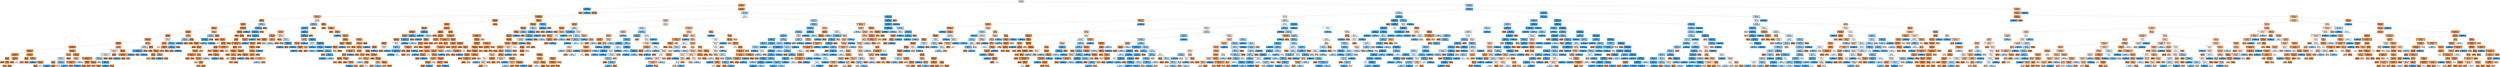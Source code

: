 digraph Tree {
node [shape=box, style="filled", color="black"] ;
0 [label="online_boarding <= 3.5\ngini = 0.492\nsamples = 90640\nvalue = [51212, 39428]\nclass = satisfied", fillcolor="#f9e2d1"] ;
1 [label="inflight_wifi_service <= 0.5\ngini = 0.255\nsamples = 45493\nvalue = [38673, 6820]\nclass = satisfied", fillcolor="#ea975c"] ;
0 -> 1 [labeldistance=2.5, labelangle=45, headlabel="True"] ;
2 [label="cleanliness <= 0.5\ngini = 0.009\nsamples = 1537\nvalue = [7, 1530]\nclass = neutral or dissatisfied", fillcolor="#3a9de5"] ;
1 -> 2 ;
3 [label="gini = 0.0\nsamples = 7\nvalue = [7, 0]\nclass = satisfied", fillcolor="#e58139"] ;
2 -> 3 ;
4 [label="gini = 0.0\nsamples = 1530\nvalue = [0, 1530]\nclass = neutral or dissatisfied", fillcolor="#399de5"] ;
2 -> 4 ;
5 [label="inflight_wifi_service <= 3.5\ngini = 0.212\nsamples = 43956\nvalue = [38666, 5290]\nclass = satisfied", fillcolor="#e99254"] ;
1 -> 5 ;
6 [label="customer_class <= 0.5\ngini = 0.122\nsamples = 39821\nvalue = [37215, 2606]\nclass = satisfied", fillcolor="#e78a47"] ;
5 -> 6 ;
7 [label="inflight_entertainment <= 3.5\ngini = 0.308\nsamples = 11206\nvalue = [9079, 2127]\nclass = satisfied", fillcolor="#eb9f67"] ;
6 -> 7 ;
8 [label="cleanliness <= 4.5\ngini = 0.138\nsamples = 7833\nvalue = [7250, 583]\nclass = satisfied", fillcolor="#e78b49"] ;
7 -> 8 ;
9 [label="gate_location <= 3.5\ngini = 0.129\nsamples = 7767\nvalue = [7227, 540]\nclass = satisfied", fillcolor="#e78a48"] ;
8 -> 9 ;
10 [label="checkin_service <= 4.5\ngini = 0.189\nsamples = 5002\nvalue = [4474, 528]\nclass = satisfied", fillcolor="#e89050"] ;
9 -> 10 ;
11 [label="inflight_service <= 4.5\ngini = 0.158\nsamples = 4477\nvalue = [4089, 388]\nclass = satisfied", fillcolor="#e78d4c"] ;
10 -> 11 ;
12 [label="seat_comfort <= 4.5\ngini = 0.128\nsamples = 3996\nvalue = [3721, 275]\nclass = satisfied", fillcolor="#e78a48"] ;
11 -> 12 ;
13 [label="baggage_handling <= 4.5\ngini = 0.114\nsamples = 3909\nvalue = [3671, 238]\nclass = satisfied", fillcolor="#e78946"] ;
12 -> 13 ;
14 [label="onboard_service <= 4.5\ngini = 0.094\nsamples = 3666\nvalue = [3484, 182]\nclass = satisfied", fillcolor="#e68843"] ;
13 -> 14 ;
15 [label="inflight_entertainment <= 1.5\ngini = 0.082\nsamples = 3541\nvalue = [3389, 152]\nclass = satisfied", fillcolor="#e68742"] ;
14 -> 15 ;
16 [label="inflight_wifi_service <= 1.5\ngini = 0.016\nsamples = 865\nvalue = [858, 7]\nclass = satisfied", fillcolor="#e5823b"] ;
15 -> 16 ;
17 [label="ease_of_online_booking <= 4.5\ngini = 0.006\nsamples = 673\nvalue = [671, 2]\nclass = satisfied", fillcolor="#e5813a"] ;
16 -> 17 ;
18 [label="age <= 58.5\ngini = 0.003\nsamples = 650\nvalue = [649, 1]\nclass = satisfied", fillcolor="#e58139"] ;
17 -> 18 ;
19 [label="gini = 0.0\nsamples = 569\nvalue = [569, 0]\nclass = satisfied", fillcolor="#e58139"] ;
18 -> 19 ;
20 [label="age <= 59.5\ngini = 0.024\nsamples = 81\nvalue = [80, 1]\nclass = satisfied", fillcolor="#e5833b"] ;
18 -> 20 ;
21 [label="gini = 0.18\nsamples = 10\nvalue = [9, 1]\nclass = satisfied", fillcolor="#e88f4f"] ;
20 -> 21 ;
22 [label="gini = 0.0\nsamples = 71\nvalue = [71, 0]\nclass = satisfied", fillcolor="#e58139"] ;
20 -> 22 ;
23 [label="flight_distance <= 3520.5\ngini = 0.083\nsamples = 23\nvalue = [22, 1]\nclass = satisfied", fillcolor="#e68742"] ;
17 -> 23 ;
24 [label="gini = 0.0\nsamples = 21\nvalue = [21, 0]\nclass = satisfied", fillcolor="#e58139"] ;
23 -> 24 ;
25 [label="gini = 0.5\nsamples = 2\nvalue = [1, 1]\nclass = satisfied", fillcolor="#ffffff"] ;
23 -> 25 ;
26 [label="flight_distance <= 1756.0\ngini = 0.051\nsamples = 192\nvalue = [187, 5]\nclass = satisfied", fillcolor="#e6843e"] ;
16 -> 26 ;
27 [label="age <= 9.5\ngini = 0.014\nsamples = 144\nvalue = [143, 1]\nclass = satisfied", fillcolor="#e5823a"] ;
26 -> 27 ;
28 [label="gini = 0.278\nsamples = 6\nvalue = [5, 1]\nclass = satisfied", fillcolor="#ea9a61"] ;
27 -> 28 ;
29 [label="gini = 0.0\nsamples = 138\nvalue = [138, 0]\nclass = satisfied", fillcolor="#e58139"] ;
27 -> 29 ;
30 [label="flight_distance <= 1771.0\ngini = 0.153\nsamples = 48\nvalue = [44, 4]\nclass = satisfied", fillcolor="#e78c4b"] ;
26 -> 30 ;
31 [label="gini = 0.0\nsamples = 1\nvalue = [0, 1]\nclass = neutral or dissatisfied", fillcolor="#399de5"] ;
30 -> 31 ;
32 [label="leg_room_service <= 4.5\ngini = 0.12\nsamples = 47\nvalue = [44, 3]\nclass = satisfied", fillcolor="#e78a46"] ;
30 -> 32 ;
33 [label="gini = 0.045\nsamples = 43\nvalue = [42, 1]\nclass = satisfied", fillcolor="#e6843e"] ;
32 -> 33 ;
34 [label="gini = 0.5\nsamples = 4\nvalue = [2, 2]\nclass = satisfied", fillcolor="#ffffff"] ;
32 -> 34 ;
35 [label="inflight_wifi_service <= 1.5\ngini = 0.102\nsamples = 2676\nvalue = [2531, 145]\nclass = satisfied", fillcolor="#e68844"] ;
15 -> 35 ;
36 [label="gate_location <= 1.5\ngini = 0.329\nsamples = 226\nvalue = [179, 47]\nclass = satisfied", fillcolor="#eca26d"] ;
35 -> 36 ;
37 [label="baggage_handling <= 1.5\ngini = 0.476\nsamples = 77\nvalue = [30, 47]\nclass = neutral or dissatisfied", fillcolor="#b7dcf6"] ;
36 -> 37 ;
38 [label="age <= 29.0\ngini = 0.198\nsamples = 18\nvalue = [16, 2]\nclass = satisfied", fillcolor="#e89152"] ;
37 -> 38 ;
39 [label="gini = 0.0\nsamples = 2\nvalue = [0, 2]\nclass = neutral or dissatisfied", fillcolor="#399de5"] ;
38 -> 39 ;
40 [label="gini = 0.0\nsamples = 16\nvalue = [16, 0]\nclass = satisfied", fillcolor="#e58139"] ;
38 -> 40 ;
41 [label="online_boarding <= 1.5\ngini = 0.362\nsamples = 59\nvalue = [14, 45]\nclass = neutral or dissatisfied", fillcolor="#77bbed"] ;
37 -> 41 ;
42 [label="gini = 0.494\nsamples = 18\nvalue = [10, 8]\nclass = satisfied", fillcolor="#fae6d7"] ;
41 -> 42 ;
43 [label="gini = 0.176\nsamples = 41\nvalue = [4, 37]\nclass = neutral or dissatisfied", fillcolor="#4ea8e8"] ;
41 -> 43 ;
44 [label="gini = 0.0\nsamples = 149\nvalue = [149, 0]\nclass = satisfied", fillcolor="#e58139"] ;
36 -> 44 ;
45 [label="baggage_handling <= 1.5\ngini = 0.077\nsamples = 2450\nvalue = [2352, 98]\nclass = satisfied", fillcolor="#e68641"] ;
35 -> 45 ;
46 [label="inflight_service <= 2.5\ngini = 0.394\nsamples = 37\nvalue = [27, 10]\nclass = satisfied", fillcolor="#efb082"] ;
45 -> 46 ;
47 [label="departure_delay_in_minutes <= 207.0\ngini = 0.153\nsamples = 24\nvalue = [22, 2]\nclass = satisfied", fillcolor="#e78c4b"] ;
46 -> 47 ;
48 [label="gini = 0.083\nsamples = 23\nvalue = [22, 1]\nclass = satisfied", fillcolor="#e68742"] ;
47 -> 48 ;
49 [label="gini = 0.0\nsamples = 1\nvalue = [0, 1]\nclass = neutral or dissatisfied", fillcolor="#399de5"] ;
47 -> 49 ;
50 [label="gini = 0.473\nsamples = 13\nvalue = [5, 8]\nclass = neutral or dissatisfied", fillcolor="#b5daf5"] ;
46 -> 50 ;
51 [label="departure_arrival_time_convenient <= 1.5\ngini = 0.07\nsamples = 2413\nvalue = [2325, 88]\nclass = satisfied", fillcolor="#e68640"] ;
45 -> 51 ;
52 [label="gate_location <= 2.5\ngini = 0.003\nsamples = 683\nvalue = [682, 1]\nclass = satisfied", fillcolor="#e58139"] ;
51 -> 52 ;
53 [label="gini = 0.0\nsamples = 640\nvalue = [640, 0]\nclass = satisfied", fillcolor="#e58139"] ;
52 -> 53 ;
54 [label="gini = 0.045\nsamples = 43\nvalue = [42, 1]\nclass = satisfied", fillcolor="#e6843e"] ;
52 -> 54 ;
55 [label="online_boarding <= 1.5\ngini = 0.096\nsamples = 1730\nvalue = [1643, 87]\nclass = satisfied", fillcolor="#e68843"] ;
51 -> 55 ;
56 [label="gini = 0.298\nsamples = 77\nvalue = [63, 14]\nclass = satisfied", fillcolor="#eb9d65"] ;
55 -> 56 ;
57 [label="gini = 0.084\nsamples = 1653\nvalue = [1580, 73]\nclass = satisfied", fillcolor="#e68742"] ;
55 -> 57 ;
58 [label="customer_type <= 0.5\ngini = 0.365\nsamples = 125\nvalue = [95, 30]\nclass = satisfied", fillcolor="#eda978"] ;
14 -> 58 ;
59 [label="arrival_delay_in_minutes <= 94.0\ngini = 0.481\nsamples = 67\nvalue = [40, 27]\nclass = satisfied", fillcolor="#f7d6bf"] ;
58 -> 59 ;
60 [label="departure_arrival_time_convenient <= 3.5\ngini = 0.491\nsamples = 46\nvalue = [20, 26]\nclass = neutral or dissatisfied", fillcolor="#d1e8f9"] ;
59 -> 60 ;
61 [label="inflight_service <= 2.5\ngini = 0.418\nsamples = 37\nvalue = [11, 26]\nclass = neutral or dissatisfied", fillcolor="#8dc6f0"] ;
60 -> 61 ;
62 [label="gini = 0.469\nsamples = 16\nvalue = [10, 6]\nclass = satisfied", fillcolor="#f5cdb0"] ;
61 -> 62 ;
63 [label="age <= 59.5\ngini = 0.091\nsamples = 21\nvalue = [1, 20]\nclass = neutral or dissatisfied", fillcolor="#43a2e6"] ;
61 -> 63 ;
64 [label="gini = 0.0\nsamples = 20\nvalue = [0, 20]\nclass = neutral or dissatisfied", fillcolor="#399de5"] ;
63 -> 64 ;
65 [label="gini = 0.0\nsamples = 1\nvalue = [1, 0]\nclass = satisfied", fillcolor="#e58139"] ;
63 -> 65 ;
66 [label="gini = 0.0\nsamples = 9\nvalue = [9, 0]\nclass = satisfied", fillcolor="#e58139"] ;
60 -> 66 ;
67 [label="age <= 59.0\ngini = 0.091\nsamples = 21\nvalue = [20, 1]\nclass = satisfied", fillcolor="#e68743"] ;
59 -> 67 ;
68 [label="gini = 0.0\nsamples = 20\nvalue = [20, 0]\nclass = satisfied", fillcolor="#e58139"] ;
67 -> 68 ;
69 [label="gini = 0.0\nsamples = 1\nvalue = [0, 1]\nclass = neutral or dissatisfied", fillcolor="#399de5"] ;
67 -> 69 ;
70 [label="seat_comfort <= 3.5\ngini = 0.098\nsamples = 58\nvalue = [55, 3]\nclass = satisfied", fillcolor="#e68844"] ;
58 -> 70 ;
71 [label="arrival_delay_in_minutes <= 11.0\ngini = 0.068\nsamples = 57\nvalue = [55, 2]\nclass = satisfied", fillcolor="#e68640"] ;
70 -> 71 ;
72 [label="gini = 0.0\nsamples = 46\nvalue = [46, 0]\nclass = satisfied", fillcolor="#e58139"] ;
71 -> 72 ;
73 [label="gini = 0.298\nsamples = 11\nvalue = [9, 2]\nclass = satisfied", fillcolor="#eb9d65"] ;
71 -> 73 ;
74 [label="gini = 0.0\nsamples = 1\nvalue = [0, 1]\nclass = neutral or dissatisfied", fillcolor="#399de5"] ;
70 -> 74 ;
75 [label="customer_type <= 0.5\ngini = 0.355\nsamples = 243\nvalue = [187, 56]\nclass = satisfied", fillcolor="#eda774"] ;
13 -> 75 ;
76 [label="type_of_travel <= 0.5\ngini = 0.478\nsamples = 86\nvalue = [34, 52]\nclass = neutral or dissatisfied", fillcolor="#baddf6"] ;
75 -> 76 ;
77 [label="departure_arrival_time_convenient <= 0.5\ngini = 0.037\nsamples = 53\nvalue = [1, 52]\nclass = neutral or dissatisfied", fillcolor="#3d9fe6"] ;
76 -> 77 ;
78 [label="gini = 0.0\nsamples = 1\nvalue = [1, 0]\nclass = satisfied", fillcolor="#e58139"] ;
77 -> 78 ;
79 [label="gini = 0.0\nsamples = 52\nvalue = [0, 52]\nclass = neutral or dissatisfied", fillcolor="#399de5"] ;
77 -> 79 ;
80 [label="gini = 0.0\nsamples = 33\nvalue = [33, 0]\nclass = satisfied", fillcolor="#e58139"] ;
76 -> 80 ;
81 [label="age <= 37.5\ngini = 0.05\nsamples = 157\nvalue = [153, 4]\nclass = satisfied", fillcolor="#e6843e"] ;
75 -> 81 ;
82 [label="gini = 0.0\nsamples = 95\nvalue = [95, 0]\nclass = satisfied", fillcolor="#e58139"] ;
81 -> 82 ;
83 [label="flight_distance <= 884.5\ngini = 0.121\nsamples = 62\nvalue = [58, 4]\nclass = satisfied", fillcolor="#e78a47"] ;
81 -> 83 ;
84 [label="age <= 38.5\ngini = 0.044\nsamples = 44\nvalue = [43, 1]\nclass = satisfied", fillcolor="#e6843e"] ;
83 -> 84 ;
85 [label="gini = 0.375\nsamples = 4\nvalue = [3, 1]\nclass = satisfied", fillcolor="#eeab7b"] ;
84 -> 85 ;
86 [label="gini = 0.0\nsamples = 40\nvalue = [40, 0]\nclass = satisfied", fillcolor="#e58139"] ;
84 -> 86 ;
87 [label="flight_distance <= 936.5\ngini = 0.278\nsamples = 18\nvalue = [15, 3]\nclass = satisfied", fillcolor="#ea9a61"] ;
83 -> 87 ;
88 [label="gini = 0.0\nsamples = 2\nvalue = [0, 2]\nclass = neutral or dissatisfied", fillcolor="#399de5"] ;
87 -> 88 ;
89 [label="gini = 0.117\nsamples = 16\nvalue = [15, 1]\nclass = satisfied", fillcolor="#e78946"] ;
87 -> 89 ;
90 [label="flight_distance <= 1357.0\ngini = 0.489\nsamples = 87\nvalue = [50, 37]\nclass = satisfied", fillcolor="#f8decc"] ;
12 -> 90 ;
91 [label="gate_location <= 1.5\ngini = 0.237\nsamples = 51\nvalue = [44, 7]\nclass = satisfied", fillcolor="#e99558"] ;
90 -> 91 ;
92 [label="gini = 0.5\nsamples = 10\nvalue = [5, 5]\nclass = satisfied", fillcolor="#ffffff"] ;
91 -> 92 ;
93 [label="flight_distance <= 498.0\ngini = 0.093\nsamples = 41\nvalue = [39, 2]\nclass = satisfied", fillcolor="#e68743"] ;
91 -> 93 ;
94 [label="gini = 0.245\nsamples = 14\nvalue = [12, 2]\nclass = satisfied", fillcolor="#e9965a"] ;
93 -> 94 ;
95 [label="gini = 0.0\nsamples = 27\nvalue = [27, 0]\nclass = satisfied", fillcolor="#e58139"] ;
93 -> 95 ;
96 [label="type_of_travel <= 0.5\ngini = 0.278\nsamples = 36\nvalue = [6, 30]\nclass = neutral or dissatisfied", fillcolor="#61b1ea"] ;
90 -> 96 ;
97 [label="age <= 29.5\ngini = 0.117\nsamples = 32\nvalue = [2, 30]\nclass = neutral or dissatisfied", fillcolor="#46a4e7"] ;
96 -> 97 ;
98 [label="gini = 0.0\nsamples = 2\nvalue = [2, 0]\nclass = satisfied", fillcolor="#e58139"] ;
97 -> 98 ;
99 [label="gini = 0.0\nsamples = 30\nvalue = [0, 30]\nclass = neutral or dissatisfied", fillcolor="#399de5"] ;
97 -> 99 ;
100 [label="gini = 0.0\nsamples = 4\nvalue = [4, 0]\nclass = satisfied", fillcolor="#e58139"] ;
96 -> 100 ;
101 [label="customer_type <= 0.5\ngini = 0.359\nsamples = 481\nvalue = [368, 113]\nclass = satisfied", fillcolor="#eda876"] ;
11 -> 101 ;
102 [label="type_of_travel <= 0.5\ngini = 0.423\nsamples = 148\nvalue = [45, 103]\nclass = neutral or dissatisfied", fillcolor="#90c8f0"] ;
101 -> 102 ;
103 [label="gini = 0.0\nsamples = 103\nvalue = [0, 103]\nclass = neutral or dissatisfied", fillcolor="#399de5"] ;
102 -> 103 ;
104 [label="gini = 0.0\nsamples = 45\nvalue = [45, 0]\nclass = satisfied", fillcolor="#e58139"] ;
102 -> 104 ;
105 [label="age <= 36.5\ngini = 0.058\nsamples = 333\nvalue = [323, 10]\nclass = satisfied", fillcolor="#e6853f"] ;
101 -> 105 ;
106 [label="gini = 0.0\nsamples = 196\nvalue = [196, 0]\nclass = satisfied", fillcolor="#e58139"] ;
105 -> 106 ;
107 [label="online_boarding <= 1.5\ngini = 0.135\nsamples = 137\nvalue = [127, 10]\nclass = satisfied", fillcolor="#e78b49"] ;
105 -> 107 ;
108 [label="gini = 0.0\nsamples = 35\nvalue = [35, 0]\nclass = satisfied", fillcolor="#e58139"] ;
107 -> 108 ;
109 [label="seat_comfort <= 4.5\ngini = 0.177\nsamples = 102\nvalue = [92, 10]\nclass = satisfied", fillcolor="#e88f4f"] ;
107 -> 109 ;
110 [label="flight_distance <= 679.0\ngini = 0.154\nsamples = 95\nvalue = [87, 8]\nclass = satisfied", fillcolor="#e78d4b"] ;
109 -> 110 ;
111 [label="departure_delay_in_minutes <= 23.0\ngini = 0.043\nsamples = 46\nvalue = [45, 1]\nclass = satisfied", fillcolor="#e6843d"] ;
110 -> 111 ;
112 [label="gini = 0.0\nsamples = 38\nvalue = [38, 0]\nclass = satisfied", fillcolor="#e58139"] ;
111 -> 112 ;
113 [label="gini = 0.219\nsamples = 8\nvalue = [7, 1]\nclass = satisfied", fillcolor="#e99355"] ;
111 -> 113 ;
114 [label="age <= 49.5\ngini = 0.245\nsamples = 49\nvalue = [42, 7]\nclass = satisfied", fillcolor="#e9965a"] ;
110 -> 114 ;
115 [label="flight_distance <= 924.0\ngini = 0.194\nsamples = 46\nvalue = [41, 5]\nclass = satisfied", fillcolor="#e89051"] ;
114 -> 115 ;
116 [label="gini = 0.463\nsamples = 11\nvalue = [7, 4]\nclass = satisfied", fillcolor="#f4c9aa"] ;
115 -> 116 ;
117 [label="age <= 38.5\ngini = 0.056\nsamples = 35\nvalue = [34, 1]\nclass = satisfied", fillcolor="#e6853f"] ;
115 -> 117 ;
118 [label="gini = 0.219\nsamples = 8\nvalue = [7, 1]\nclass = satisfied", fillcolor="#e99355"] ;
117 -> 118 ;
119 [label="gini = 0.0\nsamples = 27\nvalue = [27, 0]\nclass = satisfied", fillcolor="#e58139"] ;
117 -> 119 ;
120 [label="gini = 0.444\nsamples = 3\nvalue = [1, 2]\nclass = neutral or dissatisfied", fillcolor="#9ccef2"] ;
114 -> 120 ;
121 [label="gini = 0.408\nsamples = 7\nvalue = [5, 2]\nclass = satisfied", fillcolor="#efb388"] ;
109 -> 121 ;
122 [label="customer_type <= 0.5\ngini = 0.391\nsamples = 525\nvalue = [385, 140]\nclass = satisfied", fillcolor="#eeaf81"] ;
10 -> 122 ;
123 [label="type_of_travel <= 0.5\ngini = 0.42\nsamples = 190\nvalue = [57, 133]\nclass = neutral or dissatisfied", fillcolor="#8ec7f0"] ;
122 -> 123 ;
124 [label="onboard_service <= 1.5\ngini = 0.015\nsamples = 134\nvalue = [1, 133]\nclass = neutral or dissatisfied", fillcolor="#3a9ee5"] ;
123 -> 124 ;
125 [label="gini = 0.245\nsamples = 7\nvalue = [1, 6]\nclass = neutral or dissatisfied", fillcolor="#5aade9"] ;
124 -> 125 ;
126 [label="gini = 0.0\nsamples = 127\nvalue = [0, 127]\nclass = neutral or dissatisfied", fillcolor="#399de5"] ;
124 -> 126 ;
127 [label="gini = 0.0\nsamples = 56\nvalue = [56, 0]\nclass = satisfied", fillcolor="#e58139"] ;
123 -> 127 ;
128 [label="age <= 37.5\ngini = 0.041\nsamples = 335\nvalue = [328, 7]\nclass = satisfied", fillcolor="#e6843d"] ;
122 -> 128 ;
129 [label="gini = 0.0\nsamples = 210\nvalue = [210, 0]\nclass = satisfied", fillcolor="#e58139"] ;
128 -> 129 ;
130 [label="inflight_service <= 1.5\ngini = 0.106\nsamples = 125\nvalue = [118, 7]\nclass = satisfied", fillcolor="#e78845"] ;
128 -> 130 ;
131 [label="gini = 0.5\nsamples = 2\nvalue = [1, 1]\nclass = satisfied", fillcolor="#ffffff"] ;
130 -> 131 ;
132 [label="seat_comfort <= 2.5\ngini = 0.093\nsamples = 123\nvalue = [117, 6]\nclass = satisfied", fillcolor="#e68743"] ;
130 -> 132 ;
133 [label="age <= 38.5\ngini = 0.043\nsamples = 90\nvalue = [88, 2]\nclass = satisfied", fillcolor="#e6843d"] ;
132 -> 133 ;
134 [label="gini = 0.18\nsamples = 10\nvalue = [9, 1]\nclass = satisfied", fillcolor="#e88f4f"] ;
133 -> 134 ;
135 [label="flight_distance <= 1249.5\ngini = 0.025\nsamples = 80\nvalue = [79, 1]\nclass = satisfied", fillcolor="#e5833c"] ;
133 -> 135 ;
136 [label="gini = 0.0\nsamples = 60\nvalue = [60, 0]\nclass = satisfied", fillcolor="#e58139"] ;
135 -> 136 ;
137 [label="flight_distance <= 1281.5\ngini = 0.095\nsamples = 20\nvalue = [19, 1]\nclass = satisfied", fillcolor="#e68843"] ;
135 -> 137 ;
138 [label="gini = 0.0\nsamples = 1\nvalue = [0, 1]\nclass = neutral or dissatisfied", fillcolor="#399de5"] ;
137 -> 138 ;
139 [label="gini = 0.0\nsamples = 19\nvalue = [19, 0]\nclass = satisfied", fillcolor="#e58139"] ;
137 -> 139 ;
140 [label="departure_arrival_time_convenient <= 2.5\ngini = 0.213\nsamples = 33\nvalue = [29, 4]\nclass = satisfied", fillcolor="#e99254"] ;
132 -> 140 ;
141 [label="gini = 0.0\nsamples = 23\nvalue = [23, 0]\nclass = satisfied", fillcolor="#e58139"] ;
140 -> 141 ;
142 [label="gini = 0.48\nsamples = 10\nvalue = [6, 4]\nclass = satisfied", fillcolor="#f6d5bd"] ;
140 -> 142 ;
143 [label="flight_distance <= 4973.0\ngini = 0.009\nsamples = 2765\nvalue = [2753, 12]\nclass = satisfied", fillcolor="#e5823a"] ;
9 -> 143 ;
144 [label="customer_type <= 0.5\ngini = 0.008\nsamples = 2764\nvalue = [2753, 11]\nclass = satisfied", fillcolor="#e5823a"] ;
143 -> 144 ;
145 [label="gini = 0.0\nsamples = 2091\nvalue = [2091, 0]\nclass = satisfied", fillcolor="#e58139"] ;
144 -> 145 ;
146 [label="age <= 44.5\ngini = 0.032\nsamples = 673\nvalue = [662, 11]\nclass = satisfied", fillcolor="#e5833c"] ;
144 -> 146 ;
147 [label="age <= 36.5\ngini = 0.017\nsamples = 587\nvalue = [582, 5]\nclass = satisfied", fillcolor="#e5823b"] ;
146 -> 147 ;
148 [label="gini = 0.0\nsamples = 391\nvalue = [391, 0]\nclass = satisfied", fillcolor="#e58139"] ;
147 -> 148 ;
149 [label="departure_delay_in_minutes <= 100.5\ngini = 0.05\nsamples = 196\nvalue = [191, 5]\nclass = satisfied", fillcolor="#e6843e"] ;
147 -> 149 ;
150 [label="age <= 38.5\ngini = 0.041\nsamples = 192\nvalue = [188, 4]\nclass = satisfied", fillcolor="#e6843d"] ;
149 -> 150 ;
151 [label="inflight_wifi_service <= 2.5\ngini = 0.094\nsamples = 61\nvalue = [58, 3]\nclass = satisfied", fillcolor="#e68843"] ;
150 -> 151 ;
152 [label="gini = 0.0\nsamples = 37\nvalue = [37, 0]\nclass = satisfied", fillcolor="#e58139"] ;
151 -> 152 ;
153 [label="onboard_service <= 3.5\ngini = 0.219\nsamples = 24\nvalue = [21, 3]\nclass = satisfied", fillcolor="#e99355"] ;
151 -> 153 ;
154 [label="gini = 0.48\nsamples = 5\nvalue = [3, 2]\nclass = satisfied", fillcolor="#f6d5bd"] ;
153 -> 154 ;
155 [label="food_and_drink <= 1.5\ngini = 0.1\nsamples = 19\nvalue = [18, 1]\nclass = satisfied", fillcolor="#e68844"] ;
153 -> 155 ;
156 [label="gini = 0.278\nsamples = 6\nvalue = [5, 1]\nclass = satisfied", fillcolor="#ea9a61"] ;
155 -> 156 ;
157 [label="gini = 0.0\nsamples = 13\nvalue = [13, 0]\nclass = satisfied", fillcolor="#e58139"] ;
155 -> 157 ;
158 [label="flight_distance <= 1323.0\ngini = 0.015\nsamples = 131\nvalue = [130, 1]\nclass = satisfied", fillcolor="#e5823b"] ;
150 -> 158 ;
159 [label="gini = 0.0\nsamples = 110\nvalue = [110, 0]\nclass = satisfied", fillcolor="#e58139"] ;
158 -> 159 ;
160 [label="flight_distance <= 1355.0\ngini = 0.091\nsamples = 21\nvalue = [20, 1]\nclass = satisfied", fillcolor="#e68743"] ;
158 -> 160 ;
161 [label="gini = 0.0\nsamples = 1\nvalue = [0, 1]\nclass = neutral or dissatisfied", fillcolor="#399de5"] ;
160 -> 161 ;
162 [label="gini = 0.0\nsamples = 20\nvalue = [20, 0]\nclass = satisfied", fillcolor="#e58139"] ;
160 -> 162 ;
163 [label="gini = 0.375\nsamples = 4\nvalue = [3, 1]\nclass = satisfied", fillcolor="#eeab7b"] ;
149 -> 163 ;
164 [label="flight_distance <= 95.5\ngini = 0.13\nsamples = 86\nvalue = [80, 6]\nclass = satisfied", fillcolor="#e78a48"] ;
146 -> 164 ;
165 [label="gini = 0.0\nsamples = 1\nvalue = [0, 1]\nclass = neutral or dissatisfied", fillcolor="#399de5"] ;
164 -> 165 ;
166 [label="flight_distance <= 583.0\ngini = 0.111\nsamples = 85\nvalue = [80, 5]\nclass = satisfied", fillcolor="#e78945"] ;
164 -> 166 ;
167 [label="flight_distance <= 563.5\ngini = 0.183\nsamples = 49\nvalue = [44, 5]\nclass = satisfied", fillcolor="#e88f50"] ;
166 -> 167 ;
168 [label="online_boarding <= 2.5\ngini = 0.153\nsamples = 48\nvalue = [44, 4]\nclass = satisfied", fillcolor="#e78c4b"] ;
167 -> 168 ;
169 [label="online_boarding <= 1.5\ngini = 0.245\nsamples = 28\nvalue = [24, 4]\nclass = satisfied", fillcolor="#e9965a"] ;
168 -> 169 ;
170 [label="gini = 0.0\nsamples = 11\nvalue = [11, 0]\nclass = satisfied", fillcolor="#e58139"] ;
169 -> 170 ;
171 [label="departure_arrival_time_convenient <= 1.5\ngini = 0.36\nsamples = 17\nvalue = [13, 4]\nclass = satisfied", fillcolor="#eda876"] ;
169 -> 171 ;
172 [label="gini = 0.444\nsamples = 3\nvalue = [1, 2]\nclass = neutral or dissatisfied", fillcolor="#9ccef2"] ;
171 -> 172 ;
173 [label="gini = 0.245\nsamples = 14\nvalue = [12, 2]\nclass = satisfied", fillcolor="#e9965a"] ;
171 -> 173 ;
174 [label="gini = 0.0\nsamples = 20\nvalue = [20, 0]\nclass = satisfied", fillcolor="#e58139"] ;
168 -> 174 ;
175 [label="gini = 0.0\nsamples = 1\nvalue = [0, 1]\nclass = neutral or dissatisfied", fillcolor="#399de5"] ;
167 -> 175 ;
176 [label="gini = 0.0\nsamples = 36\nvalue = [36, 0]\nclass = satisfied", fillcolor="#e58139"] ;
166 -> 176 ;
177 [label="gini = 0.0\nsamples = 1\nvalue = [0, 1]\nclass = neutral or dissatisfied", fillcolor="#399de5"] ;
143 -> 177 ;
178 [label="type_of_travel <= 0.5\ngini = 0.454\nsamples = 66\nvalue = [23, 43]\nclass = neutral or dissatisfied", fillcolor="#a3d1f3"] ;
8 -> 178 ;
179 [label="onboard_service <= 3.5\ngini = 0.187\nsamples = 48\nvalue = [5, 43]\nclass = neutral or dissatisfied", fillcolor="#50a8e8"] ;
178 -> 179 ;
180 [label="inflight_entertainment <= 1.5\ngini = 0.085\nsamples = 45\nvalue = [2, 43]\nclass = neutral or dissatisfied", fillcolor="#42a2e6"] ;
179 -> 180 ;
181 [label="gini = 0.0\nsamples = 1\nvalue = [1, 0]\nclass = satisfied", fillcolor="#e58139"] ;
180 -> 181 ;
182 [label="flight_distance <= 3872.0\ngini = 0.044\nsamples = 44\nvalue = [1, 43]\nclass = neutral or dissatisfied", fillcolor="#3e9fe6"] ;
180 -> 182 ;
183 [label="gini = 0.0\nsamples = 43\nvalue = [0, 43]\nclass = neutral or dissatisfied", fillcolor="#399de5"] ;
182 -> 183 ;
184 [label="gini = 0.0\nsamples = 1\nvalue = [1, 0]\nclass = satisfied", fillcolor="#e58139"] ;
182 -> 184 ;
185 [label="gini = 0.0\nsamples = 3\nvalue = [3, 0]\nclass = satisfied", fillcolor="#e58139"] ;
179 -> 185 ;
186 [label="gini = 0.0\nsamples = 18\nvalue = [18, 0]\nclass = satisfied", fillcolor="#e58139"] ;
178 -> 186 ;
187 [label="customer_type <= 0.5\ngini = 0.496\nsamples = 3373\nvalue = [1829, 1544]\nclass = satisfied", fillcolor="#fbebe0"] ;
7 -> 187 ;
188 [label="type_of_travel <= 0.5\ngini = 0.378\nsamples = 1995\nvalue = [504, 1491]\nclass = neutral or dissatisfied", fillcolor="#7cbeee"] ;
187 -> 188 ;
189 [label="leg_room_service <= 3.5\ngini = 0.184\nsamples = 1661\nvalue = [170, 1491]\nclass = neutral or dissatisfied", fillcolor="#50a8e8"] ;
188 -> 189 ;
190 [label="baggage_handling <= 3.5\ngini = 0.322\nsamples = 124\nvalue = [99, 25]\nclass = satisfied", fillcolor="#eca16b"] ;
189 -> 190 ;
191 [label="flight_distance <= 2848.0\ngini = 0.108\nsamples = 70\nvalue = [66, 4]\nclass = satisfied", fillcolor="#e78945"] ;
190 -> 191 ;
192 [label="inflight_service <= 4.5\ngini = 0.038\nsamples = 52\nvalue = [51, 1]\nclass = satisfied", fillcolor="#e6833d"] ;
191 -> 192 ;
193 [label="gini = 0.0\nsamples = 49\nvalue = [49, 0]\nclass = satisfied", fillcolor="#e58139"] ;
192 -> 193 ;
194 [label="gini = 0.444\nsamples = 3\nvalue = [2, 1]\nclass = satisfied", fillcolor="#f2c09c"] ;
192 -> 194 ;
195 [label="flight_distance <= 3044.5\ngini = 0.278\nsamples = 18\nvalue = [15, 3]\nclass = satisfied", fillcolor="#ea9a61"] ;
191 -> 195 ;
196 [label="gini = 0.444\nsamples = 3\nvalue = [1, 2]\nclass = neutral or dissatisfied", fillcolor="#9ccef2"] ;
195 -> 196 ;
197 [label="gini = 0.124\nsamples = 15\nvalue = [14, 1]\nclass = satisfied", fillcolor="#e78a47"] ;
195 -> 197 ;
198 [label="ease_of_online_booking <= 0.5\ngini = 0.475\nsamples = 54\nvalue = [33, 21]\nclass = satisfied", fillcolor="#f6d1b7"] ;
190 -> 198 ;
199 [label="gini = 0.0\nsamples = 19\nvalue = [19, 0]\nclass = satisfied", fillcolor="#e58139"] ;
198 -> 199 ;
200 [label="inflight_service <= 3.5\ngini = 0.48\nsamples = 35\nvalue = [14, 21]\nclass = neutral or dissatisfied", fillcolor="#bddef6"] ;
198 -> 200 ;
201 [label="gini = 0.305\nsamples = 16\nvalue = [13, 3]\nclass = satisfied", fillcolor="#eb9e67"] ;
200 -> 201 ;
202 [label="ease_of_online_booking <= 4.0\ngini = 0.1\nsamples = 19\nvalue = [1, 18]\nclass = neutral or dissatisfied", fillcolor="#44a2e6"] ;
200 -> 202 ;
203 [label="gini = 0.0\nsamples = 18\nvalue = [0, 18]\nclass = neutral or dissatisfied", fillcolor="#399de5"] ;
202 -> 203 ;
204 [label="gini = 0.0\nsamples = 1\nvalue = [1, 0]\nclass = satisfied", fillcolor="#e58139"] ;
202 -> 204 ;
205 [label="gate_location <= 3.5\ngini = 0.088\nsamples = 1537\nvalue = [71, 1466]\nclass = neutral or dissatisfied", fillcolor="#43a2e6"] ;
189 -> 205 ;
206 [label="baggage_handling <= 2.5\ngini = 0.052\nsamples = 1506\nvalue = [40, 1466]\nclass = neutral or dissatisfied", fillcolor="#3ea0e6"] ;
205 -> 206 ;
207 [label="leg_room_service <= 4.5\ngini = 0.33\nsamples = 24\nvalue = [19, 5]\nclass = satisfied", fillcolor="#eca26d"] ;
206 -> 207 ;
208 [label="inflight_service <= 3.5\ngini = 0.172\nsamples = 21\nvalue = [19, 2]\nclass = satisfied", fillcolor="#e88e4e"] ;
207 -> 208 ;
209 [label="gini = 0.0\nsamples = 1\nvalue = [0, 1]\nclass = neutral or dissatisfied", fillcolor="#399de5"] ;
208 -> 209 ;
210 [label="onboard_service <= 3.0\ngini = 0.095\nsamples = 20\nvalue = [19, 1]\nclass = satisfied", fillcolor="#e68843"] ;
208 -> 210 ;
211 [label="gini = 0.0\nsamples = 1\nvalue = [0, 1]\nclass = neutral or dissatisfied", fillcolor="#399de5"] ;
210 -> 211 ;
212 [label="gini = 0.0\nsamples = 19\nvalue = [19, 0]\nclass = satisfied", fillcolor="#e58139"] ;
210 -> 212 ;
213 [label="gini = 0.0\nsamples = 3\nvalue = [0, 3]\nclass = neutral or dissatisfied", fillcolor="#399de5"] ;
207 -> 213 ;
214 [label="inflight_service <= 3.5\ngini = 0.028\nsamples = 1482\nvalue = [21, 1461]\nclass = neutral or dissatisfied", fillcolor="#3c9ee5"] ;
206 -> 214 ;
215 [label="baggage_handling <= 4.5\ngini = 0.498\nsamples = 34\nvalue = [16, 18]\nclass = neutral or dissatisfied", fillcolor="#e9f4fc"] ;
214 -> 215 ;
216 [label="age <= 40.5\ngini = 0.423\nsamples = 23\nvalue = [16, 7]\nclass = satisfied", fillcolor="#f0b890"] ;
215 -> 216 ;
217 [label="gini = 0.124\nsamples = 15\nvalue = [14, 1]\nclass = satisfied", fillcolor="#e78a47"] ;
216 -> 217 ;
218 [label="gini = 0.375\nsamples = 8\nvalue = [2, 6]\nclass = neutral or dissatisfied", fillcolor="#7bbeee"] ;
216 -> 218 ;
219 [label="gini = 0.0\nsamples = 11\nvalue = [0, 11]\nclass = neutral or dissatisfied", fillcolor="#399de5"] ;
215 -> 219 ;
220 [label="baggage_handling <= 3.5\ngini = 0.007\nsamples = 1448\nvalue = [5, 1443]\nclass = neutral or dissatisfied", fillcolor="#3a9de5"] ;
214 -> 220 ;
221 [label="inflight_wifi_service <= 2.5\ngini = 0.148\nsamples = 62\nvalue = [5, 57]\nclass = neutral or dissatisfied", fillcolor="#4aa6e7"] ;
220 -> 221 ;
222 [label="gini = 0.0\nsamples = 34\nvalue = [0, 34]\nclass = neutral or dissatisfied", fillcolor="#399de5"] ;
221 -> 222 ;
223 [label="gate_location <= 2.5\ngini = 0.293\nsamples = 28\nvalue = [5, 23]\nclass = neutral or dissatisfied", fillcolor="#64b2eb"] ;
221 -> 223 ;
224 [label="gini = 0.0\nsamples = 3\nvalue = [3, 0]\nclass = satisfied", fillcolor="#e58139"] ;
223 -> 224 ;
225 [label="age <= 45.5\ngini = 0.147\nsamples = 25\nvalue = [2, 23]\nclass = neutral or dissatisfied", fillcolor="#4aa6e7"] ;
223 -> 225 ;
226 [label="gini = 0.0\nsamples = 18\nvalue = [0, 18]\nclass = neutral or dissatisfied", fillcolor="#399de5"] ;
225 -> 226 ;
227 [label="gini = 0.408\nsamples = 7\nvalue = [2, 5]\nclass = neutral or dissatisfied", fillcolor="#88c4ef"] ;
225 -> 227 ;
228 [label="gini = 0.0\nsamples = 1386\nvalue = [0, 1386]\nclass = neutral or dissatisfied", fillcolor="#399de5"] ;
220 -> 228 ;
229 [label="gini = 0.0\nsamples = 31\nvalue = [31, 0]\nclass = satisfied", fillcolor="#e58139"] ;
205 -> 229 ;
230 [label="gini = 0.0\nsamples = 334\nvalue = [334, 0]\nclass = satisfied", fillcolor="#e58139"] ;
188 -> 230 ;
231 [label="age <= 36.5\ngini = 0.074\nsamples = 1378\nvalue = [1325, 53]\nclass = satisfied", fillcolor="#e68641"] ;
187 -> 231 ;
232 [label="gini = 0.0\nsamples = 781\nvalue = [781, 0]\nclass = satisfied", fillcolor="#e58139"] ;
231 -> 232 ;
233 [label="inflight_wifi_service <= 1.5\ngini = 0.162\nsamples = 597\nvalue = [544, 53]\nclass = satisfied", fillcolor="#e88d4c"] ;
231 -> 233 ;
234 [label="gini = 0.0\nsamples = 127\nvalue = [127, 0]\nclass = satisfied", fillcolor="#e58139"] ;
233 -> 234 ;
235 [label="food_and_drink <= 1.5\ngini = 0.2\nsamples = 470\nvalue = [417, 53]\nclass = satisfied", fillcolor="#e89152"] ;
233 -> 235 ;
236 [label="gini = 0.0\nsamples = 1\nvalue = [0, 1]\nclass = neutral or dissatisfied", fillcolor="#399de5"] ;
235 -> 236 ;
237 [label="baggage_handling <= 3.5\ngini = 0.197\nsamples = 469\nvalue = [417, 52]\nclass = satisfied", fillcolor="#e89152"] ;
235 -> 237 ;
238 [label="inflight_service <= 2.5\ngini = 0.063\nsamples = 92\nvalue = [89, 3]\nclass = satisfied", fillcolor="#e68540"] ;
237 -> 238 ;
239 [label="gate_location <= 3.5\ngini = 0.165\nsamples = 22\nvalue = [20, 2]\nclass = satisfied", fillcolor="#e88e4d"] ;
238 -> 239 ;
240 [label="gate_location <= 1.5\ngini = 0.091\nsamples = 21\nvalue = [20, 1]\nclass = satisfied", fillcolor="#e68743"] ;
239 -> 240 ;
241 [label="gini = 0.444\nsamples = 3\nvalue = [2, 1]\nclass = satisfied", fillcolor="#f2c09c"] ;
240 -> 241 ;
242 [label="gini = 0.0\nsamples = 18\nvalue = [18, 0]\nclass = satisfied", fillcolor="#e58139"] ;
240 -> 242 ;
243 [label="gini = 0.0\nsamples = 1\nvalue = [0, 1]\nclass = neutral or dissatisfied", fillcolor="#399de5"] ;
239 -> 243 ;
244 [label="baggage_handling <= 1.5\ngini = 0.028\nsamples = 70\nvalue = [69, 1]\nclass = satisfied", fillcolor="#e5833c"] ;
238 -> 244 ;
245 [label="gini = 0.375\nsamples = 4\nvalue = [3, 1]\nclass = satisfied", fillcolor="#eeab7b"] ;
244 -> 245 ;
246 [label="gini = 0.0\nsamples = 66\nvalue = [66, 0]\nclass = satisfied", fillcolor="#e58139"] ;
244 -> 246 ;
247 [label="flight_distance <= 1498.5\ngini = 0.226\nsamples = 377\nvalue = [328, 49]\nclass = satisfied", fillcolor="#e99457"] ;
237 -> 247 ;
248 [label="flight_distance <= 1489.5\ngini = 0.244\nsamples = 345\nvalue = [296, 49]\nclass = satisfied", fillcolor="#e9965a"] ;
247 -> 248 ;
249 [label="leg_room_service <= 2.5\ngini = 0.24\nsamples = 344\nvalue = [296, 48]\nclass = satisfied", fillcolor="#e99559"] ;
248 -> 249 ;
250 [label="departure_delay_in_minutes <= 113.5\ngini = 0.133\nsamples = 98\nvalue = [91, 7]\nclass = satisfied", fillcolor="#e78b48"] ;
249 -> 250 ;
251 [label="age <= 41.5\ngini = 0.116\nsamples = 97\nvalue = [91, 6]\nclass = satisfied", fillcolor="#e78946"] ;
250 -> 251 ;
252 [label="seat_comfort <= 3.5\ngini = 0.038\nsamples = 51\nvalue = [50, 1]\nclass = satisfied", fillcolor="#e6843d"] ;
251 -> 252 ;
253 [label="gini = 0.278\nsamples = 6\nvalue = [5, 1]\nclass = satisfied", fillcolor="#ea9a61"] ;
252 -> 253 ;
254 [label="gini = 0.0\nsamples = 45\nvalue = [45, 0]\nclass = satisfied", fillcolor="#e58139"] ;
252 -> 254 ;
255 [label="flight_distance <= 357.5\ngini = 0.194\nsamples = 46\nvalue = [41, 5]\nclass = satisfied", fillcolor="#e89051"] ;
251 -> 255 ;
256 [label="gini = 0.0\nsamples = 18\nvalue = [18, 0]\nclass = satisfied", fillcolor="#e58139"] ;
255 -> 256 ;
257 [label="flight_distance <= 361.5\ngini = 0.293\nsamples = 28\nvalue = [23, 5]\nclass = satisfied", fillcolor="#eb9c64"] ;
255 -> 257 ;
258 [label="gini = 0.0\nsamples = 1\nvalue = [0, 1]\nclass = neutral or dissatisfied", fillcolor="#399de5"] ;
257 -> 258 ;
259 [label="gini = 0.252\nsamples = 27\nvalue = [23, 4]\nclass = satisfied", fillcolor="#ea975b"] ;
257 -> 259 ;
260 [label="gini = 0.0\nsamples = 1\nvalue = [0, 1]\nclass = neutral or dissatisfied", fillcolor="#399de5"] ;
250 -> 260 ;
261 [label="seat_comfort <= 1.5\ngini = 0.278\nsamples = 246\nvalue = [205, 41]\nclass = satisfied", fillcolor="#ea9a61"] ;
249 -> 261 ;
262 [label="gini = 0.0\nsamples = 17\nvalue = [17, 0]\nclass = satisfied", fillcolor="#e58139"] ;
261 -> 262 ;
263 [label="seat_comfort <= 2.5\ngini = 0.294\nsamples = 229\nvalue = [188, 41]\nclass = satisfied", fillcolor="#eb9c64"] ;
261 -> 263 ;
264 [label="gini = 0.459\nsamples = 14\nvalue = [9, 5]\nclass = satisfied", fillcolor="#f3c7a7"] ;
263 -> 264 ;
265 [label="flight_distance <= 161.5\ngini = 0.279\nsamples = 215\nvalue = [179, 36]\nclass = satisfied", fillcolor="#ea9a61"] ;
263 -> 265 ;
266 [label="gini = 0.444\nsamples = 3\nvalue = [1, 2]\nclass = neutral or dissatisfied", fillcolor="#9ccef2"] ;
265 -> 266 ;
267 [label="age <= 62.5\ngini = 0.269\nsamples = 212\nvalue = [178, 34]\nclass = satisfied", fillcolor="#ea995f"] ;
265 -> 267 ;
268 [label="gini = 0.26\nsamples = 208\nvalue = [176, 32]\nclass = satisfied", fillcolor="#ea985d"] ;
267 -> 268 ;
269 [label="gini = 0.5\nsamples = 4\nvalue = [2, 2]\nclass = satisfied", fillcolor="#ffffff"] ;
267 -> 269 ;
270 [label="gini = 0.0\nsamples = 1\nvalue = [0, 1]\nclass = neutral or dissatisfied", fillcolor="#399de5"] ;
248 -> 270 ;
271 [label="gini = 0.0\nsamples = 32\nvalue = [32, 0]\nclass = satisfied", fillcolor="#e58139"] ;
247 -> 271 ;
272 [label="ease_of_online_booking <= 3.5\ngini = 0.033\nsamples = 28615\nvalue = [28136, 479]\nclass = satisfied", fillcolor="#e5833c"] ;
6 -> 272 ;
273 [label="type_of_travel <= 0.5\ngini = 0.021\nsamples = 26474\nvalue = [26194, 280]\nclass = satisfied", fillcolor="#e5823b"] ;
272 -> 273 ;
274 [label="customer_type <= 0.5\ngini = 0.055\nsamples = 9972\nvalue = [9692, 280]\nclass = satisfied", fillcolor="#e6853f"] ;
273 -> 274 ;
275 [label="checkin_service <= 4.5\ngini = 0.157\nsamples = 2833\nvalue = [2589, 244]\nclass = satisfied", fillcolor="#e78d4c"] ;
274 -> 275 ;
276 [label="baggage_handling <= 4.5\ngini = 0.13\nsamples = 2782\nvalue = [2588, 194]\nclass = satisfied", fillcolor="#e78a48"] ;
275 -> 276 ;
277 [label="inflight_service <= 4.5\ngini = 0.112\nsamples = 2748\nvalue = [2585, 163]\nclass = satisfied", fillcolor="#e78945"] ;
276 -> 277 ;
278 [label="onboard_service <= 4.5\ngini = 0.098\nsamples = 2724\nvalue = [2584, 140]\nclass = satisfied", fillcolor="#e68844"] ;
277 -> 278 ;
279 [label="seat_comfort <= 4.5\ngini = 0.083\nsamples = 2673\nvalue = [2557, 116]\nclass = satisfied", fillcolor="#e68742"] ;
278 -> 279 ;
280 [label="cleanliness <= 4.5\ngini = 0.075\nsamples = 2644\nvalue = [2541, 103]\nclass = satisfied", fillcolor="#e68641"] ;
279 -> 280 ;
281 [label="age <= 33.5\ngini = 0.07\nsamples = 2637\nvalue = [2541, 96]\nclass = satisfied", fillcolor="#e68640"] ;
280 -> 281 ;
282 [label="gini = 0.0\nsamples = 647\nvalue = [647, 0]\nclass = satisfied", fillcolor="#e58139"] ;
281 -> 282 ;
283 [label="inflight_wifi_service <= 1.5\ngini = 0.092\nsamples = 1990\nvalue = [1894, 96]\nclass = satisfied", fillcolor="#e68743"] ;
281 -> 283 ;
284 [label="gini = 0.0\nsamples = 466\nvalue = [466, 0]\nclass = satisfied", fillcolor="#e58139"] ;
283 -> 284 ;
285 [label="online_boarding <= 1.5\ngini = 0.118\nsamples = 1524\nvalue = [1428, 96]\nclass = satisfied", fillcolor="#e78946"] ;
283 -> 285 ;
286 [label="seat_comfort <= 2.5\ngini = 0.42\nsamples = 40\nvalue = [28, 12]\nclass = satisfied", fillcolor="#f0b78e"] ;
285 -> 286 ;
287 [label="gini = 0.271\nsamples = 31\nvalue = [26, 5]\nclass = satisfied", fillcolor="#ea995f"] ;
286 -> 287 ;
288 [label="gini = 0.346\nsamples = 9\nvalue = [2, 7]\nclass = neutral or dissatisfied", fillcolor="#72b9ec"] ;
286 -> 288 ;
289 [label="inflight_service <= 1.5\ngini = 0.107\nsamples = 1484\nvalue = [1400, 84]\nclass = satisfied", fillcolor="#e78945"] ;
285 -> 289 ;
290 [label="gini = 0.35\nsamples = 53\nvalue = [41, 12]\nclass = satisfied", fillcolor="#eda673"] ;
289 -> 290 ;
291 [label="gini = 0.096\nsamples = 1431\nvalue = [1359, 72]\nclass = satisfied", fillcolor="#e68843"] ;
289 -> 291 ;
292 [label="gini = 0.0\nsamples = 7\nvalue = [0, 7]\nclass = neutral or dissatisfied", fillcolor="#399de5"] ;
280 -> 292 ;
293 [label="inflight_wifi_service <= 1.5\ngini = 0.495\nsamples = 29\nvalue = [16, 13]\nclass = satisfied", fillcolor="#fae7da"] ;
279 -> 293 ;
294 [label="gini = 0.0\nsamples = 15\nvalue = [15, 0]\nclass = satisfied", fillcolor="#e58139"] ;
293 -> 294 ;
295 [label="gini = 0.133\nsamples = 14\nvalue = [1, 13]\nclass = neutral or dissatisfied", fillcolor="#48a5e7"] ;
293 -> 295 ;
296 [label="arrival_delay_in_minutes <= 17.5\ngini = 0.498\nsamples = 51\nvalue = [27, 24]\nclass = satisfied", fillcolor="#fcf1e9"] ;
278 -> 296 ;
297 [label="flight_distance <= 2000.0\ngini = 0.366\nsamples = 29\nvalue = [7, 22]\nclass = neutral or dissatisfied", fillcolor="#78bced"] ;
296 -> 297 ;
298 [label="departure_delay_in_minutes <= 12.5\ngini = 0.083\nsamples = 23\nvalue = [1, 22]\nclass = neutral or dissatisfied", fillcolor="#42a1e6"] ;
297 -> 298 ;
299 [label="gini = 0.0\nsamples = 21\nvalue = [0, 21]\nclass = neutral or dissatisfied", fillcolor="#399de5"] ;
298 -> 299 ;
300 [label="gini = 0.5\nsamples = 2\nvalue = [1, 1]\nclass = satisfied", fillcolor="#ffffff"] ;
298 -> 300 ;
301 [label="gini = 0.0\nsamples = 6\nvalue = [6, 0]\nclass = satisfied", fillcolor="#e58139"] ;
297 -> 301 ;
302 [label="inflight_entertainment <= 4.5\ngini = 0.165\nsamples = 22\nvalue = [20, 2]\nclass = satisfied", fillcolor="#e88e4d"] ;
296 -> 302 ;
303 [label="age <= 59.0\ngini = 0.091\nsamples = 21\nvalue = [20, 1]\nclass = satisfied", fillcolor="#e68743"] ;
302 -> 303 ;
304 [label="gini = 0.0\nsamples = 18\nvalue = [18, 0]\nclass = satisfied", fillcolor="#e58139"] ;
303 -> 304 ;
305 [label="gini = 0.444\nsamples = 3\nvalue = [2, 1]\nclass = satisfied", fillcolor="#f2c09c"] ;
303 -> 305 ;
306 [label="gini = 0.0\nsamples = 1\nvalue = [0, 1]\nclass = neutral or dissatisfied", fillcolor="#399de5"] ;
302 -> 306 ;
307 [label="arrival_delay_in_minutes <= 36.5\ngini = 0.08\nsamples = 24\nvalue = [1, 23]\nclass = neutral or dissatisfied", fillcolor="#42a1e6"] ;
277 -> 307 ;
308 [label="gini = 0.0\nsamples = 21\nvalue = [0, 21]\nclass = neutral or dissatisfied", fillcolor="#399de5"] ;
307 -> 308 ;
309 [label="gini = 0.444\nsamples = 3\nvalue = [1, 2]\nclass = neutral or dissatisfied", fillcolor="#9ccef2"] ;
307 -> 309 ;
310 [label="ease_of_online_booking <= 0.5\ngini = 0.161\nsamples = 34\nvalue = [3, 31]\nclass = neutral or dissatisfied", fillcolor="#4ca6e8"] ;
276 -> 310 ;
311 [label="gini = 0.0\nsamples = 3\nvalue = [3, 0]\nclass = satisfied", fillcolor="#e58139"] ;
310 -> 311 ;
312 [label="gini = 0.0\nsamples = 31\nvalue = [0, 31]\nclass = neutral or dissatisfied", fillcolor="#399de5"] ;
310 -> 312 ;
313 [label="flight_distance <= 1309.0\ngini = 0.038\nsamples = 51\nvalue = [1, 50]\nclass = neutral or dissatisfied", fillcolor="#3d9fe6"] ;
275 -> 313 ;
314 [label="gini = 0.0\nsamples = 48\nvalue = [0, 48]\nclass = neutral or dissatisfied", fillcolor="#399de5"] ;
313 -> 314 ;
315 [label="gini = 0.444\nsamples = 3\nvalue = [1, 2]\nclass = neutral or dissatisfied", fillcolor="#9ccef2"] ;
313 -> 315 ;
316 [label="flight_distance <= 966.5\ngini = 0.01\nsamples = 7139\nvalue = [7103, 36]\nclass = satisfied", fillcolor="#e5823a"] ;
274 -> 316 ;
317 [label="customer_class <= 1.5\ngini = 0.001\nsamples = 5518\nvalue = [5516, 2]\nclass = satisfied", fillcolor="#e58139"] ;
316 -> 317 ;
318 [label="gini = 0.0\nsamples = 5156\nvalue = [5156, 0]\nclass = satisfied", fillcolor="#e58139"] ;
317 -> 318 ;
319 [label="inflight_service <= 4.5\ngini = 0.011\nsamples = 362\nvalue = [360, 2]\nclass = satisfied", fillcolor="#e5823a"] ;
317 -> 319 ;
320 [label="gate_location <= 1.5\ngini = 0.006\nsamples = 341\nvalue = [340, 1]\nclass = satisfied", fillcolor="#e5813a"] ;
319 -> 320 ;
321 [label="food_and_drink <= 2.5\ngini = 0.069\nsamples = 28\nvalue = [27, 1]\nclass = satisfied", fillcolor="#e68640"] ;
320 -> 321 ;
322 [label="gini = 0.245\nsamples = 7\nvalue = [6, 1]\nclass = satisfied", fillcolor="#e9965a"] ;
321 -> 322 ;
323 [label="gini = 0.0\nsamples = 21\nvalue = [21, 0]\nclass = satisfied", fillcolor="#e58139"] ;
321 -> 323 ;
324 [label="gini = 0.0\nsamples = 313\nvalue = [313, 0]\nclass = satisfied", fillcolor="#e58139"] ;
320 -> 324 ;
325 [label="checkin_service <= 4.5\ngini = 0.091\nsamples = 21\nvalue = [20, 1]\nclass = satisfied", fillcolor="#e68743"] ;
319 -> 325 ;
326 [label="gini = 0.0\nsamples = 16\nvalue = [16, 0]\nclass = satisfied", fillcolor="#e58139"] ;
325 -> 326 ;
327 [label="gini = 0.32\nsamples = 5\nvalue = [4, 1]\nclass = satisfied", fillcolor="#eca06a"] ;
325 -> 327 ;
328 [label="age <= 24.5\ngini = 0.041\nsamples = 1621\nvalue = [1587, 34]\nclass = satisfied", fillcolor="#e6843d"] ;
316 -> 328 ;
329 [label="arrival_delay_in_minutes <= 1.5\ngini = 0.069\nsamples = 749\nvalue = [722, 27]\nclass = satisfied", fillcolor="#e68640"] ;
328 -> 329 ;
330 [label="departure_arrival_time_convenient <= 1.5\ngini = 0.103\nsamples = 422\nvalue = [399, 23]\nclass = satisfied", fillcolor="#e68844"] ;
329 -> 330 ;
331 [label="gini = 0.0\nsamples = 91\nvalue = [91, 0]\nclass = satisfied", fillcolor="#e58139"] ;
330 -> 331 ;
332 [label="age <= 19.5\ngini = 0.129\nsamples = 331\nvalue = [308, 23]\nclass = satisfied", fillcolor="#e78a48"] ;
330 -> 332 ;
333 [label="flight_distance <= 1554.5\ngini = 0.04\nsamples = 97\nvalue = [95, 2]\nclass = satisfied", fillcolor="#e6843d"] ;
332 -> 333 ;
334 [label="gini = 0.0\nsamples = 79\nvalue = [79, 0]\nclass = satisfied", fillcolor="#e58139"] ;
333 -> 334 ;
335 [label="flight_distance <= 1598.0\ngini = 0.198\nsamples = 18\nvalue = [16, 2]\nclass = satisfied", fillcolor="#e89152"] ;
333 -> 335 ;
336 [label="gini = 0.0\nsamples = 1\nvalue = [0, 1]\nclass = neutral or dissatisfied", fillcolor="#399de5"] ;
335 -> 336 ;
337 [label="baggage_handling <= 4.5\ngini = 0.111\nsamples = 17\nvalue = [16, 1]\nclass = satisfied", fillcolor="#e78945"] ;
335 -> 337 ;
338 [label="gini = 0.0\nsamples = 16\nvalue = [16, 0]\nclass = satisfied", fillcolor="#e58139"] ;
337 -> 338 ;
339 [label="gini = 0.0\nsamples = 1\nvalue = [0, 1]\nclass = neutral or dissatisfied", fillcolor="#399de5"] ;
337 -> 339 ;
340 [label="departure_delay_in_minutes <= 6.5\ngini = 0.163\nsamples = 234\nvalue = [213, 21]\nclass = satisfied", fillcolor="#e88d4d"] ;
332 -> 340 ;
341 [label="flight_distance <= 968.5\ngini = 0.145\nsamples = 216\nvalue = [199, 17]\nclass = satisfied", fillcolor="#e78c4a"] ;
340 -> 341 ;
342 [label="gini = 0.5\nsamples = 2\nvalue = [1, 1]\nclass = satisfied", fillcolor="#ffffff"] ;
341 -> 342 ;
343 [label="inflight_service <= 2.5\ngini = 0.138\nsamples = 214\nvalue = [198, 16]\nclass = satisfied", fillcolor="#e78b49"] ;
341 -> 343 ;
344 [label="inflight_wifi_service <= 2.5\ngini = 0.293\nsamples = 28\nvalue = [23, 5]\nclass = satisfied", fillcolor="#eb9c64"] ;
343 -> 344 ;
345 [label="checkin_service <= 4.5\ngini = 0.1\nsamples = 19\nvalue = [18, 1]\nclass = satisfied", fillcolor="#e68844"] ;
344 -> 345 ;
346 [label="gini = 0.0\nsamples = 18\nvalue = [18, 0]\nclass = satisfied", fillcolor="#e58139"] ;
345 -> 346 ;
347 [label="gini = 0.0\nsamples = 1\nvalue = [0, 1]\nclass = neutral or dissatisfied", fillcolor="#399de5"] ;
345 -> 347 ;
348 [label="gini = 0.494\nsamples = 9\nvalue = [5, 4]\nclass = satisfied", fillcolor="#fae6d7"] ;
344 -> 348 ;
349 [label="flight_distance <= 1286.0\ngini = 0.111\nsamples = 186\nvalue = [175, 11]\nclass = satisfied", fillcolor="#e78945"] ;
343 -> 349 ;
350 [label="flight_distance <= 1280.0\ngini = 0.151\nsamples = 134\nvalue = [123, 11]\nclass = satisfied", fillcolor="#e78c4b"] ;
349 -> 350 ;
351 [label="gini = 0.139\nsamples = 133\nvalue = [123, 10]\nclass = satisfied", fillcolor="#e78b49"] ;
350 -> 351 ;
352 [label="gini = 0.0\nsamples = 1\nvalue = [0, 1]\nclass = neutral or dissatisfied", fillcolor="#399de5"] ;
350 -> 352 ;
353 [label="gini = 0.0\nsamples = 52\nvalue = [52, 0]\nclass = satisfied", fillcolor="#e58139"] ;
349 -> 353 ;
354 [label="flight_distance <= 1113.0\ngini = 0.346\nsamples = 18\nvalue = [14, 4]\nclass = satisfied", fillcolor="#eca572"] ;
340 -> 354 ;
355 [label="gini = 0.0\nsamples = 2\nvalue = [0, 2]\nclass = neutral or dissatisfied", fillcolor="#399de5"] ;
354 -> 355 ;
356 [label="gini = 0.219\nsamples = 16\nvalue = [14, 2]\nclass = satisfied", fillcolor="#e99355"] ;
354 -> 356 ;
357 [label="gate_location <= 2.5\ngini = 0.024\nsamples = 327\nvalue = [323, 4]\nclass = satisfied", fillcolor="#e5833b"] ;
329 -> 357 ;
358 [label="leg_room_service <= 3.5\ngini = 0.089\nsamples = 64\nvalue = [61, 3]\nclass = satisfied", fillcolor="#e68743"] ;
357 -> 358 ;
359 [label="gini = 0.0\nsamples = 40\nvalue = [40, 0]\nclass = satisfied", fillcolor="#e58139"] ;
358 -> 359 ;
360 [label="flight_distance <= 1022.0\ngini = 0.219\nsamples = 24\nvalue = [21, 3]\nclass = satisfied", fillcolor="#e99355"] ;
358 -> 360 ;
361 [label="gini = 0.444\nsamples = 3\nvalue = [1, 2]\nclass = neutral or dissatisfied", fillcolor="#9ccef2"] ;
360 -> 361 ;
362 [label="arrival_delay_in_minutes <= 100.5\ngini = 0.091\nsamples = 21\nvalue = [20, 1]\nclass = satisfied", fillcolor="#e68743"] ;
360 -> 362 ;
363 [label="gini = 0.0\nsamples = 20\nvalue = [20, 0]\nclass = satisfied", fillcolor="#e58139"] ;
362 -> 363 ;
364 [label="gini = 0.0\nsamples = 1\nvalue = [0, 1]\nclass = neutral or dissatisfied", fillcolor="#399de5"] ;
362 -> 364 ;
365 [label="baggage_handling <= 4.5\ngini = 0.008\nsamples = 263\nvalue = [262, 1]\nclass = satisfied", fillcolor="#e5813a"] ;
357 -> 365 ;
366 [label="gini = 0.0\nsamples = 244\nvalue = [244, 0]\nclass = satisfied", fillcolor="#e58139"] ;
365 -> 366 ;
367 [label="seat_comfort <= 1.5\ngini = 0.1\nsamples = 19\nvalue = [18, 1]\nclass = satisfied", fillcolor="#e68844"] ;
365 -> 367 ;
368 [label="gini = 0.5\nsamples = 2\nvalue = [1, 1]\nclass = satisfied", fillcolor="#ffffff"] ;
367 -> 368 ;
369 [label="gini = 0.0\nsamples = 17\nvalue = [17, 0]\nclass = satisfied", fillcolor="#e58139"] ;
367 -> 369 ;
370 [label="arrival_delay_in_minutes <= 231.0\ngini = 0.016\nsamples = 872\nvalue = [865, 7]\nclass = satisfied", fillcolor="#e5823b"] ;
328 -> 370 ;
371 [label="checkin_service <= 4.5\ngini = 0.014\nsamples = 869\nvalue = [863, 6]\nclass = satisfied", fillcolor="#e5823a"] ;
370 -> 371 ;
372 [label="flight_distance <= 1108.0\ngini = 0.007\nsamples = 806\nvalue = [803, 3]\nclass = satisfied", fillcolor="#e5813a"] ;
371 -> 372 ;
373 [label="flight_distance <= 1105.5\ngini = 0.018\nsamples = 323\nvalue = [320, 3]\nclass = satisfied", fillcolor="#e5823b"] ;
372 -> 373 ;
374 [label="baggage_handling <= 4.5\ngini = 0.012\nsamples = 318\nvalue = [316, 2]\nclass = satisfied", fillcolor="#e5823a"] ;
373 -> 374 ;
375 [label="inflight_service <= 4.5\ngini = 0.007\nsamples = 297\nvalue = [296, 1]\nclass = satisfied", fillcolor="#e5813a"] ;
374 -> 375 ;
376 [label="gini = 0.0\nsamples = 276\nvalue = [276, 0]\nclass = satisfied", fillcolor="#e58139"] ;
375 -> 376 ;
377 [label="arrival_delay_in_minutes <= 27.5\ngini = 0.091\nsamples = 21\nvalue = [20, 1]\nclass = satisfied", fillcolor="#e68743"] ;
375 -> 377 ;
378 [label="gini = 0.0\nsamples = 18\nvalue = [18, 0]\nclass = satisfied", fillcolor="#e58139"] ;
377 -> 378 ;
379 [label="gini = 0.444\nsamples = 3\nvalue = [2, 1]\nclass = satisfied", fillcolor="#f2c09c"] ;
377 -> 379 ;
380 [label="inflight_entertainment <= 4.5\ngini = 0.091\nsamples = 21\nvalue = [20, 1]\nclass = satisfied", fillcolor="#e68743"] ;
374 -> 380 ;
381 [label="gini = 0.0\nsamples = 18\nvalue = [18, 0]\nclass = satisfied", fillcolor="#e58139"] ;
380 -> 381 ;
382 [label="gini = 0.444\nsamples = 3\nvalue = [2, 1]\nclass = satisfied", fillcolor="#f2c09c"] ;
380 -> 382 ;
383 [label="gini = 0.32\nsamples = 5\nvalue = [4, 1]\nclass = satisfied", fillcolor="#eca06a"] ;
373 -> 383 ;
384 [label="gini = 0.0\nsamples = 483\nvalue = [483, 0]\nclass = satisfied", fillcolor="#e58139"] ;
372 -> 384 ;
385 [label="arrival_delay_in_minutes <= 20.0\ngini = 0.091\nsamples = 63\nvalue = [60, 3]\nclass = satisfied", fillcolor="#e68743"] ;
371 -> 385 ;
386 [label="flight_distance <= 1379.0\ngini = 0.039\nsamples = 50\nvalue = [49, 1]\nclass = satisfied", fillcolor="#e6843d"] ;
385 -> 386 ;
387 [label="gini = 0.0\nsamples = 39\nvalue = [39, 0]\nclass = satisfied", fillcolor="#e58139"] ;
386 -> 387 ;
388 [label="gini = 0.165\nsamples = 11\nvalue = [10, 1]\nclass = satisfied", fillcolor="#e88e4d"] ;
386 -> 388 ;
389 [label="gini = 0.26\nsamples = 13\nvalue = [11, 2]\nclass = satisfied", fillcolor="#ea985d"] ;
385 -> 389 ;
390 [label="gini = 0.444\nsamples = 3\nvalue = [2, 1]\nclass = satisfied", fillcolor="#f2c09c"] ;
370 -> 390 ;
391 [label="gini = 0.0\nsamples = 16502\nvalue = [16502, 0]\nclass = satisfied", fillcolor="#e58139"] ;
273 -> 391 ;
392 [label="checkin_service <= 4.5\ngini = 0.169\nsamples = 2141\nvalue = [1942, 199]\nclass = satisfied", fillcolor="#e88e4d"] ;
272 -> 392 ;
393 [label="baggage_handling <= 4.5\ngini = 0.134\nsamples = 2086\nvalue = [1935, 151]\nclass = satisfied", fillcolor="#e78b48"] ;
392 -> 393 ;
394 [label="inflight_service <= 4.5\ngini = 0.118\nsamples = 2052\nvalue = [1923, 129]\nclass = satisfied", fillcolor="#e78946"] ;
393 -> 394 ;
395 [label="seat_comfort <= 4.5\ngini = 0.105\nsamples = 2031\nvalue = [1918, 113]\nclass = satisfied", fillcolor="#e78845"] ;
394 -> 395 ;
396 [label="onboard_service <= 4.5\ngini = 0.099\nsamples = 2024\nvalue = [1918, 106]\nclass = satisfied", fillcolor="#e68844"] ;
395 -> 396 ;
397 [label="inflight_service <= 2.5\ngini = 0.089\nsamples = 1988\nvalue = [1895, 93]\nclass = satisfied", fillcolor="#e68743"] ;
396 -> 397 ;
398 [label="baggage_handling <= 3.5\ngini = 0.205\nsamples = 493\nvalue = [436, 57]\nclass = satisfied", fillcolor="#e89153"] ;
397 -> 398 ;
399 [label="inflight_wifi_service <= 1.5\ngini = 0.173\nsamples = 461\nvalue = [417, 44]\nclass = satisfied", fillcolor="#e88e4e"] ;
398 -> 399 ;
400 [label="gini = 0.0\nsamples = 118\nvalue = [118, 0]\nclass = satisfied", fillcolor="#e58139"] ;
399 -> 400 ;
401 [label="inflight_service <= 1.5\ngini = 0.224\nsamples = 343\nvalue = [299, 44]\nclass = satisfied", fillcolor="#e99456"] ;
399 -> 401 ;
402 [label="flight_distance <= 613.0\ngini = 0.433\nsamples = 60\nvalue = [41, 19]\nclass = satisfied", fillcolor="#f1bb95"] ;
401 -> 402 ;
403 [label="leg_room_service <= 1.5\ngini = 0.5\nsamples = 37\nvalue = [19, 18]\nclass = satisfied", fillcolor="#fef8f5"] ;
402 -> 403 ;
404 [label="gini = 0.245\nsamples = 7\nvalue = [1, 6]\nclass = neutral or dissatisfied", fillcolor="#5aade9"] ;
403 -> 404 ;
405 [label="gate_location <= 3.5\ngini = 0.48\nsamples = 30\nvalue = [18, 12]\nclass = satisfied", fillcolor="#f6d5bd"] ;
403 -> 405 ;
406 [label="gini = 0.0\nsamples = 5\nvalue = [5, 0]\nclass = satisfied", fillcolor="#e58139"] ;
405 -> 406 ;
407 [label="gini = 0.499\nsamples = 25\nvalue = [13, 12]\nclass = satisfied", fillcolor="#fdf5f0"] ;
405 -> 407 ;
408 [label="flight_distance <= 945.0\ngini = 0.083\nsamples = 23\nvalue = [22, 1]\nclass = satisfied", fillcolor="#e68742"] ;
402 -> 408 ;
409 [label="gini = 0.32\nsamples = 5\nvalue = [4, 1]\nclass = satisfied", fillcolor="#eca06a"] ;
408 -> 409 ;
410 [label="gini = 0.0\nsamples = 18\nvalue = [18, 0]\nclass = satisfied", fillcolor="#e58139"] ;
408 -> 410 ;
411 [label="online_boarding <= 1.5\ngini = 0.161\nsamples = 283\nvalue = [258, 25]\nclass = satisfied", fillcolor="#e88d4c"] ;
401 -> 411 ;
412 [label="departure_delay_in_minutes <= 41.0\ngini = 0.457\nsamples = 17\nvalue = [11, 6]\nclass = satisfied", fillcolor="#f3c6a5"] ;
411 -> 412 ;
413 [label="gini = 0.391\nsamples = 15\nvalue = [11, 4]\nclass = satisfied", fillcolor="#eeaf81"] ;
412 -> 413 ;
414 [label="gini = 0.0\nsamples = 2\nvalue = [0, 2]\nclass = neutral or dissatisfied", fillcolor="#399de5"] ;
412 -> 414 ;
415 [label="baggage_handling <= 1.5\ngini = 0.133\nsamples = 266\nvalue = [247, 19]\nclass = satisfied", fillcolor="#e78b48"] ;
411 -> 415 ;
416 [label="flight_distance <= 545.0\ngini = 0.415\nsamples = 17\nvalue = [12, 5]\nclass = satisfied", fillcolor="#f0b58b"] ;
415 -> 416 ;
417 [label="gini = 0.444\nsamples = 6\nvalue = [2, 4]\nclass = neutral or dissatisfied", fillcolor="#9ccef2"] ;
416 -> 417 ;
418 [label="gini = 0.165\nsamples = 11\nvalue = [10, 1]\nclass = satisfied", fillcolor="#e88e4d"] ;
416 -> 418 ;
419 [label="inflight_entertainment <= 4.5\ngini = 0.106\nsamples = 249\nvalue = [235, 14]\nclass = satisfied", fillcolor="#e78945"] ;
415 -> 419 ;
420 [label="gini = 0.099\nsamples = 248\nvalue = [235, 13]\nclass = satisfied", fillcolor="#e68844"] ;
419 -> 420 ;
421 [label="gini = 0.0\nsamples = 1\nvalue = [0, 1]\nclass = neutral or dissatisfied", fillcolor="#399de5"] ;
419 -> 421 ;
422 [label="arrival_delay_in_minutes <= 38.5\ngini = 0.482\nsamples = 32\nvalue = [19, 13]\nclass = satisfied", fillcolor="#f7d7c0"] ;
398 -> 422 ;
423 [label="flight_distance <= 1850.5\ngini = 0.36\nsamples = 17\nvalue = [4, 13]\nclass = neutral or dissatisfied", fillcolor="#76bbed"] ;
422 -> 423 ;
424 [label="gini = 0.0\nsamples = 12\nvalue = [0, 12]\nclass = neutral or dissatisfied", fillcolor="#399de5"] ;
423 -> 424 ;
425 [label="gini = 0.32\nsamples = 5\nvalue = [4, 1]\nclass = satisfied", fillcolor="#eca06a"] ;
423 -> 425 ;
426 [label="gini = 0.0\nsamples = 15\nvalue = [15, 0]\nclass = satisfied", fillcolor="#e58139"] ;
422 -> 426 ;
427 [label="baggage_handling <= 1.5\ngini = 0.047\nsamples = 1495\nvalue = [1459, 36]\nclass = satisfied", fillcolor="#e6843e"] ;
397 -> 427 ;
428 [label="gini = 0.5\nsamples = 10\nvalue = [5, 5]\nclass = satisfied", fillcolor="#ffffff"] ;
427 -> 428 ;
429 [label="cleanliness <= 4.5\ngini = 0.041\nsamples = 1485\nvalue = [1454, 31]\nclass = satisfied", fillcolor="#e6843d"] ;
427 -> 429 ;
430 [label="age <= 34.5\ngini = 0.038\nsamples = 1480\nvalue = [1451, 29]\nclass = satisfied", fillcolor="#e6843d"] ;
429 -> 430 ;
431 [label="gini = 0.0\nsamples = 476\nvalue = [476, 0]\nclass = satisfied", fillcolor="#e58139"] ;
430 -> 431 ;
432 [label="baggage_handling <= 2.5\ngini = 0.056\nsamples = 1004\nvalue = [975, 29]\nclass = satisfied", fillcolor="#e6853f"] ;
430 -> 432 ;
433 [label="flight_distance <= 467.5\ngini = 0.167\nsamples = 76\nvalue = [69, 7]\nclass = satisfied", fillcolor="#e88e4d"] ;
432 -> 433 ;
434 [label="flight_distance <= 341.5\ngini = 0.34\nsamples = 23\nvalue = [18, 5]\nclass = satisfied", fillcolor="#eca470"] ;
433 -> 434 ;
435 [label="gini = 0.0\nsamples = 14\nvalue = [14, 0]\nclass = satisfied", fillcolor="#e58139"] ;
434 -> 435 ;
436 [label="gini = 0.494\nsamples = 9\nvalue = [4, 5]\nclass = neutral or dissatisfied", fillcolor="#d7ebfa"] ;
434 -> 436 ;
437 [label="checkin_service <= 3.5\ngini = 0.073\nsamples = 53\nvalue = [51, 2]\nclass = satisfied", fillcolor="#e68641"] ;
433 -> 437 ;
438 [label="gini = 0.0\nsamples = 41\nvalue = [41, 0]\nclass = satisfied", fillcolor="#e58139"] ;
437 -> 438 ;
439 [label="gini = 0.278\nsamples = 12\nvalue = [10, 2]\nclass = satisfied", fillcolor="#ea9a61"] ;
437 -> 439 ;
440 [label="flight_distance <= 2485.5\ngini = 0.046\nsamples = 928\nvalue = [906, 22]\nclass = satisfied", fillcolor="#e6843e"] ;
432 -> 440 ;
441 [label="arrival_delay_in_minutes <= 0.5\ngini = 0.044\nsamples = 923\nvalue = [902, 21]\nclass = satisfied", fillcolor="#e6843e"] ;
440 -> 441 ;
442 [label="gini = 0.068\nsamples = 456\nvalue = [440, 16]\nclass = satisfied", fillcolor="#e68640"] ;
441 -> 442 ;
443 [label="gini = 0.021\nsamples = 467\nvalue = [462, 5]\nclass = satisfied", fillcolor="#e5823b"] ;
441 -> 443 ;
444 [label="gini = 0.32\nsamples = 5\nvalue = [4, 1]\nclass = satisfied", fillcolor="#eca06a"] ;
440 -> 444 ;
445 [label="gini = 0.48\nsamples = 5\nvalue = [3, 2]\nclass = satisfied", fillcolor="#f6d5bd"] ;
429 -> 445 ;
446 [label="arrival_delay_in_minutes <= 6.0\ngini = 0.461\nsamples = 36\nvalue = [23, 13]\nclass = satisfied", fillcolor="#f4c8a9"] ;
396 -> 446 ;
447 [label="gini = 0.0\nsamples = 11\nvalue = [0, 11]\nclass = neutral or dissatisfied", fillcolor="#399de5"] ;
446 -> 447 ;
448 [label="age <= 40.0\ngini = 0.147\nsamples = 25\nvalue = [23, 2]\nclass = satisfied", fillcolor="#e78c4a"] ;
446 -> 448 ;
449 [label="gini = 0.346\nsamples = 9\nvalue = [7, 2]\nclass = satisfied", fillcolor="#eca572"] ;
448 -> 449 ;
450 [label="gini = 0.0\nsamples = 16\nvalue = [16, 0]\nclass = satisfied", fillcolor="#e58139"] ;
448 -> 450 ;
451 [label="gini = 0.0\nsamples = 7\nvalue = [0, 7]\nclass = neutral or dissatisfied", fillcolor="#399de5"] ;
395 -> 451 ;
452 [label="age <= 37.5\ngini = 0.363\nsamples = 21\nvalue = [5, 16]\nclass = neutral or dissatisfied", fillcolor="#77bced"] ;
394 -> 452 ;
453 [label="gini = 0.0\nsamples = 3\nvalue = [3, 0]\nclass = satisfied", fillcolor="#e58139"] ;
452 -> 453 ;
454 [label="inflight_entertainment <= 4.5\ngini = 0.198\nsamples = 18\nvalue = [2, 16]\nclass = neutral or dissatisfied", fillcolor="#52a9e8"] ;
452 -> 454 ;
455 [label="gini = 0.0\nsamples = 16\nvalue = [0, 16]\nclass = neutral or dissatisfied", fillcolor="#399de5"] ;
454 -> 455 ;
456 [label="gini = 0.0\nsamples = 2\nvalue = [2, 0]\nclass = satisfied", fillcolor="#e58139"] ;
454 -> 456 ;
457 [label="type_of_travel <= 0.5\ngini = 0.457\nsamples = 34\nvalue = [12, 22]\nclass = neutral or dissatisfied", fillcolor="#a5d2f3"] ;
393 -> 457 ;
458 [label="customer_type <= 0.5\ngini = 0.153\nsamples = 24\nvalue = [2, 22]\nclass = neutral or dissatisfied", fillcolor="#4ba6e7"] ;
457 -> 458 ;
459 [label="gini = 0.0\nsamples = 22\nvalue = [0, 22]\nclass = neutral or dissatisfied", fillcolor="#399de5"] ;
458 -> 459 ;
460 [label="gini = 0.0\nsamples = 2\nvalue = [2, 0]\nclass = satisfied", fillcolor="#e58139"] ;
458 -> 460 ;
461 [label="gini = 0.0\nsamples = 10\nvalue = [10, 0]\nclass = satisfied", fillcolor="#e58139"] ;
457 -> 461 ;
462 [label="type_of_travel <= 0.5\ngini = 0.222\nsamples = 55\nvalue = [7, 48]\nclass = neutral or dissatisfied", fillcolor="#56abe9"] ;
392 -> 462 ;
463 [label="age <= 27.5\ngini = 0.077\nsamples = 50\nvalue = [2, 48]\nclass = neutral or dissatisfied", fillcolor="#41a1e6"] ;
462 -> 463 ;
464 [label="gini = 0.0\nsamples = 2\nvalue = [2, 0]\nclass = satisfied", fillcolor="#e58139"] ;
463 -> 464 ;
465 [label="gini = 0.0\nsamples = 48\nvalue = [0, 48]\nclass = neutral or dissatisfied", fillcolor="#399de5"] ;
463 -> 465 ;
466 [label="gini = 0.0\nsamples = 5\nvalue = [5, 0]\nclass = satisfied", fillcolor="#e58139"] ;
462 -> 466 ;
467 [label="inflight_wifi_service <= 4.5\ngini = 0.456\nsamples = 4135\nvalue = [1451, 2684]\nclass = neutral or dissatisfied", fillcolor="#a4d2f3"] ;
5 -> 467 ;
468 [label="gate_location <= 3.5\ngini = 0.5\nsamples = 2859\nvalue = [1424, 1435]\nclass = neutral or dissatisfied", fillcolor="#fdfeff"] ;
467 -> 468 ;
469 [label="customer_class <= 0.5\ngini = 0.441\nsamples = 1342\nvalue = [902, 440]\nclass = satisfied", fillcolor="#f2be9a"] ;
468 -> 469 ;
470 [label="customer_type <= 0.5\ngini = 0.22\nsamples = 462\nvalue = [404, 58]\nclass = satisfied", fillcolor="#e99355"] ;
469 -> 470 ;
471 [label="type_of_travel <= 0.5\ngini = 0.074\nsamples = 390\nvalue = [375, 15]\nclass = satisfied", fillcolor="#e68641"] ;
470 -> 471 ;
472 [label="gini = 0.0\nsamples = 337\nvalue = [337, 0]\nclass = satisfied", fillcolor="#e58139"] ;
471 -> 472 ;
473 [label="baggage_handling <= 3.5\ngini = 0.406\nsamples = 53\nvalue = [38, 15]\nclass = satisfied", fillcolor="#efb387"] ;
471 -> 473 ;
474 [label="flight_distance <= 218.5\ngini = 0.185\nsamples = 29\nvalue = [26, 3]\nclass = satisfied", fillcolor="#e89050"] ;
473 -> 474 ;
475 [label="gini = 0.444\nsamples = 3\nvalue = [1, 2]\nclass = neutral or dissatisfied", fillcolor="#9ccef2"] ;
474 -> 475 ;
476 [label="flight_distance <= 2641.5\ngini = 0.074\nsamples = 26\nvalue = [25, 1]\nclass = satisfied", fillcolor="#e68641"] ;
474 -> 476 ;
477 [label="gini = 0.0\nsamples = 25\nvalue = [25, 0]\nclass = satisfied", fillcolor="#e58139"] ;
476 -> 477 ;
478 [label="gini = 0.0\nsamples = 1\nvalue = [0, 1]\nclass = neutral or dissatisfied", fillcolor="#399de5"] ;
476 -> 478 ;
479 [label="flight_distance <= 379.5\ngini = 0.5\nsamples = 24\nvalue = [12, 12]\nclass = satisfied", fillcolor="#ffffff"] ;
473 -> 479 ;
480 [label="gini = 0.198\nsamples = 9\nvalue = [8, 1]\nclass = satisfied", fillcolor="#e89152"] ;
479 -> 480 ;
481 [label="gini = 0.391\nsamples = 15\nvalue = [4, 11]\nclass = neutral or dissatisfied", fillcolor="#81c1ee"] ;
479 -> 481 ;
482 [label="age <= 24.5\ngini = 0.481\nsamples = 72\nvalue = [29, 43]\nclass = neutral or dissatisfied", fillcolor="#bfdff7"] ;
470 -> 482 ;
483 [label="departure_delay_in_minutes <= 120.0\ngini = 0.159\nsamples = 23\nvalue = [2, 21]\nclass = neutral or dissatisfied", fillcolor="#4ca6e7"] ;
482 -> 483 ;
484 [label="gini = 0.0\nsamples = 20\nvalue = [0, 20]\nclass = neutral or dissatisfied", fillcolor="#399de5"] ;
483 -> 484 ;
485 [label="gini = 0.444\nsamples = 3\nvalue = [2, 1]\nclass = satisfied", fillcolor="#f2c09c"] ;
483 -> 485 ;
486 [label="checkin_service <= 3.5\ngini = 0.495\nsamples = 49\nvalue = [27, 22]\nclass = satisfied", fillcolor="#fae8da"] ;
482 -> 486 ;
487 [label="inflight_service <= 3.5\ngini = 0.461\nsamples = 25\nvalue = [9, 16]\nclass = neutral or dissatisfied", fillcolor="#a8d4f4"] ;
486 -> 487 ;
488 [label="gini = 0.0\nsamples = 3\nvalue = [3, 0]\nclass = satisfied", fillcolor="#e58139"] ;
487 -> 488 ;
489 [label="departure_delay_in_minutes <= 0.5\ngini = 0.397\nsamples = 22\nvalue = [6, 16]\nclass = neutral or dissatisfied", fillcolor="#83c2ef"] ;
487 -> 489 ;
490 [label="gini = 0.0\nsamples = 8\nvalue = [0, 8]\nclass = neutral or dissatisfied", fillcolor="#399de5"] ;
489 -> 490 ;
491 [label="gini = 0.49\nsamples = 14\nvalue = [6, 8]\nclass = neutral or dissatisfied", fillcolor="#cee6f8"] ;
489 -> 491 ;
492 [label="flight_distance <= 267.0\ngini = 0.375\nsamples = 24\nvalue = [18, 6]\nclass = satisfied", fillcolor="#eeab7b"] ;
486 -> 492 ;
493 [label="gini = 0.0\nsamples = 1\nvalue = [0, 1]\nclass = neutral or dissatisfied", fillcolor="#399de5"] ;
492 -> 493 ;
494 [label="gate_location <= 2.5\ngini = 0.34\nsamples = 23\nvalue = [18, 5]\nclass = satisfied", fillcolor="#eca470"] ;
492 -> 494 ;
495 [label="gini = 0.494\nsamples = 9\nvalue = [5, 4]\nclass = satisfied", fillcolor="#fae6d7"] ;
494 -> 495 ;
496 [label="gini = 0.133\nsamples = 14\nvalue = [13, 1]\nclass = satisfied", fillcolor="#e78b48"] ;
494 -> 496 ;
497 [label="type_of_travel <= 0.5\ngini = 0.491\nsamples = 880\nvalue = [498, 382]\nclass = satisfied", fillcolor="#f9e2d1"] ;
469 -> 497 ;
498 [label="age <= 40.0\ngini = 0.477\nsamples = 423\nvalue = [166, 257]\nclass = neutral or dissatisfied", fillcolor="#b9dcf6"] ;
497 -> 498 ;
499 [label="baggage_handling <= 4.5\ngini = 0.427\nsamples = 123\nvalue = [85, 38]\nclass = satisfied", fillcolor="#f1b992"] ;
498 -> 499 ;
500 [label="customer_type <= 0.5\ngini = 0.37\nsamples = 110\nvalue = [83, 27]\nclass = satisfied", fillcolor="#edaa79"] ;
499 -> 500 ;
501 [label="baggage_handling <= 1.5\ngini = 0.095\nsamples = 40\nvalue = [38, 2]\nclass = satisfied", fillcolor="#e68843"] ;
500 -> 501 ;
502 [label="gini = 0.444\nsamples = 3\nvalue = [1, 2]\nclass = neutral or dissatisfied", fillcolor="#9ccef2"] ;
501 -> 502 ;
503 [label="gini = 0.0\nsamples = 37\nvalue = [37, 0]\nclass = satisfied", fillcolor="#e58139"] ;
501 -> 503 ;
504 [label="checkin_service <= 3.5\ngini = 0.459\nsamples = 70\nvalue = [45, 25]\nclass = satisfied", fillcolor="#f3c7a7"] ;
500 -> 504 ;
505 [label="age <= 25.5\ngini = 0.392\nsamples = 56\nvalue = [41, 15]\nclass = satisfied", fillcolor="#efaf81"] ;
504 -> 505 ;
506 [label="gate_location <= 2.5\ngini = 0.48\nsamples = 30\nvalue = [18, 12]\nclass = satisfied", fillcolor="#f6d5bd"] ;
505 -> 506 ;
507 [label="gini = 0.42\nsamples = 10\nvalue = [3, 7]\nclass = neutral or dissatisfied", fillcolor="#8ec7f0"] ;
506 -> 507 ;
508 [label="flight_distance <= 1103.5\ngini = 0.375\nsamples = 20\nvalue = [15, 5]\nclass = satisfied", fillcolor="#eeab7b"] ;
506 -> 508 ;
509 [label="gini = 0.231\nsamples = 15\nvalue = [13, 2]\nclass = satisfied", fillcolor="#e99457"] ;
508 -> 509 ;
510 [label="gini = 0.48\nsamples = 5\nvalue = [2, 3]\nclass = neutral or dissatisfied", fillcolor="#bddef6"] ;
508 -> 510 ;
511 [label="onboard_service <= 1.5\ngini = 0.204\nsamples = 26\nvalue = [23, 3]\nclass = satisfied", fillcolor="#e89153"] ;
505 -> 511 ;
512 [label="gini = 0.0\nsamples = 1\nvalue = [0, 1]\nclass = neutral or dissatisfied", fillcolor="#399de5"] ;
511 -> 512 ;
513 [label="departure_arrival_time_convenient <= 0.5\ngini = 0.147\nsamples = 25\nvalue = [23, 2]\nclass = satisfied", fillcolor="#e78c4a"] ;
511 -> 513 ;
514 [label="gini = 0.5\nsamples = 4\nvalue = [2, 2]\nclass = satisfied", fillcolor="#ffffff"] ;
513 -> 514 ;
515 [label="gini = 0.0\nsamples = 21\nvalue = [21, 0]\nclass = satisfied", fillcolor="#e58139"] ;
513 -> 515 ;
516 [label="gini = 0.408\nsamples = 14\nvalue = [4, 10]\nclass = neutral or dissatisfied", fillcolor="#88c4ef"] ;
504 -> 516 ;
517 [label="gini = 0.26\nsamples = 13\nvalue = [2, 11]\nclass = neutral or dissatisfied", fillcolor="#5dafea"] ;
499 -> 517 ;
518 [label="arrival_delay_in_minutes <= 7.5\ngini = 0.394\nsamples = 300\nvalue = [81, 219]\nclass = neutral or dissatisfied", fillcolor="#82c1ef"] ;
498 -> 518 ;
519 [label="flight_distance <= 1544.5\ngini = 0.276\nsamples = 200\nvalue = [33, 167]\nclass = neutral or dissatisfied", fillcolor="#60b0ea"] ;
518 -> 519 ;
520 [label="online_boarding <= 2.5\ngini = 0.241\nsamples = 193\nvalue = [27, 166]\nclass = neutral or dissatisfied", fillcolor="#59ade9"] ;
519 -> 520 ;
521 [label="online_boarding <= 1.5\ngini = 0.069\nsamples = 112\nvalue = [4, 108]\nclass = neutral or dissatisfied", fillcolor="#40a1e6"] ;
520 -> 521 ;
522 [label="gini = 0.0\nsamples = 61\nvalue = [0, 61]\nclass = neutral or dissatisfied", fillcolor="#399de5"] ;
521 -> 522 ;
523 [label="seat_comfort <= 2.5\ngini = 0.145\nsamples = 51\nvalue = [4, 47]\nclass = neutral or dissatisfied", fillcolor="#4aa5e7"] ;
521 -> 523 ;
524 [label="gini = 0.337\nsamples = 14\nvalue = [3, 11]\nclass = neutral or dissatisfied", fillcolor="#6fb8ec"] ;
523 -> 524 ;
525 [label="seat_comfort <= 3.5\ngini = 0.053\nsamples = 37\nvalue = [1, 36]\nclass = neutral or dissatisfied", fillcolor="#3ea0e6"] ;
523 -> 525 ;
526 [label="gini = 0.165\nsamples = 11\nvalue = [1, 10]\nclass = neutral or dissatisfied", fillcolor="#4da7e8"] ;
525 -> 526 ;
527 [label="gini = 0.0\nsamples = 26\nvalue = [0, 26]\nclass = neutral or dissatisfied", fillcolor="#399de5"] ;
525 -> 527 ;
528 [label="cleanliness <= 3.5\ngini = 0.407\nsamples = 81\nvalue = [23, 58]\nclass = neutral or dissatisfied", fillcolor="#88c4ef"] ;
520 -> 528 ;
529 [label="checkin_service <= 4.5\ngini = 0.494\nsamples = 47\nvalue = [21, 26]\nclass = neutral or dissatisfied", fillcolor="#d9ecfa"] ;
528 -> 529 ;
530 [label="food_and_drink <= 4.5\ngini = 0.497\nsamples = 39\nvalue = [21, 18]\nclass = satisfied", fillcolor="#fbede3"] ;
529 -> 530 ;
531 [label="departure_delay_in_minutes <= 3.5\ngini = 0.49\nsamples = 28\nvalue = [12, 16]\nclass = neutral or dissatisfied", fillcolor="#cee6f8"] ;
530 -> 531 ;
532 [label="flight_distance <= 231.0\ngini = 0.42\nsamples = 20\nvalue = [6, 14]\nclass = neutral or dissatisfied", fillcolor="#8ec7f0"] ;
531 -> 532 ;
533 [label="gini = 0.0\nsamples = 2\nvalue = [2, 0]\nclass = satisfied", fillcolor="#e58139"] ;
532 -> 533 ;
534 [label="arrival_delay_in_minutes <= 2.0\ngini = 0.346\nsamples = 18\nvalue = [4, 14]\nclass = neutral or dissatisfied", fillcolor="#72b9ec"] ;
532 -> 534 ;
535 [label="gini = 0.291\nsamples = 17\nvalue = [3, 14]\nclass = neutral or dissatisfied", fillcolor="#63b2eb"] ;
534 -> 535 ;
536 [label="gini = 0.0\nsamples = 1\nvalue = [1, 0]\nclass = satisfied", fillcolor="#e58139"] ;
534 -> 536 ;
537 [label="gini = 0.375\nsamples = 8\nvalue = [6, 2]\nclass = satisfied", fillcolor="#eeab7b"] ;
531 -> 537 ;
538 [label="gini = 0.298\nsamples = 11\nvalue = [9, 2]\nclass = satisfied", fillcolor="#eb9d65"] ;
530 -> 538 ;
539 [label="gini = 0.0\nsamples = 8\nvalue = [0, 8]\nclass = neutral or dissatisfied", fillcolor="#399de5"] ;
529 -> 539 ;
540 [label="baggage_handling <= 3.5\ngini = 0.111\nsamples = 34\nvalue = [2, 32]\nclass = neutral or dissatisfied", fillcolor="#45a3e7"] ;
528 -> 540 ;
541 [label="gini = 0.444\nsamples = 3\nvalue = [1, 2]\nclass = neutral or dissatisfied", fillcolor="#9ccef2"] ;
540 -> 541 ;
542 [label="inflight_entertainment <= 4.5\ngini = 0.062\nsamples = 31\nvalue = [1, 30]\nclass = neutral or dissatisfied", fillcolor="#40a0e6"] ;
540 -> 542 ;
543 [label="gini = 0.0\nsamples = 27\nvalue = [0, 27]\nclass = neutral or dissatisfied", fillcolor="#399de5"] ;
542 -> 543 ;
544 [label="gini = 0.375\nsamples = 4\nvalue = [1, 3]\nclass = neutral or dissatisfied", fillcolor="#7bbeee"] ;
542 -> 544 ;
545 [label="gini = 0.245\nsamples = 7\nvalue = [6, 1]\nclass = satisfied", fillcolor="#e9965a"] ;
519 -> 545 ;
546 [label="checkin_service <= 4.5\ngini = 0.499\nsamples = 100\nvalue = [48, 52]\nclass = neutral or dissatisfied", fillcolor="#f0f7fd"] ;
518 -> 546 ;
547 [label="cleanliness <= 4.5\ngini = 0.497\nsamples = 89\nvalue = [48, 41]\nclass = satisfied", fillcolor="#fbede2"] ;
546 -> 547 ;
548 [label="departure_delay_in_minutes <= 9.5\ngini = 0.483\nsamples = 81\nvalue = [48, 33]\nclass = satisfied", fillcolor="#f7d8c1"] ;
547 -> 548 ;
549 [label="ease_of_online_booking <= 3.5\ngini = 0.227\nsamples = 23\nvalue = [20, 3]\nclass = satisfied", fillcolor="#e99457"] ;
548 -> 549 ;
550 [label="seat_comfort <= 4.5\ngini = 0.095\nsamples = 20\nvalue = [19, 1]\nclass = satisfied", fillcolor="#e68843"] ;
549 -> 550 ;
551 [label="gini = 0.0\nsamples = 19\nvalue = [19, 0]\nclass = satisfied", fillcolor="#e58139"] ;
550 -> 551 ;
552 [label="gini = 0.0\nsamples = 1\nvalue = [0, 1]\nclass = neutral or dissatisfied", fillcolor="#399de5"] ;
550 -> 552 ;
553 [label="gini = 0.444\nsamples = 3\nvalue = [1, 2]\nclass = neutral or dissatisfied", fillcolor="#9ccef2"] ;
549 -> 553 ;
554 [label="online_boarding <= 1.5\ngini = 0.499\nsamples = 58\nvalue = [28, 30]\nclass = neutral or dissatisfied", fillcolor="#f2f8fd"] ;
548 -> 554 ;
555 [label="gini = 0.26\nsamples = 13\nvalue = [2, 11]\nclass = neutral or dissatisfied", fillcolor="#5dafea"] ;
554 -> 555 ;
556 [label="inflight_entertainment <= 3.5\ngini = 0.488\nsamples = 45\nvalue = [26, 19]\nclass = satisfied", fillcolor="#f8ddca"] ;
554 -> 556 ;
557 [label="gini = 0.0\nsamples = 7\nvalue = [7, 0]\nclass = satisfied", fillcolor="#e58139"] ;
556 -> 557 ;
558 [label="arrival_delay_in_minutes <= 18.0\ngini = 0.5\nsamples = 38\nvalue = [19, 19]\nclass = satisfied", fillcolor="#ffffff"] ;
556 -> 558 ;
559 [label="gini = 0.346\nsamples = 9\nvalue = [2, 7]\nclass = neutral or dissatisfied", fillcolor="#72b9ec"] ;
558 -> 559 ;
560 [label="arrival_delay_in_minutes <= 49.5\ngini = 0.485\nsamples = 29\nvalue = [17, 12]\nclass = satisfied", fillcolor="#f7dac5"] ;
558 -> 560 ;
561 [label="departure_delay_in_minutes <= 16.0\ngini = 0.36\nsamples = 17\nvalue = [13, 4]\nclass = satisfied", fillcolor="#eda876"] ;
560 -> 561 ;
562 [label="gini = 0.0\nsamples = 2\nvalue = [0, 2]\nclass = neutral or dissatisfied", fillcolor="#399de5"] ;
561 -> 562 ;
563 [label="gini = 0.231\nsamples = 15\nvalue = [13, 2]\nclass = satisfied", fillcolor="#e99457"] ;
561 -> 563 ;
564 [label="gini = 0.444\nsamples = 12\nvalue = [4, 8]\nclass = neutral or dissatisfied", fillcolor="#9ccef2"] ;
560 -> 564 ;
565 [label="gini = 0.0\nsamples = 8\nvalue = [0, 8]\nclass = neutral or dissatisfied", fillcolor="#399de5"] ;
547 -> 565 ;
566 [label="gini = 0.0\nsamples = 11\nvalue = [0, 11]\nclass = neutral or dissatisfied", fillcolor="#399de5"] ;
546 -> 566 ;
567 [label="arrival_delay_in_minutes <= 5.5\ngini = 0.397\nsamples = 457\nvalue = [332, 125]\nclass = satisfied", fillcolor="#efb084"] ;
497 -> 567 ;
568 [label="onboard_service <= 1.5\ngini = 0.451\nsamples = 315\nvalue = [207, 108]\nclass = satisfied", fillcolor="#f3c3a0"] ;
567 -> 568 ;
569 [label="inflight_service <= 4.5\ngini = 0.24\nsamples = 43\nvalue = [37, 6]\nclass = satisfied", fillcolor="#e99559"] ;
568 -> 569 ;
570 [label="departure_delay_in_minutes <= 1.5\ngini = 0.176\nsamples = 41\nvalue = [37, 4]\nclass = satisfied", fillcolor="#e88f4e"] ;
569 -> 570 ;
571 [label="checkin_service <= 3.5\ngini = 0.108\nsamples = 35\nvalue = [33, 2]\nclass = satisfied", fillcolor="#e78945"] ;
570 -> 571 ;
572 [label="gini = 0.0\nsamples = 25\nvalue = [25, 0]\nclass = satisfied", fillcolor="#e58139"] ;
571 -> 572 ;
573 [label="gini = 0.32\nsamples = 10\nvalue = [8, 2]\nclass = satisfied", fillcolor="#eca06a"] ;
571 -> 573 ;
574 [label="gini = 0.444\nsamples = 6\nvalue = [4, 2]\nclass = satisfied", fillcolor="#f2c09c"] ;
570 -> 574 ;
575 [label="gini = 0.0\nsamples = 2\nvalue = [0, 2]\nclass = neutral or dissatisfied", fillcolor="#399de5"] ;
569 -> 575 ;
576 [label="flight_distance <= 944.5\ngini = 0.469\nsamples = 272\nvalue = [170, 102]\nclass = satisfied", fillcolor="#f5cdb0"] ;
568 -> 576 ;
577 [label="gate_location <= 1.5\ngini = 0.436\nsamples = 181\nvalue = [123, 58]\nclass = satisfied", fillcolor="#f1bc96"] ;
576 -> 577 ;
578 [label="onboard_service <= 4.5\ngini = 0.5\nsamples = 39\nvalue = [19, 20]\nclass = neutral or dissatisfied", fillcolor="#f5fafe"] ;
577 -> 578 ;
579 [label="inflight_entertainment <= 2.5\ngini = 0.471\nsamples = 29\nvalue = [11, 18]\nclass = neutral or dissatisfied", fillcolor="#b2d9f5"] ;
578 -> 579 ;
580 [label="gini = 0.473\nsamples = 13\nvalue = [8, 5]\nclass = satisfied", fillcolor="#f5d0b5"] ;
579 -> 580 ;
581 [label="gini = 0.305\nsamples = 16\nvalue = [3, 13]\nclass = neutral or dissatisfied", fillcolor="#67b4eb"] ;
579 -> 581 ;
582 [label="gini = 0.32\nsamples = 10\nvalue = [8, 2]\nclass = satisfied", fillcolor="#eca06a"] ;
578 -> 582 ;
583 [label="online_boarding <= 2.5\ngini = 0.392\nsamples = 142\nvalue = [104, 38]\nclass = satisfied", fillcolor="#eeaf81"] ;
577 -> 583 ;
584 [label="age <= 17.5\ngini = 0.46\nsamples = 67\nvalue = [43, 24]\nclass = satisfied", fillcolor="#f4c7a8"] ;
583 -> 584 ;
585 [label="gini = 0.444\nsamples = 6\nvalue = [2, 4]\nclass = neutral or dissatisfied", fillcolor="#9ccef2"] ;
584 -> 585 ;
586 [label="ease_of_online_booking <= 1.5\ngini = 0.441\nsamples = 61\nvalue = [41, 20]\nclass = satisfied", fillcolor="#f2be9a"] ;
584 -> 586 ;
587 [label="flight_distance <= 155.0\ngini = 0.188\nsamples = 19\nvalue = [17, 2]\nclass = satisfied", fillcolor="#e89050"] ;
586 -> 587 ;
588 [label="gini = 0.408\nsamples = 7\nvalue = [5, 2]\nclass = satisfied", fillcolor="#efb388"] ;
587 -> 588 ;
589 [label="gini = 0.0\nsamples = 12\nvalue = [12, 0]\nclass = satisfied", fillcolor="#e58139"] ;
587 -> 589 ;
590 [label="flight_distance <= 202.5\ngini = 0.49\nsamples = 42\nvalue = [24, 18]\nclass = satisfied", fillcolor="#f8e0ce"] ;
586 -> 590 ;
591 [label="gini = 0.0\nsamples = 2\nvalue = [0, 2]\nclass = neutral or dissatisfied", fillcolor="#399de5"] ;
590 -> 591 ;
592 [label="inflight_service <= 4.5\ngini = 0.48\nsamples = 40\nvalue = [24, 16]\nclass = satisfied", fillcolor="#f6d5bd"] ;
590 -> 592 ;
593 [label="age <= 55.5\ngini = 0.499\nsamples = 29\nvalue = [15, 14]\nclass = satisfied", fillcolor="#fdf7f2"] ;
592 -> 593 ;
594 [label="gini = 0.463\nsamples = 22\nvalue = [14, 8]\nclass = satisfied", fillcolor="#f4c9aa"] ;
593 -> 594 ;
595 [label="gini = 0.245\nsamples = 7\nvalue = [1, 6]\nclass = neutral or dissatisfied", fillcolor="#5aade9"] ;
593 -> 595 ;
596 [label="gini = 0.298\nsamples = 11\nvalue = [9, 2]\nclass = satisfied", fillcolor="#eb9d65"] ;
592 -> 596 ;
597 [label="age <= 57.5\ngini = 0.304\nsamples = 75\nvalue = [61, 14]\nclass = satisfied", fillcolor="#eb9e66"] ;
583 -> 597 ;
598 [label="food_and_drink <= 3.5\ngini = 0.385\nsamples = 50\nvalue = [37, 13]\nclass = satisfied", fillcolor="#eead7f"] ;
597 -> 598 ;
599 [label="departure_arrival_time_convenient <= 1.5\ngini = 0.475\nsamples = 31\nvalue = [19, 12]\nclass = satisfied", fillcolor="#f5d1b6"] ;
598 -> 599 ;
600 [label="gini = 0.0\nsamples = 6\nvalue = [6, 0]\nclass = satisfied", fillcolor="#e58139"] ;
599 -> 600 ;
601 [label="onboard_service <= 3.5\ngini = 0.499\nsamples = 25\nvalue = [13, 12]\nclass = satisfied", fillcolor="#fdf5f0"] ;
599 -> 601 ;
602 [label="gini = 0.426\nsamples = 13\nvalue = [9, 4]\nclass = satisfied", fillcolor="#f1b991"] ;
601 -> 602 ;
603 [label="gini = 0.444\nsamples = 12\nvalue = [4, 8]\nclass = neutral or dissatisfied", fillcolor="#9ccef2"] ;
601 -> 603 ;
604 [label="checkin_service <= 1.5\ngini = 0.1\nsamples = 19\nvalue = [18, 1]\nclass = satisfied", fillcolor="#e68844"] ;
598 -> 604 ;
605 [label="gini = 0.444\nsamples = 3\nvalue = [2, 1]\nclass = satisfied", fillcolor="#f2c09c"] ;
604 -> 605 ;
606 [label="gini = 0.0\nsamples = 16\nvalue = [16, 0]\nclass = satisfied", fillcolor="#e58139"] ;
604 -> 606 ;
607 [label="food_and_drink <= 4.5\ngini = 0.077\nsamples = 25\nvalue = [24, 1]\nclass = satisfied", fillcolor="#e68641"] ;
597 -> 607 ;
608 [label="gini = 0.0\nsamples = 20\nvalue = [20, 0]\nclass = satisfied", fillcolor="#e58139"] ;
607 -> 608 ;
609 [label="gini = 0.32\nsamples = 5\nvalue = [4, 1]\nclass = satisfied", fillcolor="#eca06a"] ;
607 -> 609 ;
610 [label="flight_distance <= 2600.0\ngini = 0.499\nsamples = 91\nvalue = [47, 44]\nclass = satisfied", fillcolor="#fdf7f2"] ;
576 -> 610 ;
611 [label="flight_distance <= 2464.5\ngini = 0.498\nsamples = 88\nvalue = [47, 41]\nclass = satisfied", fillcolor="#fcefe6"] ;
610 -> 611 ;
612 [label="flight_distance <= 2090.5\ngini = 0.5\nsamples = 78\nvalue = [39, 39]\nclass = satisfied", fillcolor="#ffffff"] ;
611 -> 612 ;
613 [label="checkin_service <= 3.5\ngini = 0.493\nsamples = 66\nvalue = [37, 29]\nclass = satisfied", fillcolor="#f9e4d4"] ;
612 -> 613 ;
614 [label="cleanliness <= 1.5\ngini = 0.438\nsamples = 37\nvalue = [25, 12]\nclass = satisfied", fillcolor="#f1bd98"] ;
613 -> 614 ;
615 [label="gini = 0.473\nsamples = 13\nvalue = [5, 8]\nclass = neutral or dissatisfied", fillcolor="#b5daf5"] ;
614 -> 615 ;
616 [label="age <= 10.5\ngini = 0.278\nsamples = 24\nvalue = [20, 4]\nclass = satisfied", fillcolor="#ea9a61"] ;
614 -> 616 ;
617 [label="gini = 0.0\nsamples = 1\nvalue = [0, 1]\nclass = neutral or dissatisfied", fillcolor="#399de5"] ;
616 -> 617 ;
618 [label="baggage_handling <= 2.5\ngini = 0.227\nsamples = 23\nvalue = [20, 3]\nclass = satisfied", fillcolor="#e99457"] ;
616 -> 618 ;
619 [label="gini = 0.5\nsamples = 4\nvalue = [2, 2]\nclass = satisfied", fillcolor="#ffffff"] ;
618 -> 619 ;
620 [label="gini = 0.1\nsamples = 19\nvalue = [18, 1]\nclass = satisfied", fillcolor="#e68844"] ;
618 -> 620 ;
621 [label="baggage_handling <= 3.5\ngini = 0.485\nsamples = 29\nvalue = [12, 17]\nclass = neutral or dissatisfied", fillcolor="#c5e2f7"] ;
613 -> 621 ;
622 [label="gini = 0.42\nsamples = 10\nvalue = [7, 3]\nclass = satisfied", fillcolor="#f0b78e"] ;
621 -> 622 ;
623 [label="flight_distance <= 1823.5\ngini = 0.388\nsamples = 19\nvalue = [5, 14]\nclass = neutral or dissatisfied", fillcolor="#80c0ee"] ;
621 -> 623 ;
624 [label="age <= 13.0\ngini = 0.291\nsamples = 17\nvalue = [3, 14]\nclass = neutral or dissatisfied", fillcolor="#63b2eb"] ;
623 -> 624 ;
625 [label="gini = 0.0\nsamples = 1\nvalue = [1, 0]\nclass = satisfied", fillcolor="#e58139"] ;
624 -> 625 ;
626 [label="gini = 0.219\nsamples = 16\nvalue = [2, 14]\nclass = neutral or dissatisfied", fillcolor="#55abe9"] ;
624 -> 626 ;
627 [label="gini = 0.0\nsamples = 2\nvalue = [2, 0]\nclass = satisfied", fillcolor="#e58139"] ;
623 -> 627 ;
628 [label="gini = 0.278\nsamples = 12\nvalue = [2, 10]\nclass = neutral or dissatisfied", fillcolor="#61b1ea"] ;
612 -> 628 ;
629 [label="gini = 0.32\nsamples = 10\nvalue = [8, 2]\nclass = satisfied", fillcolor="#eca06a"] ;
611 -> 629 ;
630 [label="gini = 0.0\nsamples = 3\nvalue = [0, 3]\nclass = neutral or dissatisfied", fillcolor="#399de5"] ;
610 -> 630 ;
631 [label="age <= 7.5\ngini = 0.211\nsamples = 142\nvalue = [125, 17]\nclass = satisfied", fillcolor="#e99254"] ;
567 -> 631 ;
632 [label="gini = 0.0\nsamples = 1\nvalue = [0, 1]\nclass = neutral or dissatisfied", fillcolor="#399de5"] ;
631 -> 632 ;
633 [label="age <= 65.5\ngini = 0.201\nsamples = 141\nvalue = [125, 16]\nclass = satisfied", fillcolor="#e89152"] ;
631 -> 633 ;
634 [label="checkin_service <= 1.5\ngini = 0.159\nsamples = 126\nvalue = [115, 11]\nclass = satisfied", fillcolor="#e78d4c"] ;
633 -> 634 ;
635 [label="gini = 0.444\nsamples = 12\nvalue = [8, 4]\nclass = satisfied", fillcolor="#f2c09c"] ;
634 -> 635 ;
636 [label="leg_room_service <= 0.5\ngini = 0.115\nsamples = 114\nvalue = [107, 7]\nclass = satisfied", fillcolor="#e78946"] ;
634 -> 636 ;
637 [label="gini = 0.5\nsamples = 2\nvalue = [1, 1]\nclass = satisfied", fillcolor="#ffffff"] ;
636 -> 637 ;
638 [label="age <= 60.5\ngini = 0.101\nsamples = 112\nvalue = [106, 6]\nclass = satisfied", fillcolor="#e68844"] ;
636 -> 638 ;
639 [label="arrival_delay_in_minutes <= 12.5\ngini = 0.061\nsamples = 96\nvalue = [93, 3]\nclass = satisfied", fillcolor="#e6853f"] ;
638 -> 639 ;
640 [label="departure_delay_in_minutes <= 27.0\ngini = 0.165\nsamples = 22\nvalue = [20, 2]\nclass = satisfied", fillcolor="#e88e4d"] ;
639 -> 640 ;
641 [label="arrival_delay_in_minutes <= 11.5\ngini = 0.091\nsamples = 21\nvalue = [20, 1]\nclass = satisfied", fillcolor="#e68743"] ;
640 -> 641 ;
642 [label="gini = 0.0\nsamples = 20\nvalue = [20, 0]\nclass = satisfied", fillcolor="#e58139"] ;
641 -> 642 ;
643 [label="gini = 0.0\nsamples = 1\nvalue = [0, 1]\nclass = neutral or dissatisfied", fillcolor="#399de5"] ;
641 -> 643 ;
644 [label="gini = 0.0\nsamples = 1\nvalue = [0, 1]\nclass = neutral or dissatisfied", fillcolor="#399de5"] ;
640 -> 644 ;
645 [label="arrival_delay_in_minutes <= 175.0\ngini = 0.027\nsamples = 74\nvalue = [73, 1]\nclass = satisfied", fillcolor="#e5833c"] ;
639 -> 645 ;
646 [label="gini = 0.0\nsamples = 65\nvalue = [65, 0]\nclass = satisfied", fillcolor="#e58139"] ;
645 -> 646 ;
647 [label="gini = 0.198\nsamples = 9\nvalue = [8, 1]\nclass = satisfied", fillcolor="#e89152"] ;
645 -> 647 ;
648 [label="gini = 0.305\nsamples = 16\nvalue = [13, 3]\nclass = satisfied", fillcolor="#eb9e67"] ;
638 -> 648 ;
649 [label="gini = 0.444\nsamples = 15\nvalue = [10, 5]\nclass = satisfied", fillcolor="#f2c09c"] ;
633 -> 649 ;
650 [label="type_of_travel <= 0.5\ngini = 0.451\nsamples = 1517\nvalue = [522, 995]\nclass = neutral or dissatisfied", fillcolor="#a1d0f3"] ;
468 -> 650 ;
651 [label="gate_location <= 4.5\ngini = 0.384\nsamples = 1257\nvalue = [326, 931]\nclass = neutral or dissatisfied", fillcolor="#7ebfee"] ;
650 -> 651 ;
652 [label="inflight_service <= 4.5\ngini = 0.259\nsamples = 1002\nvalue = [153, 849]\nclass = neutral or dissatisfied", fillcolor="#5dafea"] ;
651 -> 652 ;
653 [label="customer_type <= 0.5\ngini = 0.349\nsamples = 666\nvalue = [150, 516]\nclass = neutral or dissatisfied", fillcolor="#73b9ed"] ;
652 -> 653 ;
654 [label="online_boarding <= 2.5\ngini = 0.314\nsamples = 615\nvalue = [120, 495]\nclass = neutral or dissatisfied", fillcolor="#69b5eb"] ;
653 -> 654 ;
655 [label="checkin_service <= 1.5\ngini = 0.164\nsamples = 277\nvalue = [25, 252]\nclass = neutral or dissatisfied", fillcolor="#4da7e8"] ;
654 -> 655 ;
656 [label="seat_comfort <= 3.5\ngini = 0.335\nsamples = 47\nvalue = [10, 37]\nclass = neutral or dissatisfied", fillcolor="#6fb7ec"] ;
655 -> 656 ;
657 [label="baggage_handling <= 3.5\ngini = 0.459\nsamples = 28\nvalue = [10, 18]\nclass = neutral or dissatisfied", fillcolor="#a7d3f3"] ;
656 -> 657 ;
658 [label="gini = 0.0\nsamples = 9\nvalue = [0, 9]\nclass = neutral or dissatisfied", fillcolor="#399de5"] ;
657 -> 658 ;
659 [label="flight_distance <= 1711.5\ngini = 0.499\nsamples = 19\nvalue = [10, 9]\nclass = satisfied", fillcolor="#fcf2eb"] ;
657 -> 659 ;
660 [label="gini = 0.42\nsamples = 10\nvalue = [3, 7]\nclass = neutral or dissatisfied", fillcolor="#8ec7f0"] ;
659 -> 660 ;
661 [label="gini = 0.346\nsamples = 9\nvalue = [7, 2]\nclass = satisfied", fillcolor="#eca572"] ;
659 -> 661 ;
662 [label="gini = 0.0\nsamples = 19\nvalue = [0, 19]\nclass = neutral or dissatisfied", fillcolor="#399de5"] ;
656 -> 662 ;
663 [label="age <= 21.0\ngini = 0.122\nsamples = 230\nvalue = [15, 215]\nclass = neutral or dissatisfied", fillcolor="#47a4e7"] ;
655 -> 663 ;
664 [label="gini = 0.5\nsamples = 4\nvalue = [2, 2]\nclass = satisfied", fillcolor="#ffffff"] ;
663 -> 664 ;
665 [label="departure_arrival_time_convenient <= 4.5\ngini = 0.108\nsamples = 226\nvalue = [13, 213]\nclass = neutral or dissatisfied", fillcolor="#45a3e7"] ;
663 -> 665 ;
666 [label="seat_comfort <= 3.5\ngini = 0.095\nsamples = 220\nvalue = [11, 209]\nclass = neutral or dissatisfied", fillcolor="#43a2e6"] ;
665 -> 666 ;
667 [label="food_and_drink <= 2.5\ngini = 0.135\nsamples = 151\nvalue = [11, 140]\nclass = neutral or dissatisfied", fillcolor="#49a5e7"] ;
666 -> 667 ;
668 [label="cleanliness <= 1.5\ngini = 0.064\nsamples = 91\nvalue = [3, 88]\nclass = neutral or dissatisfied", fillcolor="#40a0e6"] ;
667 -> 668 ;
669 [label="gini = 0.408\nsamples = 7\nvalue = [2, 5]\nclass = neutral or dissatisfied", fillcolor="#88c4ef"] ;
668 -> 669 ;
670 [label="age <= 63.0\ngini = 0.024\nsamples = 84\nvalue = [1, 83]\nclass = neutral or dissatisfied", fillcolor="#3b9ee5"] ;
668 -> 670 ;
671 [label="gini = 0.0\nsamples = 81\nvalue = [0, 81]\nclass = neutral or dissatisfied", fillcolor="#399de5"] ;
670 -> 671 ;
672 [label="gini = 0.444\nsamples = 3\nvalue = [1, 2]\nclass = neutral or dissatisfied", fillcolor="#9ccef2"] ;
670 -> 672 ;
673 [label="seat_comfort <= 1.5\ngini = 0.231\nsamples = 60\nvalue = [8, 52]\nclass = neutral or dissatisfied", fillcolor="#57ace9"] ;
667 -> 673 ;
674 [label="gini = 0.0\nsamples = 19\nvalue = [0, 19]\nclass = neutral or dissatisfied", fillcolor="#399de5"] ;
673 -> 674 ;
675 [label="arrival_delay_in_minutes <= 2.5\ngini = 0.314\nsamples = 41\nvalue = [8, 33]\nclass = neutral or dissatisfied", fillcolor="#69b5eb"] ;
673 -> 675 ;
676 [label="gini = 0.172\nsamples = 21\nvalue = [2, 19]\nclass = neutral or dissatisfied", fillcolor="#4ea7e8"] ;
675 -> 676 ;
677 [label="gini = 0.42\nsamples = 20\nvalue = [6, 14]\nclass = neutral or dissatisfied", fillcolor="#8ec7f0"] ;
675 -> 677 ;
678 [label="gini = 0.0\nsamples = 69\nvalue = [0, 69]\nclass = neutral or dissatisfied", fillcolor="#399de5"] ;
666 -> 678 ;
679 [label="gini = 0.444\nsamples = 6\nvalue = [2, 4]\nclass = neutral or dissatisfied", fillcolor="#9ccef2"] ;
665 -> 679 ;
680 [label="seat_comfort <= 4.5\ngini = 0.404\nsamples = 338\nvalue = [95, 243]\nclass = neutral or dissatisfied", fillcolor="#86c3ef"] ;
654 -> 680 ;
681 [label="checkin_service <= 4.5\ngini = 0.445\nsamples = 284\nvalue = [95, 189]\nclass = neutral or dissatisfied", fillcolor="#9dcef2"] ;
680 -> 681 ;
682 [label="inflight_entertainment <= 3.5\ngini = 0.471\nsamples = 250\nvalue = [95, 155]\nclass = neutral or dissatisfied", fillcolor="#b2d9f5"] ;
681 -> 682 ;
683 [label="flight_distance <= 293.0\ngini = 0.291\nsamples = 68\nvalue = [12, 56]\nclass = neutral or dissatisfied", fillcolor="#63b2eb"] ;
682 -> 683 ;
684 [label="gini = 0.0\nsamples = 6\nvalue = [6, 0]\nclass = satisfied", fillcolor="#e58139"] ;
683 -> 684 ;
685 [label="age <= 54.5\ngini = 0.175\nsamples = 62\nvalue = [6, 56]\nclass = neutral or dissatisfied", fillcolor="#4ea8e8"] ;
683 -> 685 ;
686 [label="seat_comfort <= 3.5\ngini = 0.1\nsamples = 57\nvalue = [3, 54]\nclass = neutral or dissatisfied", fillcolor="#44a2e6"] ;
685 -> 686 ;
687 [label="gini = 0.0\nsamples = 50\nvalue = [0, 50]\nclass = neutral or dissatisfied", fillcolor="#399de5"] ;
686 -> 687 ;
688 [label="gini = 0.49\nsamples = 7\nvalue = [3, 4]\nclass = neutral or dissatisfied", fillcolor="#cee6f8"] ;
686 -> 688 ;
689 [label="gini = 0.48\nsamples = 5\nvalue = [3, 2]\nclass = satisfied", fillcolor="#f6d5bd"] ;
685 -> 689 ;
690 [label="age <= 33.5\ngini = 0.496\nsamples = 182\nvalue = [83, 99]\nclass = neutral or dissatisfied", fillcolor="#dfeffb"] ;
682 -> 690 ;
691 [label="inflight_entertainment <= 4.5\ngini = 0.18\nsamples = 20\nvalue = [18, 2]\nclass = satisfied", fillcolor="#e88f4f"] ;
690 -> 691 ;
692 [label="departure_arrival_time_convenient <= 4.5\ngini = 0.1\nsamples = 19\nvalue = [18, 1]\nclass = satisfied", fillcolor="#e68844"] ;
691 -> 692 ;
693 [label="gini = 0.0\nsamples = 18\nvalue = [18, 0]\nclass = satisfied", fillcolor="#e58139"] ;
692 -> 693 ;
694 [label="gini = 0.0\nsamples = 1\nvalue = [0, 1]\nclass = neutral or dissatisfied", fillcolor="#399de5"] ;
692 -> 694 ;
695 [label="gini = 0.0\nsamples = 1\nvalue = [0, 1]\nclass = neutral or dissatisfied", fillcolor="#399de5"] ;
691 -> 695 ;
696 [label="seat_comfort <= 1.5\ngini = 0.48\nsamples = 162\nvalue = [65, 97]\nclass = neutral or dissatisfied", fillcolor="#bedff6"] ;
690 -> 696 ;
697 [label="gini = 0.0\nsamples = 17\nvalue = [0, 17]\nclass = neutral or dissatisfied", fillcolor="#399de5"] ;
696 -> 697 ;
698 [label="cleanliness <= 4.5\ngini = 0.495\nsamples = 145\nvalue = [65, 80]\nclass = neutral or dissatisfied", fillcolor="#daedfa"] ;
696 -> 698 ;
699 [label="baggage_handling <= 4.5\ngini = 0.5\nsamples = 133\nvalue = [65, 68]\nclass = neutral or dissatisfied", fillcolor="#f6fbfe"] ;
698 -> 699 ;
700 [label="gini = 0.499\nsamples = 124\nvalue = [65, 59]\nclass = satisfied", fillcolor="#fdf3ed"] ;
699 -> 700 ;
701 [label="gini = 0.0\nsamples = 9\nvalue = [0, 9]\nclass = neutral or dissatisfied", fillcolor="#399de5"] ;
699 -> 701 ;
702 [label="gini = 0.0\nsamples = 12\nvalue = [0, 12]\nclass = neutral or dissatisfied", fillcolor="#399de5"] ;
698 -> 702 ;
703 [label="gini = 0.0\nsamples = 34\nvalue = [0, 34]\nclass = neutral or dissatisfied", fillcolor="#399de5"] ;
681 -> 703 ;
704 [label="gini = 0.0\nsamples = 54\nvalue = [0, 54]\nclass = neutral or dissatisfied", fillcolor="#399de5"] ;
680 -> 704 ;
705 [label="customer_class <= 0.5\ngini = 0.484\nsamples = 51\nvalue = [30, 21]\nclass = satisfied", fillcolor="#f7d9c4"] ;
653 -> 705 ;
706 [label="onboard_service <= 2.5\ngini = 0.42\nsamples = 20\nvalue = [6, 14]\nclass = neutral or dissatisfied", fillcolor="#8ec7f0"] ;
705 -> 706 ;
707 [label="gini = 0.278\nsamples = 6\nvalue = [5, 1]\nclass = satisfied", fillcolor="#ea9a61"] ;
706 -> 707 ;
708 [label="gini = 0.133\nsamples = 14\nvalue = [1, 13]\nclass = neutral or dissatisfied", fillcolor="#48a5e7"] ;
706 -> 708 ;
709 [label="baggage_handling <= 2.0\ngini = 0.35\nsamples = 31\nvalue = [24, 7]\nclass = satisfied", fillcolor="#eda673"] ;
705 -> 709 ;
710 [label="gini = 0.0\nsamples = 3\nvalue = [0, 3]\nclass = neutral or dissatisfied", fillcolor="#399de5"] ;
709 -> 710 ;
711 [label="departure_delay_in_minutes <= 296.0\ngini = 0.245\nsamples = 28\nvalue = [24, 4]\nclass = satisfied", fillcolor="#e9965a"] ;
709 -> 711 ;
712 [label="departure_arrival_time_convenient <= 0.5\ngini = 0.142\nsamples = 26\nvalue = [24, 2]\nclass = satisfied", fillcolor="#e78c49"] ;
711 -> 712 ;
713 [label="gini = 0.444\nsamples = 6\nvalue = [4, 2]\nclass = satisfied", fillcolor="#f2c09c"] ;
712 -> 713 ;
714 [label="gini = 0.0\nsamples = 20\nvalue = [20, 0]\nclass = satisfied", fillcolor="#e58139"] ;
712 -> 714 ;
715 [label="gini = 0.0\nsamples = 2\nvalue = [0, 2]\nclass = neutral or dissatisfied", fillcolor="#399de5"] ;
711 -> 715 ;
716 [label="customer_class <= 0.5\ngini = 0.018\nsamples = 336\nvalue = [3, 333]\nclass = neutral or dissatisfied", fillcolor="#3b9ee5"] ;
652 -> 716 ;
717 [label="gini = 0.0\nsamples = 327\nvalue = [0, 327]\nclass = neutral or dissatisfied", fillcolor="#399de5"] ;
716 -> 717 ;
718 [label="gini = 0.444\nsamples = 9\nvalue = [3, 6]\nclass = neutral or dissatisfied", fillcolor="#9ccef2"] ;
716 -> 718 ;
719 [label="customer_class <= 0.5\ngini = 0.436\nsamples = 255\nvalue = [173, 82]\nclass = satisfied", fillcolor="#f1bd97"] ;
651 -> 719 ;
720 [label="customer_type <= 0.5\ngini = 0.149\nsamples = 123\nvalue = [113, 10]\nclass = satisfied", fillcolor="#e78c4b"] ;
719 -> 720 ;
721 [label="flight_distance <= 72.5\ngini = 0.018\nsamples = 111\nvalue = [110, 1]\nclass = satisfied", fillcolor="#e5823b"] ;
720 -> 721 ;
722 [label="gini = 0.0\nsamples = 1\nvalue = [0, 1]\nclass = neutral or dissatisfied", fillcolor="#399de5"] ;
721 -> 722 ;
723 [label="gini = 0.0\nsamples = 110\nvalue = [110, 0]\nclass = satisfied", fillcolor="#e58139"] ;
721 -> 723 ;
724 [label="gini = 0.375\nsamples = 12\nvalue = [3, 9]\nclass = neutral or dissatisfied", fillcolor="#7bbeee"] ;
720 -> 724 ;
725 [label="online_boarding <= 2.5\ngini = 0.496\nsamples = 132\nvalue = [60, 72]\nclass = neutral or dissatisfied", fillcolor="#deeffb"] ;
719 -> 725 ;
726 [label="departure_delay_in_minutes <= 88.0\ngini = 0.26\nsamples = 52\nvalue = [8, 44]\nclass = neutral or dissatisfied", fillcolor="#5dafea"] ;
725 -> 726 ;
727 [label="flight_distance <= 1762.5\ngini = 0.187\nsamples = 48\nvalue = [5, 43]\nclass = neutral or dissatisfied", fillcolor="#50a8e8"] ;
726 -> 727 ;
728 [label="online_boarding <= 1.5\ngini = 0.156\nsamples = 47\nvalue = [4, 43]\nclass = neutral or dissatisfied", fillcolor="#4ba6e7"] ;
727 -> 728 ;
729 [label="gini = 0.0\nsamples = 27\nvalue = [0, 27]\nclass = neutral or dissatisfied", fillcolor="#399de5"] ;
728 -> 729 ;
730 [label="age <= 44.5\ngini = 0.32\nsamples = 20\nvalue = [4, 16]\nclass = neutral or dissatisfied", fillcolor="#6ab6ec"] ;
728 -> 730 ;
731 [label="gini = 0.0\nsamples = 3\nvalue = [3, 0]\nclass = satisfied", fillcolor="#e58139"] ;
730 -> 731 ;
732 [label="flight_distance <= 363.0\ngini = 0.111\nsamples = 17\nvalue = [1, 16]\nclass = neutral or dissatisfied", fillcolor="#45a3e7"] ;
730 -> 732 ;
733 [label="gini = 0.32\nsamples = 5\nvalue = [1, 4]\nclass = neutral or dissatisfied", fillcolor="#6ab6ec"] ;
732 -> 733 ;
734 [label="gini = 0.0\nsamples = 12\nvalue = [0, 12]\nclass = neutral or dissatisfied", fillcolor="#399de5"] ;
732 -> 734 ;
735 [label="gini = 0.0\nsamples = 1\nvalue = [1, 0]\nclass = satisfied", fillcolor="#e58139"] ;
727 -> 735 ;
736 [label="gini = 0.375\nsamples = 4\nvalue = [3, 1]\nclass = satisfied", fillcolor="#eeab7b"] ;
726 -> 736 ;
737 [label="cleanliness <= 4.5\ngini = 0.455\nsamples = 80\nvalue = [52, 28]\nclass = satisfied", fillcolor="#f3c5a4"] ;
725 -> 737 ;
738 [label="seat_comfort <= 4.5\ngini = 0.413\nsamples = 72\nvalue = [51, 21]\nclass = satisfied", fillcolor="#f0b58b"] ;
737 -> 738 ;
739 [label="flight_distance <= 1475.5\ngini = 0.396\nsamples = 70\nvalue = [51, 19]\nclass = satisfied", fillcolor="#efb083"] ;
738 -> 739 ;
740 [label="departure_arrival_time_convenient <= 4.5\ngini = 0.367\nsamples = 66\nvalue = [50, 16]\nclass = satisfied", fillcolor="#eda978"] ;
739 -> 740 ;
741 [label="gini = 0.494\nsamples = 9\nvalue = [4, 5]\nclass = neutral or dissatisfied", fillcolor="#d7ebfa"] ;
740 -> 741 ;
742 [label="seat_comfort <= 1.5\ngini = 0.311\nsamples = 57\nvalue = [46, 11]\nclass = satisfied", fillcolor="#eb9f68"] ;
740 -> 742 ;
743 [label="gini = 0.48\nsamples = 5\nvalue = [2, 3]\nclass = neutral or dissatisfied", fillcolor="#bddef6"] ;
742 -> 743 ;
744 [label="flight_distance <= 641.5\ngini = 0.26\nsamples = 52\nvalue = [44, 8]\nclass = satisfied", fillcolor="#ea985d"] ;
742 -> 744 ;
745 [label="flight_distance <= 566.5\ngini = 0.367\nsamples = 33\nvalue = [25, 8]\nclass = satisfied", fillcolor="#eda978"] ;
744 -> 745 ;
746 [label="ease_of_online_booking <= 4.0\ngini = 0.342\nsamples = 32\nvalue = [25, 7]\nclass = satisfied", fillcolor="#eca470"] ;
745 -> 746 ;
747 [label="gini = 0.0\nsamples = 6\nvalue = [6, 0]\nclass = satisfied", fillcolor="#e58139"] ;
746 -> 747 ;
748 [label="gini = 0.393\nsamples = 26\nvalue = [19, 7]\nclass = satisfied", fillcolor="#efaf82"] ;
746 -> 748 ;
749 [label="gini = 0.0\nsamples = 1\nvalue = [0, 1]\nclass = neutral or dissatisfied", fillcolor="#399de5"] ;
745 -> 749 ;
750 [label="gini = 0.0\nsamples = 19\nvalue = [19, 0]\nclass = satisfied", fillcolor="#e58139"] ;
744 -> 750 ;
751 [label="gini = 0.375\nsamples = 4\nvalue = [1, 3]\nclass = neutral or dissatisfied", fillcolor="#7bbeee"] ;
739 -> 751 ;
752 [label="gini = 0.0\nsamples = 2\nvalue = [0, 2]\nclass = neutral or dissatisfied", fillcolor="#399de5"] ;
738 -> 752 ;
753 [label="gini = 0.219\nsamples = 8\nvalue = [1, 7]\nclass = neutral or dissatisfied", fillcolor="#55abe9"] ;
737 -> 753 ;
754 [label="departure_delay_in_minutes <= 9.5\ngini = 0.371\nsamples = 260\nvalue = [196, 64]\nclass = satisfied", fillcolor="#edaa7a"] ;
650 -> 754 ;
755 [label="leg_room_service <= 1.5\ngini = 0.423\nsamples = 201\nvalue = [140, 61]\nclass = satisfied", fillcolor="#f0b88f"] ;
754 -> 755 ;
756 [label="gini = 0.444\nsamples = 12\nvalue = [4, 8]\nclass = neutral or dissatisfied", fillcolor="#9ccef2"] ;
755 -> 756 ;
757 [label="flight_distance <= 2403.5\ngini = 0.404\nsamples = 189\nvalue = [136, 53]\nclass = satisfied", fillcolor="#efb286"] ;
755 -> 757 ;
758 [label="leg_room_service <= 4.5\ngini = 0.426\nsamples = 169\nvalue = [117, 52]\nclass = satisfied", fillcolor="#f1b991"] ;
757 -> 758 ;
759 [label="age <= 67.5\ngini = 0.45\nsamples = 143\nvalue = [94, 49]\nclass = satisfied", fillcolor="#f3c3a0"] ;
758 -> 759 ;
760 [label="baggage_handling <= 4.5\ngini = 0.438\nsamples = 136\nvalue = [92, 44]\nclass = satisfied", fillcolor="#f1bd98"] ;
759 -> 760 ;
761 [label="gate_location <= 4.5\ngini = 0.463\nsamples = 110\nvalue = [70, 40]\nclass = satisfied", fillcolor="#f4c9aa"] ;
760 -> 761 ;
762 [label="checkin_service <= 3.5\ngini = 0.442\nsamples = 100\nvalue = [67, 33]\nclass = satisfied", fillcolor="#f2bf9b"] ;
761 -> 762 ;
763 [label="seat_comfort <= 3.5\ngini = 0.478\nsamples = 66\nvalue = [40, 26]\nclass = satisfied", fillcolor="#f6d3ba"] ;
762 -> 763 ;
764 [label="inflight_entertainment <= 3.5\ngini = 0.387\nsamples = 42\nvalue = [31, 11]\nclass = satisfied", fillcolor="#eeae7f"] ;
763 -> 764 ;
765 [label="age <= 55.0\ngini = 0.444\nsamples = 33\nvalue = [22, 11]\nclass = satisfied", fillcolor="#f2c09c"] ;
764 -> 765 ;
766 [label="gini = 0.49\nsamples = 21\nvalue = [12, 9]\nclass = satisfied", fillcolor="#f8e0ce"] ;
765 -> 766 ;
767 [label="gini = 0.278\nsamples = 12\nvalue = [10, 2]\nclass = satisfied", fillcolor="#ea9a61"] ;
765 -> 767 ;
768 [label="gini = 0.0\nsamples = 9\nvalue = [9, 0]\nclass = satisfied", fillcolor="#e58139"] ;
764 -> 768 ;
769 [label="onboard_service <= 4.5\ngini = 0.469\nsamples = 24\nvalue = [9, 15]\nclass = neutral or dissatisfied", fillcolor="#b0d8f5"] ;
763 -> 769 ;
770 [label="flight_distance <= 293.5\ngini = 0.434\nsamples = 22\nvalue = [7, 15]\nclass = neutral or dissatisfied", fillcolor="#95cbf1"] ;
769 -> 770 ;
771 [label="gini = 0.48\nsamples = 5\nvalue = [3, 2]\nclass = satisfied", fillcolor="#f6d5bd"] ;
770 -> 771 ;
772 [label="gini = 0.36\nsamples = 17\nvalue = [4, 13]\nclass = neutral or dissatisfied", fillcolor="#76bbed"] ;
770 -> 772 ;
773 [label="gini = 0.0\nsamples = 2\nvalue = [2, 0]\nclass = satisfied", fillcolor="#e58139"] ;
769 -> 773 ;
774 [label="flight_distance <= 530.5\ngini = 0.327\nsamples = 34\nvalue = [27, 7]\nclass = satisfied", fillcolor="#eca26c"] ;
762 -> 774 ;
775 [label="leg_room_service <= 3.5\ngini = 0.457\nsamples = 17\nvalue = [11, 6]\nclass = satisfied", fillcolor="#f3c6a5"] ;
774 -> 775 ;
776 [label="gini = 0.408\nsamples = 7\nvalue = [2, 5]\nclass = neutral or dissatisfied", fillcolor="#88c4ef"] ;
775 -> 776 ;
777 [label="gini = 0.18\nsamples = 10\nvalue = [9, 1]\nclass = satisfied", fillcolor="#e88f4f"] ;
775 -> 777 ;
778 [label="inflight_service <= 2.5\ngini = 0.111\nsamples = 17\nvalue = [16, 1]\nclass = satisfied", fillcolor="#e78945"] ;
774 -> 778 ;
779 [label="gini = 0.375\nsamples = 4\nvalue = [3, 1]\nclass = satisfied", fillcolor="#eeab7b"] ;
778 -> 779 ;
780 [label="gini = 0.0\nsamples = 13\nvalue = [13, 0]\nclass = satisfied", fillcolor="#e58139"] ;
778 -> 780 ;
781 [label="gini = 0.42\nsamples = 10\nvalue = [3, 7]\nclass = neutral or dissatisfied", fillcolor="#8ec7f0"] ;
761 -> 781 ;
782 [label="age <= 52.5\ngini = 0.26\nsamples = 26\nvalue = [22, 4]\nclass = satisfied", fillcolor="#ea985d"] ;
760 -> 782 ;
783 [label="departure_delay_in_minutes <= 3.5\ngini = 0.095\nsamples = 20\nvalue = [19, 1]\nclass = satisfied", fillcolor="#e68843"] ;
782 -> 783 ;
784 [label="gini = 0.0\nsamples = 19\nvalue = [19, 0]\nclass = satisfied", fillcolor="#e58139"] ;
783 -> 784 ;
785 [label="gini = 0.0\nsamples = 1\nvalue = [0, 1]\nclass = neutral or dissatisfied", fillcolor="#399de5"] ;
783 -> 785 ;
786 [label="gini = 0.5\nsamples = 6\nvalue = [3, 3]\nclass = satisfied", fillcolor="#ffffff"] ;
782 -> 786 ;
787 [label="gini = 0.408\nsamples = 7\nvalue = [2, 5]\nclass = neutral or dissatisfied", fillcolor="#88c4ef"] ;
759 -> 787 ;
788 [label="departure_arrival_time_convenient <= 4.5\ngini = 0.204\nsamples = 26\nvalue = [23, 3]\nclass = satisfied", fillcolor="#e89153"] ;
758 -> 788 ;
789 [label="gini = 0.0\nsamples = 18\nvalue = [18, 0]\nclass = satisfied", fillcolor="#e58139"] ;
788 -> 789 ;
790 [label="gini = 0.469\nsamples = 8\nvalue = [5, 3]\nclass = satisfied", fillcolor="#f5cdb0"] ;
788 -> 790 ;
791 [label="baggage_handling <= 1.5\ngini = 0.095\nsamples = 20\nvalue = [19, 1]\nclass = satisfied", fillcolor="#e68843"] ;
757 -> 791 ;
792 [label="gini = 0.444\nsamples = 3\nvalue = [2, 1]\nclass = satisfied", fillcolor="#f2c09c"] ;
791 -> 792 ;
793 [label="gini = 0.0\nsamples = 17\nvalue = [17, 0]\nclass = satisfied", fillcolor="#e58139"] ;
791 -> 793 ;
794 [label="online_boarding <= 0.5\ngini = 0.097\nsamples = 59\nvalue = [56, 3]\nclass = satisfied", fillcolor="#e68844"] ;
754 -> 794 ;
795 [label="gini = 0.408\nsamples = 7\nvalue = [5, 2]\nclass = satisfied", fillcolor="#efb388"] ;
794 -> 795 ;
796 [label="baggage_handling <= 2.5\ngini = 0.038\nsamples = 52\nvalue = [51, 1]\nclass = satisfied", fillcolor="#e6833d"] ;
794 -> 796 ;
797 [label="gini = 0.219\nsamples = 8\nvalue = [7, 1]\nclass = satisfied", fillcolor="#e99355"] ;
796 -> 797 ;
798 [label="gini = 0.0\nsamples = 44\nvalue = [44, 0]\nclass = satisfied", fillcolor="#e58139"] ;
796 -> 798 ;
799 [label="age <= 79.5\ngini = 0.041\nsamples = 1276\nvalue = [27, 1249]\nclass = neutral or dissatisfied", fillcolor="#3d9fe6"] ;
467 -> 799 ;
800 [label="leg_room_service <= 4.5\ngini = 0.04\nsamples = 1275\nvalue = [26, 1249]\nclass = neutral or dissatisfied", fillcolor="#3d9fe6"] ;
799 -> 800 ;
801 [label="inflight_entertainment <= 4.5\ngini = 0.087\nsamples = 571\nvalue = [26, 545]\nclass = neutral or dissatisfied", fillcolor="#42a2e6"] ;
800 -> 801 ;
802 [label="arrival_delay_in_minutes <= 140.5\ngini = 0.008\nsamples = 502\nvalue = [2, 500]\nclass = neutral or dissatisfied", fillcolor="#3a9de5"] ;
801 -> 802 ;
803 [label="gini = 0.0\nsamples = 490\nvalue = [0, 490]\nclass = neutral or dissatisfied", fillcolor="#399de5"] ;
802 -> 803 ;
804 [label="gini = 0.278\nsamples = 12\nvalue = [2, 10]\nclass = neutral or dissatisfied", fillcolor="#61b1ea"] ;
802 -> 804 ;
805 [label="ease_of_online_booking <= 4.5\ngini = 0.454\nsamples = 69\nvalue = [24, 45]\nclass = neutral or dissatisfied", fillcolor="#a3d1f3"] ;
801 -> 805 ;
806 [label="customer_class <= 0.5\ngini = 0.486\nsamples = 36\nvalue = [21, 15]\nclass = satisfied", fillcolor="#f8dbc6"] ;
805 -> 806 ;
807 [label="customer_type <= 0.5\ngini = 0.219\nsamples = 24\nvalue = [21, 3]\nclass = satisfied", fillcolor="#e99355"] ;
806 -> 807 ;
808 [label="seat_comfort <= 4.5\ngini = 0.087\nsamples = 22\nvalue = [21, 1]\nclass = satisfied", fillcolor="#e68742"] ;
807 -> 808 ;
809 [label="gini = 0.0\nsamples = 21\nvalue = [21, 0]\nclass = satisfied", fillcolor="#e58139"] ;
808 -> 809 ;
810 [label="gini = 0.0\nsamples = 1\nvalue = [0, 1]\nclass = neutral or dissatisfied", fillcolor="#399de5"] ;
808 -> 810 ;
811 [label="gini = 0.0\nsamples = 2\nvalue = [0, 2]\nclass = neutral or dissatisfied", fillcolor="#399de5"] ;
807 -> 811 ;
812 [label="gini = 0.0\nsamples = 12\nvalue = [0, 12]\nclass = neutral or dissatisfied", fillcolor="#399de5"] ;
806 -> 812 ;
813 [label="flight_distance <= 3297.5\ngini = 0.165\nsamples = 33\nvalue = [3, 30]\nclass = neutral or dissatisfied", fillcolor="#4da7e8"] ;
805 -> 813 ;
814 [label="age <= 46.0\ngini = 0.117\nsamples = 32\nvalue = [2, 30]\nclass = neutral or dissatisfied", fillcolor="#46a4e7"] ;
813 -> 814 ;
815 [label="gini = 0.0\nsamples = 22\nvalue = [0, 22]\nclass = neutral or dissatisfied", fillcolor="#399de5"] ;
814 -> 815 ;
816 [label="gini = 0.32\nsamples = 10\nvalue = [2, 8]\nclass = neutral or dissatisfied", fillcolor="#6ab6ec"] ;
814 -> 816 ;
817 [label="gini = 0.0\nsamples = 1\nvalue = [1, 0]\nclass = satisfied", fillcolor="#e58139"] ;
813 -> 817 ;
818 [label="gini = 0.0\nsamples = 704\nvalue = [0, 704]\nclass = neutral or dissatisfied", fillcolor="#399de5"] ;
800 -> 818 ;
819 [label="gini = 0.0\nsamples = 1\nvalue = [1, 0]\nclass = satisfied", fillcolor="#e58139"] ;
799 -> 819 ;
820 [label="type_of_travel <= 0.5\ngini = 0.401\nsamples = 45147\nvalue = [12539, 32608]\nclass = neutral or dissatisfied", fillcolor="#85c3ef"] ;
0 -> 820 [labeldistance=2.5, labelangle=-45, headlabel="False"] ;
821 [label="inflight_entertainment <= 3.5\ngini = 0.254\nsamples = 35942\nvalue = [5370, 30572]\nclass = neutral or dissatisfied", fillcolor="#5caeea"] ;
820 -> 821 ;
822 [label="online_boarding <= 4.5\ngini = 0.472\nsamples = 8899\nvalue = [3389, 5510]\nclass = neutral or dissatisfied", fillcolor="#b3d9f5"] ;
821 -> 822 ;
823 [label="checkin_service <= 2.5\ngini = 0.498\nsamples = 6149\nvalue = [3261, 2888]\nclass = satisfied", fillcolor="#fcf1e8"] ;
822 -> 823 ;
824 [label="inflight_wifi_service <= 4.5\ngini = 0.247\nsamples = 1658\nvalue = [1419, 239]\nclass = satisfied", fillcolor="#e9965a"] ;
823 -> 824 ;
825 [label="leg_room_service <= 3.5\ngini = 0.23\nsamples = 1636\nvalue = [1419, 217]\nclass = satisfied", fillcolor="#e99457"] ;
824 -> 825 ;
826 [label="inflight_wifi_service <= 0.5\ngini = 0.171\nsamples = 1387\nvalue = [1256, 131]\nclass = satisfied", fillcolor="#e88e4e"] ;
825 -> 826 ;
827 [label="gini = 0.0\nsamples = 15\nvalue = [0, 15]\nclass = neutral or dissatisfied", fillcolor="#399de5"] ;
826 -> 827 ;
828 [label="baggage_handling <= 4.5\ngini = 0.155\nsamples = 1372\nvalue = [1256, 116]\nclass = satisfied", fillcolor="#e78d4b"] ;
826 -> 828 ;
829 [label="inflight_service <= 4.5\ngini = 0.134\nsamples = 1340\nvalue = [1243, 97]\nclass = satisfied", fillcolor="#e78b48"] ;
828 -> 829 ;
830 [label="seat_comfort <= 4.5\ngini = 0.116\nsamples = 1311\nvalue = [1230, 81]\nclass = satisfied", fillcolor="#e78946"] ;
829 -> 830 ;
831 [label="onboard_service <= 4.5\ngini = 0.104\nsamples = 1294\nvalue = [1223, 71]\nclass = satisfied", fillcolor="#e78844"] ;
830 -> 831 ;
832 [label="cleanliness <= 4.5\ngini = 0.09\nsamples = 1273\nvalue = [1213, 60]\nclass = satisfied", fillcolor="#e68743"] ;
831 -> 832 ;
833 [label="seat_comfort <= 2.5\ngini = 0.086\nsamples = 1270\nvalue = [1213, 57]\nclass = satisfied", fillcolor="#e68742"] ;
832 -> 833 ;
834 [label="customer_type <= 0.5\ngini = 0.281\nsamples = 124\nvalue = [103, 21]\nclass = satisfied", fillcolor="#ea9b61"] ;
833 -> 834 ;
835 [label="arrival_delay_in_minutes <= 84.0\ngini = 0.475\nsamples = 18\nvalue = [7, 11]\nclass = neutral or dissatisfied", fillcolor="#b7dbf6"] ;
834 -> 835 ;
836 [label="gini = 0.337\nsamples = 14\nvalue = [3, 11]\nclass = neutral or dissatisfied", fillcolor="#6fb8ec"] ;
835 -> 836 ;
837 [label="gini = 0.0\nsamples = 4\nvalue = [4, 0]\nclass = satisfied", fillcolor="#e58139"] ;
835 -> 837 ;
838 [label="flight_distance <= 211.0\ngini = 0.171\nsamples = 106\nvalue = [96, 10]\nclass = satisfied", fillcolor="#e88e4e"] ;
834 -> 838 ;
839 [label="gini = 0.444\nsamples = 9\nvalue = [6, 3]\nclass = satisfied", fillcolor="#f2c09c"] ;
838 -> 839 ;
840 [label="inflight_service <= 1.5\ngini = 0.134\nsamples = 97\nvalue = [90, 7]\nclass = satisfied", fillcolor="#e78b48"] ;
838 -> 840 ;
841 [label="gini = 0.444\nsamples = 6\nvalue = [4, 2]\nclass = satisfied", fillcolor="#f2c09c"] ;
840 -> 841 ;
842 [label="gini = 0.104\nsamples = 91\nvalue = [86, 5]\nclass = satisfied", fillcolor="#e78845"] ;
840 -> 842 ;
843 [label="age <= 31.5\ngini = 0.061\nsamples = 1146\nvalue = [1110, 36]\nclass = satisfied", fillcolor="#e6853f"] ;
833 -> 843 ;
844 [label="gate_location <= 1.5\ngini = 0.375\nsamples = 64\nvalue = [48, 16]\nclass = satisfied", fillcolor="#eeab7b"] ;
843 -> 844 ;
845 [label="gini = 0.0\nsamples = 7\nvalue = [0, 7]\nclass = neutral or dissatisfied", fillcolor="#399de5"] ;
844 -> 845 ;
846 [label="gate_location <= 4.5\ngini = 0.266\nsamples = 57\nvalue = [48, 9]\nclass = satisfied", fillcolor="#ea995e"] ;
844 -> 846 ;
847 [label="gini = 0.174\nsamples = 52\nvalue = [47, 5]\nclass = satisfied", fillcolor="#e88e4e"] ;
846 -> 847 ;
848 [label="gini = 0.32\nsamples = 5\nvalue = [1, 4]\nclass = neutral or dissatisfied", fillcolor="#6ab6ec"] ;
846 -> 848 ;
849 [label="customer_class <= 0.5\ngini = 0.036\nsamples = 1082\nvalue = [1062, 20]\nclass = satisfied", fillcolor="#e5833d"] ;
843 -> 849 ;
850 [label="flight_distance <= 3785.0\ngini = 0.005\nsamples = 779\nvalue = [777, 2]\nclass = satisfied", fillcolor="#e5813a"] ;
849 -> 850 ;
851 [label="gini = 0.003\nsamples = 744\nvalue = [743, 1]\nclass = satisfied", fillcolor="#e58139"] ;
850 -> 851 ;
852 [label="gini = 0.056\nsamples = 35\nvalue = [34, 1]\nclass = satisfied", fillcolor="#e6853f"] ;
850 -> 852 ;
853 [label="age <= 41.5\ngini = 0.112\nsamples = 303\nvalue = [285, 18]\nclass = satisfied", fillcolor="#e78946"] ;
849 -> 853 ;
854 [label="gini = 0.465\nsamples = 19\nvalue = [12, 7]\nclass = satisfied", fillcolor="#f4caac"] ;
853 -> 854 ;
855 [label="gini = 0.074\nsamples = 284\nvalue = [273, 11]\nclass = satisfied", fillcolor="#e68641"] ;
853 -> 855 ;
856 [label="gini = 0.0\nsamples = 3\nvalue = [0, 3]\nclass = neutral or dissatisfied", fillcolor="#399de5"] ;
832 -> 856 ;
857 [label="checkin_service <= 1.5\ngini = 0.499\nsamples = 21\nvalue = [10, 11]\nclass = neutral or dissatisfied", fillcolor="#edf6fd"] ;
831 -> 857 ;
858 [label="gini = 0.426\nsamples = 13\nvalue = [9, 4]\nclass = satisfied", fillcolor="#f1b991"] ;
857 -> 858 ;
859 [label="gini = 0.219\nsamples = 8\nvalue = [1, 7]\nclass = neutral or dissatisfied", fillcolor="#55abe9"] ;
857 -> 859 ;
860 [label="inflight_wifi_service <= 3.5\ngini = 0.484\nsamples = 17\nvalue = [7, 10]\nclass = neutral or dissatisfied", fillcolor="#c4e2f7"] ;
830 -> 860 ;
861 [label="gini = 0.0\nsamples = 10\nvalue = [0, 10]\nclass = neutral or dissatisfied", fillcolor="#399de5"] ;
860 -> 861 ;
862 [label="gini = 0.0\nsamples = 7\nvalue = [7, 0]\nclass = satisfied", fillcolor="#e58139"] ;
860 -> 862 ;
863 [label="seat_comfort <= 3.5\ngini = 0.495\nsamples = 29\nvalue = [13, 16]\nclass = neutral or dissatisfied", fillcolor="#daedfa"] ;
829 -> 863 ;
864 [label="customer_type <= 0.5\ngini = 0.461\nsamples = 25\nvalue = [9, 16]\nclass = neutral or dissatisfied", fillcolor="#a8d4f4"] ;
863 -> 864 ;
865 [label="gini = 0.245\nsamples = 7\nvalue = [1, 6]\nclass = neutral or dissatisfied", fillcolor="#5aade9"] ;
864 -> 865 ;
866 [label="seat_comfort <= 2.5\ngini = 0.494\nsamples = 18\nvalue = [8, 10]\nclass = neutral or dissatisfied", fillcolor="#d7ebfa"] ;
864 -> 866 ;
867 [label="gini = 0.426\nsamples = 13\nvalue = [4, 9]\nclass = neutral or dissatisfied", fillcolor="#91c9f1"] ;
866 -> 867 ;
868 [label="gini = 0.32\nsamples = 5\nvalue = [4, 1]\nclass = satisfied", fillcolor="#eca06a"] ;
866 -> 868 ;
869 [label="gini = 0.0\nsamples = 4\nvalue = [4, 0]\nclass = satisfied", fillcolor="#e58139"] ;
863 -> 869 ;
870 [label="customer_type <= 0.5\ngini = 0.482\nsamples = 32\nvalue = [13, 19]\nclass = neutral or dissatisfied", fillcolor="#c0e0f7"] ;
828 -> 870 ;
871 [label="gini = 0.0\nsamples = 11\nvalue = [0, 11]\nclass = neutral or dissatisfied", fillcolor="#399de5"] ;
870 -> 871 ;
872 [label="flight_distance <= 1054.5\ngini = 0.472\nsamples = 21\nvalue = [13, 8]\nclass = satisfied", fillcolor="#f5cfb3"] ;
870 -> 872 ;
873 [label="inflight_entertainment <= 2.5\ngini = 0.401\nsamples = 18\nvalue = [13, 5]\nclass = satisfied", fillcolor="#efb185"] ;
872 -> 873 ;
874 [label="gini = 0.18\nsamples = 10\nvalue = [9, 1]\nclass = satisfied", fillcolor="#e88f4f"] ;
873 -> 874 ;
875 [label="gini = 0.5\nsamples = 8\nvalue = [4, 4]\nclass = satisfied", fillcolor="#ffffff"] ;
873 -> 875 ;
876 [label="gini = 0.0\nsamples = 3\nvalue = [0, 3]\nclass = neutral or dissatisfied", fillcolor="#399de5"] ;
872 -> 876 ;
877 [label="customer_type <= 0.5\ngini = 0.452\nsamples = 249\nvalue = [163, 86]\nclass = satisfied", fillcolor="#f3c3a1"] ;
825 -> 877 ;
878 [label="inflight_wifi_service <= 2.5\ngini = 0.458\nsamples = 79\nvalue = [28, 51]\nclass = neutral or dissatisfied", fillcolor="#a6d3f3"] ;
877 -> 878 ;
879 [label="gini = 0.133\nsamples = 14\nvalue = [1, 13]\nclass = neutral or dissatisfied", fillcolor="#48a5e7"] ;
878 -> 879 ;
880 [label="flight_distance <= 1137.0\ngini = 0.486\nsamples = 65\nvalue = [27, 38]\nclass = neutral or dissatisfied", fillcolor="#c6e3f7"] ;
878 -> 880 ;
881 [label="inflight_service <= 2.5\ngini = 0.423\nsamples = 46\nvalue = [14, 32]\nclass = neutral or dissatisfied", fillcolor="#90c8f0"] ;
880 -> 881 ;
882 [label="gini = 0.124\nsamples = 15\nvalue = [1, 14]\nclass = neutral or dissatisfied", fillcolor="#47a4e7"] ;
881 -> 882 ;
883 [label="Gender <= 0.5\ngini = 0.487\nsamples = 31\nvalue = [13, 18]\nclass = neutral or dissatisfied", fillcolor="#c8e4f8"] ;
881 -> 883 ;
884 [label="flight_distance <= 170.5\ngini = 0.36\nsamples = 17\nvalue = [4, 13]\nclass = neutral or dissatisfied", fillcolor="#76bbed"] ;
883 -> 884 ;
885 [label="gini = 0.0\nsamples = 2\nvalue = [2, 0]\nclass = satisfied", fillcolor="#e58139"] ;
884 -> 885 ;
886 [label="gini = 0.231\nsamples = 15\nvalue = [2, 13]\nclass = neutral or dissatisfied", fillcolor="#57ace9"] ;
884 -> 886 ;
887 [label="gini = 0.459\nsamples = 14\nvalue = [9, 5]\nclass = satisfied", fillcolor="#f3c7a7"] ;
883 -> 887 ;
888 [label="inflight_wifi_service <= 3.5\ngini = 0.432\nsamples = 19\nvalue = [13, 6]\nclass = satisfied", fillcolor="#f1bb94"] ;
880 -> 888 ;
889 [label="gini = 0.305\nsamples = 16\nvalue = [13, 3]\nclass = satisfied", fillcolor="#eb9e67"] ;
888 -> 889 ;
890 [label="gini = 0.0\nsamples = 3\nvalue = [0, 3]\nclass = neutral or dissatisfied", fillcolor="#399de5"] ;
888 -> 890 ;
891 [label="age <= 25.5\ngini = 0.327\nsamples = 170\nvalue = [135, 35]\nclass = satisfied", fillcolor="#eca26c"] ;
877 -> 891 ;
892 [label="inflight_service <= 4.5\ngini = 0.453\nsamples = 75\nvalue = [49, 26]\nclass = satisfied", fillcolor="#f3c4a2"] ;
891 -> 892 ;
893 [label="gate_location <= 4.5\ngini = 0.397\nsamples = 66\nvalue = [48, 18]\nclass = satisfied", fillcolor="#efb083"] ;
892 -> 893 ;
894 [label="gate_location <= 2.5\ngini = 0.339\nsamples = 60\nvalue = [47, 13]\nclass = satisfied", fillcolor="#eca470"] ;
893 -> 894 ;
895 [label="gini = 0.498\nsamples = 15\nvalue = [7, 8]\nclass = neutral or dissatisfied", fillcolor="#e6f3fc"] ;
894 -> 895 ;
896 [label="baggage_handling <= 4.5\ngini = 0.198\nsamples = 45\nvalue = [40, 5]\nclass = satisfied", fillcolor="#e89152"] ;
894 -> 896 ;
897 [label="baggage_handling <= 1.5\ngini = 0.13\nsamples = 43\nvalue = [40, 3]\nclass = satisfied", fillcolor="#e78a48"] ;
896 -> 897 ;
898 [label="gini = 0.0\nsamples = 1\nvalue = [0, 1]\nclass = neutral or dissatisfied", fillcolor="#399de5"] ;
897 -> 898 ;
899 [label="inflight_wifi_service <= 1.0\ngini = 0.091\nsamples = 42\nvalue = [40, 2]\nclass = satisfied", fillcolor="#e68743"] ;
897 -> 899 ;
900 [label="gini = 0.0\nsamples = 1\nvalue = [0, 1]\nclass = neutral or dissatisfied", fillcolor="#399de5"] ;
899 -> 900 ;
901 [label="onboard_service <= 4.5\ngini = 0.048\nsamples = 41\nvalue = [40, 1]\nclass = satisfied", fillcolor="#e6843e"] ;
899 -> 901 ;
902 [label="gini = 0.0\nsamples = 39\nvalue = [39, 0]\nclass = satisfied", fillcolor="#e58139"] ;
901 -> 902 ;
903 [label="gini = 0.5\nsamples = 2\nvalue = [1, 1]\nclass = satisfied", fillcolor="#ffffff"] ;
901 -> 903 ;
904 [label="gini = 0.0\nsamples = 2\nvalue = [0, 2]\nclass = neutral or dissatisfied", fillcolor="#399de5"] ;
896 -> 904 ;
905 [label="gini = 0.278\nsamples = 6\nvalue = [1, 5]\nclass = neutral or dissatisfied", fillcolor="#61b1ea"] ;
893 -> 905 ;
906 [label="gini = 0.198\nsamples = 9\nvalue = [1, 8]\nclass = neutral or dissatisfied", fillcolor="#52a9e8"] ;
892 -> 906 ;
907 [label="age <= 67.5\ngini = 0.172\nsamples = 95\nvalue = [86, 9]\nclass = satisfied", fillcolor="#e88e4e"] ;
891 -> 907 ;
908 [label="onboard_service <= 4.5\ngini = 0.139\nsamples = 93\nvalue = [86, 7]\nclass = satisfied", fillcolor="#e78b49"] ;
907 -> 908 ;
909 [label="flight_distance <= 263.0\ngini = 0.091\nsamples = 84\nvalue = [80, 4]\nclass = satisfied", fillcolor="#e68743"] ;
908 -> 909 ;
910 [label="gini = 0.337\nsamples = 14\nvalue = [11, 3]\nclass = satisfied", fillcolor="#eca36f"] ;
909 -> 910 ;
911 [label="onboard_service <= 1.5\ngini = 0.028\nsamples = 70\nvalue = [69, 1]\nclass = satisfied", fillcolor="#e5833c"] ;
909 -> 911 ;
912 [label="gini = 0.117\nsamples = 16\nvalue = [15, 1]\nclass = satisfied", fillcolor="#e78946"] ;
911 -> 912 ;
913 [label="gini = 0.0\nsamples = 54\nvalue = [54, 0]\nclass = satisfied", fillcolor="#e58139"] ;
911 -> 913 ;
914 [label="gini = 0.444\nsamples = 9\nvalue = [6, 3]\nclass = satisfied", fillcolor="#f2c09c"] ;
908 -> 914 ;
915 [label="gini = 0.0\nsamples = 2\nvalue = [0, 2]\nclass = neutral or dissatisfied", fillcolor="#399de5"] ;
907 -> 915 ;
916 [label="gini = 0.0\nsamples = 22\nvalue = [0, 22]\nclass = neutral or dissatisfied", fillcolor="#399de5"] ;
824 -> 916 ;
917 [label="seat_comfort <= 4.5\ngini = 0.484\nsamples = 4491\nvalue = [1842, 2649]\nclass = neutral or dissatisfied", fillcolor="#c3e1f7"] ;
823 -> 917 ;
918 [label="checkin_service <= 4.5\ngini = 0.499\nsamples = 3756\nvalue = [1809, 1947]\nclass = neutral or dissatisfied", fillcolor="#f1f8fd"] ;
917 -> 918 ;
919 [label="inflight_wifi_service <= 3.5\ngini = 0.494\nsamples = 3032\nvalue = [1678, 1354]\nclass = satisfied", fillcolor="#fae7d9"] ;
918 -> 919 ;
920 [label="cleanliness <= 2.5\ngini = 0.433\nsamples = 1669\nvalue = [1141, 528]\nclass = satisfied", fillcolor="#f1bb95"] ;
919 -> 920 ;
921 [label="inflight_wifi_service <= 0.5\ngini = 0.061\nsamples = 571\nvalue = [553, 18]\nclass = satisfied", fillcolor="#e6853f"] ;
920 -> 921 ;
922 [label="gini = 0.0\nsamples = 7\nvalue = [0, 7]\nclass = neutral or dissatisfied", fillcolor="#399de5"] ;
921 -> 922 ;
923 [label="seat_comfort <= 2.5\ngini = 0.038\nsamples = 564\nvalue = [553, 11]\nclass = satisfied", fillcolor="#e6843d"] ;
921 -> 923 ;
924 [label="customer_type <= 0.5\ngini = 0.222\nsamples = 55\nvalue = [48, 7]\nclass = satisfied", fillcolor="#e99356"] ;
923 -> 924 ;
925 [label="gini = 0.0\nsamples = 6\nvalue = [0, 6]\nclass = neutral or dissatisfied", fillcolor="#399de5"] ;
924 -> 925 ;
926 [label="gate_location <= 1.5\ngini = 0.04\nsamples = 49\nvalue = [48, 1]\nclass = satisfied", fillcolor="#e6843d"] ;
924 -> 926 ;
927 [label="gini = 0.245\nsamples = 7\nvalue = [6, 1]\nclass = satisfied", fillcolor="#e9965a"] ;
926 -> 927 ;
928 [label="gini = 0.0\nsamples = 42\nvalue = [42, 0]\nclass = satisfied", fillcolor="#e58139"] ;
926 -> 928 ;
929 [label="flight_distance <= 95.0\ngini = 0.016\nsamples = 509\nvalue = [505, 4]\nclass = satisfied", fillcolor="#e5823b"] ;
923 -> 929 ;
930 [label="gini = 0.444\nsamples = 3\nvalue = [2, 1]\nclass = satisfied", fillcolor="#f2c09c"] ;
929 -> 930 ;
931 [label="leg_room_service <= 3.5\ngini = 0.012\nsamples = 506\nvalue = [503, 3]\nclass = satisfied", fillcolor="#e5823a"] ;
929 -> 931 ;
932 [label="flight_distance <= 163.5\ngini = 0.008\nsamples = 493\nvalue = [491, 2]\nclass = satisfied", fillcolor="#e5823a"] ;
931 -> 932 ;
933 [label="gini = 0.133\nsamples = 14\nvalue = [13, 1]\nclass = satisfied", fillcolor="#e78b48"] ;
932 -> 933 ;
934 [label="Gender <= 0.5\ngini = 0.004\nsamples = 479\nvalue = [478, 1]\nclass = satisfied", fillcolor="#e58139"] ;
932 -> 934 ;
935 [label="gini = 0.0\nsamples = 308\nvalue = [308, 0]\nclass = satisfied", fillcolor="#e58139"] ;
934 -> 935 ;
936 [label="departure_arrival_time_convenient <= 3.5\ngini = 0.012\nsamples = 171\nvalue = [170, 1]\nclass = satisfied", fillcolor="#e5823a"] ;
934 -> 936 ;
937 [label="gini = 0.0\nsamples = 103\nvalue = [103, 0]\nclass = satisfied", fillcolor="#e58139"] ;
936 -> 937 ;
938 [label="gate_location <= 3.5\ngini = 0.029\nsamples = 68\nvalue = [67, 1]\nclass = satisfied", fillcolor="#e5833c"] ;
936 -> 938 ;
939 [label="gini = 0.5\nsamples = 2\nvalue = [1, 1]\nclass = satisfied", fillcolor="#ffffff"] ;
938 -> 939 ;
940 [label="gini = 0.0\nsamples = 66\nvalue = [66, 0]\nclass = satisfied", fillcolor="#e58139"] ;
938 -> 940 ;
941 [label="gini = 0.142\nsamples = 13\nvalue = [12, 1]\nclass = satisfied", fillcolor="#e78c49"] ;
931 -> 941 ;
942 [label="gate_location <= 3.5\ngini = 0.497\nsamples = 1098\nvalue = [588, 510]\nclass = satisfied", fillcolor="#fceee5"] ;
920 -> 942 ;
943 [label="seat_comfort <= 3.5\ngini = 0.489\nsamples = 814\nvalue = [347, 467]\nclass = neutral or dissatisfied", fillcolor="#cce6f8"] ;
942 -> 943 ;
944 [label="inflight_service <= 3.5\ngini = 0.443\nsamples = 263\nvalue = [176, 87]\nclass = satisfied", fillcolor="#f2bf9b"] ;
943 -> 944 ;
945 [label="age <= 32.5\ngini = 0.231\nsamples = 195\nvalue = [169, 26]\nclass = satisfied", fillcolor="#e99457"] ;
944 -> 945 ;
946 [label="inflight_service <= 2.5\ngini = 0.495\nsamples = 29\nvalue = [16, 13]\nclass = satisfied", fillcolor="#fae7da"] ;
945 -> 946 ;
947 [label="gini = 0.355\nsamples = 13\nvalue = [3, 10]\nclass = neutral or dissatisfied", fillcolor="#74baed"] ;
946 -> 947 ;
948 [label="gini = 0.305\nsamples = 16\nvalue = [13, 3]\nclass = satisfied", fillcolor="#eb9e67"] ;
946 -> 948 ;
949 [label="seat_comfort <= 2.5\ngini = 0.144\nsamples = 166\nvalue = [153, 13]\nclass = satisfied", fillcolor="#e78c4a"] ;
945 -> 949 ;
950 [label="gini = 0.32\nsamples = 5\nvalue = [1, 4]\nclass = neutral or dissatisfied", fillcolor="#6ab6ec"] ;
949 -> 950 ;
951 [label="leg_room_service <= 4.5\ngini = 0.106\nsamples = 161\nvalue = [152, 9]\nclass = satisfied", fillcolor="#e78845"] ;
949 -> 951 ;
952 [label="ease_of_online_booking <= 0.5\ngini = 0.084\nsamples = 159\nvalue = [152, 7]\nclass = satisfied", fillcolor="#e68742"] ;
951 -> 952 ;
953 [label="gini = 0.0\nsamples = 2\nvalue = [0, 2]\nclass = neutral or dissatisfied", fillcolor="#399de5"] ;
952 -> 953 ;
954 [label="customer_class <= 0.5\ngini = 0.062\nsamples = 157\nvalue = [152, 5]\nclass = satisfied", fillcolor="#e68540"] ;
952 -> 954 ;
955 [label="gini = 0.015\nsamples = 130\nvalue = [129, 1]\nclass = satisfied", fillcolor="#e5823b"] ;
954 -> 955 ;
956 [label="gini = 0.252\nsamples = 27\nvalue = [23, 4]\nclass = satisfied", fillcolor="#ea975b"] ;
954 -> 956 ;
957 [label="gini = 0.0\nsamples = 2\nvalue = [0, 2]\nclass = neutral or dissatisfied", fillcolor="#399de5"] ;
951 -> 957 ;
958 [label="customer_type <= 0.5\ngini = 0.185\nsamples = 68\nvalue = [7, 61]\nclass = neutral or dissatisfied", fillcolor="#50a8e8"] ;
944 -> 958 ;
959 [label="onboard_service <= 2.5\ngini = 0.116\nsamples = 65\nvalue = [4, 61]\nclass = neutral or dissatisfied", fillcolor="#46a3e7"] ;
958 -> 959 ;
960 [label="gini = 0.463\nsamples = 11\nvalue = [4, 7]\nclass = neutral or dissatisfied", fillcolor="#aad5f4"] ;
959 -> 960 ;
961 [label="gini = 0.0\nsamples = 54\nvalue = [0, 54]\nclass = neutral or dissatisfied", fillcolor="#399de5"] ;
959 -> 961 ;
962 [label="gini = 0.0\nsamples = 3\nvalue = [3, 0]\nclass = satisfied", fillcolor="#e58139"] ;
958 -> 962 ;
963 [label="customer_class <= 0.5\ngini = 0.428\nsamples = 551\nvalue = [171, 380]\nclass = neutral or dissatisfied", fillcolor="#92c9f1"] ;
943 -> 963 ;
964 [label="food_and_drink <= 1.5\ngini = 0.367\nsamples = 496\nvalue = [120, 376]\nclass = neutral or dissatisfied", fillcolor="#78bced"] ;
963 -> 964 ;
965 [label="gini = 0.0\nsamples = 21\nvalue = [21, 0]\nclass = satisfied", fillcolor="#e58139"] ;
964 -> 965 ;
966 [label="leg_room_service <= 1.5\ngini = 0.33\nsamples = 475\nvalue = [99, 376]\nclass = neutral or dissatisfied", fillcolor="#6db7ec"] ;
964 -> 966 ;
967 [label="inflight_wifi_service <= 0.5\ngini = 0.45\nsamples = 41\nvalue = [27, 14]\nclass = satisfied", fillcolor="#f2c2a0"] ;
966 -> 967 ;
968 [label="gini = 0.0\nsamples = 10\nvalue = [0, 10]\nclass = neutral or dissatisfied", fillcolor="#399de5"] ;
967 -> 968 ;
969 [label="arrival_delay_in_minutes <= 143.0\ngini = 0.225\nsamples = 31\nvalue = [27, 4]\nclass = satisfied", fillcolor="#e99456"] ;
967 -> 969 ;
970 [label="gini = 0.0\nsamples = 27\nvalue = [27, 0]\nclass = satisfied", fillcolor="#e58139"] ;
969 -> 970 ;
971 [label="gini = 0.0\nsamples = 4\nvalue = [0, 4]\nclass = neutral or dissatisfied", fillcolor="#399de5"] ;
969 -> 971 ;
972 [label="inflight_wifi_service <= 1.5\ngini = 0.277\nsamples = 434\nvalue = [72, 362]\nclass = neutral or dissatisfied", fillcolor="#60b0ea"] ;
966 -> 972 ;
973 [label="baggage_handling <= 1.5\ngini = 0.036\nsamples = 163\nvalue = [3, 160]\nclass = neutral or dissatisfied", fillcolor="#3d9fe5"] ;
972 -> 973 ;
974 [label="gini = 0.444\nsamples = 9\nvalue = [3, 6]\nclass = neutral or dissatisfied", fillcolor="#9ccef2"] ;
973 -> 974 ;
975 [label="gini = 0.0\nsamples = 154\nvalue = [0, 154]\nclass = neutral or dissatisfied", fillcolor="#399de5"] ;
973 -> 975 ;
976 [label="gate_location <= 1.5\ngini = 0.38\nsamples = 271\nvalue = [69, 202]\nclass = neutral or dissatisfied", fillcolor="#7dbeee"] ;
972 -> 976 ;
977 [label="gini = 0.0\nsamples = 20\nvalue = [20, 0]\nclass = satisfied", fillcolor="#e58139"] ;
976 -> 977 ;
978 [label="age <= 60.5\ngini = 0.314\nsamples = 251\nvalue = [49, 202]\nclass = neutral or dissatisfied", fillcolor="#69b5eb"] ;
976 -> 978 ;
979 [label="gini = 0.264\nsamples = 236\nvalue = [37, 199]\nclass = neutral or dissatisfied", fillcolor="#5eafea"] ;
978 -> 979 ;
980 [label="gini = 0.32\nsamples = 15\nvalue = [12, 3]\nclass = satisfied", fillcolor="#eca06a"] ;
978 -> 980 ;
981 [label="leg_room_service <= 4.5\ngini = 0.135\nsamples = 55\nvalue = [51, 4]\nclass = satisfied", fillcolor="#e78b49"] ;
963 -> 981 ;
982 [label="inflight_wifi_service <= 0.5\ngini = 0.074\nsamples = 52\nvalue = [50, 2]\nclass = satisfied", fillcolor="#e68641"] ;
981 -> 982 ;
983 [label="gini = 0.0\nsamples = 1\nvalue = [0, 1]\nclass = neutral or dissatisfied", fillcolor="#399de5"] ;
982 -> 983 ;
984 [label="flight_distance <= 143.5\ngini = 0.038\nsamples = 51\nvalue = [50, 1]\nclass = satisfied", fillcolor="#e6843d"] ;
982 -> 984 ;
985 [label="gini = 0.375\nsamples = 4\nvalue = [3, 1]\nclass = satisfied", fillcolor="#eeab7b"] ;
984 -> 985 ;
986 [label="gini = 0.0\nsamples = 47\nvalue = [47, 0]\nclass = satisfied", fillcolor="#e58139"] ;
984 -> 986 ;
987 [label="gini = 0.444\nsamples = 3\nvalue = [1, 2]\nclass = neutral or dissatisfied", fillcolor="#9ccef2"] ;
981 -> 987 ;
988 [label="inflight_wifi_service <= 0.5\ngini = 0.257\nsamples = 284\nvalue = [241, 43]\nclass = satisfied", fillcolor="#ea975c"] ;
942 -> 988 ;
989 [label="gini = 0.0\nsamples = 33\nvalue = [0, 33]\nclass = neutral or dissatisfied", fillcolor="#399de5"] ;
988 -> 989 ;
990 [label="baggage_handling <= 4.5\ngini = 0.077\nsamples = 251\nvalue = [241, 10]\nclass = satisfied", fillcolor="#e68641"] ;
988 -> 990 ;
991 [label="cleanliness <= 4.5\ngini = 0.062\nsamples = 248\nvalue = [240, 8]\nclass = satisfied", fillcolor="#e68540"] ;
990 -> 991 ;
992 [label="customer_class <= 0.5\ngini = 0.055\nsamples = 247\nvalue = [240, 7]\nclass = satisfied", fillcolor="#e6853f"] ;
991 -> 992 ;
993 [label="gini = 0.0\nsamples = 172\nvalue = [172, 0]\nclass = satisfied", fillcolor="#e58139"] ;
992 -> 993 ;
994 [label="leg_room_service <= 1.5\ngini = 0.169\nsamples = 75\nvalue = [68, 7]\nclass = satisfied", fillcolor="#e88e4d"] ;
992 -> 994 ;
995 [label="gini = 0.486\nsamples = 12\nvalue = [7, 5]\nclass = satisfied", fillcolor="#f8dbc6"] ;
994 -> 995 ;
996 [label="onboard_service <= 1.5\ngini = 0.061\nsamples = 63\nvalue = [61, 2]\nclass = satisfied", fillcolor="#e6853f"] ;
994 -> 996 ;
997 [label="gini = 0.408\nsamples = 7\nvalue = [5, 2]\nclass = satisfied", fillcolor="#efb388"] ;
996 -> 997 ;
998 [label="gini = 0.0\nsamples = 56\nvalue = [56, 0]\nclass = satisfied", fillcolor="#e58139"] ;
996 -> 998 ;
999 [label="gini = 0.0\nsamples = 1\nvalue = [0, 1]\nclass = neutral or dissatisfied", fillcolor="#399de5"] ;
991 -> 999 ;
1000 [label="gini = 0.444\nsamples = 3\nvalue = [1, 2]\nclass = neutral or dissatisfied", fillcolor="#9ccef2"] ;
990 -> 1000 ;
1001 [label="customer_class <= 0.5\ngini = 0.478\nsamples = 1363\nvalue = [537, 826]\nclass = neutral or dissatisfied", fillcolor="#baddf6"] ;
919 -> 1001 ;
1002 [label="inflight_wifi_service <= 4.5\ngini = 0.384\nsamples = 826\nvalue = [214, 612]\nclass = neutral or dissatisfied", fillcolor="#7ebfee"] ;
1001 -> 1002 ;
1003 [label="ease_of_online_booking <= 3.5\ngini = 0.432\nsamples = 679\nvalue = [214, 465]\nclass = neutral or dissatisfied", fillcolor="#94caf1"] ;
1002 -> 1003 ;
1004 [label="gate_location <= 3.5\ngini = 0.302\nsamples = 54\nvalue = [44, 10]\nclass = satisfied", fillcolor="#eb9e66"] ;
1003 -> 1004 ;
1005 [label="customer_type <= 0.5\ngini = 0.093\nsamples = 41\nvalue = [39, 2]\nclass = satisfied", fillcolor="#e68743"] ;
1004 -> 1005 ;
1006 [label="gini = 0.0\nsamples = 38\nvalue = [38, 0]\nclass = satisfied", fillcolor="#e58139"] ;
1005 -> 1006 ;
1007 [label="gini = 0.444\nsamples = 3\nvalue = [1, 2]\nclass = neutral or dissatisfied", fillcolor="#9ccef2"] ;
1005 -> 1007 ;
1008 [label="gini = 0.473\nsamples = 13\nvalue = [5, 8]\nclass = neutral or dissatisfied", fillcolor="#b5daf5"] ;
1004 -> 1008 ;
1009 [label="age <= 24.5\ngini = 0.396\nsamples = 625\nvalue = [170, 455]\nclass = neutral or dissatisfied", fillcolor="#83c2ef"] ;
1003 -> 1009 ;
1010 [label="departure_delay_in_minutes <= 248.0\ngini = 0.073\nsamples = 132\nvalue = [5, 127]\nclass = neutral or dissatisfied", fillcolor="#41a1e6"] ;
1009 -> 1010 ;
1011 [label="onboard_service <= 1.5\ngini = 0.059\nsamples = 131\nvalue = [4, 127]\nclass = neutral or dissatisfied", fillcolor="#3fa0e6"] ;
1010 -> 1011 ;
1012 [label="gini = 0.48\nsamples = 5\nvalue = [2, 3]\nclass = neutral or dissatisfied", fillcolor="#bddef6"] ;
1011 -> 1012 ;
1013 [label="age <= 14.5\ngini = 0.031\nsamples = 126\nvalue = [2, 124]\nclass = neutral or dissatisfied", fillcolor="#3c9fe5"] ;
1011 -> 1013 ;
1014 [label="gini = 0.5\nsamples = 2\nvalue = [1, 1]\nclass = satisfied", fillcolor="#ffffff"] ;
1013 -> 1014 ;
1015 [label="flight_distance <= 1531.5\ngini = 0.016\nsamples = 124\nvalue = [1, 123]\nclass = neutral or dissatisfied", fillcolor="#3b9ee5"] ;
1013 -> 1015 ;
1016 [label="gini = 0.0\nsamples = 115\nvalue = [0, 115]\nclass = neutral or dissatisfied", fillcolor="#399de5"] ;
1015 -> 1016 ;
1017 [label="gini = 0.198\nsamples = 9\nvalue = [1, 8]\nclass = neutral or dissatisfied", fillcolor="#52a9e8"] ;
1015 -> 1017 ;
1018 [label="gini = 0.0\nsamples = 1\nvalue = [1, 0]\nclass = satisfied", fillcolor="#e58139"] ;
1010 -> 1018 ;
1019 [label="customer_type <= 0.5\ngini = 0.445\nsamples = 493\nvalue = [165, 328]\nclass = neutral or dissatisfied", fillcolor="#9dcef2"] ;
1009 -> 1019 ;
1020 [label="gate_location <= 4.5\ngini = 0.302\nsamples = 151\nvalue = [28, 123]\nclass = neutral or dissatisfied", fillcolor="#66b3eb"] ;
1019 -> 1020 ;
1021 [label="age <= 64.0\ngini = 0.139\nsamples = 133\nvalue = [10, 123]\nclass = neutral or dissatisfied", fillcolor="#49a5e7"] ;
1020 -> 1021 ;
1022 [label="gate_location <= 3.5\ngini = 0.102\nsamples = 130\nvalue = [7, 123]\nclass = neutral or dissatisfied", fillcolor="#44a3e6"] ;
1021 -> 1022 ;
1023 [label="gini = 0.0\nsamples = 2\nvalue = [2, 0]\nclass = satisfied", fillcolor="#e58139"] ;
1022 -> 1023 ;
1024 [label="inflight_service <= 1.5\ngini = 0.075\nsamples = 128\nvalue = [5, 123]\nclass = neutral or dissatisfied", fillcolor="#41a1e6"] ;
1022 -> 1024 ;
1025 [label="gini = 0.48\nsamples = 5\nvalue = [2, 3]\nclass = neutral or dissatisfied", fillcolor="#bddef6"] ;
1024 -> 1025 ;
1026 [label="gini = 0.048\nsamples = 123\nvalue = [3, 120]\nclass = neutral or dissatisfied", fillcolor="#3e9fe6"] ;
1024 -> 1026 ;
1027 [label="gini = 0.0\nsamples = 3\nvalue = [3, 0]\nclass = satisfied", fillcolor="#e58139"] ;
1021 -> 1027 ;
1028 [label="gini = 0.0\nsamples = 18\nvalue = [18, 0]\nclass = satisfied", fillcolor="#e58139"] ;
1020 -> 1028 ;
1029 [label="age <= 29.5\ngini = 0.48\nsamples = 342\nvalue = [137, 205]\nclass = neutral or dissatisfied", fillcolor="#bddef6"] ;
1019 -> 1029 ;
1030 [label="flight_distance <= 1577.5\ngini = 0.369\nsamples = 123\nvalue = [30, 93]\nclass = neutral or dissatisfied", fillcolor="#79bded"] ;
1029 -> 1030 ;
1031 [label="flight_distance <= 359.0\ngini = 0.34\nsamples = 115\nvalue = [25, 90]\nclass = neutral or dissatisfied", fillcolor="#70b8ec"] ;
1030 -> 1031 ;
1032 [label="flight_distance <= 247.5\ngini = 0.48\nsamples = 20\nvalue = [8, 12]\nclass = neutral or dissatisfied", fillcolor="#bddef6"] ;
1031 -> 1032 ;
1033 [label="gini = 0.18\nsamples = 10\nvalue = [1, 9]\nclass = neutral or dissatisfied", fillcolor="#4fa8e8"] ;
1032 -> 1033 ;
1034 [label="gini = 0.42\nsamples = 10\nvalue = [7, 3]\nclass = satisfied", fillcolor="#f0b78e"] ;
1032 -> 1034 ;
1035 [label="arrival_delay_in_minutes <= 90.5\ngini = 0.294\nsamples = 95\nvalue = [17, 78]\nclass = neutral or dissatisfied", fillcolor="#64b2eb"] ;
1031 -> 1035 ;
1036 [label="gini = 0.273\nsamples = 92\nvalue = [15, 77]\nclass = neutral or dissatisfied", fillcolor="#60b0ea"] ;
1035 -> 1036 ;
1037 [label="gini = 0.444\nsamples = 3\nvalue = [2, 1]\nclass = satisfied", fillcolor="#f2c09c"] ;
1035 -> 1037 ;
1038 [label="gini = 0.469\nsamples = 8\nvalue = [5, 3]\nclass = satisfied", fillcolor="#f5cdb0"] ;
1030 -> 1038 ;
1039 [label="age <= 36.5\ngini = 0.5\nsamples = 219\nvalue = [107, 112]\nclass = neutral or dissatisfied", fillcolor="#f6fbfe"] ;
1029 -> 1039 ;
1040 [label="age <= 31.0\ngini = 0.198\nsamples = 45\nvalue = [40, 5]\nclass = satisfied", fillcolor="#e89152"] ;
1039 -> 1040 ;
1041 [label="gini = 0.469\nsamples = 8\nvalue = [3, 5]\nclass = neutral or dissatisfied", fillcolor="#b0d8f5"] ;
1040 -> 1041 ;
1042 [label="gini = 0.0\nsamples = 37\nvalue = [37, 0]\nclass = satisfied", fillcolor="#e58139"] ;
1040 -> 1042 ;
1043 [label="inflight_service <= 3.5\ngini = 0.474\nsamples = 174\nvalue = [67, 107]\nclass = neutral or dissatisfied", fillcolor="#b5daf5"] ;
1039 -> 1043 ;
1044 [label="gini = 0.165\nsamples = 11\nvalue = [10, 1]\nclass = satisfied", fillcolor="#e88e4d"] ;
1043 -> 1044 ;
1045 [label="flight_distance <= 295.5\ngini = 0.455\nsamples = 163\nvalue = [57, 106]\nclass = neutral or dissatisfied", fillcolor="#a3d2f3"] ;
1043 -> 1045 ;
1046 [label="gini = 0.497\nsamples = 41\nvalue = [22, 19]\nclass = satisfied", fillcolor="#fbeee4"] ;
1045 -> 1046 ;
1047 [label="gini = 0.409\nsamples = 122\nvalue = [35, 87]\nclass = neutral or dissatisfied", fillcolor="#89c4ef"] ;
1045 -> 1047 ;
1048 [label="gini = 0.0\nsamples = 147\nvalue = [0, 147]\nclass = neutral or dissatisfied", fillcolor="#399de5"] ;
1002 -> 1048 ;
1049 [label="baggage_handling <= 4.5\ngini = 0.479\nsamples = 537\nvalue = [323, 214]\nclass = satisfied", fillcolor="#f6d4bc"] ;
1001 -> 1049 ;
1050 [label="inflight_service <= 4.5\ngini = 0.445\nsamples = 440\nvalue = [293, 147]\nclass = satisfied", fillcolor="#f2c09c"] ;
1049 -> 1050 ;
1051 [label="inflight_wifi_service <= 4.5\ngini = 0.393\nsamples = 376\nvalue = [275, 101]\nclass = satisfied", fillcolor="#efaf82"] ;
1050 -> 1051 ;
1052 [label="baggage_handling <= 2.5\ngini = 0.376\nsamples = 367\nvalue = [275, 92]\nclass = satisfied", fillcolor="#eeab7b"] ;
1051 -> 1052 ;
1053 [label="customer_type <= 0.5\ngini = 0.49\nsamples = 98\nvalue = [56, 42]\nclass = satisfied", fillcolor="#f8e0ce"] ;
1052 -> 1053 ;
1054 [label="flight_distance <= 866.0\ngini = 0.403\nsamples = 25\nvalue = [7, 18]\nclass = neutral or dissatisfied", fillcolor="#86c3ef"] ;
1053 -> 1054 ;
1055 [label="gini = 0.124\nsamples = 15\nvalue = [1, 14]\nclass = neutral or dissatisfied", fillcolor="#47a4e7"] ;
1054 -> 1055 ;
1056 [label="gini = 0.48\nsamples = 10\nvalue = [6, 4]\nclass = satisfied", fillcolor="#f6d5bd"] ;
1054 -> 1056 ;
1057 [label="age <= 27.5\ngini = 0.441\nsamples = 73\nvalue = [49, 24]\nclass = satisfied", fillcolor="#f2bf9a"] ;
1053 -> 1057 ;
1058 [label="inflight_service <= 3.5\ngini = 0.5\nsamples = 42\nvalue = [21, 21]\nclass = satisfied", fillcolor="#ffffff"] ;
1057 -> 1058 ;
1059 [label="Gender <= 0.5\ngini = 0.469\nsamples = 32\nvalue = [20, 12]\nclass = satisfied", fillcolor="#f5cdb0"] ;
1058 -> 1059 ;
1060 [label="gini = 0.332\nsamples = 19\nvalue = [15, 4]\nclass = satisfied", fillcolor="#eca36e"] ;
1059 -> 1060 ;
1061 [label="gini = 0.473\nsamples = 13\nvalue = [5, 8]\nclass = neutral or dissatisfied", fillcolor="#b5daf5"] ;
1059 -> 1061 ;
1062 [label="gini = 0.18\nsamples = 10\nvalue = [1, 9]\nclass = neutral or dissatisfied", fillcolor="#4fa8e8"] ;
1058 -> 1062 ;
1063 [label="Gender <= 0.5\ngini = 0.175\nsamples = 31\nvalue = [28, 3]\nclass = satisfied", fillcolor="#e88e4e"] ;
1057 -> 1063 ;
1064 [label="gini = 0.337\nsamples = 14\nvalue = [11, 3]\nclass = satisfied", fillcolor="#eca36f"] ;
1063 -> 1064 ;
1065 [label="gini = 0.0\nsamples = 17\nvalue = [17, 0]\nclass = satisfied", fillcolor="#e58139"] ;
1063 -> 1065 ;
1066 [label="onboard_service <= 4.5\ngini = 0.303\nsamples = 269\nvalue = [219, 50]\nclass = satisfied", fillcolor="#eb9e66"] ;
1052 -> 1066 ;
1067 [label="customer_type <= 0.5\ngini = 0.266\nsamples = 241\nvalue = [203, 38]\nclass = satisfied", fillcolor="#ea995e"] ;
1066 -> 1067 ;
1068 [label="leg_room_service <= 4.5\ngini = 0.457\nsamples = 34\nvalue = [22, 12]\nclass = satisfied", fillcolor="#f3c6a5"] ;
1067 -> 1068 ;
1069 [label="customer_class <= 1.5\ngini = 0.412\nsamples = 31\nvalue = [22, 9]\nclass = satisfied", fillcolor="#f0b58a"] ;
1068 -> 1069 ;
1070 [label="gini = 0.483\nsamples = 22\nvalue = [13, 9]\nclass = satisfied", fillcolor="#f7d8c2"] ;
1069 -> 1070 ;
1071 [label="gini = 0.0\nsamples = 9\nvalue = [9, 0]\nclass = satisfied", fillcolor="#e58139"] ;
1069 -> 1071 ;
1072 [label="gini = 0.0\nsamples = 3\nvalue = [0, 3]\nclass = neutral or dissatisfied", fillcolor="#399de5"] ;
1068 -> 1072 ;
1073 [label="flight_distance <= 674.0\ngini = 0.22\nsamples = 207\nvalue = [181, 26]\nclass = satisfied", fillcolor="#e99355"] ;
1067 -> 1073 ;
1074 [label="departure_arrival_time_convenient <= 0.5\ngini = 0.113\nsamples = 116\nvalue = [109, 7]\nclass = satisfied", fillcolor="#e78946"] ;
1073 -> 1074 ;
1075 [label="gini = 0.355\nsamples = 13\nvalue = [10, 3]\nclass = satisfied", fillcolor="#eda774"] ;
1074 -> 1075 ;
1076 [label="gini = 0.075\nsamples = 103\nvalue = [99, 4]\nclass = satisfied", fillcolor="#e68641"] ;
1074 -> 1076 ;
1077 [label="age <= 27.5\ngini = 0.33\nsamples = 91\nvalue = [72, 19]\nclass = satisfied", fillcolor="#eca26d"] ;
1073 -> 1077 ;
1078 [label="gini = 0.416\nsamples = 61\nvalue = [43, 18]\nclass = satisfied", fillcolor="#f0b68c"] ;
1077 -> 1078 ;
1079 [label="gini = 0.064\nsamples = 30\nvalue = [29, 1]\nclass = satisfied", fillcolor="#e68540"] ;
1077 -> 1079 ;
1080 [label="age <= 25.0\ngini = 0.49\nsamples = 28\nvalue = [16, 12]\nclass = satisfied", fillcolor="#f8e0ce"] ;
1066 -> 1080 ;
1081 [label="gini = 0.43\nsamples = 16\nvalue = [5, 11]\nclass = neutral or dissatisfied", fillcolor="#93caf1"] ;
1080 -> 1081 ;
1082 [label="gini = 0.153\nsamples = 12\nvalue = [11, 1]\nclass = satisfied", fillcolor="#e78c4b"] ;
1080 -> 1082 ;
1083 [label="gini = 0.0\nsamples = 9\nvalue = [0, 9]\nclass = neutral or dissatisfied", fillcolor="#399de5"] ;
1051 -> 1083 ;
1084 [label="seat_comfort <= 3.5\ngini = 0.404\nsamples = 64\nvalue = [18, 46]\nclass = neutral or dissatisfied", fillcolor="#86c3ef"] ;
1050 -> 1084 ;
1085 [label="arrival_delay_in_minutes <= 44.0\ngini = 0.473\nsamples = 47\nvalue = [18, 29]\nclass = neutral or dissatisfied", fillcolor="#b4daf5"] ;
1084 -> 1085 ;
1086 [label="flight_distance <= 1301.5\ngini = 0.439\nsamples = 43\nvalue = [14, 29]\nclass = neutral or dissatisfied", fillcolor="#99ccf2"] ;
1085 -> 1086 ;
1087 [label="departure_arrival_time_convenient <= 4.5\ngini = 0.414\nsamples = 41\nvalue = [12, 29]\nclass = neutral or dissatisfied", fillcolor="#8bc6f0"] ;
1086 -> 1087 ;
1088 [label="gate_location <= 2.5\ngini = 0.36\nsamples = 34\nvalue = [8, 26]\nclass = neutral or dissatisfied", fillcolor="#76bbed"] ;
1087 -> 1088 ;
1089 [label="gini = 0.492\nsamples = 16\nvalue = [7, 9]\nclass = neutral or dissatisfied", fillcolor="#d3e9f9"] ;
1088 -> 1089 ;
1090 [label="gate_location <= 4.5\ngini = 0.105\nsamples = 18\nvalue = [1, 17]\nclass = neutral or dissatisfied", fillcolor="#45a3e7"] ;
1088 -> 1090 ;
1091 [label="gini = 0.0\nsamples = 14\nvalue = [0, 14]\nclass = neutral or dissatisfied", fillcolor="#399de5"] ;
1090 -> 1091 ;
1092 [label="gini = 0.375\nsamples = 4\nvalue = [1, 3]\nclass = neutral or dissatisfied", fillcolor="#7bbeee"] ;
1090 -> 1092 ;
1093 [label="gini = 0.49\nsamples = 7\nvalue = [4, 3]\nclass = satisfied", fillcolor="#f8e0ce"] ;
1087 -> 1093 ;
1094 [label="gini = 0.0\nsamples = 2\nvalue = [2, 0]\nclass = satisfied", fillcolor="#e58139"] ;
1086 -> 1094 ;
1095 [label="gini = 0.0\nsamples = 4\nvalue = [4, 0]\nclass = satisfied", fillcolor="#e58139"] ;
1085 -> 1095 ;
1096 [label="gini = 0.0\nsamples = 17\nvalue = [0, 17]\nclass = neutral or dissatisfied", fillcolor="#399de5"] ;
1084 -> 1096 ;
1097 [label="customer_type <= 0.5\ngini = 0.427\nsamples = 97\nvalue = [30, 67]\nclass = neutral or dissatisfied", fillcolor="#92c9f1"] ;
1049 -> 1097 ;
1098 [label="gini = 0.0\nsamples = 18\nvalue = [0, 18]\nclass = neutral or dissatisfied", fillcolor="#399de5"] ;
1097 -> 1098 ;
1099 [label="age <= 31.5\ngini = 0.471\nsamples = 79\nvalue = [30, 49]\nclass = neutral or dissatisfied", fillcolor="#b2d9f5"] ;
1097 -> 1099 ;
1100 [label="flight_distance <= 1075.5\ngini = 0.422\nsamples = 66\nvalue = [20, 46]\nclass = neutral or dissatisfied", fillcolor="#8fc8f0"] ;
1099 -> 1100 ;
1101 [label="flight_distance <= 1055.5\ngini = 0.459\nsamples = 56\nvalue = [20, 36]\nclass = neutral or dissatisfied", fillcolor="#a7d3f3"] ;
1100 -> 1101 ;
1102 [label="onboard_service <= 3.5\ngini = 0.444\nsamples = 54\nvalue = [18, 36]\nclass = neutral or dissatisfied", fillcolor="#9ccef2"] ;
1101 -> 1102 ;
1103 [label="Gender <= 0.5\ngini = 0.311\nsamples = 26\nvalue = [5, 21]\nclass = neutral or dissatisfied", fillcolor="#68b4eb"] ;
1102 -> 1103 ;
1104 [label="ease_of_online_booking <= 4.5\ngini = 0.111\nsamples = 17\nvalue = [1, 16]\nclass = neutral or dissatisfied", fillcolor="#45a3e7"] ;
1103 -> 1104 ;
1105 [label="gini = 0.0\nsamples = 16\nvalue = [0, 16]\nclass = neutral or dissatisfied", fillcolor="#399de5"] ;
1104 -> 1105 ;
1106 [label="gini = 0.0\nsamples = 1\nvalue = [1, 0]\nclass = satisfied", fillcolor="#e58139"] ;
1104 -> 1106 ;
1107 [label="gini = 0.494\nsamples = 9\nvalue = [4, 5]\nclass = neutral or dissatisfied", fillcolor="#d7ebfa"] ;
1103 -> 1107 ;
1108 [label="departure_delay_in_minutes <= 2.0\ngini = 0.497\nsamples = 28\nvalue = [13, 15]\nclass = neutral or dissatisfied", fillcolor="#e5f2fc"] ;
1102 -> 1108 ;
1109 [label="flight_distance <= 338.0\ngini = 0.455\nsamples = 20\nvalue = [7, 13]\nclass = neutral or dissatisfied", fillcolor="#a4d2f3"] ;
1108 -> 1109 ;
1110 [label="gini = 0.469\nsamples = 8\nvalue = [5, 3]\nclass = satisfied", fillcolor="#f5cdb0"] ;
1109 -> 1110 ;
1111 [label="gini = 0.278\nsamples = 12\nvalue = [2, 10]\nclass = neutral or dissatisfied", fillcolor="#61b1ea"] ;
1109 -> 1111 ;
1112 [label="gini = 0.375\nsamples = 8\nvalue = [6, 2]\nclass = satisfied", fillcolor="#eeab7b"] ;
1108 -> 1112 ;
1113 [label="gini = 0.0\nsamples = 2\nvalue = [2, 0]\nclass = satisfied", fillcolor="#e58139"] ;
1101 -> 1113 ;
1114 [label="gini = 0.0\nsamples = 10\nvalue = [0, 10]\nclass = neutral or dissatisfied", fillcolor="#399de5"] ;
1100 -> 1114 ;
1115 [label="gini = 0.355\nsamples = 13\nvalue = [10, 3]\nclass = satisfied", fillcolor="#eda774"] ;
1099 -> 1115 ;
1116 [label="customer_type <= 0.5\ngini = 0.296\nsamples = 724\nvalue = [131, 593]\nclass = neutral or dissatisfied", fillcolor="#65b3eb"] ;
918 -> 1116 ;
1117 [label="gini = 0.0\nsamples = 334\nvalue = [0, 334]\nclass = neutral or dissatisfied", fillcolor="#399de5"] ;
1116 -> 1117 ;
1118 [label="inflight_wifi_service <= 3.5\ngini = 0.446\nsamples = 390\nvalue = [131, 259]\nclass = neutral or dissatisfied", fillcolor="#9dcff2"] ;
1116 -> 1118 ;
1119 [label="ease_of_online_booking <= 2.0\ngini = 0.18\nsamples = 20\nvalue = [18, 2]\nclass = satisfied", fillcolor="#e88f4f"] ;
1118 -> 1119 ;
1120 [label="gini = 0.0\nsamples = 2\nvalue = [0, 2]\nclass = neutral or dissatisfied", fillcolor="#399de5"] ;
1119 -> 1120 ;
1121 [label="gini = 0.0\nsamples = 18\nvalue = [18, 0]\nclass = satisfied", fillcolor="#e58139"] ;
1119 -> 1121 ;
1122 [label="age <= 27.5\ngini = 0.424\nsamples = 370\nvalue = [113, 257]\nclass = neutral or dissatisfied", fillcolor="#90c8f0"] ;
1118 -> 1122 ;
1123 [label="customer_class <= 0.5\ngini = 0.341\nsamples = 225\nvalue = [49, 176]\nclass = neutral or dissatisfied", fillcolor="#70b8ec"] ;
1122 -> 1123 ;
1124 [label="age <= 24.5\ngini = 0.18\nsamples = 120\nvalue = [12, 108]\nclass = neutral or dissatisfied", fillcolor="#4fa8e8"] ;
1123 -> 1124 ;
1125 [label="gini = 0.0\nsamples = 69\nvalue = [0, 69]\nclass = neutral or dissatisfied", fillcolor="#399de5"] ;
1124 -> 1125 ;
1126 [label="inflight_service <= 4.5\ngini = 0.36\nsamples = 51\nvalue = [12, 39]\nclass = neutral or dissatisfied", fillcolor="#76bbed"] ;
1124 -> 1126 ;
1127 [label="gate_location <= 4.5\ngini = 0.153\nsamples = 24\nvalue = [2, 22]\nclass = neutral or dissatisfied", fillcolor="#4ba6e7"] ;
1126 -> 1127 ;
1128 [label="flight_distance <= 1213.5\ngini = 0.087\nsamples = 22\nvalue = [1, 21]\nclass = neutral or dissatisfied", fillcolor="#42a2e6"] ;
1127 -> 1128 ;
1129 [label="gini = 0.0\nsamples = 19\nvalue = [0, 19]\nclass = neutral or dissatisfied", fillcolor="#399de5"] ;
1128 -> 1129 ;
1130 [label="gini = 0.444\nsamples = 3\nvalue = [1, 2]\nclass = neutral or dissatisfied", fillcolor="#9ccef2"] ;
1128 -> 1130 ;
1131 [label="gini = 0.5\nsamples = 2\nvalue = [1, 1]\nclass = satisfied", fillcolor="#ffffff"] ;
1127 -> 1131 ;
1132 [label="onboard_service <= 3.5\ngini = 0.466\nsamples = 27\nvalue = [10, 17]\nclass = neutral or dissatisfied", fillcolor="#add7f4"] ;
1126 -> 1132 ;
1133 [label="gini = 0.278\nsamples = 12\nvalue = [2, 10]\nclass = neutral or dissatisfied", fillcolor="#61b1ea"] ;
1132 -> 1133 ;
1134 [label="gini = 0.498\nsamples = 15\nvalue = [8, 7]\nclass = satisfied", fillcolor="#fcefe6"] ;
1132 -> 1134 ;
1135 [label="gate_location <= 3.5\ngini = 0.456\nsamples = 105\nvalue = [37, 68]\nclass = neutral or dissatisfied", fillcolor="#a5d2f3"] ;
1123 -> 1135 ;
1136 [label="leg_room_service <= 1.5\ngini = 0.494\nsamples = 65\nvalue = [29, 36]\nclass = neutral or dissatisfied", fillcolor="#d9ecfa"] ;
1135 -> 1136 ;
1137 [label="gini = 0.0\nsamples = 5\nvalue = [5, 0]\nclass = satisfied", fillcolor="#e58139"] ;
1136 -> 1137 ;
1138 [label="leg_room_service <= 3.5\ngini = 0.48\nsamples = 60\nvalue = [24, 36]\nclass = neutral or dissatisfied", fillcolor="#bddef6"] ;
1136 -> 1138 ;
1139 [label="departure_delay_in_minutes <= 47.0\ngini = 0.32\nsamples = 25\nvalue = [5, 20]\nclass = neutral or dissatisfied", fillcolor="#6ab6ec"] ;
1138 -> 1139 ;
1140 [label="baggage_handling <= 1.5\ngini = 0.278\nsamples = 24\nvalue = [4, 20]\nclass = neutral or dissatisfied", fillcolor="#61b1ea"] ;
1139 -> 1140 ;
1141 [label="gini = 0.0\nsamples = 1\nvalue = [1, 0]\nclass = satisfied", fillcolor="#e58139"] ;
1140 -> 1141 ;
1142 [label="seat_comfort <= 2.5\ngini = 0.227\nsamples = 23\nvalue = [3, 20]\nclass = neutral or dissatisfied", fillcolor="#57ace9"] ;
1140 -> 1142 ;
1143 [label="gini = 0.0\nsamples = 15\nvalue = [0, 15]\nclass = neutral or dissatisfied", fillcolor="#399de5"] ;
1142 -> 1143 ;
1144 [label="gini = 0.469\nsamples = 8\nvalue = [3, 5]\nclass = neutral or dissatisfied", fillcolor="#b0d8f5"] ;
1142 -> 1144 ;
1145 [label="gini = 0.0\nsamples = 1\nvalue = [1, 0]\nclass = satisfied", fillcolor="#e58139"] ;
1139 -> 1145 ;
1146 [label="baggage_handling <= 2.5\ngini = 0.496\nsamples = 35\nvalue = [19, 16]\nclass = satisfied", fillcolor="#fbebe0"] ;
1138 -> 1146 ;
1147 [label="gini = 0.0\nsamples = 6\nvalue = [0, 6]\nclass = neutral or dissatisfied", fillcolor="#399de5"] ;
1146 -> 1147 ;
1148 [label="onboard_service <= 4.5\ngini = 0.452\nsamples = 29\nvalue = [19, 10]\nclass = satisfied", fillcolor="#f3c3a1"] ;
1146 -> 1148 ;
1149 [label="flight_distance <= 1375.0\ngini = 0.32\nsamples = 20\nvalue = [16, 4]\nclass = satisfied", fillcolor="#eca06a"] ;
1148 -> 1149 ;
1150 [label="gini = 0.208\nsamples = 17\nvalue = [15, 2]\nclass = satisfied", fillcolor="#e89253"] ;
1149 -> 1150 ;
1151 [label="gini = 0.444\nsamples = 3\nvalue = [1, 2]\nclass = neutral or dissatisfied", fillcolor="#9ccef2"] ;
1149 -> 1151 ;
1152 [label="gini = 0.444\nsamples = 9\nvalue = [3, 6]\nclass = neutral or dissatisfied", fillcolor="#9ccef2"] ;
1148 -> 1152 ;
1153 [label="age <= 24.5\ngini = 0.32\nsamples = 40\nvalue = [8, 32]\nclass = neutral or dissatisfied", fillcolor="#6ab6ec"] ;
1135 -> 1153 ;
1154 [label="departure_delay_in_minutes <= 35.5\ngini = 0.266\nsamples = 38\nvalue = [6, 32]\nclass = neutral or dissatisfied", fillcolor="#5eafea"] ;
1153 -> 1154 ;
1155 [label="gate_location <= 4.5\ngini = 0.202\nsamples = 35\nvalue = [4, 31]\nclass = neutral or dissatisfied", fillcolor="#53aae8"] ;
1154 -> 1155 ;
1156 [label="gini = 0.0\nsamples = 16\nvalue = [0, 16]\nclass = neutral or dissatisfied", fillcolor="#399de5"] ;
1155 -> 1156 ;
1157 [label="age <= 17.0\ngini = 0.332\nsamples = 19\nvalue = [4, 15]\nclass = neutral or dissatisfied", fillcolor="#6eb7ec"] ;
1155 -> 1157 ;
1158 [label="gini = 0.0\nsamples = 1\nvalue = [1, 0]\nclass = satisfied", fillcolor="#e58139"] ;
1157 -> 1158 ;
1159 [label="departure_arrival_time_convenient <= 2.0\ngini = 0.278\nsamples = 18\nvalue = [3, 15]\nclass = neutral or dissatisfied", fillcolor="#61b1ea"] ;
1157 -> 1159 ;
1160 [label="gini = 0.0\nsamples = 8\nvalue = [0, 8]\nclass = neutral or dissatisfied", fillcolor="#399de5"] ;
1159 -> 1160 ;
1161 [label="gini = 0.42\nsamples = 10\nvalue = [3, 7]\nclass = neutral or dissatisfied", fillcolor="#8ec7f0"] ;
1159 -> 1161 ;
1162 [label="gini = 0.444\nsamples = 3\nvalue = [2, 1]\nclass = satisfied", fillcolor="#f2c09c"] ;
1154 -> 1162 ;
1163 [label="gini = 0.0\nsamples = 2\nvalue = [2, 0]\nclass = satisfied", fillcolor="#e58139"] ;
1153 -> 1163 ;
1164 [label="age <= 37.5\ngini = 0.493\nsamples = 145\nvalue = [64, 81]\nclass = neutral or dissatisfied", fillcolor="#d5eafa"] ;
1122 -> 1164 ;
1165 [label="age <= 30.5\ngini = 0.462\nsamples = 58\nvalue = [37, 21]\nclass = satisfied", fillcolor="#f4c9a9"] ;
1164 -> 1165 ;
1166 [label="inflight_wifi_service <= 4.5\ngini = 0.469\nsamples = 24\nvalue = [9, 15]\nclass = neutral or dissatisfied", fillcolor="#b0d8f5"] ;
1165 -> 1166 ;
1167 [label="gate_location <= 2.5\ngini = 0.495\nsamples = 20\nvalue = [9, 11]\nclass = neutral or dissatisfied", fillcolor="#dbedfa"] ;
1166 -> 1167 ;
1168 [label="gini = 0.444\nsamples = 9\nvalue = [6, 3]\nclass = satisfied", fillcolor="#f2c09c"] ;
1167 -> 1168 ;
1169 [label="gini = 0.397\nsamples = 11\nvalue = [3, 8]\nclass = neutral or dissatisfied", fillcolor="#83c2ef"] ;
1167 -> 1169 ;
1170 [label="gini = 0.0\nsamples = 4\nvalue = [0, 4]\nclass = neutral or dissatisfied", fillcolor="#399de5"] ;
1166 -> 1170 ;
1171 [label="age <= 36.5\ngini = 0.291\nsamples = 34\nvalue = [28, 6]\nclass = satisfied", fillcolor="#eb9c63"] ;
1165 -> 1171 ;
1172 [label="gini = 0.0\nsamples = 20\nvalue = [20, 0]\nclass = satisfied", fillcolor="#e58139"] ;
1171 -> 1172 ;
1173 [label="gini = 0.49\nsamples = 14\nvalue = [8, 6]\nclass = satisfied", fillcolor="#f8e0ce"] ;
1171 -> 1173 ;
1174 [label="customer_class <= 0.5\ngini = 0.428\nsamples = 87\nvalue = [27, 60]\nclass = neutral or dissatisfied", fillcolor="#92c9f1"] ;
1164 -> 1174 ;
1175 [label="food_and_drink <= 2.5\ngini = 0.334\nsamples = 66\nvalue = [14, 52]\nclass = neutral or dissatisfied", fillcolor="#6eb7ec"] ;
1174 -> 1175 ;
1176 [label="gate_location <= 1.5\ngini = 0.111\nsamples = 34\nvalue = [2, 32]\nclass = neutral or dissatisfied", fillcolor="#45a3e7"] ;
1175 -> 1176 ;
1177 [label="gini = 0.444\nsamples = 6\nvalue = [2, 4]\nclass = neutral or dissatisfied", fillcolor="#9ccef2"] ;
1176 -> 1177 ;
1178 [label="gini = 0.0\nsamples = 28\nvalue = [0, 28]\nclass = neutral or dissatisfied", fillcolor="#399de5"] ;
1176 -> 1178 ;
1179 [label="age <= 47.5\ngini = 0.469\nsamples = 32\nvalue = [12, 20]\nclass = neutral or dissatisfied", fillcolor="#b0d8f5"] ;
1175 -> 1179 ;
1180 [label="arrival_delay_in_minutes <= 4.0\ngini = 0.403\nsamples = 25\nvalue = [7, 18]\nclass = neutral or dissatisfied", fillcolor="#86c3ef"] ;
1179 -> 1180 ;
1181 [label="flight_distance <= 290.5\ngini = 0.465\nsamples = 19\nvalue = [7, 12]\nclass = neutral or dissatisfied", fillcolor="#acd6f4"] ;
1180 -> 1181 ;
1182 [label="gini = 0.0\nsamples = 2\nvalue = [2, 0]\nclass = satisfied", fillcolor="#e58139"] ;
1181 -> 1182 ;
1183 [label="flight_distance <= 910.5\ngini = 0.415\nsamples = 17\nvalue = [5, 12]\nclass = neutral or dissatisfied", fillcolor="#8bc6f0"] ;
1181 -> 1183 ;
1184 [label="gini = 0.18\nsamples = 10\nvalue = [1, 9]\nclass = neutral or dissatisfied", fillcolor="#4fa8e8"] ;
1183 -> 1184 ;
1185 [label="gini = 0.49\nsamples = 7\nvalue = [4, 3]\nclass = satisfied", fillcolor="#f8e0ce"] ;
1183 -> 1185 ;
1186 [label="gini = 0.0\nsamples = 6\nvalue = [0, 6]\nclass = neutral or dissatisfied", fillcolor="#399de5"] ;
1180 -> 1186 ;
1187 [label="gini = 0.408\nsamples = 7\nvalue = [5, 2]\nclass = satisfied", fillcolor="#efb388"] ;
1179 -> 1187 ;
1188 [label="inflight_service <= 3.0\ngini = 0.472\nsamples = 21\nvalue = [13, 8]\nclass = satisfied", fillcolor="#f5cfb3"] ;
1174 -> 1188 ;
1189 [label="gini = 0.444\nsamples = 9\nvalue = [3, 6]\nclass = neutral or dissatisfied", fillcolor="#9ccef2"] ;
1188 -> 1189 ;
1190 [label="gini = 0.278\nsamples = 12\nvalue = [10, 2]\nclass = satisfied", fillcolor="#ea9a61"] ;
1188 -> 1190 ;
1191 [label="customer_type <= 0.5\ngini = 0.086\nsamples = 735\nvalue = [33, 702]\nclass = neutral or dissatisfied", fillcolor="#42a2e6"] ;
917 -> 1191 ;
1192 [label="gini = 0.0\nsamples = 670\nvalue = [0, 670]\nclass = neutral or dissatisfied", fillcolor="#399de5"] ;
1191 -> 1192 ;
1193 [label="departure_arrival_time_convenient <= 0.5\ngini = 0.5\nsamples = 65\nvalue = [33, 32]\nclass = satisfied", fillcolor="#fefbf9"] ;
1191 -> 1193 ;
1194 [label="gini = 0.165\nsamples = 11\nvalue = [1, 10]\nclass = neutral or dissatisfied", fillcolor="#4da7e8"] ;
1193 -> 1194 ;
1195 [label="inflight_service <= 3.5\ngini = 0.483\nsamples = 54\nvalue = [32, 22]\nclass = satisfied", fillcolor="#f7d8c1"] ;
1193 -> 1195 ;
1196 [label="cleanliness <= 1.5\ngini = 0.208\nsamples = 17\nvalue = [15, 2]\nclass = satisfied", fillcolor="#e89253"] ;
1195 -> 1196 ;
1197 [label="gini = 0.0\nsamples = 1\nvalue = [0, 1]\nclass = neutral or dissatisfied", fillcolor="#399de5"] ;
1196 -> 1197 ;
1198 [label="gini = 0.117\nsamples = 16\nvalue = [15, 1]\nclass = satisfied", fillcolor="#e78946"] ;
1196 -> 1198 ;
1199 [label="age <= 40.5\ngini = 0.497\nsamples = 37\nvalue = [17, 20]\nclass = neutral or dissatisfied", fillcolor="#e1f0fb"] ;
1195 -> 1199 ;
1200 [label="inflight_wifi_service <= 3.5\ngini = 0.498\nsamples = 32\nvalue = [17, 15]\nclass = satisfied", fillcolor="#fcf0e8"] ;
1199 -> 1200 ;
1201 [label="gini = 0.0\nsamples = 5\nvalue = [5, 0]\nclass = satisfied", fillcolor="#e58139"] ;
1200 -> 1201 ;
1202 [label="arrival_delay_in_minutes <= 6.5\ngini = 0.494\nsamples = 27\nvalue = [12, 15]\nclass = neutral or dissatisfied", fillcolor="#d7ebfa"] ;
1200 -> 1202 ;
1203 [label="age <= 29.5\ngini = 0.415\nsamples = 17\nvalue = [5, 12]\nclass = neutral or dissatisfied", fillcolor="#8bc6f0"] ;
1202 -> 1203 ;
1204 [label="gini = 0.278\nsamples = 12\nvalue = [2, 10]\nclass = neutral or dissatisfied", fillcolor="#61b1ea"] ;
1203 -> 1204 ;
1205 [label="gini = 0.48\nsamples = 5\nvalue = [3, 2]\nclass = satisfied", fillcolor="#f6d5bd"] ;
1203 -> 1205 ;
1206 [label="gini = 0.42\nsamples = 10\nvalue = [7, 3]\nclass = satisfied", fillcolor="#f0b78e"] ;
1202 -> 1206 ;
1207 [label="gini = 0.0\nsamples = 5\nvalue = [0, 5]\nclass = neutral or dissatisfied", fillcolor="#399de5"] ;
1199 -> 1207 ;
1208 [label="customer_class <= 0.5\ngini = 0.089\nsamples = 2750\nvalue = [128, 2622]\nclass = neutral or dissatisfied", fillcolor="#43a2e6"] ;
822 -> 1208 ;
1209 [label="food_and_drink <= 0.5\ngini = 0.026\nsamples = 2250\nvalue = [30, 2220]\nclass = neutral or dissatisfied", fillcolor="#3c9ee5"] ;
1208 -> 1209 ;
1210 [label="gini = 0.0\nsamples = 1\nvalue = [1, 0]\nclass = satisfied", fillcolor="#e58139"] ;
1209 -> 1210 ;
1211 [label="age <= 79.0\ngini = 0.025\nsamples = 2249\nvalue = [29, 2220]\nclass = neutral or dissatisfied", fillcolor="#3c9ee5"] ;
1209 -> 1211 ;
1212 [label="customer_type <= 0.5\ngini = 0.024\nsamples = 2245\nvalue = [27, 2218]\nclass = neutral or dissatisfied", fillcolor="#3b9ee5"] ;
1211 -> 1212 ;
1213 [label="age <= 71.0\ngini = 0.001\nsamples = 1640\nvalue = [1, 1639]\nclass = neutral or dissatisfied", fillcolor="#399de5"] ;
1212 -> 1213 ;
1214 [label="gini = 0.0\nsamples = 1634\nvalue = [0, 1634]\nclass = neutral or dissatisfied", fillcolor="#399de5"] ;
1213 -> 1214 ;
1215 [label="gini = 0.278\nsamples = 6\nvalue = [1, 5]\nclass = neutral or dissatisfied", fillcolor="#61b1ea"] ;
1213 -> 1215 ;
1216 [label="inflight_wifi_service <= 4.5\ngini = 0.082\nsamples = 605\nvalue = [26, 579]\nclass = neutral or dissatisfied", fillcolor="#42a1e6"] ;
1212 -> 1216 ;
1217 [label="age <= 28.5\ngini = 0.478\nsamples = 66\nvalue = [26, 40]\nclass = neutral or dissatisfied", fillcolor="#baddf6"] ;
1216 -> 1217 ;
1218 [label="flight_distance <= 1508.0\ngini = 0.283\nsamples = 41\nvalue = [7, 34]\nclass = neutral or dissatisfied", fillcolor="#62b1ea"] ;
1217 -> 1218 ;
1219 [label="age <= 24.5\ngini = 0.224\nsamples = 39\nvalue = [5, 34]\nclass = neutral or dissatisfied", fillcolor="#56abe9"] ;
1218 -> 1219 ;
1220 [label="gini = 0.0\nsamples = 23\nvalue = [0, 23]\nclass = neutral or dissatisfied", fillcolor="#399de5"] ;
1219 -> 1220 ;
1221 [label="gini = 0.43\nsamples = 16\nvalue = [5, 11]\nclass = neutral or dissatisfied", fillcolor="#93caf1"] ;
1219 -> 1221 ;
1222 [label="gini = 0.0\nsamples = 2\nvalue = [2, 0]\nclass = satisfied", fillcolor="#e58139"] ;
1218 -> 1222 ;
1223 [label="flight_distance <= 493.5\ngini = 0.365\nsamples = 25\nvalue = [19, 6]\nclass = satisfied", fillcolor="#eda978"] ;
1217 -> 1223 ;
1224 [label="gini = 0.0\nsamples = 9\nvalue = [9, 0]\nclass = satisfied", fillcolor="#e58139"] ;
1223 -> 1224 ;
1225 [label="gini = 0.469\nsamples = 16\nvalue = [10, 6]\nclass = satisfied", fillcolor="#f5cdb0"] ;
1223 -> 1225 ;
1226 [label="gini = 0.0\nsamples = 539\nvalue = [0, 539]\nclass = neutral or dissatisfied", fillcolor="#399de5"] ;
1216 -> 1226 ;
1227 [label="gini = 0.5\nsamples = 4\nvalue = [2, 2]\nclass = satisfied", fillcolor="#ffffff"] ;
1211 -> 1227 ;
1228 [label="inflight_wifi_service <= 4.5\ngini = 0.315\nsamples = 500\nvalue = [98, 402]\nclass = neutral or dissatisfied", fillcolor="#69b5eb"] ;
1208 -> 1228 ;
1229 [label="customer_type <= 0.5\ngini = 0.495\nsamples = 178\nvalue = [98, 80]\nclass = satisfied", fillcolor="#fae8db"] ;
1228 -> 1229 ;
1230 [label="flight_distance <= 2690.5\ngini = 0.061\nsamples = 64\nvalue = [2, 62]\nclass = neutral or dissatisfied", fillcolor="#3fa0e6"] ;
1229 -> 1230 ;
1231 [label="departure_arrival_time_convenient <= 1.5\ngini = 0.031\nsamples = 63\nvalue = [1, 62]\nclass = neutral or dissatisfied", fillcolor="#3c9fe5"] ;
1230 -> 1231 ;
1232 [label="gini = 0.165\nsamples = 11\nvalue = [1, 10]\nclass = neutral or dissatisfied", fillcolor="#4da7e8"] ;
1231 -> 1232 ;
1233 [label="gini = 0.0\nsamples = 52\nvalue = [0, 52]\nclass = neutral or dissatisfied", fillcolor="#399de5"] ;
1231 -> 1233 ;
1234 [label="gini = 0.0\nsamples = 1\nvalue = [1, 0]\nclass = satisfied", fillcolor="#e58139"] ;
1230 -> 1234 ;
1235 [label="cleanliness <= 2.5\ngini = 0.266\nsamples = 114\nvalue = [96, 18]\nclass = satisfied", fillcolor="#ea995e"] ;
1229 -> 1235 ;
1236 [label="checkin_service <= 2.5\ngini = 0.484\nsamples = 34\nvalue = [20, 14]\nclass = satisfied", fillcolor="#f7d9c4"] ;
1235 -> 1236 ;
1237 [label="gini = 0.165\nsamples = 11\nvalue = [10, 1]\nclass = satisfied", fillcolor="#e88e4d"] ;
1236 -> 1237 ;
1238 [label="leg_room_service <= 2.5\ngini = 0.491\nsamples = 23\nvalue = [10, 13]\nclass = neutral or dissatisfied", fillcolor="#d1e8f9"] ;
1236 -> 1238 ;
1239 [label="gini = 0.198\nsamples = 9\nvalue = [1, 8]\nclass = neutral or dissatisfied", fillcolor="#52a9e8"] ;
1238 -> 1239 ;
1240 [label="gini = 0.459\nsamples = 14\nvalue = [9, 5]\nclass = satisfied", fillcolor="#f3c7a7"] ;
1238 -> 1240 ;
1241 [label="gate_location <= 4.5\ngini = 0.095\nsamples = 80\nvalue = [76, 4]\nclass = satisfied", fillcolor="#e68843"] ;
1235 -> 1241 ;
1242 [label="departure_arrival_time_convenient <= 4.5\ngini = 0.051\nsamples = 77\nvalue = [75, 2]\nclass = satisfied", fillcolor="#e6843e"] ;
1241 -> 1242 ;
1243 [label="gini = 0.0\nsamples = 71\nvalue = [71, 0]\nclass = satisfied", fillcolor="#e58139"] ;
1242 -> 1243 ;
1244 [label="gini = 0.444\nsamples = 6\nvalue = [4, 2]\nclass = satisfied", fillcolor="#f2c09c"] ;
1242 -> 1244 ;
1245 [label="gini = 0.444\nsamples = 3\nvalue = [1, 2]\nclass = neutral or dissatisfied", fillcolor="#9ccef2"] ;
1241 -> 1245 ;
1246 [label="gini = 0.0\nsamples = 322\nvalue = [0, 322]\nclass = neutral or dissatisfied", fillcolor="#399de5"] ;
1228 -> 1246 ;
1247 [label="customer_type <= 0.5\ngini = 0.136\nsamples = 27043\nvalue = [1981, 25062]\nclass = neutral or dissatisfied", fillcolor="#49a5e7"] ;
821 -> 1247 ;
1248 [label="checkin_service <= 2.5\ngini = 0.09\nsamples = 24942\nvalue = [1182, 23760]\nclass = neutral or dissatisfied", fillcolor="#43a2e6"] ;
1247 -> 1248 ;
1249 [label="online_boarding <= 4.5\ngini = 0.312\nsamples = 3141\nvalue = [608, 2533]\nclass = neutral or dissatisfied", fillcolor="#69b5eb"] ;
1248 -> 1249 ;
1250 [label="onboard_service <= 4.5\ngini = 0.433\nsamples = 1918\nvalue = [607, 1311]\nclass = neutral or dissatisfied", fillcolor="#95caf1"] ;
1249 -> 1250 ;
1251 [label="baggage_handling <= 4.5\ngini = 0.474\nsamples = 1528\nvalue = [591, 937]\nclass = neutral or dissatisfied", fillcolor="#b6dbf5"] ;
1250 -> 1251 ;
1252 [label="baggage_handling <= 2.5\ngini = 0.489\nsamples = 1385\nvalue = [591, 794]\nclass = neutral or dissatisfied", fillcolor="#cce6f8"] ;
1251 -> 1252 ;
1253 [label="seat_comfort <= 2.5\ngini = 0.312\nsamples = 346\nvalue = [67, 279]\nclass = neutral or dissatisfied", fillcolor="#69b5eb"] ;
1252 -> 1253 ;
1254 [label="gini = 0.0\nsamples = 9\nvalue = [9, 0]\nclass = satisfied", fillcolor="#e58139"] ;
1253 -> 1254 ;
1255 [label="cleanliness <= 3.5\ngini = 0.285\nsamples = 337\nvalue = [58, 279]\nclass = neutral or dissatisfied", fillcolor="#62b1ea"] ;
1253 -> 1255 ;
1256 [label="gini = 0.0\nsamples = 7\nvalue = [7, 0]\nclass = satisfied", fillcolor="#e58139"] ;
1255 -> 1256 ;
1257 [label="baggage_handling <= 1.5\ngini = 0.261\nsamples = 330\nvalue = [51, 279]\nclass = neutral or dissatisfied", fillcolor="#5dafea"] ;
1255 -> 1257 ;
1258 [label="arrival_delay_in_minutes <= 28.0\ngini = 0.081\nsamples = 166\nvalue = [7, 159]\nclass = neutral or dissatisfied", fillcolor="#42a1e6"] ;
1257 -> 1258 ;
1259 [label="flight_distance <= 3552.0\ngini = 0.04\nsamples = 147\nvalue = [3, 144]\nclass = neutral or dissatisfied", fillcolor="#3d9fe6"] ;
1258 -> 1259 ;
1260 [label="inflight_service <= 1.5\ngini = 0.028\nsamples = 141\nvalue = [2, 139]\nclass = neutral or dissatisfied", fillcolor="#3c9ee5"] ;
1259 -> 1260 ;
1261 [label="leg_room_service <= 1.5\ngini = 0.159\nsamples = 23\nvalue = [2, 21]\nclass = neutral or dissatisfied", fillcolor="#4ca6e7"] ;
1260 -> 1261 ;
1262 [label="gini = 0.5\nsamples = 2\nvalue = [1, 1]\nclass = satisfied", fillcolor="#ffffff"] ;
1261 -> 1262 ;
1263 [label="customer_class <= 0.5\ngini = 0.091\nsamples = 21\nvalue = [1, 20]\nclass = neutral or dissatisfied", fillcolor="#43a2e6"] ;
1261 -> 1263 ;
1264 [label="gini = 0.32\nsamples = 5\nvalue = [1, 4]\nclass = neutral or dissatisfied", fillcolor="#6ab6ec"] ;
1263 -> 1264 ;
1265 [label="gini = 0.0\nsamples = 16\nvalue = [0, 16]\nclass = neutral or dissatisfied", fillcolor="#399de5"] ;
1263 -> 1265 ;
1266 [label="gini = 0.0\nsamples = 118\nvalue = [0, 118]\nclass = neutral or dissatisfied", fillcolor="#399de5"] ;
1260 -> 1266 ;
1267 [label="gini = 0.278\nsamples = 6\nvalue = [1, 5]\nclass = neutral or dissatisfied", fillcolor="#61b1ea"] ;
1259 -> 1267 ;
1268 [label="flight_distance <= 885.0\ngini = 0.332\nsamples = 19\nvalue = [4, 15]\nclass = neutral or dissatisfied", fillcolor="#6eb7ec"] ;
1258 -> 1268 ;
1269 [label="gini = 0.0\nsamples = 10\nvalue = [0, 10]\nclass = neutral or dissatisfied", fillcolor="#399de5"] ;
1268 -> 1269 ;
1270 [label="gini = 0.494\nsamples = 9\nvalue = [4, 5]\nclass = neutral or dissatisfied", fillcolor="#d7ebfa"] ;
1268 -> 1270 ;
1271 [label="inflight_service <= 3.5\ngini = 0.393\nsamples = 164\nvalue = [44, 120]\nclass = neutral or dissatisfied", fillcolor="#82c1ef"] ;
1257 -> 1271 ;
1272 [label="inflight_service <= 1.5\ngini = 0.464\nsamples = 112\nvalue = [41, 71]\nclass = neutral or dissatisfied", fillcolor="#abd6f4"] ;
1271 -> 1272 ;
1273 [label="age <= 63.5\ngini = 0.128\nsamples = 29\nvalue = [2, 27]\nclass = neutral or dissatisfied", fillcolor="#48a4e7"] ;
1272 -> 1273 ;
1274 [label="onboard_service <= 3.5\ngini = 0.069\nsamples = 28\nvalue = [1, 27]\nclass = neutral or dissatisfied", fillcolor="#40a1e6"] ;
1273 -> 1274 ;
1275 [label="gini = 0.0\nsamples = 23\nvalue = [0, 23]\nclass = neutral or dissatisfied", fillcolor="#399de5"] ;
1274 -> 1275 ;
1276 [label="gini = 0.32\nsamples = 5\nvalue = [1, 4]\nclass = neutral or dissatisfied", fillcolor="#6ab6ec"] ;
1274 -> 1276 ;
1277 [label="gini = 0.0\nsamples = 1\nvalue = [1, 0]\nclass = satisfied", fillcolor="#e58139"] ;
1273 -> 1277 ;
1278 [label="inflight_wifi_service <= 3.5\ngini = 0.498\nsamples = 83\nvalue = [39, 44]\nclass = neutral or dissatisfied", fillcolor="#e8f4fc"] ;
1272 -> 1278 ;
1279 [label="gini = 0.0\nsamples = 9\nvalue = [0, 9]\nclass = neutral or dissatisfied", fillcolor="#399de5"] ;
1278 -> 1279 ;
1280 [label="flight_distance <= 485.5\ngini = 0.499\nsamples = 74\nvalue = [39, 35]\nclass = satisfied", fillcolor="#fcf2eb"] ;
1278 -> 1280 ;
1281 [label="flight_distance <= 392.0\ngini = 0.386\nsamples = 23\nvalue = [6, 17]\nclass = neutral or dissatisfied", fillcolor="#7fc0ee"] ;
1280 -> 1281 ;
1282 [label="gini = 0.444\nsamples = 18\nvalue = [6, 12]\nclass = neutral or dissatisfied", fillcolor="#9ccef2"] ;
1281 -> 1282 ;
1283 [label="gini = 0.0\nsamples = 5\nvalue = [0, 5]\nclass = neutral or dissatisfied", fillcolor="#399de5"] ;
1281 -> 1283 ;
1284 [label="arrival_delay_in_minutes <= 1.5\ngini = 0.457\nsamples = 51\nvalue = [33, 18]\nclass = satisfied", fillcolor="#f3c6a5"] ;
1280 -> 1284 ;
1285 [label="gini = 0.5\nsamples = 33\nvalue = [17, 16]\nclass = satisfied", fillcolor="#fdf8f3"] ;
1284 -> 1285 ;
1286 [label="gini = 0.198\nsamples = 18\nvalue = [16, 2]\nclass = satisfied", fillcolor="#e89152"] ;
1284 -> 1286 ;
1287 [label="customer_class <= 0.5\ngini = 0.109\nsamples = 52\nvalue = [3, 49]\nclass = neutral or dissatisfied", fillcolor="#45a3e7"] ;
1271 -> 1287 ;
1288 [label="age <= 34.5\ngini = 0.278\nsamples = 18\nvalue = [3, 15]\nclass = neutral or dissatisfied", fillcolor="#61b1ea"] ;
1287 -> 1288 ;
1289 [label="checkin_service <= 1.5\ngini = 0.208\nsamples = 17\nvalue = [2, 15]\nclass = neutral or dissatisfied", fillcolor="#53aae8"] ;
1288 -> 1289 ;
1290 [label="gini = 0.5\nsamples = 4\nvalue = [2, 2]\nclass = satisfied", fillcolor="#ffffff"] ;
1289 -> 1290 ;
1291 [label="gini = 0.0\nsamples = 13\nvalue = [0, 13]\nclass = neutral or dissatisfied", fillcolor="#399de5"] ;
1289 -> 1291 ;
1292 [label="gini = 0.0\nsamples = 1\nvalue = [1, 0]\nclass = satisfied", fillcolor="#e58139"] ;
1288 -> 1292 ;
1293 [label="gini = 0.0\nsamples = 34\nvalue = [0, 34]\nclass = neutral or dissatisfied", fillcolor="#399de5"] ;
1287 -> 1293 ;
1294 [label="inflight_wifi_service <= 3.5\ngini = 0.5\nsamples = 1039\nvalue = [524, 515]\nclass = satisfied", fillcolor="#fffdfc"] ;
1252 -> 1294 ;
1295 [label="customer_class <= 0.5\ngini = 0.282\nsamples = 171\nvalue = [29, 142]\nclass = neutral or dissatisfied", fillcolor="#61b1ea"] ;
1294 -> 1295 ;
1296 [label="gate_location <= 4.5\ngini = 0.182\nsamples = 158\nvalue = [16, 142]\nclass = neutral or dissatisfied", fillcolor="#4fa8e8"] ;
1295 -> 1296 ;
1297 [label="flight_distance <= 219.5\ngini = 0.154\nsamples = 155\nvalue = [13, 142]\nclass = neutral or dissatisfied", fillcolor="#4ba6e7"] ;
1296 -> 1297 ;
1298 [label="departure_delay_in_minutes <= 0.5\ngini = 0.475\nsamples = 18\nvalue = [7, 11]\nclass = neutral or dissatisfied", fillcolor="#b7dbf6"] ;
1297 -> 1298 ;
1299 [label="gini = 0.337\nsamples = 14\nvalue = [3, 11]\nclass = neutral or dissatisfied", fillcolor="#6fb8ec"] ;
1298 -> 1299 ;
1300 [label="gini = 0.0\nsamples = 4\nvalue = [4, 0]\nclass = satisfied", fillcolor="#e58139"] ;
1298 -> 1300 ;
1301 [label="gate_location <= 3.5\ngini = 0.084\nsamples = 137\nvalue = [6, 131]\nclass = neutral or dissatisfied", fillcolor="#42a1e6"] ;
1297 -> 1301 ;
1302 [label="leg_room_service <= 0.5\ngini = 0.058\nsamples = 134\nvalue = [4, 130]\nclass = neutral or dissatisfied", fillcolor="#3fa0e6"] ;
1301 -> 1302 ;
1303 [label="gini = 0.0\nsamples = 1\nvalue = [1, 0]\nclass = satisfied", fillcolor="#e58139"] ;
1302 -> 1303 ;
1304 [label="departure_delay_in_minutes <= 110.0\ngini = 0.044\nsamples = 133\nvalue = [3, 130]\nclass = neutral or dissatisfied", fillcolor="#3e9fe6"] ;
1302 -> 1304 ;
1305 [label="age <= 73.0\ngini = 0.03\nsamples = 132\nvalue = [2, 130]\nclass = neutral or dissatisfied", fillcolor="#3c9fe5"] ;
1304 -> 1305 ;
1306 [label="gini = 0.015\nsamples = 131\nvalue = [1, 130]\nclass = neutral or dissatisfied", fillcolor="#3b9ee5"] ;
1305 -> 1306 ;
1307 [label="gini = 0.0\nsamples = 1\nvalue = [1, 0]\nclass = satisfied", fillcolor="#e58139"] ;
1305 -> 1307 ;
1308 [label="gini = 0.0\nsamples = 1\nvalue = [1, 0]\nclass = satisfied", fillcolor="#e58139"] ;
1304 -> 1308 ;
1309 [label="gini = 0.444\nsamples = 3\nvalue = [2, 1]\nclass = satisfied", fillcolor="#f2c09c"] ;
1301 -> 1309 ;
1310 [label="gini = 0.0\nsamples = 3\nvalue = [3, 0]\nclass = satisfied", fillcolor="#e58139"] ;
1296 -> 1310 ;
1311 [label="gini = 0.0\nsamples = 13\nvalue = [13, 0]\nclass = satisfied", fillcolor="#e58139"] ;
1295 -> 1311 ;
1312 [label="inflight_service <= 2.5\ngini = 0.49\nsamples = 868\nvalue = [495, 373]\nclass = satisfied", fillcolor="#f9e0ce"] ;
1294 -> 1312 ;
1313 [label="inflight_service <= 1.5\ngini = 0.314\nsamples = 128\nvalue = [25, 103]\nclass = neutral or dissatisfied", fillcolor="#69b5eb"] ;
1312 -> 1313 ;
1314 [label="cleanliness <= 2.0\ngini = 0.033\nsamples = 60\nvalue = [1, 59]\nclass = neutral or dissatisfied", fillcolor="#3c9fe5"] ;
1313 -> 1314 ;
1315 [label="gini = 0.0\nsamples = 1\nvalue = [1, 0]\nclass = satisfied", fillcolor="#e58139"] ;
1314 -> 1315 ;
1316 [label="gini = 0.0\nsamples = 59\nvalue = [0, 59]\nclass = neutral or dissatisfied", fillcolor="#399de5"] ;
1314 -> 1316 ;
1317 [label="baggage_handling <= 3.5\ngini = 0.457\nsamples = 68\nvalue = [24, 44]\nclass = neutral or dissatisfied", fillcolor="#a5d2f3"] ;
1313 -> 1317 ;
1318 [label="arrival_delay_in_minutes <= 7.0\ngini = 0.493\nsamples = 43\nvalue = [24, 19]\nclass = satisfied", fillcolor="#fae5d6"] ;
1317 -> 1318 ;
1319 [label="leg_room_service <= 2.5\ngini = 0.444\nsamples = 21\nvalue = [7, 14]\nclass = neutral or dissatisfied", fillcolor="#9ccef2"] ;
1318 -> 1319 ;
1320 [label="gini = 0.0\nsamples = 7\nvalue = [0, 7]\nclass = neutral or dissatisfied", fillcolor="#399de5"] ;
1319 -> 1320 ;
1321 [label="gini = 0.5\nsamples = 14\nvalue = [7, 7]\nclass = satisfied", fillcolor="#ffffff"] ;
1319 -> 1321 ;
1322 [label="onboard_service <= 1.5\ngini = 0.351\nsamples = 22\nvalue = [17, 5]\nclass = satisfied", fillcolor="#eda673"] ;
1318 -> 1322 ;
1323 [label="gini = 0.49\nsamples = 7\nvalue = [4, 3]\nclass = satisfied", fillcolor="#f8e0ce"] ;
1322 -> 1323 ;
1324 [label="gini = 0.231\nsamples = 15\nvalue = [13, 2]\nclass = satisfied", fillcolor="#e99457"] ;
1322 -> 1324 ;
1325 [label="gini = 0.0\nsamples = 25\nvalue = [0, 25]\nclass = neutral or dissatisfied", fillcolor="#399de5"] ;
1317 -> 1325 ;
1326 [label="inflight_service <= 4.5\ngini = 0.463\nsamples = 740\nvalue = [470, 270]\nclass = satisfied", fillcolor="#f4c9ab"] ;
1312 -> 1326 ;
1327 [label="inflight_wifi_service <= 4.5\ngini = 0.434\nsamples = 689\nvalue = [470, 219]\nclass = satisfied", fillcolor="#f1bc95"] ;
1326 -> 1327 ;
1328 [label="customer_class <= 0.5\ngini = 0.404\nsamples = 627\nvalue = [451, 176]\nclass = satisfied", fillcolor="#efb286"] ;
1327 -> 1328 ;
1329 [label="seat_comfort <= 2.5\ngini = 0.208\nsamples = 229\nvalue = [202, 27]\nclass = satisfied", fillcolor="#e89253"] ;
1328 -> 1329 ;
1330 [label="gini = 0.0\nsamples = 7\nvalue = [0, 7]\nclass = neutral or dissatisfied", fillcolor="#399de5"] ;
1329 -> 1330 ;
1331 [label="seat_comfort <= 4.5\ngini = 0.164\nsamples = 222\nvalue = [202, 20]\nclass = satisfied", fillcolor="#e88d4d"] ;
1329 -> 1331 ;
1332 [label="cleanliness <= 4.5\ngini = 0.121\nsamples = 216\nvalue = [202, 14]\nclass = satisfied", fillcolor="#e78a47"] ;
1331 -> 1332 ;
1333 [label="gini = 0.106\nsamples = 214\nvalue = [202, 12]\nclass = satisfied", fillcolor="#e78845"] ;
1332 -> 1333 ;
1334 [label="gini = 0.0\nsamples = 2\nvalue = [0, 2]\nclass = neutral or dissatisfied", fillcolor="#399de5"] ;
1332 -> 1334 ;
1335 [label="gini = 0.0\nsamples = 6\nvalue = [0, 6]\nclass = neutral or dissatisfied", fillcolor="#399de5"] ;
1331 -> 1335 ;
1336 [label="food_and_drink <= 3.5\ngini = 0.468\nsamples = 398\nvalue = [249, 149]\nclass = satisfied", fillcolor="#f5ccaf"] ;
1328 -> 1336 ;
1337 [label="seat_comfort <= 2.5\ngini = 0.476\nsamples = 64\nvalue = [25, 39]\nclass = neutral or dissatisfied", fillcolor="#b8dcf6"] ;
1336 -> 1337 ;
1338 [label="gini = 0.0\nsamples = 17\nvalue = [0, 17]\nclass = neutral or dissatisfied", fillcolor="#399de5"] ;
1337 -> 1338 ;
1339 [label="flight_distance <= 1082.5\ngini = 0.498\nsamples = 47\nvalue = [25, 22]\nclass = satisfied", fillcolor="#fcf0e7"] ;
1337 -> 1339 ;
1340 [label="gini = 0.497\nsamples = 41\nvalue = [19, 22]\nclass = neutral or dissatisfied", fillcolor="#e4f2fb"] ;
1339 -> 1340 ;
1341 [label="gini = 0.0\nsamples = 6\nvalue = [6, 0]\nclass = satisfied", fillcolor="#e58139"] ;
1339 -> 1341 ;
1342 [label="arrival_delay_in_minutes <= 3.5\ngini = 0.442\nsamples = 334\nvalue = [224, 110]\nclass = satisfied", fillcolor="#f2bf9a"] ;
1336 -> 1342 ;
1343 [label="customer_class <= 1.5\ngini = 0.481\nsamples = 201\nvalue = [120, 81]\nclass = satisfied", fillcolor="#f7d6bf"] ;
1342 -> 1343 ;
1344 [label="gini = 0.458\nsamples = 155\nvalue = [100, 55]\nclass = satisfied", fillcolor="#f3c6a6"] ;
1343 -> 1344 ;
1345 [label="gini = 0.491\nsamples = 46\nvalue = [20, 26]\nclass = neutral or dissatisfied", fillcolor="#d1e8f9"] ;
1343 -> 1345 ;
1346 [label="age <= 33.5\ngini = 0.341\nsamples = 133\nvalue = [104, 29]\nclass = satisfied", fillcolor="#eca470"] ;
1342 -> 1346 ;
1347 [label="gini = 0.139\nsamples = 40\nvalue = [37, 3]\nclass = satisfied", fillcolor="#e78b49"] ;
1346 -> 1347 ;
1348 [label="gini = 0.403\nsamples = 93\nvalue = [67, 26]\nclass = satisfied", fillcolor="#efb286"] ;
1346 -> 1348 ;
1349 [label="inflight_entertainment <= 4.5\ngini = 0.425\nsamples = 62\nvalue = [19, 43]\nclass = neutral or dissatisfied", fillcolor="#90c8f0"] ;
1327 -> 1349 ;
1350 [label="gini = 0.0\nsamples = 38\nvalue = [0, 38]\nclass = neutral or dissatisfied", fillcolor="#399de5"] ;
1349 -> 1350 ;
1351 [label="flight_distance <= 635.5\ngini = 0.33\nsamples = 24\nvalue = [19, 5]\nclass = satisfied", fillcolor="#eca26d"] ;
1349 -> 1351 ;
1352 [label="gini = 0.496\nsamples = 11\nvalue = [6, 5]\nclass = satisfied", fillcolor="#fbeade"] ;
1351 -> 1352 ;
1353 [label="gini = 0.0\nsamples = 13\nvalue = [13, 0]\nclass = satisfied", fillcolor="#e58139"] ;
1351 -> 1353 ;
1354 [label="gini = 0.0\nsamples = 51\nvalue = [0, 51]\nclass = neutral or dissatisfied", fillcolor="#399de5"] ;
1326 -> 1354 ;
1355 [label="gini = 0.0\nsamples = 143\nvalue = [0, 143]\nclass = neutral or dissatisfied", fillcolor="#399de5"] ;
1251 -> 1355 ;
1356 [label="leg_room_service <= 0.5\ngini = 0.079\nsamples = 390\nvalue = [16, 374]\nclass = neutral or dissatisfied", fillcolor="#41a1e6"] ;
1250 -> 1356 ;
1357 [label="gini = 0.0\nsamples = 3\nvalue = [3, 0]\nclass = satisfied", fillcolor="#e58139"] ;
1356 -> 1357 ;
1358 [label="age <= 75.5\ngini = 0.065\nsamples = 387\nvalue = [13, 374]\nclass = neutral or dissatisfied", fillcolor="#40a0e6"] ;
1356 -> 1358 ;
1359 [label="leg_room_service <= 4.5\ngini = 0.056\nsamples = 385\nvalue = [11, 374]\nclass = neutral or dissatisfied", fillcolor="#3fa0e6"] ;
1358 -> 1359 ;
1360 [label="cleanliness <= 3.5\ngini = 0.115\nsamples = 180\nvalue = [11, 169]\nclass = neutral or dissatisfied", fillcolor="#46a3e7"] ;
1359 -> 1360 ;
1361 [label="gini = 0.397\nsamples = 11\nvalue = [8, 3]\nclass = satisfied", fillcolor="#efb083"] ;
1360 -> 1361 ;
1362 [label="arrival_delay_in_minutes <= 81.5\ngini = 0.035\nsamples = 169\nvalue = [3, 166]\nclass = neutral or dissatisfied", fillcolor="#3d9fe5"] ;
1360 -> 1362 ;
1363 [label="age <= 67.0\ngini = 0.024\nsamples = 168\nvalue = [2, 166]\nclass = neutral or dissatisfied", fillcolor="#3b9ee5"] ;
1362 -> 1363 ;
1364 [label="food_and_drink <= 3.0\ngini = 0.012\nsamples = 167\nvalue = [1, 166]\nclass = neutral or dissatisfied", fillcolor="#3a9ee5"] ;
1363 -> 1364 ;
1365 [label="gini = 0.32\nsamples = 5\nvalue = [1, 4]\nclass = neutral or dissatisfied", fillcolor="#6ab6ec"] ;
1364 -> 1365 ;
1366 [label="gini = 0.0\nsamples = 162\nvalue = [0, 162]\nclass = neutral or dissatisfied", fillcolor="#399de5"] ;
1364 -> 1366 ;
1367 [label="gini = 0.0\nsamples = 1\nvalue = [1, 0]\nclass = satisfied", fillcolor="#e58139"] ;
1363 -> 1367 ;
1368 [label="gini = 0.0\nsamples = 1\nvalue = [1, 0]\nclass = satisfied", fillcolor="#e58139"] ;
1362 -> 1368 ;
1369 [label="gini = 0.0\nsamples = 205\nvalue = [0, 205]\nclass = neutral or dissatisfied", fillcolor="#399de5"] ;
1359 -> 1369 ;
1370 [label="gini = 0.0\nsamples = 2\nvalue = [2, 0]\nclass = satisfied", fillcolor="#e58139"] ;
1358 -> 1370 ;
1371 [label="cleanliness <= 1.5\ngini = 0.002\nsamples = 1223\nvalue = [1, 1222]\nclass = neutral or dissatisfied", fillcolor="#399de5"] ;
1249 -> 1371 ;
1372 [label="arrival_delay_in_minutes <= 39.0\ngini = 0.037\nsamples = 53\nvalue = [1, 52]\nclass = neutral or dissatisfied", fillcolor="#3d9fe6"] ;
1371 -> 1372 ;
1373 [label="gini = 0.0\nsamples = 47\nvalue = [0, 47]\nclass = neutral or dissatisfied", fillcolor="#399de5"] ;
1372 -> 1373 ;
1374 [label="gini = 0.278\nsamples = 6\nvalue = [1, 5]\nclass = neutral or dissatisfied", fillcolor="#61b1ea"] ;
1372 -> 1374 ;
1375 [label="gini = 0.0\nsamples = 1170\nvalue = [0, 1170]\nclass = neutral or dissatisfied", fillcolor="#399de5"] ;
1371 -> 1375 ;
1376 [label="customer_class <= 0.5\ngini = 0.051\nsamples = 21801\nvalue = [574, 21227]\nclass = neutral or dissatisfied", fillcolor="#3ea0e6"] ;
1248 -> 1376 ;
1377 [label="cleanliness <= 2.5\ngini = 0.03\nsamples = 19391\nvalue = [294, 19097]\nclass = neutral or dissatisfied", fillcolor="#3c9fe5"] ;
1376 -> 1377 ;
1378 [label="leg_room_service <= 4.5\ngini = 0.293\nsamples = 382\nvalue = [68, 314]\nclass = neutral or dissatisfied", fillcolor="#64b2eb"] ;
1377 -> 1378 ;
1379 [label="online_boarding <= 4.5\ngini = 0.425\nsamples = 222\nvalue = [68, 154]\nclass = neutral or dissatisfied", fillcolor="#90c8f0"] ;
1378 -> 1379 ;
1380 [label="inflight_wifi_service <= 3.5\ngini = 0.495\nsamples = 151\nvalue = [68, 83]\nclass = neutral or dissatisfied", fillcolor="#dbedfa"] ;
1379 -> 1380 ;
1381 [label="baggage_handling <= 3.5\ngini = 0.239\nsamples = 65\nvalue = [9, 56]\nclass = neutral or dissatisfied", fillcolor="#59ade9"] ;
1380 -> 1381 ;
1382 [label="gini = 0.32\nsamples = 10\nvalue = [8, 2]\nclass = satisfied", fillcolor="#eca06a"] ;
1381 -> 1382 ;
1383 [label="leg_room_service <= 2.0\ngini = 0.036\nsamples = 55\nvalue = [1, 54]\nclass = neutral or dissatisfied", fillcolor="#3d9fe5"] ;
1381 -> 1383 ;
1384 [label="gini = 0.0\nsamples = 1\nvalue = [1, 0]\nclass = satisfied", fillcolor="#e58139"] ;
1383 -> 1384 ;
1385 [label="gini = 0.0\nsamples = 54\nvalue = [0, 54]\nclass = neutral or dissatisfied", fillcolor="#399de5"] ;
1383 -> 1385 ;
1386 [label="checkin_service <= 4.5\ngini = 0.431\nsamples = 86\nvalue = [59, 27]\nclass = satisfied", fillcolor="#f1bb94"] ;
1380 -> 1386 ;
1387 [label="inflight_wifi_service <= 4.5\ngini = 0.281\nsamples = 71\nvalue = [59, 12]\nclass = satisfied", fillcolor="#ea9b61"] ;
1386 -> 1387 ;
1388 [label="gate_location <= 3.5\ngini = 0.124\nsamples = 60\nvalue = [56, 4]\nclass = satisfied", fillcolor="#e78a47"] ;
1387 -> 1388 ;
1389 [label="gini = 0.0\nsamples = 36\nvalue = [36, 0]\nclass = satisfied", fillcolor="#e58139"] ;
1388 -> 1389 ;
1390 [label="cleanliness <= 1.5\ngini = 0.278\nsamples = 24\nvalue = [20, 4]\nclass = satisfied", fillcolor="#ea9a61"] ;
1388 -> 1390 ;
1391 [label="gini = 0.0\nsamples = 14\nvalue = [14, 0]\nclass = satisfied", fillcolor="#e58139"] ;
1390 -> 1391 ;
1392 [label="gini = 0.48\nsamples = 10\nvalue = [6, 4]\nclass = satisfied", fillcolor="#f6d5bd"] ;
1390 -> 1392 ;
1393 [label="gini = 0.397\nsamples = 11\nvalue = [3, 8]\nclass = neutral or dissatisfied", fillcolor="#83c2ef"] ;
1387 -> 1393 ;
1394 [label="gini = 0.0\nsamples = 15\nvalue = [0, 15]\nclass = neutral or dissatisfied", fillcolor="#399de5"] ;
1386 -> 1394 ;
1395 [label="gini = 0.0\nsamples = 71\nvalue = [0, 71]\nclass = neutral or dissatisfied", fillcolor="#399de5"] ;
1379 -> 1395 ;
1396 [label="gini = 0.0\nsamples = 160\nvalue = [0, 160]\nclass = neutral or dissatisfied", fillcolor="#399de5"] ;
1378 -> 1396 ;
1397 [label="inflight_service <= 3.5\ngini = 0.023\nsamples = 19009\nvalue = [226, 18783]\nclass = neutral or dissatisfied", fillcolor="#3b9ee5"] ;
1377 -> 1397 ;
1398 [label="inflight_wifi_service <= 3.5\ngini = 0.214\nsamples = 779\nvalue = [95, 684]\nclass = neutral or dissatisfied", fillcolor="#54abe9"] ;
1397 -> 1398 ;
1399 [label="seat_comfort <= 2.5\ngini = 0.029\nsamples = 414\nvalue = [6, 408]\nclass = neutral or dissatisfied", fillcolor="#3c9ee5"] ;
1398 -> 1399 ;
1400 [label="gini = 0.0\nsamples = 5\nvalue = [5, 0]\nclass = satisfied", fillcolor="#e58139"] ;
1399 -> 1400 ;
1401 [label="gate_location <= 4.5\ngini = 0.005\nsamples = 409\nvalue = [1, 408]\nclass = neutral or dissatisfied", fillcolor="#399de5"] ;
1399 -> 1401 ;
1402 [label="gini = 0.0\nsamples = 406\nvalue = [0, 406]\nclass = neutral or dissatisfied", fillcolor="#399de5"] ;
1401 -> 1402 ;
1403 [label="gini = 0.444\nsamples = 3\nvalue = [1, 2]\nclass = neutral or dissatisfied", fillcolor="#9ccef2"] ;
1401 -> 1403 ;
1404 [label="gate_location <= 3.5\ngini = 0.369\nsamples = 365\nvalue = [89, 276]\nclass = neutral or dissatisfied", fillcolor="#79bded"] ;
1398 -> 1404 ;
1405 [label="gini = 0.0\nsamples = 54\nvalue = [54, 0]\nclass = satisfied", fillcolor="#e58139"] ;
1404 -> 1405 ;
1406 [label="age <= 9.5\ngini = 0.2\nsamples = 311\nvalue = [35, 276]\nclass = neutral or dissatisfied", fillcolor="#52a9e8"] ;
1404 -> 1406 ;
1407 [label="gini = 0.0\nsamples = 3\nvalue = [3, 0]\nclass = satisfied", fillcolor="#e58139"] ;
1406 -> 1407 ;
1408 [label="online_boarding <= 4.5\ngini = 0.186\nsamples = 308\nvalue = [32, 276]\nclass = neutral or dissatisfied", fillcolor="#50a8e8"] ;
1406 -> 1408 ;
1409 [label="inflight_service <= 2.5\ngini = 0.271\nsamples = 192\nvalue = [31, 161]\nclass = neutral or dissatisfied", fillcolor="#5fb0ea"] ;
1408 -> 1409 ;
1410 [label="inflight_wifi_service <= 4.5\ngini = 0.121\nsamples = 93\nvalue = [6, 87]\nclass = neutral or dissatisfied", fillcolor="#47a4e7"] ;
1409 -> 1410 ;
1411 [label="ease_of_online_booking <= 4.5\ngini = 0.227\nsamples = 46\nvalue = [6, 40]\nclass = neutral or dissatisfied", fillcolor="#57ace9"] ;
1410 -> 1411 ;
1412 [label="age <= 34.0\ngini = 0.165\nsamples = 44\nvalue = [4, 40]\nclass = neutral or dissatisfied", fillcolor="#4da7e8"] ;
1411 -> 1412 ;
1413 [label="age <= 17.5\ngini = 0.093\nsamples = 41\nvalue = [2, 39]\nclass = neutral or dissatisfied", fillcolor="#43a2e6"] ;
1412 -> 1413 ;
1414 [label="gini = 0.5\nsamples = 2\nvalue = [1, 1]\nclass = satisfied", fillcolor="#ffffff"] ;
1413 -> 1414 ;
1415 [label="gini = 0.05\nsamples = 39\nvalue = [1, 38]\nclass = neutral or dissatisfied", fillcolor="#3ea0e6"] ;
1413 -> 1415 ;
1416 [label="gini = 0.444\nsamples = 3\nvalue = [2, 1]\nclass = satisfied", fillcolor="#f2c09c"] ;
1412 -> 1416 ;
1417 [label="gini = 0.0\nsamples = 2\nvalue = [2, 0]\nclass = satisfied", fillcolor="#e58139"] ;
1411 -> 1417 ;
1418 [label="gini = 0.0\nsamples = 47\nvalue = [0, 47]\nclass = neutral or dissatisfied", fillcolor="#399de5"] ;
1410 -> 1418 ;
1419 [label="age <= 32.5\ngini = 0.378\nsamples = 99\nvalue = [25, 74]\nclass = neutral or dissatisfied", fillcolor="#7cbeee"] ;
1409 -> 1419 ;
1420 [label="baggage_handling <= 2.5\ngini = 0.468\nsamples = 67\nvalue = [25, 42]\nclass = neutral or dissatisfied", fillcolor="#afd7f4"] ;
1419 -> 1420 ;
1421 [label="cleanliness <= 4.5\ngini = 0.111\nsamples = 17\nvalue = [1, 16]\nclass = neutral or dissatisfied", fillcolor="#45a3e7"] ;
1420 -> 1421 ;
1422 [label="gini = 0.0\nsamples = 16\nvalue = [0, 16]\nclass = neutral or dissatisfied", fillcolor="#399de5"] ;
1421 -> 1422 ;
1423 [label="gini = 0.0\nsamples = 1\nvalue = [1, 0]\nclass = satisfied", fillcolor="#e58139"] ;
1421 -> 1423 ;
1424 [label="baggage_handling <= 4.5\ngini = 0.499\nsamples = 50\nvalue = [24, 26]\nclass = neutral or dissatisfied", fillcolor="#f0f7fd"] ;
1420 -> 1424 ;
1425 [label="departure_delay_in_minutes <= 1.5\ngini = 0.48\nsamples = 40\nvalue = [24, 16]\nclass = satisfied", fillcolor="#f6d5bd"] ;
1424 -> 1425 ;
1426 [label="gini = 0.48\nsamples = 20\nvalue = [8, 12]\nclass = neutral or dissatisfied", fillcolor="#bddef6"] ;
1425 -> 1426 ;
1427 [label="gini = 0.32\nsamples = 20\nvalue = [16, 4]\nclass = satisfied", fillcolor="#eca06a"] ;
1425 -> 1427 ;
1428 [label="gini = 0.0\nsamples = 10\nvalue = [0, 10]\nclass = neutral or dissatisfied", fillcolor="#399de5"] ;
1424 -> 1428 ;
1429 [label="gini = 0.0\nsamples = 32\nvalue = [0, 32]\nclass = neutral or dissatisfied", fillcolor="#399de5"] ;
1419 -> 1429 ;
1430 [label="departure_arrival_time_convenient <= 1.5\ngini = 0.017\nsamples = 116\nvalue = [1, 115]\nclass = neutral or dissatisfied", fillcolor="#3b9ee5"] ;
1408 -> 1430 ;
1431 [label="gini = 0.0\nsamples = 1\nvalue = [1, 0]\nclass = satisfied", fillcolor="#e58139"] ;
1430 -> 1431 ;
1432 [label="gini = 0.0\nsamples = 115\nvalue = [0, 115]\nclass = neutral or dissatisfied", fillcolor="#399de5"] ;
1430 -> 1432 ;
1433 [label="seat_comfort <= 3.5\ngini = 0.014\nsamples = 18230\nvalue = [131, 18099]\nclass = neutral or dissatisfied", fillcolor="#3a9ee5"] ;
1397 -> 1433 ;
1434 [label="seat_comfort <= 2.5\ngini = 0.191\nsamples = 373\nvalue = [40, 333]\nclass = neutral or dissatisfied", fillcolor="#51a9e8"] ;
1433 -> 1434 ;
1435 [label="gini = 0.0\nsamples = 224\nvalue = [0, 224]\nclass = neutral or dissatisfied", fillcolor="#399de5"] ;
1434 -> 1435 ;
1436 [label="leg_room_service <= 4.5\ngini = 0.393\nsamples = 149\nvalue = [40, 109]\nclass = neutral or dissatisfied", fillcolor="#82c1ef"] ;
1434 -> 1436 ;
1437 [label="online_boarding <= 4.5\ngini = 0.489\nsamples = 94\nvalue = [40, 54]\nclass = neutral or dissatisfied", fillcolor="#cce6f8"] ;
1436 -> 1437 ;
1438 [label="checkin_service <= 4.5\ngini = 0.469\nsamples = 64\nvalue = [40, 24]\nclass = satisfied", fillcolor="#f5cdb0"] ;
1437 -> 1438 ;
1439 [label="inflight_wifi_service <= 4.5\ngini = 0.397\nsamples = 55\nvalue = [40, 15]\nclass = satisfied", fillcolor="#efb083"] ;
1438 -> 1439 ;
1440 [label="food_and_drink <= 2.5\ngini = 0.338\nsamples = 51\nvalue = [40, 11]\nclass = satisfied", fillcolor="#eca46f"] ;
1439 -> 1440 ;
1441 [label="gini = 0.5\nsamples = 16\nvalue = [8, 8]\nclass = satisfied", fillcolor="#ffffff"] ;
1440 -> 1441 ;
1442 [label="onboard_service <= 3.5\ngini = 0.157\nsamples = 35\nvalue = [32, 3]\nclass = satisfied", fillcolor="#e78d4c"] ;
1440 -> 1442 ;
1443 [label="gini = 0.0\nsamples = 2\nvalue = [0, 2]\nclass = neutral or dissatisfied", fillcolor="#399de5"] ;
1442 -> 1443 ;
1444 [label="arrival_delay_in_minutes <= 20.0\ngini = 0.059\nsamples = 33\nvalue = [32, 1]\nclass = satisfied", fillcolor="#e6853f"] ;
1442 -> 1444 ;
1445 [label="gini = 0.0\nsamples = 29\nvalue = [29, 0]\nclass = satisfied", fillcolor="#e58139"] ;
1444 -> 1445 ;
1446 [label="gini = 0.375\nsamples = 4\nvalue = [3, 1]\nclass = satisfied", fillcolor="#eeab7b"] ;
1444 -> 1446 ;
1447 [label="gini = 0.0\nsamples = 4\nvalue = [0, 4]\nclass = neutral or dissatisfied", fillcolor="#399de5"] ;
1439 -> 1447 ;
1448 [label="gini = 0.0\nsamples = 9\nvalue = [0, 9]\nclass = neutral or dissatisfied", fillcolor="#399de5"] ;
1438 -> 1448 ;
1449 [label="gini = 0.0\nsamples = 30\nvalue = [0, 30]\nclass = neutral or dissatisfied", fillcolor="#399de5"] ;
1437 -> 1449 ;
1450 [label="gini = 0.0\nsamples = 55\nvalue = [0, 55]\nclass = neutral or dissatisfied", fillcolor="#399de5"] ;
1436 -> 1450 ;
1451 [label="onboard_service <= 2.5\ngini = 0.01\nsamples = 17857\nvalue = [91, 17766]\nclass = neutral or dissatisfied", fillcolor="#3a9ee5"] ;
1433 -> 1451 ;
1452 [label="inflight_wifi_service <= 3.5\ngini = 0.199\nsamples = 294\nvalue = [33, 261]\nclass = neutral or dissatisfied", fillcolor="#52a9e8"] ;
1451 -> 1452 ;
1453 [label="gini = 0.0\nsamples = 162\nvalue = [0, 162]\nclass = neutral or dissatisfied", fillcolor="#399de5"] ;
1452 -> 1453 ;
1454 [label="gate_location <= 3.5\ngini = 0.375\nsamples = 132\nvalue = [33, 99]\nclass = neutral or dissatisfied", fillcolor="#7bbeee"] ;
1452 -> 1454 ;
1455 [label="gini = 0.0\nsamples = 18\nvalue = [18, 0]\nclass = satisfied", fillcolor="#e58139"] ;
1454 -> 1455 ;
1456 [label="inflight_entertainment <= 4.5\ngini = 0.229\nsamples = 114\nvalue = [15, 99]\nclass = neutral or dissatisfied", fillcolor="#57ace9"] ;
1454 -> 1456 ;
1457 [label="inflight_service <= 4.5\ngini = 0.415\nsamples = 51\nvalue = [15, 36]\nclass = neutral or dissatisfied", fillcolor="#8bc6f0"] ;
1456 -> 1457 ;
1458 [label="inflight_wifi_service <= 4.5\ngini = 0.499\nsamples = 31\nvalue = [15, 16]\nclass = neutral or dissatisfied", fillcolor="#f3f9fd"] ;
1457 -> 1458 ;
1459 [label="Gender <= 0.5\ngini = 0.454\nsamples = 23\nvalue = [15, 8]\nclass = satisfied", fillcolor="#f3c4a3"] ;
1458 -> 1459 ;
1460 [label="gini = 0.486\nsamples = 12\nvalue = [5, 7]\nclass = neutral or dissatisfied", fillcolor="#c6e3f8"] ;
1459 -> 1460 ;
1461 [label="gini = 0.165\nsamples = 11\nvalue = [10, 1]\nclass = satisfied", fillcolor="#e88e4d"] ;
1459 -> 1461 ;
1462 [label="gini = 0.0\nsamples = 8\nvalue = [0, 8]\nclass = neutral or dissatisfied", fillcolor="#399de5"] ;
1458 -> 1462 ;
1463 [label="gini = 0.0\nsamples = 20\nvalue = [0, 20]\nclass = neutral or dissatisfied", fillcolor="#399de5"] ;
1457 -> 1463 ;
1464 [label="gini = 0.0\nsamples = 63\nvalue = [0, 63]\nclass = neutral or dissatisfied", fillcolor="#399de5"] ;
1456 -> 1464 ;
1465 [label="food_and_drink <= 1.5\ngini = 0.007\nsamples = 17563\nvalue = [58, 17505]\nclass = neutral or dissatisfied", fillcolor="#3a9de5"] ;
1451 -> 1465 ;
1466 [label="arrival_delay_in_minutes <= 8.5\ngini = 0.343\nsamples = 41\nvalue = [9, 32]\nclass = neutral or dissatisfied", fillcolor="#71b9ec"] ;
1465 -> 1466 ;
1467 [label="departure_arrival_time_convenient <= 4.5\ngini = 0.213\nsamples = 33\nvalue = [4, 29]\nclass = neutral or dissatisfied", fillcolor="#54abe9"] ;
1466 -> 1467 ;
1468 [label="gini = 0.0\nsamples = 26\nvalue = [0, 26]\nclass = neutral or dissatisfied", fillcolor="#399de5"] ;
1467 -> 1468 ;
1469 [label="gini = 0.49\nsamples = 7\nvalue = [4, 3]\nclass = satisfied", fillcolor="#f8e0ce"] ;
1467 -> 1469 ;
1470 [label="gini = 0.469\nsamples = 8\nvalue = [5, 3]\nclass = satisfied", fillcolor="#f5cdb0"] ;
1466 -> 1470 ;
1471 [label="leg_room_service <= 0.5\ngini = 0.006\nsamples = 17522\nvalue = [49, 17473]\nclass = neutral or dissatisfied", fillcolor="#3a9de5"] ;
1465 -> 1471 ;
1472 [label="gini = 0.0\nsamples = 1\nvalue = [1, 0]\nclass = satisfied", fillcolor="#e58139"] ;
1471 -> 1472 ;
1473 [label="baggage_handling <= 3.5\ngini = 0.005\nsamples = 17521\nvalue = [48, 17473]\nclass = neutral or dissatisfied", fillcolor="#3a9de5"] ;
1471 -> 1473 ;
1474 [label="flight_distance <= 95.0\ngini = 0.088\nsamples = 304\nvalue = [14, 290]\nclass = neutral or dissatisfied", fillcolor="#43a2e6"] ;
1473 -> 1474 ;
1475 [label="gini = 0.0\nsamples = 1\nvalue = [1, 0]\nclass = satisfied", fillcolor="#e58139"] ;
1474 -> 1475 ;
1476 [label="flight_distance <= 3975.0\ngini = 0.082\nsamples = 303\nvalue = [13, 290]\nclass = neutral or dissatisfied", fillcolor="#42a1e6"] ;
1474 -> 1476 ;
1477 [label="inflight_wifi_service <= 3.5\ngini = 0.076\nsamples = 302\nvalue = [12, 290]\nclass = neutral or dissatisfied", fillcolor="#41a1e6"] ;
1476 -> 1477 ;
1478 [label="flight_distance <= 225.5\ngini = 0.01\nsamples = 201\nvalue = [1, 200]\nclass = neutral or dissatisfied", fillcolor="#3a9de5"] ;
1477 -> 1478 ;
1479 [label="gini = 0.111\nsamples = 17\nvalue = [1, 16]\nclass = neutral or dissatisfied", fillcolor="#45a3e7"] ;
1478 -> 1479 ;
1480 [label="gini = 0.0\nsamples = 184\nvalue = [0, 184]\nclass = neutral or dissatisfied", fillcolor="#399de5"] ;
1478 -> 1480 ;
1481 [label="gate_location <= 3.5\ngini = 0.194\nsamples = 101\nvalue = [11, 90]\nclass = neutral or dissatisfied", fillcolor="#51a9e8"] ;
1477 -> 1481 ;
1482 [label="gini = 0.0\nsamples = 6\nvalue = [6, 0]\nclass = satisfied", fillcolor="#e58139"] ;
1481 -> 1482 ;
1483 [label="gini = 0.1\nsamples = 95\nvalue = [5, 90]\nclass = neutral or dissatisfied", fillcolor="#44a2e6"] ;
1481 -> 1483 ;
1484 [label="gini = 0.0\nsamples = 1\nvalue = [1, 0]\nclass = satisfied", fillcolor="#e58139"] ;
1476 -> 1484 ;
1485 [label="leg_room_service <= 1.5\ngini = 0.004\nsamples = 17217\nvalue = [34, 17183]\nclass = neutral or dissatisfied", fillcolor="#399de5"] ;
1473 -> 1485 ;
1486 [label="cleanliness <= 4.5\ngini = 0.278\nsamples = 24\nvalue = [4, 20]\nclass = neutral or dissatisfied", fillcolor="#61b1ea"] ;
1485 -> 1486 ;
1487 [label="gini = 0.463\nsamples = 11\nvalue = [4, 7]\nclass = neutral or dissatisfied", fillcolor="#aad5f4"] ;
1486 -> 1487 ;
1488 [label="gini = 0.0\nsamples = 13\nvalue = [0, 13]\nclass = neutral or dissatisfied", fillcolor="#399de5"] ;
1486 -> 1488 ;
1489 [label="inflight_wifi_service <= 3.5\ngini = 0.003\nsamples = 17193\nvalue = [30, 17163]\nclass = neutral or dissatisfied", fillcolor="#399de5"] ;
1485 -> 1489 ;
1490 [label="gini = 0.0\nsamples = 10491\nvalue = [0, 10491]\nclass = neutral or dissatisfied", fillcolor="#399de5"] ;
1489 -> 1490 ;
1491 [label="gate_location <= 3.5\ngini = 0.009\nsamples = 6702\nvalue = [30, 6672]\nclass = neutral or dissatisfied", fillcolor="#3a9de5"] ;
1489 -> 1491 ;
1492 [label="online_boarding <= 4.5\ngini = 0.095\nsamples = 20\nvalue = [19, 1]\nclass = satisfied", fillcolor="#e68843"] ;
1491 -> 1492 ;
1493 [label="gini = 0.0\nsamples = 19\nvalue = [19, 0]\nclass = satisfied", fillcolor="#e58139"] ;
1492 -> 1493 ;
1494 [label="gini = 0.0\nsamples = 1\nvalue = [0, 1]\nclass = neutral or dissatisfied", fillcolor="#399de5"] ;
1492 -> 1494 ;
1495 [label="leg_room_service <= 3.5\ngini = 0.003\nsamples = 6682\nvalue = [11, 6671]\nclass = neutral or dissatisfied", fillcolor="#399de5"] ;
1491 -> 1495 ;
1496 [label="gini = 0.024\nsamples = 493\nvalue = [6, 487]\nclass = neutral or dissatisfied", fillcolor="#3b9ee5"] ;
1495 -> 1496 ;
1497 [label="gini = 0.002\nsamples = 6189\nvalue = [5, 6184]\nclass = neutral or dissatisfied", fillcolor="#399de5"] ;
1495 -> 1497 ;
1498 [label="online_boarding <= 4.5\ngini = 0.205\nsamples = 2410\nvalue = [280, 2130]\nclass = neutral or dissatisfied", fillcolor="#53aae8"] ;
1376 -> 1498 ;
1499 [label="checkin_service <= 4.5\ngini = 0.327\nsamples = 1359\nvalue = [280, 1079]\nclass = neutral or dissatisfied", fillcolor="#6cb6ec"] ;
1498 -> 1499 ;
1500 [label="onboard_service <= 4.5\ngini = 0.403\nsamples = 1001\nvalue = [280, 721]\nclass = neutral or dissatisfied", fillcolor="#86c3ef"] ;
1499 -> 1500 ;
1501 [label="baggage_handling <= 4.5\ngini = 0.448\nsamples = 810\nvalue = [274, 536]\nclass = neutral or dissatisfied", fillcolor="#9ecff2"] ;
1500 -> 1501 ;
1502 [label="baggage_handling <= 2.5\ngini = 0.474\nsamples = 709\nvalue = [274, 435]\nclass = neutral or dissatisfied", fillcolor="#b6dbf5"] ;
1501 -> 1502 ;
1503 [label="inflight_service <= 3.5\ngini = 0.296\nsamples = 221\nvalue = [40, 181]\nclass = neutral or dissatisfied", fillcolor="#65b3eb"] ;
1502 -> 1503 ;
1504 [label="flight_distance <= 1618.0\ngini = 0.405\nsamples = 142\nvalue = [40, 102]\nclass = neutral or dissatisfied", fillcolor="#87c3ef"] ;
1503 -> 1504 ;
1505 [label="customer_class <= 1.5\ngini = 0.377\nsamples = 135\nvalue = [34, 101]\nclass = neutral or dissatisfied", fillcolor="#7cbeee"] ;
1504 -> 1505 ;
1506 [label="flight_distance <= 330.0\ngini = 0.419\nsamples = 107\nvalue = [32, 75]\nclass = neutral or dissatisfied", fillcolor="#8dc7f0"] ;
1505 -> 1506 ;
1507 [label="onboard_service <= 1.5\ngini = 0.231\nsamples = 30\nvalue = [4, 26]\nclass = neutral or dissatisfied", fillcolor="#57ace9"] ;
1506 -> 1507 ;
1508 [label="gini = 0.469\nsamples = 8\nvalue = [3, 5]\nclass = neutral or dissatisfied", fillcolor="#b0d8f5"] ;
1507 -> 1508 ;
1509 [label="flight_distance <= 123.0\ngini = 0.087\nsamples = 22\nvalue = [1, 21]\nclass = neutral or dissatisfied", fillcolor="#42a2e6"] ;
1507 -> 1509 ;
1510 [label="gini = 0.5\nsamples = 2\nvalue = [1, 1]\nclass = satisfied", fillcolor="#ffffff"] ;
1509 -> 1510 ;
1511 [label="gini = 0.0\nsamples = 20\nvalue = [0, 20]\nclass = neutral or dissatisfied", fillcolor="#399de5"] ;
1509 -> 1511 ;
1512 [label="onboard_service <= 3.5\ngini = 0.463\nsamples = 77\nvalue = [28, 49]\nclass = neutral or dissatisfied", fillcolor="#aad5f4"] ;
1506 -> 1512 ;
1513 [label="seat_comfort <= 3.5\ngini = 0.408\nsamples = 56\nvalue = [16, 40]\nclass = neutral or dissatisfied", fillcolor="#88c4ef"] ;
1512 -> 1513 ;
1514 [label="gini = 0.0\nsamples = 3\nvalue = [3, 0]\nclass = satisfied", fillcolor="#e58139"] ;
1513 -> 1514 ;
1515 [label="gini = 0.37\nsamples = 53\nvalue = [13, 40]\nclass = neutral or dissatisfied", fillcolor="#79bded"] ;
1513 -> 1515 ;
1516 [label="flight_distance <= 614.5\ngini = 0.49\nsamples = 21\nvalue = [12, 9]\nclass = satisfied", fillcolor="#f8e0ce"] ;
1512 -> 1516 ;
1517 [label="gini = 0.0\nsamples = 7\nvalue = [7, 0]\nclass = satisfied", fillcolor="#e58139"] ;
1516 -> 1517 ;
1518 [label="gini = 0.459\nsamples = 14\nvalue = [5, 9]\nclass = neutral or dissatisfied", fillcolor="#a7d3f3"] ;
1516 -> 1518 ;
1519 [label="age <= 23.5\ngini = 0.133\nsamples = 28\nvalue = [2, 26]\nclass = neutral or dissatisfied", fillcolor="#48a5e7"] ;
1505 -> 1519 ;
1520 [label="gini = 0.0\nsamples = 1\nvalue = [1, 0]\nclass = satisfied", fillcolor="#e58139"] ;
1519 -> 1520 ;
1521 [label="leg_room_service <= 1.5\ngini = 0.071\nsamples = 27\nvalue = [1, 26]\nclass = neutral or dissatisfied", fillcolor="#41a1e6"] ;
1519 -> 1521 ;
1522 [label="gini = 0.245\nsamples = 7\nvalue = [1, 6]\nclass = neutral or dissatisfied", fillcolor="#5aade9"] ;
1521 -> 1522 ;
1523 [label="gini = 0.0\nsamples = 20\nvalue = [0, 20]\nclass = neutral or dissatisfied", fillcolor="#399de5"] ;
1521 -> 1523 ;
1524 [label="gini = 0.245\nsamples = 7\nvalue = [6, 1]\nclass = satisfied", fillcolor="#e9965a"] ;
1504 -> 1524 ;
1525 [label="gini = 0.0\nsamples = 79\nvalue = [0, 79]\nclass = neutral or dissatisfied", fillcolor="#399de5"] ;
1503 -> 1525 ;
1526 [label="inflight_service <= 2.5\ngini = 0.499\nsamples = 488\nvalue = [234, 254]\nclass = neutral or dissatisfied", fillcolor="#eff7fd"] ;
1502 -> 1526 ;
1527 [label="arrival_delay_in_minutes <= 40.0\ngini = 0.206\nsamples = 86\nvalue = [10, 76]\nclass = neutral or dissatisfied", fillcolor="#53aae8"] ;
1526 -> 1527 ;
1528 [label="flight_distance <= 2416.5\ngini = 0.14\nsamples = 79\nvalue = [6, 73]\nclass = neutral or dissatisfied", fillcolor="#49a5e7"] ;
1527 -> 1528 ;
1529 [label="flight_distance <= 1069.5\ngini = 0.12\nsamples = 78\nvalue = [5, 73]\nclass = neutral or dissatisfied", fillcolor="#47a4e7"] ;
1528 -> 1529 ;
1530 [label="age <= 34.5\ngini = 0.082\nsamples = 70\nvalue = [3, 67]\nclass = neutral or dissatisfied", fillcolor="#42a1e6"] ;
1529 -> 1530 ;
1531 [label="gini = 0.219\nsamples = 16\nvalue = [2, 14]\nclass = neutral or dissatisfied", fillcolor="#55abe9"] ;
1530 -> 1531 ;
1532 [label="customer_class <= 1.5\ngini = 0.036\nsamples = 54\nvalue = [1, 53]\nclass = neutral or dissatisfied", fillcolor="#3d9fe5"] ;
1530 -> 1532 ;
1533 [label="gini = 0.0\nsamples = 43\nvalue = [0, 43]\nclass = neutral or dissatisfied", fillcolor="#399de5"] ;
1532 -> 1533 ;
1534 [label="gini = 0.165\nsamples = 11\nvalue = [1, 10]\nclass = neutral or dissatisfied", fillcolor="#4da7e8"] ;
1532 -> 1534 ;
1535 [label="gini = 0.375\nsamples = 8\nvalue = [2, 6]\nclass = neutral or dissatisfied", fillcolor="#7bbeee"] ;
1529 -> 1535 ;
1536 [label="gini = 0.0\nsamples = 1\nvalue = [1, 0]\nclass = satisfied", fillcolor="#e58139"] ;
1528 -> 1536 ;
1537 [label="gini = 0.49\nsamples = 7\nvalue = [4, 3]\nclass = satisfied", fillcolor="#f8e0ce"] ;
1527 -> 1537 ;
1538 [label="inflight_service <= 4.5\ngini = 0.493\nsamples = 402\nvalue = [224, 178]\nclass = satisfied", fillcolor="#fae5d6"] ;
1526 -> 1538 ;
1539 [label="age <= 37.5\ngini = 0.47\nsamples = 360\nvalue = [224, 136]\nclass = satisfied", fillcolor="#f5ceb1"] ;
1538 -> 1539 ;
1540 [label="age <= 22.5\ngini = 0.339\nsamples = 111\nvalue = [87, 24]\nclass = satisfied", fillcolor="#eca470"] ;
1539 -> 1540 ;
1541 [label="gini = 0.0\nsamples = 20\nvalue = [20, 0]\nclass = satisfied", fillcolor="#e58139"] ;
1540 -> 1541 ;
1542 [label="customer_class <= 1.5\ngini = 0.388\nsamples = 91\nvalue = [67, 24]\nclass = satisfied", fillcolor="#eeae80"] ;
1540 -> 1542 ;
1543 [label="departure_delay_in_minutes <= 31.5\ngini = 0.458\nsamples = 59\nvalue = [38, 21]\nclass = satisfied", fillcolor="#f3c7a6"] ;
1542 -> 1543 ;
1544 [label="gini = 0.478\nsamples = 53\nvalue = [32, 21]\nclass = satisfied", fillcolor="#f6d4bb"] ;
1543 -> 1544 ;
1545 [label="gini = 0.0\nsamples = 6\nvalue = [6, 0]\nclass = satisfied", fillcolor="#e58139"] ;
1543 -> 1545 ;
1546 [label="age <= 36.5\ngini = 0.17\nsamples = 32\nvalue = [29, 3]\nclass = satisfied", fillcolor="#e88e4d"] ;
1542 -> 1546 ;
1547 [label="gini = 0.071\nsamples = 27\nvalue = [26, 1]\nclass = satisfied", fillcolor="#e68641"] ;
1546 -> 1547 ;
1548 [label="gini = 0.48\nsamples = 5\nvalue = [3, 2]\nclass = satisfied", fillcolor="#f6d5bd"] ;
1546 -> 1548 ;
1549 [label="seat_comfort <= 2.5\ngini = 0.495\nsamples = 249\nvalue = [137, 112]\nclass = satisfied", fillcolor="#fae8db"] ;
1539 -> 1549 ;
1550 [label="gini = 0.0\nsamples = 24\nvalue = [0, 24]\nclass = neutral or dissatisfied", fillcolor="#399de5"] ;
1549 -> 1550 ;
1551 [label="checkin_service <= 3.5\ngini = 0.476\nsamples = 225\nvalue = [137, 88]\nclass = satisfied", fillcolor="#f6d2b8"] ;
1549 -> 1551 ;
1552 [label="Gender <= 0.5\ngini = 0.5\nsamples = 117\nvalue = [60, 57]\nclass = satisfied", fillcolor="#fef9f5"] ;
1551 -> 1552 ;
1553 [label="gini = 0.473\nsamples = 47\nvalue = [18, 29]\nclass = neutral or dissatisfied", fillcolor="#b4daf5"] ;
1552 -> 1553 ;
1554 [label="gini = 0.48\nsamples = 70\nvalue = [42, 28]\nclass = satisfied", fillcolor="#f6d5bd"] ;
1552 -> 1554 ;
1555 [label="age <= 54.5\ngini = 0.409\nsamples = 108\nvalue = [77, 31]\nclass = satisfied", fillcolor="#efb489"] ;
1551 -> 1555 ;
1556 [label="gini = 0.457\nsamples = 82\nvalue = [53, 29]\nclass = satisfied", fillcolor="#f3c6a5"] ;
1555 -> 1556 ;
1557 [label="gini = 0.142\nsamples = 26\nvalue = [24, 2]\nclass = satisfied", fillcolor="#e78c49"] ;
1555 -> 1557 ;
1558 [label="gini = 0.0\nsamples = 42\nvalue = [0, 42]\nclass = neutral or dissatisfied", fillcolor="#399de5"] ;
1538 -> 1558 ;
1559 [label="gini = 0.0\nsamples = 101\nvalue = [0, 101]\nclass = neutral or dissatisfied", fillcolor="#399de5"] ;
1501 -> 1559 ;
1560 [label="inflight_wifi_service <= 3.5\ngini = 0.061\nsamples = 191\nvalue = [6, 185]\nclass = neutral or dissatisfied", fillcolor="#3fa0e6"] ;
1500 -> 1560 ;
1561 [label="gini = 0.375\nsamples = 4\nvalue = [3, 1]\nclass = satisfied", fillcolor="#eeab7b"] ;
1560 -> 1561 ;
1562 [label="cleanliness <= 3.5\ngini = 0.032\nsamples = 187\nvalue = [3, 184]\nclass = neutral or dissatisfied", fillcolor="#3c9fe5"] ;
1560 -> 1562 ;
1563 [label="leg_room_service <= 4.5\ngini = 0.227\nsamples = 23\nvalue = [3, 20]\nclass = neutral or dissatisfied", fillcolor="#57ace9"] ;
1562 -> 1563 ;
1564 [label="gini = 0.375\nsamples = 4\nvalue = [3, 1]\nclass = satisfied", fillcolor="#eeab7b"] ;
1563 -> 1564 ;
1565 [label="gini = 0.0\nsamples = 19\nvalue = [0, 19]\nclass = neutral or dissatisfied", fillcolor="#399de5"] ;
1563 -> 1565 ;
1566 [label="gini = 0.0\nsamples = 164\nvalue = [0, 164]\nclass = neutral or dissatisfied", fillcolor="#399de5"] ;
1562 -> 1566 ;
1567 [label="gini = 0.0\nsamples = 358\nvalue = [0, 358]\nclass = neutral or dissatisfied", fillcolor="#399de5"] ;
1499 -> 1567 ;
1568 [label="gini = 0.0\nsamples = 1051\nvalue = [0, 1051]\nclass = neutral or dissatisfied", fillcolor="#399de5"] ;
1498 -> 1568 ;
1569 [label="inflight_wifi_service <= 4.5\ngini = 0.471\nsamples = 2101\nvalue = [799, 1302]\nclass = neutral or dissatisfied", fillcolor="#b3d9f5"] ;
1247 -> 1569 ;
1570 [label="customer_class <= 0.5\ngini = 0.497\nsamples = 1481\nvalue = [799, 682]\nclass = satisfied", fillcolor="#fbede2"] ;
1569 -> 1570 ;
1571 [label="age <= 24.5\ngini = 0.469\nsamples = 697\nvalue = [262, 435]\nclass = neutral or dissatisfied", fillcolor="#b0d8f5"] ;
1570 -> 1571 ;
1572 [label="inflight_service <= 3.5\ngini = 0.166\nsamples = 175\nvalue = [16, 159]\nclass = neutral or dissatisfied", fillcolor="#4da7e8"] ;
1571 -> 1572 ;
1573 [label="gini = 0.48\nsamples = 15\nvalue = [9, 6]\nclass = satisfied", fillcolor="#f6d5bd"] ;
1572 -> 1573 ;
1574 [label="onboard_service <= 2.5\ngini = 0.084\nsamples = 160\nvalue = [7, 153]\nclass = neutral or dissatisfied", fillcolor="#42a1e6"] ;
1572 -> 1574 ;
1575 [label="gini = 0.444\nsamples = 6\nvalue = [4, 2]\nclass = satisfied", fillcolor="#f2c09c"] ;
1574 -> 1575 ;
1576 [label="checkin_service <= 1.5\ngini = 0.038\nsamples = 154\nvalue = [3, 151]\nclass = neutral or dissatisfied", fillcolor="#3d9fe6"] ;
1574 -> 1576 ;
1577 [label="gini = 0.0\nsamples = 1\nvalue = [1, 0]\nclass = satisfied", fillcolor="#e58139"] ;
1576 -> 1577 ;
1578 [label="age <= 8.5\ngini = 0.026\nsamples = 153\nvalue = [2, 151]\nclass = neutral or dissatisfied", fillcolor="#3c9ee5"] ;
1576 -> 1578 ;
1579 [label="gini = 0.5\nsamples = 2\nvalue = [1, 1]\nclass = satisfied", fillcolor="#ffffff"] ;
1578 -> 1579 ;
1580 [label="baggage_handling <= 3.5\ngini = 0.013\nsamples = 151\nvalue = [1, 150]\nclass = neutral or dissatisfied", fillcolor="#3a9ee5"] ;
1578 -> 1580 ;
1581 [label="gini = 0.32\nsamples = 5\nvalue = [1, 4]\nclass = neutral or dissatisfied", fillcolor="#6ab6ec"] ;
1580 -> 1581 ;
1582 [label="gini = 0.0\nsamples = 146\nvalue = [0, 146]\nclass = neutral or dissatisfied", fillcolor="#399de5"] ;
1580 -> 1582 ;
1583 [label="inflight_wifi_service <= 3.5\ngini = 0.498\nsamples = 522\nvalue = [246, 276]\nclass = neutral or dissatisfied", fillcolor="#e9f4fc"] ;
1571 -> 1583 ;
1584 [label="inflight_wifi_service <= 0.5\ngini = 0.103\nsamples = 55\nvalue = [52, 3]\nclass = satisfied", fillcolor="#e68844"] ;
1583 -> 1584 ;
1585 [label="gini = 0.0\nsamples = 2\nvalue = [0, 2]\nclass = neutral or dissatisfied", fillcolor="#399de5"] ;
1584 -> 1585 ;
1586 [label="flight_distance <= 328.0\ngini = 0.037\nsamples = 53\nvalue = [52, 1]\nclass = satisfied", fillcolor="#e6833d"] ;
1584 -> 1586 ;
1587 [label="gini = 0.198\nsamples = 9\nvalue = [8, 1]\nclass = satisfied", fillcolor="#e89152"] ;
1586 -> 1587 ;
1588 [label="gini = 0.0\nsamples = 44\nvalue = [44, 0]\nclass = satisfied", fillcolor="#e58139"] ;
1586 -> 1588 ;
1589 [label="onboard_service <= 2.5\ngini = 0.486\nsamples = 467\nvalue = [194, 273]\nclass = neutral or dissatisfied", fillcolor="#c6e3f7"] ;
1583 -> 1589 ;
1590 [label="age <= 38.5\ngini = 0.32\nsamples = 35\nvalue = [28, 7]\nclass = satisfied", fillcolor="#eca06a"] ;
1589 -> 1590 ;
1591 [label="gini = 0.0\nsamples = 17\nvalue = [17, 0]\nclass = satisfied", fillcolor="#e58139"] ;
1590 -> 1591 ;
1592 [label="leg_room_service <= 4.5\ngini = 0.475\nsamples = 18\nvalue = [11, 7]\nclass = satisfied", fillcolor="#f6d1b7"] ;
1590 -> 1592 ;
1593 [label="gini = 0.355\nsamples = 13\nvalue = [10, 3]\nclass = satisfied", fillcolor="#eda774"] ;
1592 -> 1593 ;
1594 [label="gini = 0.32\nsamples = 5\nvalue = [1, 4]\nclass = neutral or dissatisfied", fillcolor="#6ab6ec"] ;
1592 -> 1594 ;
1595 [label="age <= 36.5\ngini = 0.473\nsamples = 432\nvalue = [166, 266]\nclass = neutral or dissatisfied", fillcolor="#b5daf5"] ;
1589 -> 1595 ;
1596 [label="age <= 30.5\ngini = 0.496\nsamples = 236\nvalue = [108, 128]\nclass = neutral or dissatisfied", fillcolor="#e0f0fb"] ;
1595 -> 1596 ;
1597 [label="flight_distance <= 1622.0\ngini = 0.435\nsamples = 188\nvalue = [60, 128]\nclass = neutral or dissatisfied", fillcolor="#96cbf1"] ;
1596 -> 1597 ;
1598 [label="departure_delay_in_minutes <= 12.5\ngini = 0.413\nsamples = 175\nvalue = [51, 124]\nclass = neutral or dissatisfied", fillcolor="#8ac5f0"] ;
1597 -> 1598 ;
1599 [label="checkin_service <= 2.5\ngini = 0.456\nsamples = 122\nvalue = [43, 79]\nclass = neutral or dissatisfied", fillcolor="#a5d2f3"] ;
1598 -> 1599 ;
1600 [label="gini = 0.0\nsamples = 4\nvalue = [4, 0]\nclass = satisfied", fillcolor="#e58139"] ;
1599 -> 1600 ;
1601 [label="ease_of_online_booking <= 4.5\ngini = 0.443\nsamples = 118\nvalue = [39, 79]\nclass = neutral or dissatisfied", fillcolor="#9bcdf2"] ;
1599 -> 1601 ;
1602 [label="onboard_service <= 3.5\ngini = 0.46\nsamples = 109\nvalue = [39, 70]\nclass = neutral or dissatisfied", fillcolor="#a7d4f3"] ;
1601 -> 1602 ;
1603 [label="inflight_entertainment <= 4.5\ngini = 0.5\nsamples = 33\nvalue = [17, 16]\nclass = satisfied", fillcolor="#fdf8f3"] ;
1602 -> 1603 ;
1604 [label="gini = 0.278\nsamples = 12\nvalue = [2, 10]\nclass = neutral or dissatisfied", fillcolor="#61b1ea"] ;
1603 -> 1604 ;
1605 [label="gini = 0.408\nsamples = 21\nvalue = [15, 6]\nclass = satisfied", fillcolor="#efb388"] ;
1603 -> 1605 ;
1606 [label="flight_distance <= 1411.5\ngini = 0.411\nsamples = 76\nvalue = [22, 54]\nclass = neutral or dissatisfied", fillcolor="#8ac5f0"] ;
1602 -> 1606 ;
1607 [label="gini = 0.394\nsamples = 74\nvalue = [20, 54]\nclass = neutral or dissatisfied", fillcolor="#82c1ef"] ;
1606 -> 1607 ;
1608 [label="gini = 0.0\nsamples = 2\nvalue = [2, 0]\nclass = satisfied", fillcolor="#e58139"] ;
1606 -> 1608 ;
1609 [label="gini = 0.0\nsamples = 9\nvalue = [0, 9]\nclass = neutral or dissatisfied", fillcolor="#399de5"] ;
1601 -> 1609 ;
1610 [label="inflight_service <= 3.5\ngini = 0.256\nsamples = 53\nvalue = [8, 45]\nclass = neutral or dissatisfied", fillcolor="#5caeea"] ;
1598 -> 1610 ;
1611 [label="gini = 0.0\nsamples = 1\nvalue = [1, 0]\nclass = satisfied", fillcolor="#e58139"] ;
1610 -> 1611 ;
1612 [label="departure_delay_in_minutes <= 104.5\ngini = 0.233\nsamples = 52\nvalue = [7, 45]\nclass = neutral or dissatisfied", fillcolor="#58ace9"] ;
1610 -> 1612 ;
1613 [label="gate_location <= 4.5\ngini = 0.187\nsamples = 48\nvalue = [5, 43]\nclass = neutral or dissatisfied", fillcolor="#50a8e8"] ;
1612 -> 1613 ;
1614 [label="age <= 29.5\ngini = 0.13\nsamples = 43\nvalue = [3, 40]\nclass = neutral or dissatisfied", fillcolor="#48a4e7"] ;
1613 -> 1614 ;
1615 [label="gini = 0.095\nsamples = 40\nvalue = [2, 38]\nclass = neutral or dissatisfied", fillcolor="#43a2e6"] ;
1614 -> 1615 ;
1616 [label="gini = 0.444\nsamples = 3\nvalue = [1, 2]\nclass = neutral or dissatisfied", fillcolor="#9ccef2"] ;
1614 -> 1616 ;
1617 [label="gini = 0.48\nsamples = 5\nvalue = [2, 3]\nclass = neutral or dissatisfied", fillcolor="#bddef6"] ;
1613 -> 1617 ;
1618 [label="gini = 0.5\nsamples = 4\nvalue = [2, 2]\nclass = satisfied", fillcolor="#ffffff"] ;
1612 -> 1618 ;
1619 [label="gini = 0.426\nsamples = 13\nvalue = [9, 4]\nclass = satisfied", fillcolor="#f1b991"] ;
1597 -> 1619 ;
1620 [label="gini = 0.0\nsamples = 48\nvalue = [48, 0]\nclass = satisfied", fillcolor="#e58139"] ;
1596 -> 1620 ;
1621 [label="flight_distance <= 2505.0\ngini = 0.417\nsamples = 196\nvalue = [58, 138]\nclass = neutral or dissatisfied", fillcolor="#8cc6f0"] ;
1595 -> 1621 ;
1622 [label="arrival_delay_in_minutes <= 68.5\ngini = 0.408\nsamples = 193\nvalue = [55, 138]\nclass = neutral or dissatisfied", fillcolor="#88c4ef"] ;
1621 -> 1622 ;
1623 [label="departure_delay_in_minutes <= 60.5\ngini = 0.419\nsamples = 184\nvalue = [55, 129]\nclass = neutral or dissatisfied", fillcolor="#8dc7f0"] ;
1622 -> 1623 ;
1624 [label="checkin_service <= 4.5\ngini = 0.41\nsamples = 181\nvalue = [52, 129]\nclass = neutral or dissatisfied", fillcolor="#89c5ef"] ;
1623 -> 1624 ;
1625 [label="flight_distance <= 1511.5\ngini = 0.367\nsamples = 124\nvalue = [30, 94]\nclass = neutral or dissatisfied", fillcolor="#78bced"] ;
1624 -> 1625 ;
1626 [label="leg_room_service <= 4.5\ngini = 0.329\nsamples = 111\nvalue = [23, 88]\nclass = neutral or dissatisfied", fillcolor="#6db7ec"] ;
1625 -> 1626 ;
1627 [label="checkin_service <= 3.5\ngini = 0.393\nsamples = 78\nvalue = [21, 57]\nclass = neutral or dissatisfied", fillcolor="#82c1ef"] ;
1626 -> 1627 ;
1628 [label="gini = 0.478\nsamples = 38\nvalue = [15, 23]\nclass = neutral or dissatisfied", fillcolor="#baddf6"] ;
1627 -> 1628 ;
1629 [label="gini = 0.255\nsamples = 40\nvalue = [6, 34]\nclass = neutral or dissatisfied", fillcolor="#5caeea"] ;
1627 -> 1629 ;
1630 [label="arrival_delay_in_minutes <= 24.5\ngini = 0.114\nsamples = 33\nvalue = [2, 31]\nclass = neutral or dissatisfied", fillcolor="#46a3e7"] ;
1626 -> 1630 ;
1631 [label="gini = 0.062\nsamples = 31\nvalue = [1, 30]\nclass = neutral or dissatisfied", fillcolor="#40a0e6"] ;
1630 -> 1631 ;
1632 [label="gini = 0.5\nsamples = 2\nvalue = [1, 1]\nclass = satisfied", fillcolor="#ffffff"] ;
1630 -> 1632 ;
1633 [label="gini = 0.497\nsamples = 13\nvalue = [7, 6]\nclass = satisfied", fillcolor="#fbede3"] ;
1625 -> 1633 ;
1634 [label="flight_distance <= 337.5\ngini = 0.474\nsamples = 57\nvalue = [22, 35]\nclass = neutral or dissatisfied", fillcolor="#b5dbf5"] ;
1624 -> 1634 ;
1635 [label="flight_distance <= 251.0\ngini = 0.198\nsamples = 18\nvalue = [2, 16]\nclass = neutral or dissatisfied", fillcolor="#52a9e8"] ;
1634 -> 1635 ;
1636 [label="gini = 0.346\nsamples = 9\nvalue = [2, 7]\nclass = neutral or dissatisfied", fillcolor="#72b9ec"] ;
1635 -> 1636 ;
1637 [label="gini = 0.0\nsamples = 9\nvalue = [0, 9]\nclass = neutral or dissatisfied", fillcolor="#399de5"] ;
1635 -> 1637 ;
1638 [label="flight_distance <= 1592.0\ngini = 0.5\nsamples = 39\nvalue = [20, 19]\nclass = satisfied", fillcolor="#fef9f5"] ;
1634 -> 1638 ;
1639 [label="flight_distance <= 367.0\ngini = 0.484\nsamples = 34\nvalue = [20, 14]\nclass = satisfied", fillcolor="#f7d9c4"] ;
1638 -> 1639 ;
1640 [label="gini = 0.0\nsamples = 3\nvalue = [3, 0]\nclass = satisfied", fillcolor="#e58139"] ;
1639 -> 1640 ;
1641 [label="gini = 0.495\nsamples = 31\nvalue = [17, 14]\nclass = satisfied", fillcolor="#fae9dc"] ;
1639 -> 1641 ;
1642 [label="gini = 0.0\nsamples = 5\nvalue = [0, 5]\nclass = neutral or dissatisfied", fillcolor="#399de5"] ;
1638 -> 1642 ;
1643 [label="gini = 0.0\nsamples = 3\nvalue = [3, 0]\nclass = satisfied", fillcolor="#e58139"] ;
1623 -> 1643 ;
1644 [label="gini = 0.0\nsamples = 9\nvalue = [0, 9]\nclass = neutral or dissatisfied", fillcolor="#399de5"] ;
1622 -> 1644 ;
1645 [label="gini = 0.0\nsamples = 3\nvalue = [3, 0]\nclass = satisfied", fillcolor="#e58139"] ;
1621 -> 1645 ;
1646 [label="age <= 24.5\ngini = 0.432\nsamples = 784\nvalue = [537, 247]\nclass = satisfied", fillcolor="#f1bb94"] ;
1570 -> 1646 ;
1647 [label="inflight_wifi_service <= 3.5\ngini = 0.493\nsamples = 433\nvalue = [243, 190]\nclass = satisfied", fillcolor="#f9e4d4"] ;
1646 -> 1647 ;
1648 [label="inflight_wifi_service <= 0.5\ngini = 0.083\nsamples = 46\nvalue = [44, 2]\nclass = satisfied", fillcolor="#e68742"] ;
1647 -> 1648 ;
1649 [label="gini = 0.0\nsamples = 1\nvalue = [0, 1]\nclass = neutral or dissatisfied", fillcolor="#399de5"] ;
1648 -> 1649 ;
1650 [label="gate_location <= 1.5\ngini = 0.043\nsamples = 45\nvalue = [44, 1]\nclass = satisfied", fillcolor="#e6843d"] ;
1648 -> 1650 ;
1651 [label="gini = 0.32\nsamples = 5\nvalue = [4, 1]\nclass = satisfied", fillcolor="#eca06a"] ;
1650 -> 1651 ;
1652 [label="gini = 0.0\nsamples = 40\nvalue = [40, 0]\nclass = satisfied", fillcolor="#e58139"] ;
1650 -> 1652 ;
1653 [label="onboard_service <= 4.5\ngini = 0.5\nsamples = 387\nvalue = [199, 188]\nclass = satisfied", fillcolor="#fef8f4"] ;
1647 -> 1653 ;
1654 [label="checkin_service <= 2.5\ngini = 0.49\nsamples = 311\nvalue = [178, 133]\nclass = satisfied", fillcolor="#f8dfcd"] ;
1653 -> 1654 ;
1655 [label="baggage_handling <= 4.5\ngini = 0.36\nsamples = 85\nvalue = [65, 20]\nclass = satisfied", fillcolor="#eda876"] ;
1654 -> 1655 ;
1656 [label="inflight_service <= 2.5\ngini = 0.284\nsamples = 76\nvalue = [63, 13]\nclass = satisfied", fillcolor="#ea9b62"] ;
1655 -> 1656 ;
1657 [label="leg_room_service <= 2.5\ngini = 0.498\nsamples = 17\nvalue = [8, 9]\nclass = neutral or dissatisfied", fillcolor="#e9f4fc"] ;
1656 -> 1657 ;
1658 [label="gini = 0.32\nsamples = 5\nvalue = [1, 4]\nclass = neutral or dissatisfied", fillcolor="#6ab6ec"] ;
1657 -> 1658 ;
1659 [label="gini = 0.486\nsamples = 12\nvalue = [7, 5]\nclass = satisfied", fillcolor="#f8dbc6"] ;
1657 -> 1659 ;
1660 [label="inflight_service <= 4.5\ngini = 0.126\nsamples = 59\nvalue = [55, 4]\nclass = satisfied", fillcolor="#e78a47"] ;
1656 -> 1660 ;
1661 [label="departure_delay_in_minutes <= 40.5\ngini = 0.037\nsamples = 53\nvalue = [52, 1]\nclass = satisfied", fillcolor="#e6833d"] ;
1660 -> 1661 ;
1662 [label="gini = 0.0\nsamples = 48\nvalue = [48, 0]\nclass = satisfied", fillcolor="#e58139"] ;
1661 -> 1662 ;
1663 [label="gini = 0.32\nsamples = 5\nvalue = [4, 1]\nclass = satisfied", fillcolor="#eca06a"] ;
1661 -> 1663 ;
1664 [label="gini = 0.5\nsamples = 6\nvalue = [3, 3]\nclass = satisfied", fillcolor="#ffffff"] ;
1660 -> 1664 ;
1665 [label="gini = 0.346\nsamples = 9\nvalue = [2, 7]\nclass = neutral or dissatisfied", fillcolor="#72b9ec"] ;
1655 -> 1665 ;
1666 [label="onboard_service <= 2.5\ngini = 0.5\nsamples = 226\nvalue = [113, 113]\nclass = satisfied", fillcolor="#ffffff"] ;
1654 -> 1666 ;
1667 [label="baggage_handling <= 4.5\ngini = 0.431\nsamples = 54\nvalue = [37, 17]\nclass = satisfied", fillcolor="#f1bb94"] ;
1666 -> 1667 ;
1668 [label="departure_arrival_time_convenient <= 4.5\ngini = 0.37\nsamples = 49\nvalue = [37, 12]\nclass = satisfied", fillcolor="#edaa79"] ;
1667 -> 1668 ;
1669 [label="gate_location <= 2.5\ngini = 0.298\nsamples = 44\nvalue = [36, 8]\nclass = satisfied", fillcolor="#eb9d65"] ;
1668 -> 1669 ;
1670 [label="gini = 0.494\nsamples = 9\nvalue = [4, 5]\nclass = neutral or dissatisfied", fillcolor="#d7ebfa"] ;
1669 -> 1670 ;
1671 [label="cleanliness <= 3.5\ngini = 0.157\nsamples = 35\nvalue = [32, 3]\nclass = satisfied", fillcolor="#e78d4c"] ;
1669 -> 1671 ;
1672 [label="gini = 0.0\nsamples = 1\nvalue = [0, 1]\nclass = neutral or dissatisfied", fillcolor="#399de5"] ;
1671 -> 1672 ;
1673 [label="food_and_drink <= 4.5\ngini = 0.111\nsamples = 34\nvalue = [32, 2]\nclass = satisfied", fillcolor="#e78945"] ;
1671 -> 1673 ;
1674 [label="gini = 0.0\nsamples = 22\nvalue = [22, 0]\nclass = satisfied", fillcolor="#e58139"] ;
1673 -> 1674 ;
1675 [label="gini = 0.278\nsamples = 12\nvalue = [10, 2]\nclass = satisfied", fillcolor="#ea9a61"] ;
1673 -> 1675 ;
1676 [label="gini = 0.32\nsamples = 5\nvalue = [1, 4]\nclass = neutral or dissatisfied", fillcolor="#6ab6ec"] ;
1668 -> 1676 ;
1677 [label="gini = 0.0\nsamples = 5\nvalue = [0, 5]\nclass = neutral or dissatisfied", fillcolor="#399de5"] ;
1667 -> 1677 ;
1678 [label="flight_distance <= 1236.5\ngini = 0.493\nsamples = 172\nvalue = [76, 96]\nclass = neutral or dissatisfied", fillcolor="#d6ebfa"] ;
1666 -> 1678 ;
1679 [label="checkin_service <= 3.5\ngini = 0.499\nsamples = 153\nvalue = [73, 80]\nclass = neutral or dissatisfied", fillcolor="#eef6fd"] ;
1678 -> 1679 ;
1680 [label="seat_comfort <= 4.5\ngini = 0.48\nsamples = 60\nvalue = [36, 24]\nclass = satisfied", fillcolor="#f6d5bd"] ;
1679 -> 1680 ;
1681 [label="inflight_entertainment <= 4.5\ngini = 0.494\nsamples = 36\nvalue = [16, 20]\nclass = neutral or dissatisfied", fillcolor="#d7ebfa"] ;
1680 -> 1681 ;
1682 [label="age <= 19.0\ngini = 0.498\nsamples = 30\nvalue = [16, 14]\nclass = satisfied", fillcolor="#fcefe6"] ;
1681 -> 1682 ;
1683 [label="gini = 0.0\nsamples = 4\nvalue = [0, 4]\nclass = neutral or dissatisfied", fillcolor="#399de5"] ;
1682 -> 1683 ;
1684 [label="baggage_handling <= 2.5\ngini = 0.473\nsamples = 26\nvalue = [16, 10]\nclass = satisfied", fillcolor="#f5d0b5"] ;
1682 -> 1684 ;
1685 [label="gini = 0.278\nsamples = 6\nvalue = [1, 5]\nclass = neutral or dissatisfied", fillcolor="#61b1ea"] ;
1684 -> 1685 ;
1686 [label="gini = 0.375\nsamples = 20\nvalue = [15, 5]\nclass = satisfied", fillcolor="#eeab7b"] ;
1684 -> 1686 ;
1687 [label="gini = 0.0\nsamples = 6\nvalue = [0, 6]\nclass = neutral or dissatisfied", fillcolor="#399de5"] ;
1681 -> 1687 ;
1688 [label="gate_location <= 2.5\ngini = 0.278\nsamples = 24\nvalue = [20, 4]\nclass = satisfied", fillcolor="#ea9a61"] ;
1680 -> 1688 ;
1689 [label="gini = 0.49\nsamples = 7\nvalue = [4, 3]\nclass = satisfied", fillcolor="#f8e0ce"] ;
1688 -> 1689 ;
1690 [label="leg_room_service <= 2.5\ngini = 0.111\nsamples = 17\nvalue = [16, 1]\nclass = satisfied", fillcolor="#e78945"] ;
1688 -> 1690 ;
1691 [label="gini = 0.375\nsamples = 4\nvalue = [3, 1]\nclass = satisfied", fillcolor="#eeab7b"] ;
1690 -> 1691 ;
1692 [label="gini = 0.0\nsamples = 13\nvalue = [13, 0]\nclass = satisfied", fillcolor="#e58139"] ;
1690 -> 1692 ;
1693 [label="departure_arrival_time_convenient <= 0.5\ngini = 0.479\nsamples = 93\nvalue = [37, 56]\nclass = neutral or dissatisfied", fillcolor="#bcdef6"] ;
1679 -> 1693 ;
1694 [label="leg_room_service <= 4.5\ngini = 0.367\nsamples = 33\nvalue = [8, 25]\nclass = neutral or dissatisfied", fillcolor="#78bced"] ;
1693 -> 1694 ;
1695 [label="baggage_handling <= 4.5\ngini = 0.236\nsamples = 22\nvalue = [3, 19]\nclass = neutral or dissatisfied", fillcolor="#58ace9"] ;
1694 -> 1695 ;
1696 [label="gini = 0.117\nsamples = 16\nvalue = [1, 15]\nclass = neutral or dissatisfied", fillcolor="#46a4e7"] ;
1695 -> 1696 ;
1697 [label="gini = 0.444\nsamples = 6\nvalue = [2, 4]\nclass = neutral or dissatisfied", fillcolor="#9ccef2"] ;
1695 -> 1697 ;
1698 [label="gini = 0.496\nsamples = 11\nvalue = [5, 6]\nclass = neutral or dissatisfied", fillcolor="#deeffb"] ;
1694 -> 1698 ;
1699 [label="inflight_service <= 4.5\ngini = 0.499\nsamples = 60\nvalue = [29, 31]\nclass = neutral or dissatisfied", fillcolor="#f2f9fd"] ;
1693 -> 1699 ;
1700 [label="checkin_service <= 4.5\ngini = 0.484\nsamples = 39\nvalue = [23, 16]\nclass = satisfied", fillcolor="#f7d9c3"] ;
1699 -> 1700 ;
1701 [label="gate_location <= 1.5\ngini = 0.278\nsamples = 18\nvalue = [15, 3]\nclass = satisfied", fillcolor="#ea9a61"] ;
1700 -> 1701 ;
1702 [label="gini = 0.375\nsamples = 4\nvalue = [1, 3]\nclass = neutral or dissatisfied", fillcolor="#7bbeee"] ;
1701 -> 1702 ;
1703 [label="gini = 0.0\nsamples = 14\nvalue = [14, 0]\nclass = satisfied", fillcolor="#e58139"] ;
1701 -> 1703 ;
1704 [label="departure_arrival_time_convenient <= 3.5\ngini = 0.472\nsamples = 21\nvalue = [8, 13]\nclass = neutral or dissatisfied", fillcolor="#b3d9f5"] ;
1700 -> 1704 ;
1705 [label="gini = 0.0\nsamples = 7\nvalue = [0, 7]\nclass = neutral or dissatisfied", fillcolor="#399de5"] ;
1704 -> 1705 ;
1706 [label="gini = 0.49\nsamples = 14\nvalue = [8, 6]\nclass = satisfied", fillcolor="#f8e0ce"] ;
1704 -> 1706 ;
1707 [label="gate_location <= 2.5\ngini = 0.408\nsamples = 21\nvalue = [6, 15]\nclass = neutral or dissatisfied", fillcolor="#88c4ef"] ;
1699 -> 1707 ;
1708 [label="gini = 0.444\nsamples = 6\nvalue = [4, 2]\nclass = satisfied", fillcolor="#f2c09c"] ;
1707 -> 1708 ;
1709 [label="gini = 0.231\nsamples = 15\nvalue = [2, 13]\nclass = neutral or dissatisfied", fillcolor="#57ace9"] ;
1707 -> 1709 ;
1710 [label="leg_room_service <= 2.5\ngini = 0.266\nsamples = 19\nvalue = [3, 16]\nclass = neutral or dissatisfied", fillcolor="#5eafea"] ;
1678 -> 1710 ;
1711 [label="gini = 0.5\nsamples = 6\nvalue = [3, 3]\nclass = satisfied", fillcolor="#ffffff"] ;
1710 -> 1711 ;
1712 [label="gini = 0.0\nsamples = 13\nvalue = [0, 13]\nclass = neutral or dissatisfied", fillcolor="#399de5"] ;
1710 -> 1712 ;
1713 [label="age <= 22.5\ngini = 0.4\nsamples = 76\nvalue = [21, 55]\nclass = neutral or dissatisfied", fillcolor="#85c2ef"] ;
1653 -> 1713 ;
1714 [label="flight_distance <= 1214.0\ngini = 0.48\nsamples = 40\nvalue = [16, 24]\nclass = neutral or dissatisfied", fillcolor="#bddef6"] ;
1713 -> 1714 ;
1715 [label="checkin_service <= 4.5\ngini = 0.444\nsamples = 33\nvalue = [11, 22]\nclass = neutral or dissatisfied", fillcolor="#9ccef2"] ;
1714 -> 1715 ;
1716 [label="Gender <= 0.5\ngini = 0.34\nsamples = 23\nvalue = [5, 18]\nclass = neutral or dissatisfied", fillcolor="#70b8ec"] ;
1715 -> 1716 ;
1717 [label="gini = 0.219\nsamples = 16\nvalue = [2, 14]\nclass = neutral or dissatisfied", fillcolor="#55abe9"] ;
1716 -> 1717 ;
1718 [label="gini = 0.49\nsamples = 7\nvalue = [3, 4]\nclass = neutral or dissatisfied", fillcolor="#cee6f8"] ;
1716 -> 1718 ;
1719 [label="gini = 0.48\nsamples = 10\nvalue = [6, 4]\nclass = satisfied", fillcolor="#f6d5bd"] ;
1715 -> 1719 ;
1720 [label="gini = 0.408\nsamples = 7\nvalue = [5, 2]\nclass = satisfied", fillcolor="#efb388"] ;
1714 -> 1720 ;
1721 [label="flight_distance <= 537.0\ngini = 0.239\nsamples = 36\nvalue = [5, 31]\nclass = neutral or dissatisfied", fillcolor="#59ade9"] ;
1713 -> 1721 ;
1722 [label="gini = 0.43\nsamples = 16\nvalue = [5, 11]\nclass = neutral or dissatisfied", fillcolor="#93caf1"] ;
1721 -> 1722 ;
1723 [label="gini = 0.0\nsamples = 20\nvalue = [0, 20]\nclass = neutral or dissatisfied", fillcolor="#399de5"] ;
1721 -> 1723 ;
1724 [label="gate_location <= 2.5\ngini = 0.272\nsamples = 351\nvalue = [294, 57]\nclass = satisfied", fillcolor="#ea995f"] ;
1646 -> 1724 ;
1725 [label="inflight_entertainment <= 4.5\ngini = 0.412\nsamples = 93\nvalue = [66, 27]\nclass = satisfied", fillcolor="#f0b58a"] ;
1724 -> 1725 ;
1726 [label="ease_of_online_booking <= 4.5\ngini = 0.263\nsamples = 45\nvalue = [38, 7]\nclass = satisfied", fillcolor="#ea985d"] ;
1725 -> 1726 ;
1727 [label="leg_room_service <= 4.5\ngini = 0.236\nsamples = 44\nvalue = [38, 6]\nclass = satisfied", fillcolor="#e99558"] ;
1726 -> 1727 ;
1728 [label="flight_distance <= 143.0\ngini = 0.149\nsamples = 37\nvalue = [34, 3]\nclass = satisfied", fillcolor="#e78c4a"] ;
1727 -> 1728 ;
1729 [label="gini = 0.444\nsamples = 3\nvalue = [1, 2]\nclass = neutral or dissatisfied", fillcolor="#9ccef2"] ;
1728 -> 1729 ;
1730 [label="onboard_service <= 1.5\ngini = 0.057\nsamples = 34\nvalue = [33, 1]\nclass = satisfied", fillcolor="#e6853f"] ;
1728 -> 1730 ;
1731 [label="gini = 0.278\nsamples = 6\nvalue = [5, 1]\nclass = satisfied", fillcolor="#ea9a61"] ;
1730 -> 1731 ;
1732 [label="gini = 0.0\nsamples = 28\nvalue = [28, 0]\nclass = satisfied", fillcolor="#e58139"] ;
1730 -> 1732 ;
1733 [label="gini = 0.49\nsamples = 7\nvalue = [4, 3]\nclass = satisfied", fillcolor="#f8e0ce"] ;
1727 -> 1733 ;
1734 [label="gini = 0.0\nsamples = 1\nvalue = [0, 1]\nclass = neutral or dissatisfied", fillcolor="#399de5"] ;
1726 -> 1734 ;
1735 [label="departure_delay_in_minutes <= 0.5\ngini = 0.486\nsamples = 48\nvalue = [28, 20]\nclass = satisfied", fillcolor="#f8dbc6"] ;
1725 -> 1735 ;
1736 [label="inflight_service <= 2.5\ngini = 0.495\nsamples = 31\nvalue = [14, 17]\nclass = neutral or dissatisfied", fillcolor="#dceefa"] ;
1735 -> 1736 ;
1737 [label="gini = 0.408\nsamples = 14\nvalue = [10, 4]\nclass = satisfied", fillcolor="#efb388"] ;
1736 -> 1737 ;
1738 [label="baggage_handling <= 3.5\ngini = 0.36\nsamples = 17\nvalue = [4, 13]\nclass = neutral or dissatisfied", fillcolor="#76bbed"] ;
1736 -> 1738 ;
1739 [label="gini = 0.0\nsamples = 8\nvalue = [0, 8]\nclass = neutral or dissatisfied", fillcolor="#399de5"] ;
1738 -> 1739 ;
1740 [label="gini = 0.494\nsamples = 9\nvalue = [4, 5]\nclass = neutral or dissatisfied", fillcolor="#d7ebfa"] ;
1738 -> 1740 ;
1741 [label="leg_room_service <= 3.5\ngini = 0.291\nsamples = 17\nvalue = [14, 3]\nclass = satisfied", fillcolor="#eb9c63"] ;
1735 -> 1741 ;
1742 [label="gini = 0.49\nsamples = 7\nvalue = [4, 3]\nclass = satisfied", fillcolor="#f8e0ce"] ;
1741 -> 1742 ;
1743 [label="gini = 0.0\nsamples = 10\nvalue = [10, 0]\nclass = satisfied", fillcolor="#e58139"] ;
1741 -> 1743 ;
1744 [label="gate_location <= 4.5\ngini = 0.206\nsamples = 258\nvalue = [228, 30]\nclass = satisfied", fillcolor="#e89253"] ;
1724 -> 1744 ;
1745 [label="age <= 68.5\ngini = 0.168\nsamples = 238\nvalue = [216, 22]\nclass = satisfied", fillcolor="#e88e4d"] ;
1744 -> 1745 ;
1746 [label="inflight_service <= 4.5\ngini = 0.162\nsamples = 237\nvalue = [216, 21]\nclass = satisfied", fillcolor="#e88d4c"] ;
1745 -> 1746 ;
1747 [label="flight_distance <= 204.5\ngini = 0.141\nsamples = 222\nvalue = [205, 17]\nclass = satisfied", fillcolor="#e78b49"] ;
1746 -> 1747 ;
1748 [label="age <= 26.0\ngini = 0.32\nsamples = 20\nvalue = [16, 4]\nclass = satisfied", fillcolor="#eca06a"] ;
1747 -> 1748 ;
1749 [label="gini = 0.0\nsamples = 2\nvalue = [0, 2]\nclass = neutral or dissatisfied", fillcolor="#399de5"] ;
1748 -> 1749 ;
1750 [label="departure_arrival_time_convenient <= 4.5\ngini = 0.198\nsamples = 18\nvalue = [16, 2]\nclass = satisfied", fillcolor="#e89152"] ;
1748 -> 1750 ;
1751 [label="leg_room_service <= 1.5\ngini = 0.111\nsamples = 17\nvalue = [16, 1]\nclass = satisfied", fillcolor="#e78945"] ;
1750 -> 1751 ;
1752 [label="gini = 0.0\nsamples = 1\nvalue = [0, 1]\nclass = neutral or dissatisfied", fillcolor="#399de5"] ;
1751 -> 1752 ;
1753 [label="gini = 0.0\nsamples = 16\nvalue = [16, 0]\nclass = satisfied", fillcolor="#e58139"] ;
1751 -> 1753 ;
1754 [label="gini = 0.0\nsamples = 1\nvalue = [0, 1]\nclass = neutral or dissatisfied", fillcolor="#399de5"] ;
1750 -> 1754 ;
1755 [label="checkin_service <= 4.5\ngini = 0.12\nsamples = 202\nvalue = [189, 13]\nclass = satisfied", fillcolor="#e78a47"] ;
1747 -> 1755 ;
1756 [label="departure_delay_in_minutes <= 69.5\ngini = 0.101\nsamples = 188\nvalue = [178, 10]\nclass = satisfied", fillcolor="#e68844"] ;
1755 -> 1756 ;
1757 [label="flight_distance <= 913.0\ngini = 0.085\nsamples = 179\nvalue = [171, 8]\nclass = satisfied", fillcolor="#e68742"] ;
1756 -> 1757 ;
1758 [label="seat_comfort <= 1.5\ngini = 0.033\nsamples = 119\nvalue = [117, 2]\nclass = satisfied", fillcolor="#e5833c"] ;
1757 -> 1758 ;
1759 [label="gini = 0.198\nsamples = 9\nvalue = [8, 1]\nclass = satisfied", fillcolor="#e89152"] ;
1758 -> 1759 ;
1760 [label="baggage_handling <= 2.5\ngini = 0.018\nsamples = 110\nvalue = [109, 1]\nclass = satisfied", fillcolor="#e5823b"] ;
1758 -> 1760 ;
1761 [label="gini = 0.142\nsamples = 13\nvalue = [12, 1]\nclass = satisfied", fillcolor="#e78c49"] ;
1760 -> 1761 ;
1762 [label="gini = 0.0\nsamples = 97\nvalue = [97, 0]\nclass = satisfied", fillcolor="#e58139"] ;
1760 -> 1762 ;
1763 [label="onboard_service <= 4.5\ngini = 0.18\nsamples = 60\nvalue = [54, 6]\nclass = satisfied", fillcolor="#e88f4f"] ;
1757 -> 1763 ;
1764 [label="age <= 25.5\ngini = 0.137\nsamples = 54\nvalue = [50, 4]\nclass = satisfied", fillcolor="#e78b49"] ;
1763 -> 1764 ;
1765 [label="gini = 0.346\nsamples = 9\nvalue = [7, 2]\nclass = satisfied", fillcolor="#eca572"] ;
1764 -> 1765 ;
1766 [label="gini = 0.085\nsamples = 45\nvalue = [43, 2]\nclass = satisfied", fillcolor="#e68742"] ;
1764 -> 1766 ;
1767 [label="gini = 0.444\nsamples = 6\nvalue = [4, 2]\nclass = satisfied", fillcolor="#f2c09c"] ;
1763 -> 1767 ;
1768 [label="gini = 0.346\nsamples = 9\nvalue = [7, 2]\nclass = satisfied", fillcolor="#eca572"] ;
1756 -> 1768 ;
1769 [label="gini = 0.337\nsamples = 14\nvalue = [11, 3]\nclass = satisfied", fillcolor="#eca36f"] ;
1755 -> 1769 ;
1770 [label="gini = 0.391\nsamples = 15\nvalue = [11, 4]\nclass = satisfied", fillcolor="#eeaf81"] ;
1746 -> 1770 ;
1771 [label="gini = 0.0\nsamples = 1\nvalue = [0, 1]\nclass = neutral or dissatisfied", fillcolor="#399de5"] ;
1745 -> 1771 ;
1772 [label="age <= 25.5\ngini = 0.48\nsamples = 20\nvalue = [12, 8]\nclass = satisfied", fillcolor="#f6d5bd"] ;
1744 -> 1772 ;
1773 [label="gini = 0.0\nsamples = 3\nvalue = [0, 3]\nclass = neutral or dissatisfied", fillcolor="#399de5"] ;
1772 -> 1773 ;
1774 [label="arrival_delay_in_minutes <= 40.0\ngini = 0.415\nsamples = 17\nvalue = [12, 5]\nclass = satisfied", fillcolor="#f0b58b"] ;
1772 -> 1774 ;
1775 [label="gini = 0.245\nsamples = 14\nvalue = [12, 2]\nclass = satisfied", fillcolor="#e9965a"] ;
1774 -> 1775 ;
1776 [label="gini = 0.0\nsamples = 3\nvalue = [0, 3]\nclass = neutral or dissatisfied", fillcolor="#399de5"] ;
1774 -> 1776 ;
1777 [label="gini = 0.0\nsamples = 620\nvalue = [0, 620]\nclass = neutral or dissatisfied", fillcolor="#399de5"] ;
1569 -> 1777 ;
1778 [label="inflight_wifi_service <= 4.5\ngini = 0.345\nsamples = 9205\nvalue = [7169, 2036]\nclass = satisfied", fillcolor="#eca571"] ;
820 -> 1778 ;
1779 [label="inflight_wifi_service <= 3.5\ngini = 0.223\nsamples = 8219\nvalue = [7169, 1050]\nclass = satisfied", fillcolor="#e99356"] ;
1778 -> 1779 ;
1780 [label="inflight_wifi_service <= 0.5\ngini = 0.043\nsamples = 4544\nvalue = [4443, 101]\nclass = satisfied", fillcolor="#e6843e"] ;
1779 -> 1780 ;
1781 [label="gini = 0.0\nsamples = 101\nvalue = [0, 101]\nclass = neutral or dissatisfied", fillcolor="#399de5"] ;
1780 -> 1781 ;
1782 [label="gini = 0.0\nsamples = 4443\nvalue = [4443, 0]\nclass = satisfied", fillcolor="#e58139"] ;
1780 -> 1782 ;
1783 [label="arrival_delay_in_minutes <= 5.5\ngini = 0.383\nsamples = 3675\nvalue = [2726, 949]\nclass = satisfied", fillcolor="#eead7e"] ;
1779 -> 1783 ;
1784 [label="departure_delay_in_minutes <= 8.5\ngini = 0.428\nsamples = 2610\nvalue = [1801, 809]\nclass = satisfied", fillcolor="#f1ba92"] ;
1783 -> 1784 ;
1785 [label="customer_class <= 1.5\ngini = 0.423\nsamples = 2444\nvalue = [1701, 743]\nclass = satisfied", fillcolor="#f0b88f"] ;
1784 -> 1785 ;
1786 [label="inflight_entertainment <= 1.5\ngini = 0.429\nsamples = 2198\nvalue = [1514, 684]\nclass = satisfied", fillcolor="#f1ba92"] ;
1785 -> 1786 ;
1787 [label="onboard_service <= 4.5\ngini = 0.463\nsamples = 404\nvalue = [257, 147]\nclass = satisfied", fillcolor="#f4c9aa"] ;
1786 -> 1787 ;
1788 [label="flight_distance <= 2447.0\ngini = 0.444\nsamples = 330\nvalue = [220, 110]\nclass = satisfied", fillcolor="#f2c09c"] ;
1787 -> 1788 ;
1789 [label="seat_comfort <= 2.5\ngini = 0.436\nsamples = 321\nvalue = [218, 103]\nclass = satisfied", fillcolor="#f1bd97"] ;
1788 -> 1789 ;
1790 [label="inflight_service <= 3.5\ngini = 0.405\nsamples = 227\nvalue = [163, 64]\nclass = satisfied", fillcolor="#efb287"] ;
1789 -> 1790 ;
1791 [label="ease_of_online_booking <= 4.5\ngini = 0.214\nsamples = 74\nvalue = [65, 9]\nclass = satisfied", fillcolor="#e99254"] ;
1790 -> 1791 ;
1792 [label="age <= 15.5\ngini = 0.178\nsamples = 71\nvalue = [64, 7]\nclass = satisfied", fillcolor="#e88f4f"] ;
1791 -> 1792 ;
1793 [label="gini = 0.49\nsamples = 7\nvalue = [4, 3]\nclass = satisfied", fillcolor="#f8e0ce"] ;
1792 -> 1793 ;
1794 [label="customer_type <= 0.5\ngini = 0.117\nsamples = 64\nvalue = [60, 4]\nclass = satisfied", fillcolor="#e78946"] ;
1792 -> 1794 ;
1795 [label="onboard_service <= 2.5\ngini = 0.092\nsamples = 62\nvalue = [59, 3]\nclass = satisfied", fillcolor="#e68743"] ;
1794 -> 1795 ;
1796 [label="gini = 0.0\nsamples = 29\nvalue = [29, 0]\nclass = satisfied", fillcolor="#e58139"] ;
1795 -> 1796 ;
1797 [label="onboard_service <= 3.5\ngini = 0.165\nsamples = 33\nvalue = [30, 3]\nclass = satisfied", fillcolor="#e88e4d"] ;
1795 -> 1797 ;
1798 [label="gini = 0.337\nsamples = 14\nvalue = [11, 3]\nclass = satisfied", fillcolor="#eca36f"] ;
1797 -> 1798 ;
1799 [label="gini = 0.0\nsamples = 19\nvalue = [19, 0]\nclass = satisfied", fillcolor="#e58139"] ;
1797 -> 1799 ;
1800 [label="gini = 0.5\nsamples = 2\nvalue = [1, 1]\nclass = satisfied", fillcolor="#ffffff"] ;
1794 -> 1800 ;
1801 [label="gini = 0.444\nsamples = 3\nvalue = [1, 2]\nclass = neutral or dissatisfied", fillcolor="#9ccef2"] ;
1791 -> 1801 ;
1802 [label="age <= 58.5\ngini = 0.461\nsamples = 153\nvalue = [98, 55]\nclass = satisfied", fillcolor="#f4c8a8"] ;
1790 -> 1802 ;
1803 [label="Gender <= 0.5\ngini = 0.438\nsamples = 133\nvalue = [90, 43]\nclass = satisfied", fillcolor="#f1bd98"] ;
1802 -> 1803 ;
1804 [label="inflight_service <= 4.5\ngini = 0.491\nsamples = 51\nvalue = [29, 22]\nclass = satisfied", fillcolor="#f9e1cf"] ;
1803 -> 1804 ;
1805 [label="arrival_delay_in_minutes <= 0.5\ngini = 0.49\nsamples = 28\nvalue = [12, 16]\nclass = neutral or dissatisfied", fillcolor="#cee6f8"] ;
1804 -> 1805 ;
1806 [label="age <= 34.5\ngini = 0.444\nsamples = 24\nvalue = [8, 16]\nclass = neutral or dissatisfied", fillcolor="#9ccef2"] ;
1805 -> 1806 ;
1807 [label="gini = 0.332\nsamples = 19\nvalue = [4, 15]\nclass = neutral or dissatisfied", fillcolor="#6eb7ec"] ;
1806 -> 1807 ;
1808 [label="gini = 0.32\nsamples = 5\nvalue = [4, 1]\nclass = satisfied", fillcolor="#eca06a"] ;
1806 -> 1808 ;
1809 [label="gini = 0.0\nsamples = 4\nvalue = [4, 0]\nclass = satisfied", fillcolor="#e58139"] ;
1805 -> 1809 ;
1810 [label="flight_distance <= 366.5\ngini = 0.386\nsamples = 23\nvalue = [17, 6]\nclass = satisfied", fillcolor="#eead7f"] ;
1804 -> 1810 ;
1811 [label="gini = 0.0\nsamples = 9\nvalue = [9, 0]\nclass = satisfied", fillcolor="#e58139"] ;
1810 -> 1811 ;
1812 [label="gini = 0.49\nsamples = 14\nvalue = [8, 6]\nclass = satisfied", fillcolor="#f8e0ce"] ;
1810 -> 1812 ;
1813 [label="flight_distance <= 1938.0\ngini = 0.381\nsamples = 82\nvalue = [61, 21]\nclass = satisfied", fillcolor="#eeac7d"] ;
1803 -> 1813 ;
1814 [label="arrival_delay_in_minutes <= 3.5\ngini = 0.362\nsamples = 80\nvalue = [61, 19]\nclass = satisfied", fillcolor="#eda877"] ;
1813 -> 1814 ;
1815 [label="age <= 17.5\ngini = 0.332\nsamples = 76\nvalue = [60, 16]\nclass = satisfied", fillcolor="#eca36e"] ;
1814 -> 1815 ;
1816 [label="gini = 0.444\nsamples = 24\nvalue = [16, 8]\nclass = satisfied", fillcolor="#f2c09c"] ;
1815 -> 1816 ;
1817 [label="gini = 0.26\nsamples = 52\nvalue = [44, 8]\nclass = satisfied", fillcolor="#ea985d"] ;
1815 -> 1817 ;
1818 [label="gini = 0.375\nsamples = 4\nvalue = [1, 3]\nclass = neutral or dissatisfied", fillcolor="#7bbeee"] ;
1814 -> 1818 ;
1819 [label="gini = 0.0\nsamples = 2\nvalue = [0, 2]\nclass = neutral or dissatisfied", fillcolor="#399de5"] ;
1813 -> 1819 ;
1820 [label="age <= 62.5\ngini = 0.48\nsamples = 20\nvalue = [8, 12]\nclass = neutral or dissatisfied", fillcolor="#bddef6"] ;
1802 -> 1820 ;
1821 [label="gini = 0.0\nsamples = 7\nvalue = [0, 7]\nclass = neutral or dissatisfied", fillcolor="#399de5"] ;
1820 -> 1821 ;
1822 [label="gini = 0.473\nsamples = 13\nvalue = [8, 5]\nclass = satisfied", fillcolor="#f5d0b5"] ;
1820 -> 1822 ;
1823 [label="departure_arrival_time_convenient <= 1.5\ngini = 0.486\nsamples = 94\nvalue = [55, 39]\nclass = satisfied", fillcolor="#f7dac5"] ;
1789 -> 1823 ;
1824 [label="gini = 0.219\nsamples = 8\nvalue = [7, 1]\nclass = satisfied", fillcolor="#e99355"] ;
1823 -> 1824 ;
1825 [label="food_and_drink <= 4.5\ngini = 0.493\nsamples = 86\nvalue = [48, 38]\nclass = satisfied", fillcolor="#fae5d6"] ;
1823 -> 1825 ;
1826 [label="flight_distance <= 2061.5\ngini = 0.499\nsamples = 73\nvalue = [38, 35]\nclass = satisfied", fillcolor="#fdf5ef"] ;
1825 -> 1826 ;
1827 [label="ease_of_online_booking <= 4.5\ngini = 0.5\nsamples = 70\nvalue = [35, 35]\nclass = satisfied", fillcolor="#ffffff"] ;
1826 -> 1827 ;
1828 [label="arrival_delay_in_minutes <= 1.5\ngini = 0.499\nsamples = 67\nvalue = [32, 35]\nclass = neutral or dissatisfied", fillcolor="#eef7fd"] ;
1827 -> 1828 ;
1829 [label="food_and_drink <= 2.5\ngini = 0.5\nsamples = 63\nvalue = [32, 31]\nclass = satisfied", fillcolor="#fefbf9"] ;
1828 -> 1829 ;
1830 [label="gini = 0.452\nsamples = 29\nvalue = [19, 10]\nclass = satisfied", fillcolor="#f3c3a1"] ;
1829 -> 1830 ;
1831 [label="gini = 0.472\nsamples = 34\nvalue = [13, 21]\nclass = neutral or dissatisfied", fillcolor="#b4daf5"] ;
1829 -> 1831 ;
1832 [label="gini = 0.0\nsamples = 4\nvalue = [0, 4]\nclass = neutral or dissatisfied", fillcolor="#399de5"] ;
1828 -> 1832 ;
1833 [label="gini = 0.0\nsamples = 3\nvalue = [3, 0]\nclass = satisfied", fillcolor="#e58139"] ;
1827 -> 1833 ;
1834 [label="gini = 0.0\nsamples = 3\nvalue = [3, 0]\nclass = satisfied", fillcolor="#e58139"] ;
1826 -> 1834 ;
1835 [label="gini = 0.355\nsamples = 13\nvalue = [10, 3]\nclass = satisfied", fillcolor="#eda774"] ;
1825 -> 1835 ;
1836 [label="gini = 0.346\nsamples = 9\nvalue = [2, 7]\nclass = neutral or dissatisfied", fillcolor="#72b9ec"] ;
1788 -> 1836 ;
1837 [label="gate_location <= 4.5\ngini = 0.5\nsamples = 74\nvalue = [37, 37]\nclass = satisfied", fillcolor="#ffffff"] ;
1787 -> 1837 ;
1838 [label="flight_distance <= 961.0\ngini = 0.496\nsamples = 66\nvalue = [36, 30]\nclass = satisfied", fillcolor="#fbeade"] ;
1837 -> 1838 ;
1839 [label="departure_delay_in_minutes <= 1.5\ngini = 0.459\nsamples = 42\nvalue = [27, 15]\nclass = satisfied", fillcolor="#f3c7a7"] ;
1838 -> 1839 ;
1840 [label="age <= 59.5\ngini = 0.401\nsamples = 36\nvalue = [26, 10]\nclass = satisfied", fillcolor="#efb185"] ;
1839 -> 1840 ;
1841 [label="departure_arrival_time_convenient <= 2.0\ngini = 0.36\nsamples = 34\nvalue = [26, 8]\nclass = satisfied", fillcolor="#eda876"] ;
1840 -> 1841 ;
1842 [label="gini = 0.444\nsamples = 3\nvalue = [1, 2]\nclass = neutral or dissatisfied", fillcolor="#9ccef2"] ;
1841 -> 1842 ;
1843 [label="leg_room_service <= 3.5\ngini = 0.312\nsamples = 31\nvalue = [25, 6]\nclass = satisfied", fillcolor="#eb9f69"] ;
1841 -> 1843 ;
1844 [label="age <= 21.5\ngini = 0.42\nsamples = 20\nvalue = [14, 6]\nclass = satisfied", fillcolor="#f0b78e"] ;
1843 -> 1844 ;
1845 [label="gini = 0.0\nsamples = 6\nvalue = [6, 0]\nclass = satisfied", fillcolor="#e58139"] ;
1844 -> 1845 ;
1846 [label="gini = 0.49\nsamples = 14\nvalue = [8, 6]\nclass = satisfied", fillcolor="#f8e0ce"] ;
1844 -> 1846 ;
1847 [label="gini = 0.0\nsamples = 11\nvalue = [11, 0]\nclass = satisfied", fillcolor="#e58139"] ;
1843 -> 1847 ;
1848 [label="gini = 0.0\nsamples = 2\nvalue = [0, 2]\nclass = neutral or dissatisfied", fillcolor="#399de5"] ;
1840 -> 1848 ;
1849 [label="gini = 0.278\nsamples = 6\nvalue = [1, 5]\nclass = neutral or dissatisfied", fillcolor="#61b1ea"] ;
1839 -> 1849 ;
1850 [label="flight_distance <= 2314.5\ngini = 0.469\nsamples = 24\nvalue = [9, 15]\nclass = neutral or dissatisfied", fillcolor="#b0d8f5"] ;
1838 -> 1850 ;
1851 [label="age <= 63.5\ngini = 0.434\nsamples = 22\nvalue = [7, 15]\nclass = neutral or dissatisfied", fillcolor="#95cbf1"] ;
1850 -> 1851 ;
1852 [label="age <= 10.0\ngini = 0.375\nsamples = 20\nvalue = [5, 15]\nclass = neutral or dissatisfied", fillcolor="#7bbeee"] ;
1851 -> 1852 ;
1853 [label="gini = 0.0\nsamples = 1\nvalue = [1, 0]\nclass = satisfied", fillcolor="#e58139"] ;
1852 -> 1853 ;
1854 [label="leg_room_service <= 3.5\ngini = 0.332\nsamples = 19\nvalue = [4, 15]\nclass = neutral or dissatisfied", fillcolor="#6eb7ec"] ;
1852 -> 1854 ;
1855 [label="gini = 0.463\nsamples = 11\nvalue = [4, 7]\nclass = neutral or dissatisfied", fillcolor="#aad5f4"] ;
1854 -> 1855 ;
1856 [label="gini = 0.0\nsamples = 8\nvalue = [0, 8]\nclass = neutral or dissatisfied", fillcolor="#399de5"] ;
1854 -> 1856 ;
1857 [label="gini = 0.0\nsamples = 2\nvalue = [2, 0]\nclass = satisfied", fillcolor="#e58139"] ;
1851 -> 1857 ;
1858 [label="gini = 0.0\nsamples = 2\nvalue = [2, 0]\nclass = satisfied", fillcolor="#e58139"] ;
1850 -> 1858 ;
1859 [label="gini = 0.219\nsamples = 8\nvalue = [1, 7]\nclass = neutral or dissatisfied", fillcolor="#55abe9"] ;
1837 -> 1859 ;
1860 [label="seat_comfort <= 4.5\ngini = 0.419\nsamples = 1794\nvalue = [1257, 537]\nclass = satisfied", fillcolor="#f0b78e"] ;
1786 -> 1860 ;
1861 [label="arrival_delay_in_minutes <= 4.5\ngini = 0.405\nsamples = 1302\nvalue = [935, 367]\nclass = satisfied", fillcolor="#efb287"] ;
1860 -> 1861 ;
1862 [label="gate_location <= 4.5\ngini = 0.402\nsamples = 1280\nvalue = [924, 356]\nclass = satisfied", fillcolor="#efb285"] ;
1861 -> 1862 ;
1863 [label="inflight_entertainment <= 4.5\ngini = 0.407\nsamples = 1194\nvalue = [854, 340]\nclass = satisfied", fillcolor="#efb388"] ;
1862 -> 1863 ;
1864 [label="checkin_service <= 1.5\ngini = 0.401\nsamples = 1089\nvalue = [787, 302]\nclass = satisfied", fillcolor="#efb185"] ;
1863 -> 1864 ;
1865 [label="leg_room_service <= 4.5\ngini = 0.318\nsamples = 136\nvalue = [109, 27]\nclass = satisfied", fillcolor="#eba06a"] ;
1864 -> 1865 ;
1866 [label="baggage_handling <= 2.5\ngini = 0.278\nsamples = 120\nvalue = [100, 20]\nclass = satisfied", fillcolor="#ea9a61"] ;
1865 -> 1866 ;
1867 [label="seat_comfort <= 1.5\ngini = 0.397\nsamples = 33\nvalue = [24, 9]\nclass = satisfied", fillcolor="#efb083"] ;
1866 -> 1867 ;
1868 [label="gini = 0.0\nsamples = 2\nvalue = [0, 2]\nclass = neutral or dissatisfied", fillcolor="#399de5"] ;
1867 -> 1868 ;
1869 [label="leg_room_service <= 3.5\ngini = 0.35\nsamples = 31\nvalue = [24, 7]\nclass = satisfied", fillcolor="#eda673"] ;
1867 -> 1869 ;
1870 [label="gini = 0.469\nsamples = 16\nvalue = [10, 6]\nclass = satisfied", fillcolor="#f5cdb0"] ;
1869 -> 1870 ;
1871 [label="gini = 0.124\nsamples = 15\nvalue = [14, 1]\nclass = satisfied", fillcolor="#e78a47"] ;
1869 -> 1871 ;
1872 [label="onboard_service <= 4.5\ngini = 0.221\nsamples = 87\nvalue = [76, 11]\nclass = satisfied", fillcolor="#e99356"] ;
1866 -> 1872 ;
1873 [label="Gender <= 0.5\ngini = 0.195\nsamples = 82\nvalue = [73, 9]\nclass = satisfied", fillcolor="#e89151"] ;
1872 -> 1873 ;
1874 [label="gini = 0.057\nsamples = 34\nvalue = [33, 1]\nclass = satisfied", fillcolor="#e6853f"] ;
1873 -> 1874 ;
1875 [label="gini = 0.278\nsamples = 48\nvalue = [40, 8]\nclass = satisfied", fillcolor="#ea9a61"] ;
1873 -> 1875 ;
1876 [label="gini = 0.48\nsamples = 5\nvalue = [3, 2]\nclass = satisfied", fillcolor="#f6d5bd"] ;
1872 -> 1876 ;
1877 [label="gini = 0.492\nsamples = 16\nvalue = [9, 7]\nclass = satisfied", fillcolor="#f9e3d3"] ;
1865 -> 1877 ;
1878 [label="arrival_delay_in_minutes <= 0.5\ngini = 0.411\nsamples = 953\nvalue = [678, 275]\nclass = satisfied", fillcolor="#f0b489"] ;
1864 -> 1878 ;
1879 [label="flight_distance <= 1074.5\ngini = 0.418\nsamples = 843\nvalue = [592, 251]\nclass = satisfied", fillcolor="#f0b68d"] ;
1878 -> 1879 ;
1880 [label="flight_distance <= 1063.5\ngini = 0.408\nsamples = 673\nvalue = [481, 192]\nclass = satisfied", fillcolor="#efb388"] ;
1879 -> 1880 ;
1881 [label="flight_distance <= 1061.5\ngini = 0.412\nsamples = 662\nvalue = [470, 192]\nclass = satisfied", fillcolor="#f0b48a"] ;
1880 -> 1881 ;
1882 [label="gini = 0.409\nsamples = 659\nvalue = [470, 189]\nclass = satisfied", fillcolor="#efb489"] ;
1881 -> 1882 ;
1883 [label="gini = 0.0\nsamples = 3\nvalue = [0, 3]\nclass = neutral or dissatisfied", fillcolor="#399de5"] ;
1881 -> 1883 ;
1884 [label="gini = 0.0\nsamples = 11\nvalue = [11, 0]\nclass = satisfied", fillcolor="#e58139"] ;
1880 -> 1884 ;
1885 [label="flight_distance <= 1103.5\ngini = 0.453\nsamples = 170\nvalue = [111, 59]\nclass = satisfied", fillcolor="#f3c4a2"] ;
1879 -> 1885 ;
1886 [label="gini = 0.391\nsamples = 15\nvalue = [4, 11]\nclass = neutral or dissatisfied", fillcolor="#81c1ee"] ;
1885 -> 1886 ;
1887 [label="age <= 48.5\ngini = 0.428\nsamples = 155\nvalue = [107, 48]\nclass = satisfied", fillcolor="#f1ba92"] ;
1885 -> 1887 ;
1888 [label="gini = 0.39\nsamples = 117\nvalue = [86, 31]\nclass = satisfied", fillcolor="#eeae80"] ;
1887 -> 1888 ;
1889 [label="gini = 0.494\nsamples = 38\nvalue = [21, 17]\nclass = satisfied", fillcolor="#fae7d9"] ;
1887 -> 1889 ;
1890 [label="baggage_handling <= 2.5\ngini = 0.341\nsamples = 110\nvalue = [86, 24]\nclass = satisfied", fillcolor="#eca470"] ;
1878 -> 1890 ;
1891 [label="gini = 0.48\nsamples = 10\nvalue = [4, 6]\nclass = neutral or dissatisfied", fillcolor="#bddef6"] ;
1890 -> 1891 ;
1892 [label="flight_distance <= 1671.0\ngini = 0.295\nsamples = 100\nvalue = [82, 18]\nclass = satisfied", fillcolor="#eb9d64"] ;
1890 -> 1892 ;
1893 [label="flight_distance <= 101.5\ngini = 0.254\nsamples = 94\nvalue = [80, 14]\nclass = satisfied", fillcolor="#ea975c"] ;
1892 -> 1893 ;
1894 [label="gini = 0.444\nsamples = 3\nvalue = [1, 2]\nclass = neutral or dissatisfied", fillcolor="#9ccef2"] ;
1893 -> 1894 ;
1895 [label="gini = 0.229\nsamples = 91\nvalue = [79, 12]\nclass = satisfied", fillcolor="#e99457"] ;
1893 -> 1895 ;
1896 [label="gini = 0.444\nsamples = 6\nvalue = [2, 4]\nclass = neutral or dissatisfied", fillcolor="#9ccef2"] ;
1892 -> 1896 ;
1897 [label="departure_delay_in_minutes <= 0.5\ngini = 0.462\nsamples = 105\nvalue = [67, 38]\nclass = satisfied", fillcolor="#f4c8a9"] ;
1863 -> 1897 ;
1898 [label="flight_distance <= 921.0\ngini = 0.421\nsamples = 83\nvalue = [58, 25]\nclass = satisfied", fillcolor="#f0b78e"] ;
1897 -> 1898 ;
1899 [label="leg_room_service <= 4.5\ngini = 0.474\nsamples = 57\nvalue = [35, 22]\nclass = satisfied", fillcolor="#f5d0b5"] ;
1898 -> 1899 ;
1900 [label="flight_distance <= 887.5\ngini = 0.453\nsamples = 52\nvalue = [34, 18]\nclass = satisfied", fillcolor="#f3c4a2"] ;
1899 -> 1900 ;
1901 [label="flight_distance <= 678.0\ngini = 0.435\nsamples = 50\nvalue = [34, 16]\nclass = satisfied", fillcolor="#f1bc96"] ;
1900 -> 1901 ;
1902 [label="gini = 0.48\nsamples = 40\nvalue = [24, 16]\nclass = satisfied", fillcolor="#f6d5bd"] ;
1901 -> 1902 ;
1903 [label="gini = 0.0\nsamples = 10\nvalue = [10, 0]\nclass = satisfied", fillcolor="#e58139"] ;
1901 -> 1903 ;
1904 [label="gini = 0.0\nsamples = 2\nvalue = [0, 2]\nclass = neutral or dissatisfied", fillcolor="#399de5"] ;
1900 -> 1904 ;
1905 [label="gini = 0.32\nsamples = 5\nvalue = [1, 4]\nclass = neutral or dissatisfied", fillcolor="#6ab6ec"] ;
1899 -> 1905 ;
1906 [label="arrival_delay_in_minutes <= 2.0\ngini = 0.204\nsamples = 26\nvalue = [23, 3]\nclass = satisfied", fillcolor="#e89153"] ;
1898 -> 1906 ;
1907 [label="baggage_handling <= 2.5\ngini = 0.147\nsamples = 25\nvalue = [23, 2]\nclass = satisfied", fillcolor="#e78c4a"] ;
1906 -> 1907 ;
1908 [label="gini = 0.5\nsamples = 2\nvalue = [1, 1]\nclass = satisfied", fillcolor="#ffffff"] ;
1907 -> 1908 ;
1909 [label="checkin_service <= 4.5\ngini = 0.083\nsamples = 23\nvalue = [22, 1]\nclass = satisfied", fillcolor="#e68742"] ;
1907 -> 1909 ;
1910 [label="gini = 0.0\nsamples = 18\nvalue = [18, 0]\nclass = satisfied", fillcolor="#e58139"] ;
1909 -> 1910 ;
1911 [label="gini = 0.32\nsamples = 5\nvalue = [4, 1]\nclass = satisfied", fillcolor="#eca06a"] ;
1909 -> 1911 ;
1912 [label="gini = 0.0\nsamples = 1\nvalue = [0, 1]\nclass = neutral or dissatisfied", fillcolor="#399de5"] ;
1906 -> 1912 ;
1913 [label="flight_distance <= 1103.5\ngini = 0.483\nsamples = 22\nvalue = [9, 13]\nclass = neutral or dissatisfied", fillcolor="#c2e1f7"] ;
1897 -> 1913 ;
1914 [label="departure_delay_in_minutes <= 3.5\ngini = 0.5\nsamples = 18\nvalue = [9, 9]\nclass = satisfied", fillcolor="#ffffff"] ;
1913 -> 1914 ;
1915 [label="gini = 0.278\nsamples = 6\nvalue = [1, 5]\nclass = neutral or dissatisfied", fillcolor="#61b1ea"] ;
1914 -> 1915 ;
1916 [label="gini = 0.444\nsamples = 12\nvalue = [8, 4]\nclass = satisfied", fillcolor="#f2c09c"] ;
1914 -> 1916 ;
1917 [label="gini = 0.0\nsamples = 4\nvalue = [0, 4]\nclass = neutral or dissatisfied", fillcolor="#399de5"] ;
1913 -> 1917 ;
1918 [label="flight_distance <= 1250.0\ngini = 0.303\nsamples = 86\nvalue = [70, 16]\nclass = satisfied", fillcolor="#eb9e66"] ;
1862 -> 1918 ;
1919 [label="leg_room_service <= 2.5\ngini = 0.245\nsamples = 77\nvalue = [66, 11]\nclass = satisfied", fillcolor="#e9965a"] ;
1918 -> 1919 ;
1920 [label="gini = 0.0\nsamples = 21\nvalue = [21, 0]\nclass = satisfied", fillcolor="#e58139"] ;
1919 -> 1920 ;
1921 [label="departure_arrival_time_convenient <= 1.5\ngini = 0.316\nsamples = 56\nvalue = [45, 11]\nclass = satisfied", fillcolor="#eba069"] ;
1919 -> 1921 ;
1922 [label="gini = 0.444\nsamples = 3\nvalue = [1, 2]\nclass = neutral or dissatisfied", fillcolor="#9ccef2"] ;
1921 -> 1922 ;
1923 [label="checkin_service <= 1.5\ngini = 0.282\nsamples = 53\nvalue = [44, 9]\nclass = satisfied", fillcolor="#ea9b61"] ;
1921 -> 1923 ;
1924 [label="gini = 0.0\nsamples = 1\nvalue = [0, 1]\nclass = neutral or dissatisfied", fillcolor="#399de5"] ;
1923 -> 1924 ;
1925 [label="seat_comfort <= 2.5\ngini = 0.26\nsamples = 52\nvalue = [44, 8]\nclass = satisfied", fillcolor="#ea985d"] ;
1923 -> 1925 ;
1926 [label="gini = 0.0\nsamples = 15\nvalue = [15, 0]\nclass = satisfied", fillcolor="#e58139"] ;
1925 -> 1926 ;
1927 [label="food_and_drink <= 2.5\ngini = 0.339\nsamples = 37\nvalue = [29, 8]\nclass = satisfied", fillcolor="#eca470"] ;
1925 -> 1927 ;
1928 [label="gini = 0.48\nsamples = 5\nvalue = [2, 3]\nclass = neutral or dissatisfied", fillcolor="#bddef6"] ;
1927 -> 1928 ;
1929 [label="gini = 0.264\nsamples = 32\nvalue = [27, 5]\nclass = satisfied", fillcolor="#ea985e"] ;
1927 -> 1929 ;
1930 [label="gini = 0.494\nsamples = 9\nvalue = [4, 5]\nclass = neutral or dissatisfied", fillcolor="#d7ebfa"] ;
1918 -> 1930 ;
1931 [label="baggage_handling <= 4.5\ngini = 0.5\nsamples = 22\nvalue = [11, 11]\nclass = satisfied", fillcolor="#ffffff"] ;
1861 -> 1931 ;
1932 [label="flight_distance <= 1515.5\ngini = 0.475\nsamples = 18\nvalue = [11, 7]\nclass = satisfied", fillcolor="#f6d1b7"] ;
1931 -> 1932 ;
1933 [label="gini = 0.43\nsamples = 16\nvalue = [11, 5]\nclass = satisfied", fillcolor="#f1ba93"] ;
1932 -> 1933 ;
1934 [label="gini = 0.0\nsamples = 2\nvalue = [0, 2]\nclass = neutral or dissatisfied", fillcolor="#399de5"] ;
1932 -> 1934 ;
1935 [label="gini = 0.0\nsamples = 4\nvalue = [0, 4]\nclass = neutral or dissatisfied", fillcolor="#399de5"] ;
1931 -> 1935 ;
1936 [label="age <= 40.5\ngini = 0.452\nsamples = 492\nvalue = [322, 170]\nclass = satisfied", fillcolor="#f3c4a2"] ;
1860 -> 1936 ;
1937 [label="baggage_handling <= 3.5\ngini = 0.474\nsamples = 261\nvalue = [160, 101]\nclass = satisfied", fillcolor="#f5d1b6"] ;
1936 -> 1937 ;
1938 [label="arrival_delay_in_minutes <= 1.5\ngini = 0.409\nsamples = 94\nvalue = [67, 27]\nclass = satisfied", fillcolor="#efb489"] ;
1937 -> 1938 ;
1939 [label="flight_distance <= 244.0\ngini = 0.386\nsamples = 88\nvalue = [65, 23]\nclass = satisfied", fillcolor="#eeae7f"] ;
1938 -> 1939 ;
1940 [label="gini = 0.124\nsamples = 15\nvalue = [14, 1]\nclass = satisfied", fillcolor="#e78a47"] ;
1939 -> 1940 ;
1941 [label="flight_distance <= 483.5\ngini = 0.421\nsamples = 73\nvalue = [51, 22]\nclass = satisfied", fillcolor="#f0b78e"] ;
1939 -> 1941 ;
1942 [label="inflight_entertainment <= 4.5\ngini = 0.499\nsamples = 21\nvalue = [11, 10]\nclass = satisfied", fillcolor="#fdf4ed"] ;
1941 -> 1942 ;
1943 [label="gini = 0.0\nsamples = 4\nvalue = [0, 4]\nclass = neutral or dissatisfied", fillcolor="#399de5"] ;
1942 -> 1943 ;
1944 [label="leg_room_service <= 3.5\ngini = 0.457\nsamples = 17\nvalue = [11, 6]\nclass = satisfied", fillcolor="#f3c6a5"] ;
1942 -> 1944 ;
1945 [label="gini = 0.48\nsamples = 10\nvalue = [4, 6]\nclass = neutral or dissatisfied", fillcolor="#bddef6"] ;
1944 -> 1945 ;
1946 [label="gini = 0.0\nsamples = 7\nvalue = [7, 0]\nclass = satisfied", fillcolor="#e58139"] ;
1944 -> 1946 ;
1947 [label="flight_distance <= 757.0\ngini = 0.355\nsamples = 52\nvalue = [40, 12]\nclass = satisfied", fillcolor="#eda774"] ;
1941 -> 1947 ;
1948 [label="gini = 0.0\nsamples = 13\nvalue = [13, 0]\nclass = satisfied", fillcolor="#e58139"] ;
1947 -> 1948 ;
1949 [label="gate_location <= 3.5\ngini = 0.426\nsamples = 39\nvalue = [27, 12]\nclass = satisfied", fillcolor="#f1b991"] ;
1947 -> 1949 ;
1950 [label="onboard_service <= 1.5\ngini = 0.477\nsamples = 28\nvalue = [17, 11]\nclass = satisfied", fillcolor="#f6d3b9"] ;
1949 -> 1950 ;
1951 [label="gini = 0.32\nsamples = 5\nvalue = [1, 4]\nclass = neutral or dissatisfied", fillcolor="#6ab6ec"] ;
1950 -> 1951 ;
1952 [label="gini = 0.423\nsamples = 23\nvalue = [16, 7]\nclass = satisfied", fillcolor="#f0b890"] ;
1950 -> 1952 ;
1953 [label="gini = 0.165\nsamples = 11\nvalue = [10, 1]\nclass = satisfied", fillcolor="#e88e4d"] ;
1949 -> 1953 ;
1954 [label="gini = 0.444\nsamples = 6\nvalue = [2, 4]\nclass = neutral or dissatisfied", fillcolor="#9ccef2"] ;
1938 -> 1954 ;
1955 [label="gate_location <= 1.5\ngini = 0.494\nsamples = 167\nvalue = [93, 74]\nclass = satisfied", fillcolor="#fae5d7"] ;
1937 -> 1955 ;
1956 [label="customer_class <= 0.5\ngini = 0.375\nsamples = 28\nvalue = [21, 7]\nclass = satisfied", fillcolor="#eeab7b"] ;
1955 -> 1956 ;
1957 [label="gini = 0.0\nsamples = 2\nvalue = [0, 2]\nclass = neutral or dissatisfied", fillcolor="#399de5"] ;
1956 -> 1957 ;
1958 [label="checkin_service <= 3.5\ngini = 0.311\nsamples = 26\nvalue = [21, 5]\nclass = satisfied", fillcolor="#eb9f68"] ;
1956 -> 1958 ;
1959 [label="gini = 0.0\nsamples = 10\nvalue = [10, 0]\nclass = satisfied", fillcolor="#e58139"] ;
1958 -> 1959 ;
1960 [label="gini = 0.43\nsamples = 16\nvalue = [11, 5]\nclass = satisfied", fillcolor="#f1ba93"] ;
1958 -> 1960 ;
1961 [label="flight_distance <= 1850.5\ngini = 0.499\nsamples = 139\nvalue = [72, 67]\nclass = satisfied", fillcolor="#fdf6f1"] ;
1955 -> 1961 ;
1962 [label="flight_distance <= 914.0\ngini = 0.5\nsamples = 131\nvalue = [65, 66]\nclass = neutral or dissatisfied", fillcolor="#fcfeff"] ;
1961 -> 1962 ;
1963 [label="flight_distance <= 561.5\ngini = 0.491\nsamples = 97\nvalue = [55, 42]\nclass = satisfied", fillcolor="#f9e1d0"] ;
1962 -> 1963 ;
1964 [label="flight_distance <= 169.5\ngini = 0.493\nsamples = 59\nvalue = [26, 33]\nclass = neutral or dissatisfied", fillcolor="#d5eaf9"] ;
1963 -> 1964 ;
1965 [label="gini = 0.375\nsamples = 8\nvalue = [6, 2]\nclass = satisfied", fillcolor="#eeab7b"] ;
1964 -> 1965 ;
1966 [label="flight_distance <= 328.5\ngini = 0.477\nsamples = 51\nvalue = [20, 31]\nclass = neutral or dissatisfied", fillcolor="#b9dcf6"] ;
1964 -> 1966 ;
1967 [label="gini = 0.219\nsamples = 16\nvalue = [2, 14]\nclass = neutral or dissatisfied", fillcolor="#55abe9"] ;
1966 -> 1967 ;
1968 [label="gini = 0.5\nsamples = 35\nvalue = [18, 17]\nclass = satisfied", fillcolor="#fef8f4"] ;
1966 -> 1968 ;
1969 [label="Gender <= 0.5\ngini = 0.361\nsamples = 38\nvalue = [29, 9]\nclass = satisfied", fillcolor="#eda876"] ;
1963 -> 1969 ;
1970 [label="food_and_drink <= 4.5\ngini = 0.454\nsamples = 23\nvalue = [15, 8]\nclass = satisfied", fillcolor="#f3c4a3"] ;
1969 -> 1970 ;
1971 [label="gini = 0.0\nsamples = 2\nvalue = [0, 2]\nclass = neutral or dissatisfied", fillcolor="#399de5"] ;
1970 -> 1971 ;
1972 [label="gini = 0.408\nsamples = 21\nvalue = [15, 6]\nclass = satisfied", fillcolor="#efb388"] ;
1970 -> 1972 ;
1973 [label="gini = 0.124\nsamples = 15\nvalue = [14, 1]\nclass = satisfied", fillcolor="#e78a47"] ;
1969 -> 1973 ;
1974 [label="inflight_entertainment <= 3.5\ngini = 0.415\nsamples = 34\nvalue = [10, 24]\nclass = neutral or dissatisfied", fillcolor="#8bc6f0"] ;
1962 -> 1974 ;
1975 [label="gini = 0.0\nsamples = 2\nvalue = [2, 0]\nclass = satisfied", fillcolor="#e58139"] ;
1974 -> 1975 ;
1976 [label="checkin_service <= 3.5\ngini = 0.375\nsamples = 32\nvalue = [8, 24]\nclass = neutral or dissatisfied", fillcolor="#7bbeee"] ;
1974 -> 1976 ;
1977 [label="gini = 0.0\nsamples = 10\nvalue = [0, 10]\nclass = neutral or dissatisfied", fillcolor="#399de5"] ;
1976 -> 1977 ;
1978 [label="flight_distance <= 1375.5\ngini = 0.463\nsamples = 22\nvalue = [8, 14]\nclass = neutral or dissatisfied", fillcolor="#aad5f4"] ;
1976 -> 1978 ;
1979 [label="gini = 0.375\nsamples = 16\nvalue = [4, 12]\nclass = neutral or dissatisfied", fillcolor="#7bbeee"] ;
1978 -> 1979 ;
1980 [label="gini = 0.444\nsamples = 6\nvalue = [4, 2]\nclass = satisfied", fillcolor="#f2c09c"] ;
1978 -> 1980 ;
1981 [label="gini = 0.219\nsamples = 8\nvalue = [7, 1]\nclass = satisfied", fillcolor="#e99355"] ;
1961 -> 1981 ;
1982 [label="checkin_service <= 4.5\ngini = 0.419\nsamples = 231\nvalue = [162, 69]\nclass = satisfied", fillcolor="#f0b78d"] ;
1936 -> 1982 ;
1983 [label="inflight_entertainment <= 3.5\ngini = 0.448\nsamples = 162\nvalue = [107, 55]\nclass = satisfied", fillcolor="#f2c29f"] ;
1982 -> 1983 ;
1984 [label="flight_distance <= 213.0\ngini = 0.5\nsamples = 55\nvalue = [28, 27]\nclass = satisfied", fillcolor="#fefaf8"] ;
1983 -> 1984 ;
1985 [label="gini = 0.219\nsamples = 8\nvalue = [1, 7]\nclass = neutral or dissatisfied", fillcolor="#55abe9"] ;
1984 -> 1985 ;
1986 [label="flight_distance <= 430.5\ngini = 0.489\nsamples = 47\nvalue = [27, 20]\nclass = satisfied", fillcolor="#f8decc"] ;
1984 -> 1986 ;
1987 [label="gini = 0.165\nsamples = 11\nvalue = [10, 1]\nclass = satisfied", fillcolor="#e88e4d"] ;
1986 -> 1987 ;
1988 [label="departure_delay_in_minutes <= 1.5\ngini = 0.498\nsamples = 36\nvalue = [17, 19]\nclass = neutral or dissatisfied", fillcolor="#eaf5fc"] ;
1986 -> 1988 ;
1989 [label="leg_room_service <= 4.5\ngini = 0.495\nsamples = 31\nvalue = [17, 14]\nclass = satisfied", fillcolor="#fae9dc"] ;
1988 -> 1989 ;
1990 [label="flight_distance <= 536.5\ngini = 0.499\nsamples = 27\nvalue = [13, 14]\nclass = neutral or dissatisfied", fillcolor="#f1f8fd"] ;
1989 -> 1990 ;
1991 [label="gini = 0.0\nsamples = 4\nvalue = [0, 4]\nclass = neutral or dissatisfied", fillcolor="#399de5"] ;
1990 -> 1991 ;
1992 [label="gini = 0.491\nsamples = 23\nvalue = [13, 10]\nclass = satisfied", fillcolor="#f9e2d1"] ;
1990 -> 1992 ;
1993 [label="gini = 0.0\nsamples = 4\nvalue = [4, 0]\nclass = satisfied", fillcolor="#e58139"] ;
1989 -> 1993 ;
1994 [label="gini = 0.0\nsamples = 5\nvalue = [0, 5]\nclass = neutral or dissatisfied", fillcolor="#399de5"] ;
1988 -> 1994 ;
1995 [label="flight_distance <= 2181.0\ngini = 0.386\nsamples = 107\nvalue = [79, 28]\nclass = satisfied", fillcolor="#eeae7f"] ;
1983 -> 1995 ;
1996 [label="flight_distance <= 889.0\ngini = 0.362\nsamples = 101\nvalue = [77, 24]\nclass = satisfied", fillcolor="#eda877"] ;
1995 -> 1996 ;
1997 [label="flight_distance <= 861.5\ngini = 0.411\nsamples = 76\nvalue = [54, 22]\nclass = satisfied", fillcolor="#f0b48a"] ;
1996 -> 1997 ;
1998 [label="age <= 46.5\ngini = 0.385\nsamples = 73\nvalue = [54, 19]\nclass = satisfied", fillcolor="#eead7f"] ;
1997 -> 1998 ;
1999 [label="gini = 0.0\nsamples = 12\nvalue = [12, 0]\nclass = satisfied", fillcolor="#e58139"] ;
1998 -> 1999 ;
2000 [label="gate_location <= 1.5\ngini = 0.429\nsamples = 61\nvalue = [42, 19]\nclass = satisfied", fillcolor="#f1ba93"] ;
1998 -> 2000 ;
2001 [label="gini = 0.0\nsamples = 2\nvalue = [0, 2]\nclass = neutral or dissatisfied", fillcolor="#399de5"] ;
2000 -> 2001 ;
2002 [label="gini = 0.41\nsamples = 59\nvalue = [42, 17]\nclass = satisfied", fillcolor="#f0b489"] ;
2000 -> 2002 ;
2003 [label="gini = 0.0\nsamples = 3\nvalue = [0, 3]\nclass = neutral or dissatisfied", fillcolor="#399de5"] ;
1997 -> 2003 ;
2004 [label="gate_location <= 4.5\ngini = 0.147\nsamples = 25\nvalue = [23, 2]\nclass = satisfied", fillcolor="#e78c4a"] ;
1996 -> 2004 ;
2005 [label="food_and_drink <= 2.5\ngini = 0.08\nsamples = 24\nvalue = [23, 1]\nclass = satisfied", fillcolor="#e68642"] ;
2004 -> 2005 ;
2006 [label="gini = 0.444\nsamples = 3\nvalue = [2, 1]\nclass = satisfied", fillcolor="#f2c09c"] ;
2005 -> 2006 ;
2007 [label="gini = 0.0\nsamples = 21\nvalue = [21, 0]\nclass = satisfied", fillcolor="#e58139"] ;
2005 -> 2007 ;
2008 [label="gini = 0.0\nsamples = 1\nvalue = [0, 1]\nclass = neutral or dissatisfied", fillcolor="#399de5"] ;
2004 -> 2008 ;
2009 [label="gini = 0.444\nsamples = 6\nvalue = [2, 4]\nclass = neutral or dissatisfied", fillcolor="#9ccef2"] ;
1995 -> 2009 ;
2010 [label="online_boarding <= 4.5\ngini = 0.323\nsamples = 69\nvalue = [55, 14]\nclass = satisfied", fillcolor="#eca16b"] ;
1982 -> 2010 ;
2011 [label="flight_distance <= 410.0\ngini = 0.402\nsamples = 43\nvalue = [31, 12]\nclass = satisfied", fillcolor="#efb286"] ;
2010 -> 2011 ;
2012 [label="gini = 0.117\nsamples = 16\nvalue = [15, 1]\nclass = satisfied", fillcolor="#e78946"] ;
2011 -> 2012 ;
2013 [label="gate_location <= 3.5\ngini = 0.483\nsamples = 27\nvalue = [16, 11]\nclass = satisfied", fillcolor="#f7d8c1"] ;
2011 -> 2013 ;
2014 [label="departure_delay_in_minutes <= 0.5\ngini = 0.434\nsamples = 22\nvalue = [15, 7]\nclass = satisfied", fillcolor="#f1bc95"] ;
2013 -> 2014 ;
2015 [label="gini = 0.492\nsamples = 16\nvalue = [9, 7]\nclass = satisfied", fillcolor="#f9e3d3"] ;
2014 -> 2015 ;
2016 [label="gini = 0.0\nsamples = 6\nvalue = [6, 0]\nclass = satisfied", fillcolor="#e58139"] ;
2014 -> 2016 ;
2017 [label="gini = 0.32\nsamples = 5\nvalue = [1, 4]\nclass = neutral or dissatisfied", fillcolor="#6ab6ec"] ;
2013 -> 2017 ;
2018 [label="departure_delay_in_minutes <= 5.5\ngini = 0.142\nsamples = 26\nvalue = [24, 2]\nclass = satisfied", fillcolor="#e78c49"] ;
2010 -> 2018 ;
2019 [label="arrival_delay_in_minutes <= 3.5\ngini = 0.077\nsamples = 25\nvalue = [24, 1]\nclass = satisfied", fillcolor="#e68641"] ;
2018 -> 2019 ;
2020 [label="gini = 0.0\nsamples = 24\nvalue = [24, 0]\nclass = satisfied", fillcolor="#e58139"] ;
2019 -> 2020 ;
2021 [label="gini = 0.0\nsamples = 1\nvalue = [0, 1]\nclass = neutral or dissatisfied", fillcolor="#399de5"] ;
2019 -> 2021 ;
2022 [label="gini = 0.0\nsamples = 1\nvalue = [0, 1]\nclass = neutral or dissatisfied", fillcolor="#399de5"] ;
2018 -> 2022 ;
2023 [label="checkin_service <= 1.5\ngini = 0.365\nsamples = 246\nvalue = [187, 59]\nclass = satisfied", fillcolor="#eda977"] ;
1785 -> 2023 ;
2024 [label="departure_arrival_time_convenient <= 3.5\ngini = 0.495\nsamples = 29\nvalue = [16, 13]\nclass = satisfied", fillcolor="#fae7da"] ;
2023 -> 2024 ;
2025 [label="departure_delay_in_minutes <= 4.0\ngini = 0.401\nsamples = 18\nvalue = [13, 5]\nclass = satisfied", fillcolor="#efb185"] ;
2024 -> 2025 ;
2026 [label="arrival_delay_in_minutes <= 1.0\ngini = 0.36\nsamples = 17\nvalue = [13, 4]\nclass = satisfied", fillcolor="#eda876"] ;
2025 -> 2026 ;
2027 [label="gini = 0.305\nsamples = 16\nvalue = [13, 3]\nclass = satisfied", fillcolor="#eb9e67"] ;
2026 -> 2027 ;
2028 [label="gini = 0.0\nsamples = 1\nvalue = [0, 1]\nclass = neutral or dissatisfied", fillcolor="#399de5"] ;
2026 -> 2028 ;
2029 [label="gini = 0.0\nsamples = 1\nvalue = [0, 1]\nclass = neutral or dissatisfied", fillcolor="#399de5"] ;
2025 -> 2029 ;
2030 [label="gini = 0.397\nsamples = 11\nvalue = [3, 8]\nclass = neutral or dissatisfied", fillcolor="#83c2ef"] ;
2024 -> 2030 ;
2031 [label="flight_distance <= 293.0\ngini = 0.334\nsamples = 217\nvalue = [171, 46]\nclass = satisfied", fillcolor="#eca36e"] ;
2023 -> 2031 ;
2032 [label="age <= 66.5\ngini = 0.153\nsamples = 36\nvalue = [33, 3]\nclass = satisfied", fillcolor="#e78c4b"] ;
2031 -> 2032 ;
2033 [label="baggage_handling <= 1.5\ngini = 0.108\nsamples = 35\nvalue = [33, 2]\nclass = satisfied", fillcolor="#e78945"] ;
2032 -> 2033 ;
2034 [label="gini = 0.444\nsamples = 3\nvalue = [2, 1]\nclass = satisfied", fillcolor="#f2c09c"] ;
2033 -> 2034 ;
2035 [label="age <= 10.5\ngini = 0.061\nsamples = 32\nvalue = [31, 1]\nclass = satisfied", fillcolor="#e6853f"] ;
2033 -> 2035 ;
2036 [label="gini = 0.375\nsamples = 4\nvalue = [3, 1]\nclass = satisfied", fillcolor="#eeab7b"] ;
2035 -> 2036 ;
2037 [label="gini = 0.0\nsamples = 28\nvalue = [28, 0]\nclass = satisfied", fillcolor="#e58139"] ;
2035 -> 2037 ;
2038 [label="gini = 0.0\nsamples = 1\nvalue = [0, 1]\nclass = neutral or dissatisfied", fillcolor="#399de5"] ;
2032 -> 2038 ;
2039 [label="flight_distance <= 303.0\ngini = 0.362\nsamples = 181\nvalue = [138, 43]\nclass = satisfied", fillcolor="#eda877"] ;
2031 -> 2039 ;
2040 [label="gini = 0.49\nsamples = 7\nvalue = [3, 4]\nclass = neutral or dissatisfied", fillcolor="#cee6f8"] ;
2039 -> 2040 ;
2041 [label="checkin_service <= 3.5\ngini = 0.348\nsamples = 174\nvalue = [135, 39]\nclass = satisfied", fillcolor="#eda572"] ;
2039 -> 2041 ;
2042 [label="inflight_entertainment <= 3.5\ngini = 0.423\nsamples = 69\nvalue = [48, 21]\nclass = satisfied", fillcolor="#f0b890"] ;
2041 -> 2042 ;
2043 [label="flight_distance <= 1138.5\ngini = 0.331\nsamples = 43\nvalue = [34, 9]\nclass = satisfied", fillcolor="#eca26d"] ;
2042 -> 2043 ;
2044 [label="ease_of_online_booking <= 4.5\ngini = 0.239\nsamples = 36\nvalue = [31, 5]\nclass = satisfied", fillcolor="#e99559"] ;
2043 -> 2044 ;
2045 [label="departure_arrival_time_convenient <= 3.5\ngini = 0.17\nsamples = 32\nvalue = [29, 3]\nclass = satisfied", fillcolor="#e88e4d"] ;
2044 -> 2045 ;
2046 [label="gini = 0.346\nsamples = 9\nvalue = [7, 2]\nclass = satisfied", fillcolor="#eca572"] ;
2045 -> 2046 ;
2047 [label="leg_room_service <= 4.5\ngini = 0.083\nsamples = 23\nvalue = [22, 1]\nclass = satisfied", fillcolor="#e68742"] ;
2045 -> 2047 ;
2048 [label="gini = 0.0\nsamples = 19\nvalue = [19, 0]\nclass = satisfied", fillcolor="#e58139"] ;
2047 -> 2048 ;
2049 [label="gini = 0.375\nsamples = 4\nvalue = [3, 1]\nclass = satisfied", fillcolor="#eeab7b"] ;
2047 -> 2049 ;
2050 [label="gini = 0.5\nsamples = 4\nvalue = [2, 2]\nclass = satisfied", fillcolor="#ffffff"] ;
2044 -> 2050 ;
2051 [label="gini = 0.49\nsamples = 7\nvalue = [3, 4]\nclass = neutral or dissatisfied", fillcolor="#cee6f8"] ;
2043 -> 2051 ;
2052 [label="leg_room_service <= 3.5\ngini = 0.497\nsamples = 26\nvalue = [14, 12]\nclass = satisfied", fillcolor="#fbede3"] ;
2042 -> 2052 ;
2053 [label="gini = 0.391\nsamples = 15\nvalue = [11, 4]\nclass = satisfied", fillcolor="#eeaf81"] ;
2052 -> 2053 ;
2054 [label="gini = 0.397\nsamples = 11\nvalue = [3, 8]\nclass = neutral or dissatisfied", fillcolor="#83c2ef"] ;
2052 -> 2054 ;
2055 [label="baggage_handling <= 4.5\ngini = 0.284\nsamples = 105\nvalue = [87, 18]\nclass = satisfied", fillcolor="#ea9b62"] ;
2041 -> 2055 ;
2056 [label="departure_arrival_time_convenient <= 1.5\ngini = 0.202\nsamples = 70\nvalue = [62, 8]\nclass = satisfied", fillcolor="#e89153"] ;
2055 -> 2056 ;
2057 [label="gini = 0.49\nsamples = 7\nvalue = [4, 3]\nclass = satisfied", fillcolor="#f8e0ce"] ;
2056 -> 2057 ;
2058 [label="seat_comfort <= 3.5\ngini = 0.146\nsamples = 63\nvalue = [58, 5]\nclass = satisfied", fillcolor="#e78c4a"] ;
2056 -> 2058 ;
2059 [label="leg_room_service <= 1.5\ngini = 0.26\nsamples = 26\nvalue = [22, 4]\nclass = satisfied", fillcolor="#ea985d"] ;
2058 -> 2059 ;
2060 [label="gini = 0.0\nsamples = 1\nvalue = [0, 1]\nclass = neutral or dissatisfied", fillcolor="#399de5"] ;
2059 -> 2060 ;
2061 [label="flight_distance <= 586.0\ngini = 0.211\nsamples = 25\nvalue = [22, 3]\nclass = satisfied", fillcolor="#e99254"] ;
2059 -> 2061 ;
2062 [label="gini = 0.397\nsamples = 11\nvalue = [8, 3]\nclass = satisfied", fillcolor="#efb083"] ;
2061 -> 2062 ;
2063 [label="gini = 0.0\nsamples = 14\nvalue = [14, 0]\nclass = satisfied", fillcolor="#e58139"] ;
2061 -> 2063 ;
2064 [label="flight_distance <= 1580.0\ngini = 0.053\nsamples = 37\nvalue = [36, 1]\nclass = satisfied", fillcolor="#e6843e"] ;
2058 -> 2064 ;
2065 [label="gini = 0.0\nsamples = 34\nvalue = [34, 0]\nclass = satisfied", fillcolor="#e58139"] ;
2064 -> 2065 ;
2066 [label="gini = 0.444\nsamples = 3\nvalue = [2, 1]\nclass = satisfied", fillcolor="#f2c09c"] ;
2064 -> 2066 ;
2067 [label="age <= 48.5\ngini = 0.408\nsamples = 35\nvalue = [25, 10]\nclass = satisfied", fillcolor="#efb388"] ;
2055 -> 2067 ;
2068 [label="flight_distance <= 371.0\ngini = 0.245\nsamples = 21\nvalue = [18, 3]\nclass = satisfied", fillcolor="#e9965a"] ;
2067 -> 2068 ;
2069 [label="gini = 0.0\nsamples = 1\nvalue = [0, 1]\nclass = neutral or dissatisfied", fillcolor="#399de5"] ;
2068 -> 2069 ;
2070 [label="checkin_service <= 4.5\ngini = 0.18\nsamples = 20\nvalue = [18, 2]\nclass = satisfied", fillcolor="#e88f4f"] ;
2068 -> 2070 ;
2071 [label="gini = 0.346\nsamples = 9\nvalue = [7, 2]\nclass = satisfied", fillcolor="#eca572"] ;
2070 -> 2071 ;
2072 [label="gini = 0.0\nsamples = 11\nvalue = [11, 0]\nclass = satisfied", fillcolor="#e58139"] ;
2070 -> 2072 ;
2073 [label="gini = 0.5\nsamples = 14\nvalue = [7, 7]\nclass = satisfied", fillcolor="#ffffff"] ;
2067 -> 2073 ;
2074 [label="age <= 63.0\ngini = 0.479\nsamples = 166\nvalue = [100, 66]\nclass = satisfied", fillcolor="#f6d4bc"] ;
1784 -> 2074 ;
2075 [label="departure_delay_in_minutes <= 13.5\ngini = 0.462\nsamples = 146\nvalue = [93, 53]\nclass = satisfied", fillcolor="#f4c9aa"] ;
2074 -> 2075 ;
2076 [label="flight_distance <= 1740.0\ngini = 0.491\nsamples = 88\nvalue = [50, 38]\nclass = satisfied", fillcolor="#f9e1cf"] ;
2075 -> 2076 ;
2077 [label="departure_arrival_time_convenient <= 4.5\ngini = 0.476\nsamples = 82\nvalue = [50, 32]\nclass = satisfied", fillcolor="#f6d2b8"] ;
2076 -> 2077 ;
2078 [label="leg_room_service <= 1.5\ngini = 0.499\nsamples = 58\nvalue = [30, 28]\nclass = satisfied", fillcolor="#fdf7f2"] ;
2077 -> 2078 ;
2079 [label="gini = 0.0\nsamples = 5\nvalue = [5, 0]\nclass = satisfied", fillcolor="#e58139"] ;
2078 -> 2079 ;
2080 [label="leg_room_service <= 2.5\ngini = 0.498\nsamples = 53\nvalue = [25, 28]\nclass = neutral or dissatisfied", fillcolor="#eaf4fc"] ;
2078 -> 2080 ;
2081 [label="gini = 0.375\nsamples = 12\nvalue = [3, 9]\nclass = neutral or dissatisfied", fillcolor="#7bbeee"] ;
2080 -> 2081 ;
2082 [label="age <= 24.0\ngini = 0.497\nsamples = 41\nvalue = [22, 19]\nclass = satisfied", fillcolor="#fbeee4"] ;
2080 -> 2082 ;
2083 [label="gate_location <= 3.5\ngini = 0.415\nsamples = 17\nvalue = [12, 5]\nclass = satisfied", fillcolor="#f0b58b"] ;
2082 -> 2083 ;
2084 [label="gini = 0.26\nsamples = 13\nvalue = [11, 2]\nclass = satisfied", fillcolor="#ea985d"] ;
2083 -> 2084 ;
2085 [label="gini = 0.375\nsamples = 4\nvalue = [1, 3]\nclass = neutral or dissatisfied", fillcolor="#7bbeee"] ;
2083 -> 2085 ;
2086 [label="flight_distance <= 650.0\ngini = 0.486\nsamples = 24\nvalue = [10, 14]\nclass = neutral or dissatisfied", fillcolor="#c6e3f8"] ;
2082 -> 2086 ;
2087 [label="gini = 0.463\nsamples = 11\nvalue = [7, 4]\nclass = satisfied", fillcolor="#f4c9aa"] ;
2086 -> 2087 ;
2088 [label="gini = 0.355\nsamples = 13\nvalue = [3, 10]\nclass = neutral or dissatisfied", fillcolor="#74baed"] ;
2086 -> 2088 ;
2089 [label="cleanliness <= 4.5\ngini = 0.278\nsamples = 24\nvalue = [20, 4]\nclass = satisfied", fillcolor="#ea9a61"] ;
2077 -> 2089 ;
2090 [label="flight_distance <= 200.5\ngini = 0.172\nsamples = 21\nvalue = [19, 2]\nclass = satisfied", fillcolor="#e88e4e"] ;
2089 -> 2090 ;
2091 [label="gini = 0.5\nsamples = 2\nvalue = [1, 1]\nclass = satisfied", fillcolor="#ffffff"] ;
2090 -> 2091 ;
2092 [label="departure_delay_in_minutes <= 12.5\ngini = 0.1\nsamples = 19\nvalue = [18, 1]\nclass = satisfied", fillcolor="#e68844"] ;
2090 -> 2092 ;
2093 [label="gini = 0.0\nsamples = 17\nvalue = [17, 0]\nclass = satisfied", fillcolor="#e58139"] ;
2092 -> 2093 ;
2094 [label="gini = 0.5\nsamples = 2\nvalue = [1, 1]\nclass = satisfied", fillcolor="#ffffff"] ;
2092 -> 2094 ;
2095 [label="gini = 0.444\nsamples = 3\nvalue = [1, 2]\nclass = neutral or dissatisfied", fillcolor="#9ccef2"] ;
2089 -> 2095 ;
2096 [label="gini = 0.0\nsamples = 6\nvalue = [0, 6]\nclass = neutral or dissatisfied", fillcolor="#399de5"] ;
2076 -> 2096 ;
2097 [label="age <= 9.0\ngini = 0.383\nsamples = 58\nvalue = [43, 15]\nclass = satisfied", fillcolor="#eead7e"] ;
2075 -> 2097 ;
2098 [label="gini = 0.0\nsamples = 2\nvalue = [0, 2]\nclass = neutral or dissatisfied", fillcolor="#399de5"] ;
2097 -> 2098 ;
2099 [label="food_and_drink <= 4.5\ngini = 0.357\nsamples = 56\nvalue = [43, 13]\nclass = satisfied", fillcolor="#eda775"] ;
2097 -> 2099 ;
2100 [label="flight_distance <= 2711.0\ngini = 0.282\nsamples = 47\nvalue = [39, 8]\nclass = satisfied", fillcolor="#ea9b62"] ;
2099 -> 2100 ;
2101 [label="departure_arrival_time_convenient <= 3.5\ngini = 0.258\nsamples = 46\nvalue = [39, 7]\nclass = satisfied", fillcolor="#ea985d"] ;
2100 -> 2101 ;
2102 [label="gini = 0.0\nsamples = 14\nvalue = [14, 0]\nclass = satisfied", fillcolor="#e58139"] ;
2101 -> 2102 ;
2103 [label="checkin_service <= 3.5\ngini = 0.342\nsamples = 32\nvalue = [25, 7]\nclass = satisfied", fillcolor="#eca470"] ;
2101 -> 2103 ;
2104 [label="gini = 0.48\nsamples = 10\nvalue = [6, 4]\nclass = satisfied", fillcolor="#f6d5bd"] ;
2103 -> 2104 ;
2105 [label="seat_comfort <= 2.5\ngini = 0.236\nsamples = 22\nvalue = [19, 3]\nclass = satisfied", fillcolor="#e99558"] ;
2103 -> 2105 ;
2106 [label="gini = 0.444\nsamples = 9\nvalue = [6, 3]\nclass = satisfied", fillcolor="#f2c09c"] ;
2105 -> 2106 ;
2107 [label="gini = 0.0\nsamples = 13\nvalue = [13, 0]\nclass = satisfied", fillcolor="#e58139"] ;
2105 -> 2107 ;
2108 [label="gini = 0.0\nsamples = 1\nvalue = [0, 1]\nclass = neutral or dissatisfied", fillcolor="#399de5"] ;
2100 -> 2108 ;
2109 [label="gini = 0.494\nsamples = 9\nvalue = [4, 5]\nclass = neutral or dissatisfied", fillcolor="#d7ebfa"] ;
2099 -> 2109 ;
2110 [label="departure_delay_in_minutes <= 11.5\ngini = 0.455\nsamples = 20\nvalue = [7, 13]\nclass = neutral or dissatisfied", fillcolor="#a4d2f3"] ;
2074 -> 2110 ;
2111 [label="gini = 0.0\nsamples = 5\nvalue = [0, 5]\nclass = neutral or dissatisfied", fillcolor="#399de5"] ;
2110 -> 2111 ;
2112 [label="gini = 0.498\nsamples = 15\nvalue = [7, 8]\nclass = neutral or dissatisfied", fillcolor="#e6f3fc"] ;
2110 -> 2112 ;
2113 [label="flight_distance <= 70.0\ngini = 0.228\nsamples = 1065\nvalue = [925, 140]\nclass = satisfied", fillcolor="#e99457"] ;
1783 -> 2113 ;
2114 [label="gini = 0.0\nsamples = 1\nvalue = [0, 1]\nclass = neutral or dissatisfied", fillcolor="#399de5"] ;
2113 -> 2114 ;
2115 [label="flight_distance <= 3502.5\ngini = 0.227\nsamples = 1064\nvalue = [925, 139]\nclass = satisfied", fillcolor="#e99457"] ;
2113 -> 2115 ;
2116 [label="leg_room_service <= 4.5\ngini = 0.226\nsamples = 1063\nvalue = [925, 138]\nclass = satisfied", fillcolor="#e99457"] ;
2115 -> 2116 ;
2117 [label="baggage_handling <= 2.5\ngini = 0.243\nsamples = 857\nvalue = [736, 121]\nclass = satisfied", fillcolor="#e9965a"] ;
2116 -> 2117 ;
2118 [label="flight_distance <= 105.5\ngini = 0.142\nsamples = 156\nvalue = [144, 12]\nclass = satisfied", fillcolor="#e78c49"] ;
2117 -> 2118 ;
2119 [label="gini = 0.0\nsamples = 1\nvalue = [0, 1]\nclass = neutral or dissatisfied", fillcolor="#399de5"] ;
2118 -> 2119 ;
2120 [label="departure_arrival_time_convenient <= 3.5\ngini = 0.132\nsamples = 155\nvalue = [144, 11]\nclass = satisfied", fillcolor="#e78b48"] ;
2118 -> 2120 ;
2121 [label="flight_distance <= 122.5\ngini = 0.031\nsamples = 63\nvalue = [62, 1]\nclass = satisfied", fillcolor="#e5833c"] ;
2120 -> 2121 ;
2122 [label="gini = 0.0\nsamples = 1\nvalue = [0, 1]\nclass = neutral or dissatisfied", fillcolor="#399de5"] ;
2121 -> 2122 ;
2123 [label="gini = 0.0\nsamples = 62\nvalue = [62, 0]\nclass = satisfied", fillcolor="#e58139"] ;
2121 -> 2123 ;
2124 [label="seat_comfort <= 3.5\ngini = 0.194\nsamples = 92\nvalue = [82, 10]\nclass = satisfied", fillcolor="#e89051"] ;
2120 -> 2124 ;
2125 [label="inflight_service <= 3.5\ngini = 0.33\nsamples = 24\nvalue = [19, 5]\nclass = satisfied", fillcolor="#eca26d"] ;
2124 -> 2125 ;
2126 [label="gini = 0.5\nsamples = 8\nvalue = [4, 4]\nclass = satisfied", fillcolor="#ffffff"] ;
2125 -> 2126 ;
2127 [label="gini = 0.117\nsamples = 16\nvalue = [15, 1]\nclass = satisfied", fillcolor="#e78946"] ;
2125 -> 2127 ;
2128 [label="age <= 68.5\ngini = 0.136\nsamples = 68\nvalue = [63, 5]\nclass = satisfied", fillcolor="#e78b49"] ;
2124 -> 2128 ;
2129 [label="inflight_entertainment <= 1.5\ngini = 0.114\nsamples = 66\nvalue = [62, 4]\nclass = satisfied", fillcolor="#e78946"] ;
2128 -> 2129 ;
2130 [label="flight_distance <= 720.5\ngini = 0.266\nsamples = 19\nvalue = [16, 3]\nclass = satisfied", fillcolor="#ea995e"] ;
2129 -> 2130 ;
2131 [label="gini = 0.0\nsamples = 11\nvalue = [11, 0]\nclass = satisfied", fillcolor="#e58139"] ;
2130 -> 2131 ;
2132 [label="gini = 0.469\nsamples = 8\nvalue = [5, 3]\nclass = satisfied", fillcolor="#f5cdb0"] ;
2130 -> 2132 ;
2133 [label="arrival_delay_in_minutes <= 7.5\ngini = 0.042\nsamples = 47\nvalue = [46, 1]\nclass = satisfied", fillcolor="#e6843d"] ;
2129 -> 2133 ;
2134 [label="gini = 0.375\nsamples = 4\nvalue = [3, 1]\nclass = satisfied", fillcolor="#eeab7b"] ;
2133 -> 2134 ;
2135 [label="gini = 0.0\nsamples = 43\nvalue = [43, 0]\nclass = satisfied", fillcolor="#e58139"] ;
2133 -> 2135 ;
2136 [label="gini = 0.5\nsamples = 2\nvalue = [1, 1]\nclass = satisfied", fillcolor="#ffffff"] ;
2128 -> 2136 ;
2137 [label="arrival_delay_in_minutes <= 11.5\ngini = 0.263\nsamples = 701\nvalue = [592, 109]\nclass = satisfied", fillcolor="#ea985d"] ;
2117 -> 2137 ;
2138 [label="flight_distance <= 319.5\ngini = 0.325\nsamples = 147\nvalue = [117, 30]\nclass = satisfied", fillcolor="#eca16c"] ;
2137 -> 2138 ;
2139 [label="flight_distance <= 296.5\ngini = 0.48\nsamples = 25\nvalue = [15, 10]\nclass = satisfied", fillcolor="#f6d5bd"] ;
2138 -> 2139 ;
2140 [label="age <= 21.0\ngini = 0.434\nsamples = 22\nvalue = [15, 7]\nclass = satisfied", fillcolor="#f1bc95"] ;
2139 -> 2140 ;
2141 [label="gini = 0.0\nsamples = 6\nvalue = [6, 0]\nclass = satisfied", fillcolor="#e58139"] ;
2140 -> 2141 ;
2142 [label="gini = 0.492\nsamples = 16\nvalue = [9, 7]\nclass = satisfied", fillcolor="#f9e3d3"] ;
2140 -> 2142 ;
2143 [label="gini = 0.0\nsamples = 3\nvalue = [0, 3]\nclass = neutral or dissatisfied", fillcolor="#399de5"] ;
2139 -> 2143 ;
2144 [label="flight_distance <= 1483.5\ngini = 0.274\nsamples = 122\nvalue = [102, 20]\nclass = satisfied", fillcolor="#ea9a60"] ;
2138 -> 2144 ;
2145 [label="checkin_service <= 1.5\ngini = 0.221\nsamples = 103\nvalue = [90, 13]\nclass = satisfied", fillcolor="#e99356"] ;
2144 -> 2145 ;
2146 [label="gini = 0.473\nsamples = 13\nvalue = [8, 5]\nclass = satisfied", fillcolor="#f5d0b5"] ;
2145 -> 2146 ;
2147 [label="checkin_service <= 3.5\ngini = 0.162\nsamples = 90\nvalue = [82, 8]\nclass = satisfied", fillcolor="#e88d4c"] ;
2145 -> 2147 ;
2148 [label="arrival_delay_in_minutes <= 10.5\ngini = 0.05\nsamples = 39\nvalue = [38, 1]\nclass = satisfied", fillcolor="#e6843e"] ;
2147 -> 2148 ;
2149 [label="gini = 0.0\nsamples = 36\nvalue = [36, 0]\nclass = satisfied", fillcolor="#e58139"] ;
2148 -> 2149 ;
2150 [label="gini = 0.444\nsamples = 3\nvalue = [2, 1]\nclass = satisfied", fillcolor="#f2c09c"] ;
2148 -> 2150 ;
2151 [label="onboard_service <= 1.5\ngini = 0.237\nsamples = 51\nvalue = [44, 7]\nclass = satisfied", fillcolor="#e99558"] ;
2147 -> 2151 ;
2152 [label="gini = 0.5\nsamples = 4\nvalue = [2, 2]\nclass = satisfied", fillcolor="#ffffff"] ;
2151 -> 2152 ;
2153 [label="leg_room_service <= 2.5\ngini = 0.19\nsamples = 47\nvalue = [42, 5]\nclass = satisfied", fillcolor="#e89051"] ;
2151 -> 2153 ;
2154 [label="gini = 0.0\nsamples = 19\nvalue = [19, 0]\nclass = satisfied", fillcolor="#e58139"] ;
2153 -> 2154 ;
2155 [label="departure_delay_in_minutes <= 2.5\ngini = 0.293\nsamples = 28\nvalue = [23, 5]\nclass = satisfied", fillcolor="#eb9c64"] ;
2153 -> 2155 ;
2156 [label="gini = 0.124\nsamples = 15\nvalue = [14, 1]\nclass = satisfied", fillcolor="#e78a47"] ;
2155 -> 2156 ;
2157 [label="gini = 0.426\nsamples = 13\nvalue = [9, 4]\nclass = satisfied", fillcolor="#f1b991"] ;
2155 -> 2157 ;
2158 [label="leg_room_service <= 3.5\ngini = 0.465\nsamples = 19\nvalue = [12, 7]\nclass = satisfied", fillcolor="#f4caac"] ;
2144 -> 2158 ;
2159 [label="gini = 0.278\nsamples = 12\nvalue = [10, 2]\nclass = satisfied", fillcolor="#ea9a61"] ;
2158 -> 2159 ;
2160 [label="gini = 0.408\nsamples = 7\nvalue = [2, 5]\nclass = neutral or dissatisfied", fillcolor="#88c4ef"] ;
2158 -> 2160 ;
2161 [label="departure_delay_in_minutes <= 29.5\ngini = 0.245\nsamples = 554\nvalue = [475, 79]\nclass = satisfied", fillcolor="#e9965a"] ;
2137 -> 2161 ;
2162 [label="ease_of_online_booking <= 4.5\ngini = 0.193\nsamples = 259\nvalue = [231, 28]\nclass = satisfied", fillcolor="#e89051"] ;
2161 -> 2162 ;
2163 [label="arrival_delay_in_minutes <= 94.5\ngini = 0.174\nsamples = 250\nvalue = [226, 24]\nclass = satisfied", fillcolor="#e88e4e"] ;
2162 -> 2163 ;
2164 [label="seat_comfort <= 2.5\ngini = 0.168\nsamples = 249\nvalue = [226, 23]\nclass = satisfied", fillcolor="#e88e4d"] ;
2163 -> 2164 ;
2165 [label="age <= 67.0\ngini = 0.074\nsamples = 78\nvalue = [75, 3]\nclass = satisfied", fillcolor="#e68641"] ;
2164 -> 2165 ;
2166 [label="Gender <= 0.5\ngini = 0.051\nsamples = 77\nvalue = [75, 2]\nclass = satisfied", fillcolor="#e6843e"] ;
2165 -> 2166 ;
2167 [label="arrival_delay_in_minutes <= 17.0\ngini = 0.147\nsamples = 25\nvalue = [23, 2]\nclass = satisfied", fillcolor="#e78c4a"] ;
2166 -> 2167 ;
2168 [label="gini = 0.346\nsamples = 9\nvalue = [7, 2]\nclass = satisfied", fillcolor="#eca572"] ;
2167 -> 2168 ;
2169 [label="gini = 0.0\nsamples = 16\nvalue = [16, 0]\nclass = satisfied", fillcolor="#e58139"] ;
2167 -> 2169 ;
2170 [label="gini = 0.0\nsamples = 52\nvalue = [52, 0]\nclass = satisfied", fillcolor="#e58139"] ;
2166 -> 2170 ;
2171 [label="gini = 0.0\nsamples = 1\nvalue = [0, 1]\nclass = neutral or dissatisfied", fillcolor="#399de5"] ;
2165 -> 2171 ;
2172 [label="departure_delay_in_minutes <= 10.5\ngini = 0.207\nsamples = 171\nvalue = [151, 20]\nclass = satisfied", fillcolor="#e89253"] ;
2164 -> 2172 ;
2173 [label="cleanliness <= 3.5\ngini = 0.295\nsamples = 78\nvalue = [64, 14]\nclass = satisfied", fillcolor="#eb9d64"] ;
2172 -> 2173 ;
2174 [label="flight_distance <= 860.5\ngini = 0.452\nsamples = 29\nvalue = [19, 10]\nclass = satisfied", fillcolor="#f3c3a1"] ;
2173 -> 2174 ;
2175 [label="gini = 0.48\nsamples = 15\nvalue = [6, 9]\nclass = neutral or dissatisfied", fillcolor="#bddef6"] ;
2174 -> 2175 ;
2176 [label="gini = 0.133\nsamples = 14\nvalue = [13, 1]\nclass = satisfied", fillcolor="#e78b48"] ;
2174 -> 2176 ;
2177 [label="inflight_service <= 1.5\ngini = 0.15\nsamples = 49\nvalue = [45, 4]\nclass = satisfied", fillcolor="#e78c4b"] ;
2173 -> 2177 ;
2178 [label="gini = 0.0\nsamples = 1\nvalue = [0, 1]\nclass = neutral or dissatisfied", fillcolor="#399de5"] ;
2177 -> 2178 ;
2179 [label="gini = 0.117\nsamples = 48\nvalue = [45, 3]\nclass = satisfied", fillcolor="#e78946"] ;
2177 -> 2179 ;
2180 [label="baggage_handling <= 4.5\ngini = 0.121\nsamples = 93\nvalue = [87, 6]\nclass = satisfied", fillcolor="#e78a47"] ;
2172 -> 2180 ;
2181 [label="arrival_delay_in_minutes <= 12.5\ngini = 0.033\nsamples = 59\nvalue = [58, 1]\nclass = satisfied", fillcolor="#e5833c"] ;
2180 -> 2181 ;
2182 [label="gini = 0.5\nsamples = 2\nvalue = [1, 1]\nclass = satisfied", fillcolor="#ffffff"] ;
2181 -> 2182 ;
2183 [label="gini = 0.0\nsamples = 57\nvalue = [57, 0]\nclass = satisfied", fillcolor="#e58139"] ;
2181 -> 2183 ;
2184 [label="arrival_delay_in_minutes <= 35.0\ngini = 0.251\nsamples = 34\nvalue = [29, 5]\nclass = satisfied", fillcolor="#e9975b"] ;
2180 -> 2184 ;
2185 [label="gini = 0.18\nsamples = 30\nvalue = [27, 3]\nclass = satisfied", fillcolor="#e88f4f"] ;
2184 -> 2185 ;
2186 [label="gini = 0.5\nsamples = 4\nvalue = [2, 2]\nclass = satisfied", fillcolor="#ffffff"] ;
2184 -> 2186 ;
2187 [label="gini = 0.0\nsamples = 1\nvalue = [0, 1]\nclass = neutral or dissatisfied", fillcolor="#399de5"] ;
2163 -> 2187 ;
2188 [label="gini = 0.494\nsamples = 9\nvalue = [5, 4]\nclass = satisfied", fillcolor="#fae6d7"] ;
2162 -> 2188 ;
2189 [label="departure_arrival_time_convenient <= 0.5\ngini = 0.286\nsamples = 295\nvalue = [244, 51]\nclass = satisfied", fillcolor="#ea9b62"] ;
2161 -> 2189 ;
2190 [label="gini = 0.444\nsamples = 6\nvalue = [2, 4]\nclass = neutral or dissatisfied", fillcolor="#9ccef2"] ;
2189 -> 2190 ;
2191 [label="flight_distance <= 467.0\ngini = 0.272\nsamples = 289\nvalue = [242, 47]\nclass = satisfied", fillcolor="#ea995f"] ;
2189 -> 2191 ;
2192 [label="leg_room_service <= 0.5\ngini = 0.163\nsamples = 112\nvalue = [102, 10]\nclass = satisfied", fillcolor="#e88d4c"] ;
2191 -> 2192 ;
2193 [label="gini = 0.5\nsamples = 2\nvalue = [1, 1]\nclass = satisfied", fillcolor="#ffffff"] ;
2192 -> 2193 ;
2194 [label="departure_arrival_time_convenient <= 3.5\ngini = 0.15\nsamples = 110\nvalue = [101, 9]\nclass = satisfied", fillcolor="#e78c4b"] ;
2192 -> 2194 ;
2195 [label="gate_location <= 1.5\ngini = 0.285\nsamples = 29\nvalue = [24, 5]\nclass = satisfied", fillcolor="#ea9b62"] ;
2194 -> 2195 ;
2196 [label="gini = 0.0\nsamples = 1\nvalue = [0, 1]\nclass = neutral or dissatisfied", fillcolor="#399de5"] ;
2195 -> 2196 ;
2197 [label="flight_distance <= 231.0\ngini = 0.245\nsamples = 28\nvalue = [24, 4]\nclass = satisfied", fillcolor="#e9965a"] ;
2195 -> 2197 ;
2198 [label="gini = 0.469\nsamples = 8\nvalue = [5, 3]\nclass = satisfied", fillcolor="#f5cdb0"] ;
2197 -> 2198 ;
2199 [label="gini = 0.095\nsamples = 20\nvalue = [19, 1]\nclass = satisfied", fillcolor="#e68843"] ;
2197 -> 2199 ;
2200 [label="leg_room_service <= 1.5\ngini = 0.094\nsamples = 81\nvalue = [77, 4]\nclass = satisfied", fillcolor="#e68843"] ;
2194 -> 2200 ;
2201 [label="gini = 0.5\nsamples = 2\nvalue = [1, 1]\nclass = satisfied", fillcolor="#ffffff"] ;
2200 -> 2201 ;
2202 [label="online_boarding <= 4.5\ngini = 0.073\nsamples = 79\nvalue = [76, 3]\nclass = satisfied", fillcolor="#e68641"] ;
2200 -> 2202 ;
2203 [label="gini = 0.03\nsamples = 65\nvalue = [64, 1]\nclass = satisfied", fillcolor="#e5833c"] ;
2202 -> 2203 ;
2204 [label="gini = 0.245\nsamples = 14\nvalue = [12, 2]\nclass = satisfied", fillcolor="#e9965a"] ;
2202 -> 2204 ;
2205 [label="flight_distance <= 504.0\ngini = 0.331\nsamples = 177\nvalue = [140, 37]\nclass = satisfied", fillcolor="#eca26d"] ;
2191 -> 2205 ;
2206 [label="gini = 0.494\nsamples = 9\nvalue = [4, 5]\nclass = neutral or dissatisfied", fillcolor="#d7ebfa"] ;
2205 -> 2206 ;
2207 [label="age <= 65.5\ngini = 0.308\nsamples = 168\nvalue = [136, 32]\nclass = satisfied", fillcolor="#eb9f68"] ;
2205 -> 2207 ;
2208 [label="departure_delay_in_minutes <= 38.5\ngini = 0.334\nsamples = 151\nvalue = [119, 32]\nclass = satisfied", fillcolor="#eca36e"] ;
2207 -> 2208 ;
2209 [label="arrival_delay_in_minutes <= 28.0\ngini = 0.444\nsamples = 36\nvalue = [24, 12]\nclass = satisfied", fillcolor="#f2c09c"] ;
2208 -> 2209 ;
2210 [label="gini = 0.308\nsamples = 21\nvalue = [17, 4]\nclass = satisfied", fillcolor="#eb9f68"] ;
2209 -> 2210 ;
2211 [label="gini = 0.498\nsamples = 15\nvalue = [7, 8]\nclass = neutral or dissatisfied", fillcolor="#e6f3fc"] ;
2209 -> 2211 ;
2212 [label="onboard_service <= 4.5\ngini = 0.287\nsamples = 115\nvalue = [95, 20]\nclass = satisfied", fillcolor="#ea9c63"] ;
2208 -> 2212 ;
2213 [label="gini = 0.337\nsamples = 84\nvalue = [66, 18]\nclass = satisfied", fillcolor="#eca36f"] ;
2212 -> 2213 ;
2214 [label="gini = 0.121\nsamples = 31\nvalue = [29, 2]\nclass = satisfied", fillcolor="#e78a47"] ;
2212 -> 2214 ;
2215 [label="gini = 0.0\nsamples = 17\nvalue = [17, 0]\nclass = satisfied", fillcolor="#e58139"] ;
2207 -> 2215 ;
2216 [label="arrival_delay_in_minutes <= 335.5\ngini = 0.151\nsamples = 206\nvalue = [189, 17]\nclass = satisfied", fillcolor="#e78c4b"] ;
2116 -> 2216 ;
2217 [label="inflight_service <= 2.5\ngini = 0.144\nsamples = 205\nvalue = [189, 16]\nclass = satisfied", fillcolor="#e78c4a"] ;
2216 -> 2217 ;
2218 [label="age <= 56.0\ngini = 0.34\nsamples = 23\nvalue = [18, 5]\nclass = satisfied", fillcolor="#eca470"] ;
2217 -> 2218 ;
2219 [label="flight_distance <= 238.0\ngini = 0.198\nsamples = 18\nvalue = [16, 2]\nclass = satisfied", fillcolor="#e89152"] ;
2218 -> 2219 ;
2220 [label="gini = 0.0\nsamples = 1\nvalue = [0, 1]\nclass = neutral or dissatisfied", fillcolor="#399de5"] ;
2219 -> 2220 ;
2221 [label="arrival_delay_in_minutes <= 110.0\ngini = 0.111\nsamples = 17\nvalue = [16, 1]\nclass = satisfied", fillcolor="#e78945"] ;
2219 -> 2221 ;
2222 [label="gini = 0.0\nsamples = 16\nvalue = [16, 0]\nclass = satisfied", fillcolor="#e58139"] ;
2221 -> 2222 ;
2223 [label="gini = 0.0\nsamples = 1\nvalue = [0, 1]\nclass = neutral or dissatisfied", fillcolor="#399de5"] ;
2221 -> 2223 ;
2224 [label="gini = 0.48\nsamples = 5\nvalue = [2, 3]\nclass = neutral or dissatisfied", fillcolor="#bddef6"] ;
2218 -> 2224 ;
2225 [label="gate_location <= 4.5\ngini = 0.114\nsamples = 182\nvalue = [171, 11]\nclass = satisfied", fillcolor="#e78946"] ;
2217 -> 2225 ;
2226 [label="departure_delay_in_minutes <= 38.5\ngini = 0.089\nsamples = 171\nvalue = [163, 8]\nclass = satisfied", fillcolor="#e68743"] ;
2225 -> 2226 ;
2227 [label="flight_distance <= 119.0\ngini = 0.035\nsamples = 111\nvalue = [109, 2]\nclass = satisfied", fillcolor="#e5833d"] ;
2226 -> 2227 ;
2228 [label="gini = 0.375\nsamples = 4\nvalue = [3, 1]\nclass = satisfied", fillcolor="#eeab7b"] ;
2227 -> 2228 ;
2229 [label="age <= 10.5\ngini = 0.019\nsamples = 107\nvalue = [106, 1]\nclass = satisfied", fillcolor="#e5823b"] ;
2227 -> 2229 ;
2230 [label="gini = 0.18\nsamples = 10\nvalue = [9, 1]\nclass = satisfied", fillcolor="#e88f4f"] ;
2229 -> 2230 ;
2231 [label="gini = 0.0\nsamples = 97\nvalue = [97, 0]\nclass = satisfied", fillcolor="#e58139"] ;
2229 -> 2231 ;
2232 [label="arrival_delay_in_minutes <= 13.5\ngini = 0.18\nsamples = 60\nvalue = [54, 6]\nclass = satisfied", fillcolor="#e88f4f"] ;
2226 -> 2232 ;
2233 [label="gini = 0.0\nsamples = 1\nvalue = [0, 1]\nclass = neutral or dissatisfied", fillcolor="#399de5"] ;
2232 -> 2233 ;
2234 [label="departure_delay_in_minutes <= 69.5\ngini = 0.155\nsamples = 59\nvalue = [54, 5]\nclass = satisfied", fillcolor="#e78d4b"] ;
2232 -> 2234 ;
2235 [label="departure_delay_in_minutes <= 66.5\ngini = 0.271\nsamples = 31\nvalue = [26, 5]\nclass = satisfied", fillcolor="#ea995f"] ;
2234 -> 2235 ;
2236 [label="cleanliness <= 4.5\ngini = 0.185\nsamples = 29\nvalue = [26, 3]\nclass = satisfied", fillcolor="#e89050"] ;
2235 -> 2236 ;
2237 [label="arrival_delay_in_minutes <= 61.5\ngini = 0.087\nsamples = 22\nvalue = [21, 1]\nclass = satisfied", fillcolor="#e68742"] ;
2236 -> 2237 ;
2238 [label="gini = 0.0\nsamples = 19\nvalue = [19, 0]\nclass = satisfied", fillcolor="#e58139"] ;
2237 -> 2238 ;
2239 [label="gini = 0.444\nsamples = 3\nvalue = [2, 1]\nclass = satisfied", fillcolor="#f2c09c"] ;
2237 -> 2239 ;
2240 [label="gini = 0.408\nsamples = 7\nvalue = [5, 2]\nclass = satisfied", fillcolor="#efb388"] ;
2236 -> 2240 ;
2241 [label="gini = 0.0\nsamples = 2\nvalue = [0, 2]\nclass = neutral or dissatisfied", fillcolor="#399de5"] ;
2235 -> 2241 ;
2242 [label="gini = 0.0\nsamples = 28\nvalue = [28, 0]\nclass = satisfied", fillcolor="#e58139"] ;
2234 -> 2242 ;
2243 [label="gini = 0.397\nsamples = 11\nvalue = [8, 3]\nclass = satisfied", fillcolor="#efb083"] ;
2225 -> 2243 ;
2244 [label="gini = 0.0\nsamples = 1\nvalue = [0, 1]\nclass = neutral or dissatisfied", fillcolor="#399de5"] ;
2216 -> 2244 ;
2245 [label="gini = 0.0\nsamples = 1\nvalue = [0, 1]\nclass = neutral or dissatisfied", fillcolor="#399de5"] ;
2115 -> 2245 ;
2246 [label="gini = 0.0\nsamples = 986\nvalue = [0, 986]\nclass = neutral or dissatisfied", fillcolor="#399de5"] ;
1778 -> 2246 ;
}